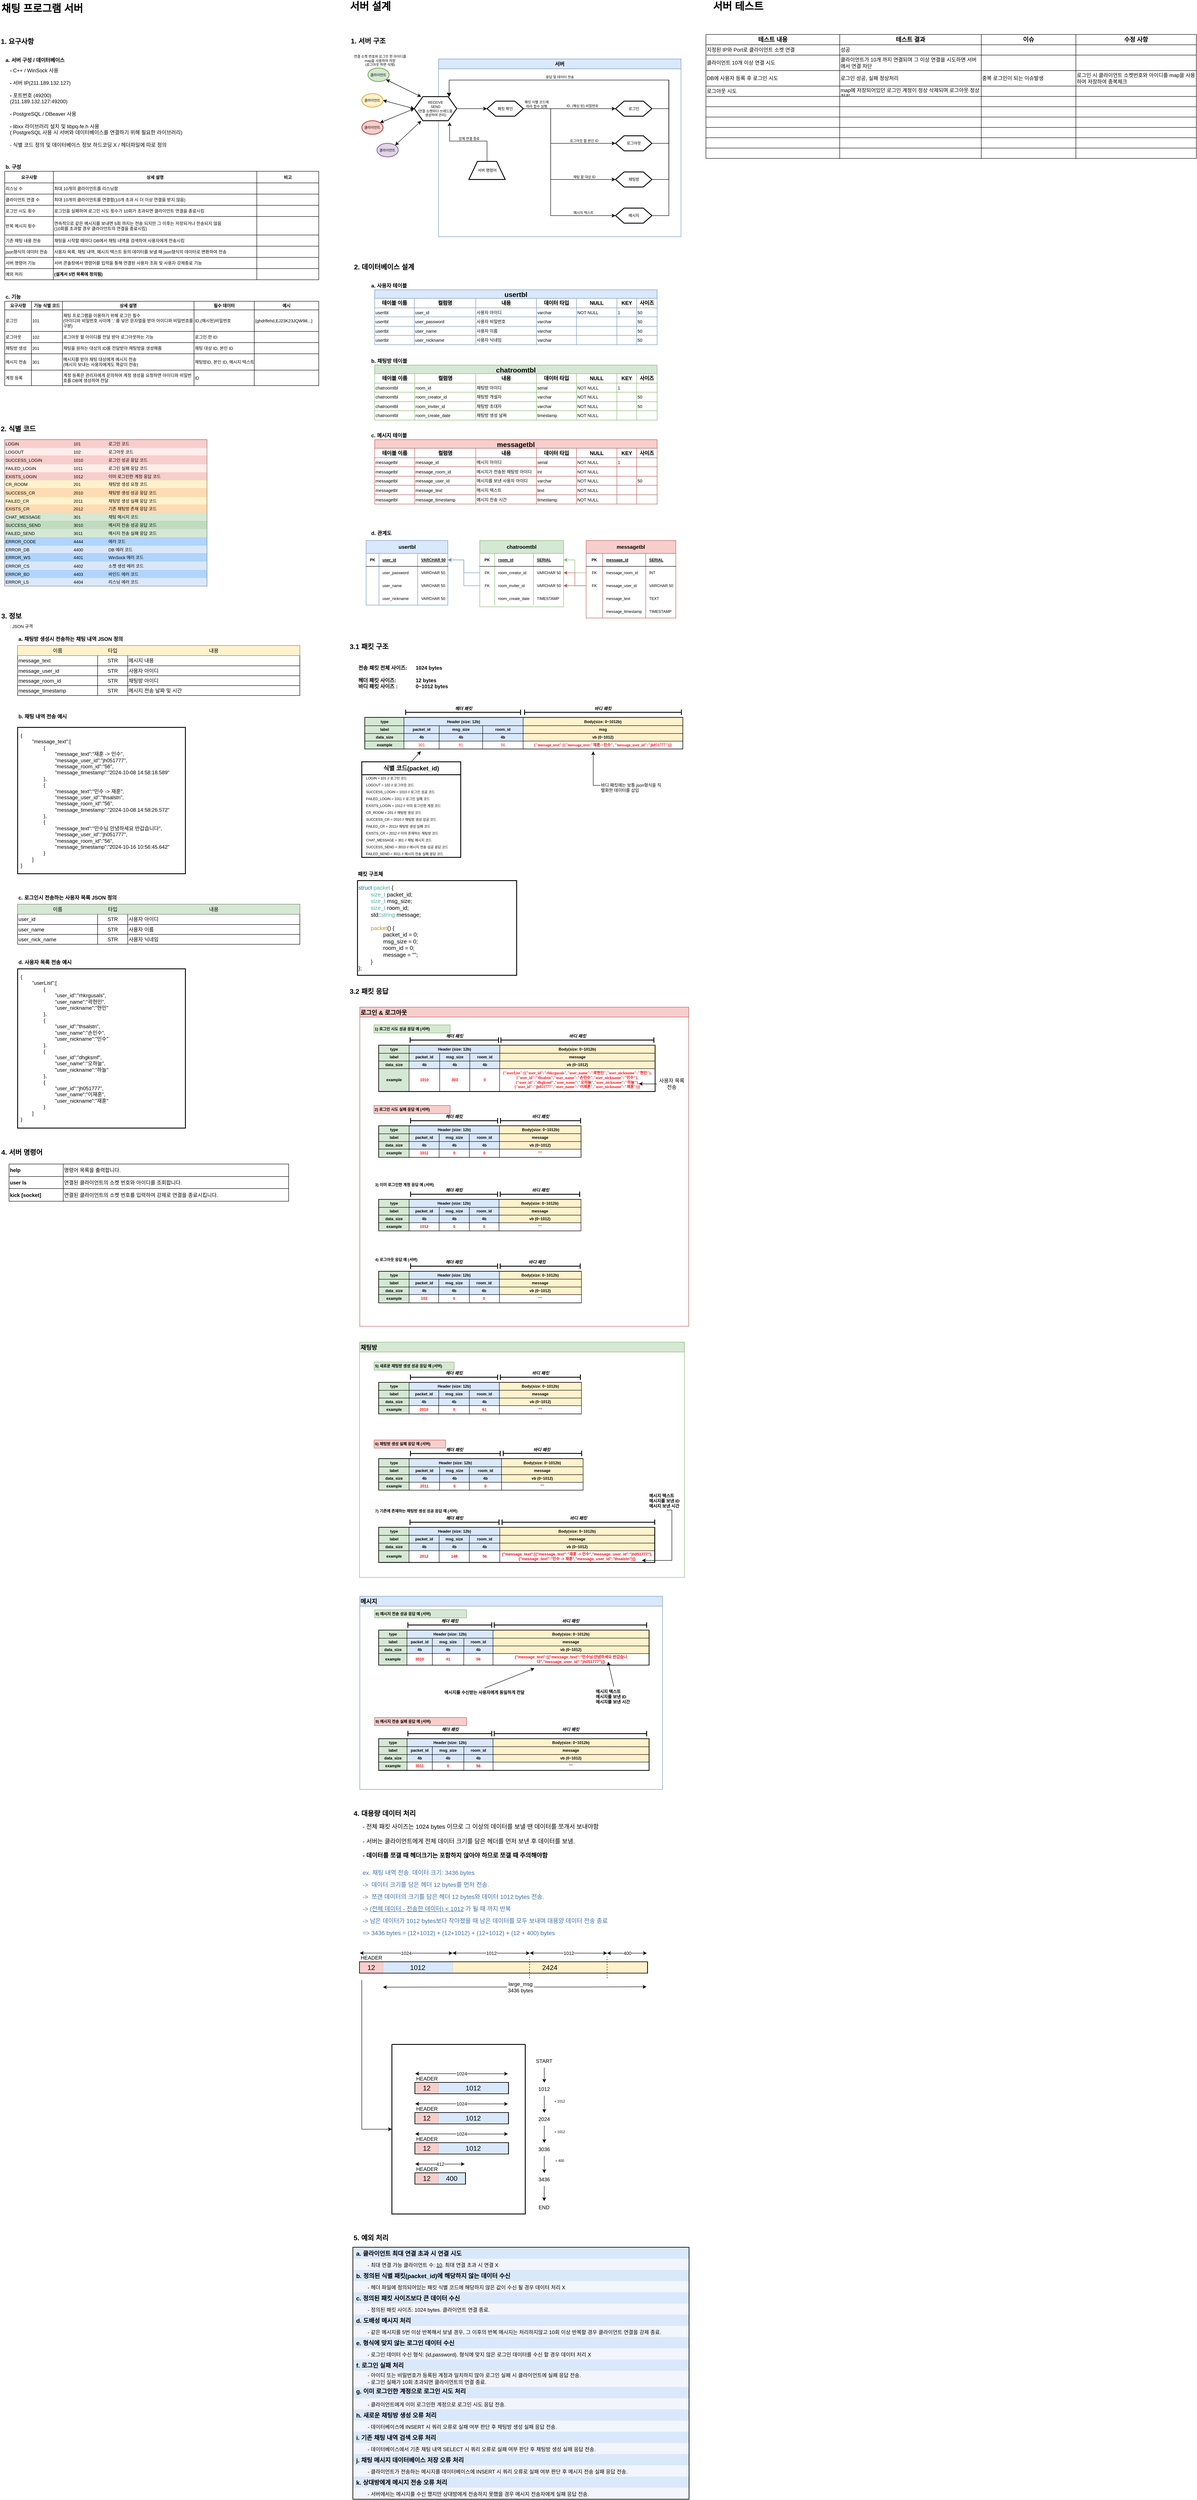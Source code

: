 <mxfile version="24.8.6">
  <diagram name="페이지-1" id="O_5YI7VtIbmLpw0LFxMn">
    <mxGraphModel dx="1069" dy="622" grid="1" gridSize="10" guides="1" tooltips="1" connect="1" arrows="1" fold="1" page="1" pageScale="1" pageWidth="827" pageHeight="1169" math="0" shadow="0">
      <root>
        <mxCell id="0" />
        <mxCell id="1" parent="0" />
        <mxCell id="0k6C3laeqcdQqS4-GQry-1" value="" style="shape=table;startSize=0;container=1;collapsible=0;childLayout=tableLayout;fontSize=12;" parent="1" vertex="1">
          <mxGeometry x="80" y="1580" width="656" height="116" as="geometry" />
        </mxCell>
        <mxCell id="0k6C3laeqcdQqS4-GQry-2" value="" style="shape=tableRow;horizontal=0;startSize=0;swimlaneHead=0;swimlaneBody=0;strokeColor=inherit;top=0;left=0;bottom=0;right=0;collapsible=0;dropTarget=0;fillColor=none;points=[[0,0.5],[1,0.5]];portConstraint=eastwest;fontSize=12;" parent="0k6C3laeqcdQqS4-GQry-1" vertex="1">
          <mxGeometry width="656" height="23" as="geometry" />
        </mxCell>
        <mxCell id="0k6C3laeqcdQqS4-GQry-3" value="이름" style="shape=partialRectangle;html=1;whiteSpace=wrap;connectable=0;strokeColor=#d6b656;overflow=hidden;fillColor=#fff2cc;top=0;left=0;bottom=0;right=0;pointerEvents=1;fontSize=12;labelBackgroundColor=none;" parent="0k6C3laeqcdQqS4-GQry-2" vertex="1">
          <mxGeometry width="186" height="23" as="geometry">
            <mxRectangle width="186" height="23" as="alternateBounds" />
          </mxGeometry>
        </mxCell>
        <mxCell id="0k6C3laeqcdQqS4-GQry-4" value="타입" style="shape=partialRectangle;html=1;whiteSpace=wrap;connectable=0;strokeColor=#d6b656;overflow=hidden;fillColor=#fff2cc;top=0;left=0;bottom=0;right=0;pointerEvents=1;fontSize=12;labelBackgroundColor=none;" parent="0k6C3laeqcdQqS4-GQry-2" vertex="1">
          <mxGeometry x="186" width="70" height="23" as="geometry">
            <mxRectangle width="70" height="23" as="alternateBounds" />
          </mxGeometry>
        </mxCell>
        <mxCell id="0k6C3laeqcdQqS4-GQry-5" value="내용" style="shape=partialRectangle;html=1;whiteSpace=wrap;connectable=0;strokeColor=#d6b656;overflow=hidden;fillColor=#fff2cc;top=0;left=0;bottom=0;right=0;pointerEvents=1;fontSize=12;" parent="0k6C3laeqcdQqS4-GQry-2" vertex="1">
          <mxGeometry x="256" width="400" height="23" as="geometry">
            <mxRectangle width="400" height="23" as="alternateBounds" />
          </mxGeometry>
        </mxCell>
        <mxCell id="0k6C3laeqcdQqS4-GQry-6" value="" style="shape=tableRow;horizontal=0;startSize=0;swimlaneHead=0;swimlaneBody=0;strokeColor=inherit;top=0;left=0;bottom=0;right=0;collapsible=0;dropTarget=0;fillColor=none;points=[[0,0.5],[1,0.5]];portConstraint=eastwest;fontSize=12;" parent="0k6C3laeqcdQqS4-GQry-1" vertex="1">
          <mxGeometry y="23" width="656" height="24" as="geometry" />
        </mxCell>
        <mxCell id="0k6C3laeqcdQqS4-GQry-7" value="message_text" style="shape=partialRectangle;html=1;whiteSpace=wrap;connectable=0;strokeColor=inherit;overflow=hidden;fillColor=none;top=0;left=0;bottom=0;right=0;pointerEvents=1;fontSize=12;align=left;fontColor=default;labelBorderColor=none;" parent="0k6C3laeqcdQqS4-GQry-6" vertex="1">
          <mxGeometry width="186" height="24" as="geometry">
            <mxRectangle width="186" height="24" as="alternateBounds" />
          </mxGeometry>
        </mxCell>
        <mxCell id="0k6C3laeqcdQqS4-GQry-8" value="STR" style="shape=partialRectangle;html=1;whiteSpace=wrap;connectable=0;strokeColor=inherit;overflow=hidden;fillColor=none;top=0;left=0;bottom=0;right=0;pointerEvents=1;fontSize=12;" parent="0k6C3laeqcdQqS4-GQry-6" vertex="1">
          <mxGeometry x="186" width="70" height="24" as="geometry">
            <mxRectangle width="70" height="24" as="alternateBounds" />
          </mxGeometry>
        </mxCell>
        <mxCell id="0k6C3laeqcdQqS4-GQry-9" value="메시지 내용" style="shape=partialRectangle;html=1;whiteSpace=wrap;connectable=0;strokeColor=inherit;overflow=hidden;fillColor=none;top=0;left=0;bottom=0;right=0;pointerEvents=1;fontSize=12;align=left;" parent="0k6C3laeqcdQqS4-GQry-6" vertex="1">
          <mxGeometry x="256" width="400" height="24" as="geometry">
            <mxRectangle width="400" height="24" as="alternateBounds" />
          </mxGeometry>
        </mxCell>
        <mxCell id="0k6C3laeqcdQqS4-GQry-10" value="" style="shape=tableRow;horizontal=0;startSize=0;swimlaneHead=0;swimlaneBody=0;strokeColor=inherit;top=0;left=0;bottom=0;right=0;collapsible=0;dropTarget=0;fillColor=none;points=[[0,0.5],[1,0.5]];portConstraint=eastwest;fontSize=12;" parent="0k6C3laeqcdQqS4-GQry-1" vertex="1">
          <mxGeometry y="47" width="656" height="23" as="geometry" />
        </mxCell>
        <mxCell id="0k6C3laeqcdQqS4-GQry-11" value="message_user_id" style="shape=partialRectangle;html=1;whiteSpace=wrap;connectable=0;strokeColor=inherit;overflow=hidden;fillColor=none;top=0;left=0;bottom=0;right=0;pointerEvents=1;fontSize=12;align=left;fontColor=default;labelBorderColor=none;" parent="0k6C3laeqcdQqS4-GQry-10" vertex="1">
          <mxGeometry width="186" height="23" as="geometry">
            <mxRectangle width="186" height="23" as="alternateBounds" />
          </mxGeometry>
        </mxCell>
        <mxCell id="0k6C3laeqcdQqS4-GQry-12" value="STR" style="shape=partialRectangle;html=1;whiteSpace=wrap;connectable=0;strokeColor=inherit;overflow=hidden;fillColor=none;top=0;left=0;bottom=0;right=0;pointerEvents=1;fontSize=12;" parent="0k6C3laeqcdQqS4-GQry-10" vertex="1">
          <mxGeometry x="186" width="70" height="23" as="geometry">
            <mxRectangle width="70" height="23" as="alternateBounds" />
          </mxGeometry>
        </mxCell>
        <mxCell id="0k6C3laeqcdQqS4-GQry-13" value="사용자 아이디" style="shape=partialRectangle;html=1;whiteSpace=wrap;connectable=0;strokeColor=inherit;overflow=hidden;fillColor=none;top=0;left=0;bottom=0;right=0;pointerEvents=1;fontSize=12;align=left;" parent="0k6C3laeqcdQqS4-GQry-10" vertex="1">
          <mxGeometry x="256" width="400" height="23" as="geometry">
            <mxRectangle width="400" height="23" as="alternateBounds" />
          </mxGeometry>
        </mxCell>
        <mxCell id="0k6C3laeqcdQqS4-GQry-26" style="shape=tableRow;horizontal=0;startSize=0;swimlaneHead=0;swimlaneBody=0;strokeColor=inherit;top=0;left=0;bottom=0;right=0;collapsible=0;dropTarget=0;fillColor=none;points=[[0,0.5],[1,0.5]];portConstraint=eastwest;fontSize=12;" parent="0k6C3laeqcdQqS4-GQry-1" vertex="1">
          <mxGeometry y="70" width="656" height="23" as="geometry" />
        </mxCell>
        <mxCell id="0k6C3laeqcdQqS4-GQry-27" value="message_room_id" style="shape=partialRectangle;html=1;whiteSpace=wrap;connectable=0;strokeColor=inherit;overflow=hidden;fillColor=none;top=0;left=0;bottom=0;right=0;pointerEvents=1;fontSize=12;align=left;fontColor=default;labelBorderColor=none;" parent="0k6C3laeqcdQqS4-GQry-26" vertex="1">
          <mxGeometry width="186" height="23" as="geometry">
            <mxRectangle width="186" height="23" as="alternateBounds" />
          </mxGeometry>
        </mxCell>
        <mxCell id="0k6C3laeqcdQqS4-GQry-28" value="STR" style="shape=partialRectangle;html=1;whiteSpace=wrap;connectable=0;strokeColor=inherit;overflow=hidden;fillColor=none;top=0;left=0;bottom=0;right=0;pointerEvents=1;fontSize=12;" parent="0k6C3laeqcdQqS4-GQry-26" vertex="1">
          <mxGeometry x="186" width="70" height="23" as="geometry">
            <mxRectangle width="70" height="23" as="alternateBounds" />
          </mxGeometry>
        </mxCell>
        <mxCell id="0k6C3laeqcdQqS4-GQry-29" value="채팅방 아이디" style="shape=partialRectangle;html=1;whiteSpace=wrap;connectable=0;strokeColor=inherit;overflow=hidden;fillColor=none;top=0;left=0;bottom=0;right=0;pointerEvents=1;fontSize=12;align=left;" parent="0k6C3laeqcdQqS4-GQry-26" vertex="1">
          <mxGeometry x="256" width="400" height="23" as="geometry">
            <mxRectangle width="400" height="23" as="alternateBounds" />
          </mxGeometry>
        </mxCell>
        <mxCell id="0k6C3laeqcdQqS4-GQry-14" style="shape=tableRow;horizontal=0;startSize=0;swimlaneHead=0;swimlaneBody=0;strokeColor=inherit;top=0;left=0;bottom=0;right=0;collapsible=0;dropTarget=0;fillColor=none;points=[[0,0.5],[1,0.5]];portConstraint=eastwest;fontSize=12;" parent="0k6C3laeqcdQqS4-GQry-1" vertex="1">
          <mxGeometry y="93" width="656" height="23" as="geometry" />
        </mxCell>
        <mxCell id="0k6C3laeqcdQqS4-GQry-15" value="message_timestamp" style="shape=partialRectangle;html=1;whiteSpace=wrap;connectable=0;strokeColor=inherit;overflow=hidden;fillColor=none;top=0;left=0;bottom=0;right=0;pointerEvents=1;fontSize=12;align=left;fontColor=default;labelBorderColor=none;" parent="0k6C3laeqcdQqS4-GQry-14" vertex="1">
          <mxGeometry width="186" height="23" as="geometry">
            <mxRectangle width="186" height="23" as="alternateBounds" />
          </mxGeometry>
        </mxCell>
        <mxCell id="0k6C3laeqcdQqS4-GQry-16" value="STR" style="shape=partialRectangle;html=1;whiteSpace=wrap;connectable=0;strokeColor=inherit;overflow=hidden;fillColor=none;top=0;left=0;bottom=0;right=0;pointerEvents=1;fontSize=12;" parent="0k6C3laeqcdQqS4-GQry-14" vertex="1">
          <mxGeometry x="186" width="70" height="23" as="geometry">
            <mxRectangle width="70" height="23" as="alternateBounds" />
          </mxGeometry>
        </mxCell>
        <mxCell id="0k6C3laeqcdQqS4-GQry-17" value="메시지 전송 날짜 및 시간" style="shape=partialRectangle;html=1;whiteSpace=wrap;connectable=0;strokeColor=inherit;overflow=hidden;fillColor=none;top=0;left=0;bottom=0;right=0;pointerEvents=1;fontSize=12;align=left;" parent="0k6C3laeqcdQqS4-GQry-14" vertex="1">
          <mxGeometry x="256" width="400" height="23" as="geometry">
            <mxRectangle width="400" height="23" as="alternateBounds" />
          </mxGeometry>
        </mxCell>
        <mxCell id="0k6C3laeqcdQqS4-GQry-22" value="a. 채팅방 생성시 전송하는 채팅 내역 JSON 정의" style="text;html=1;align=left;verticalAlign=middle;whiteSpace=wrap;rounded=0;fontStyle=1" parent="1" vertex="1">
          <mxGeometry x="80" y="1550" width="290" height="30" as="geometry" />
        </mxCell>
        <mxCell id="0k6C3laeqcdQqS4-GQry-23" value="&lt;font style=&quot;font-size: 16px;&quot;&gt;3. 정보&lt;/font&gt;" style="text;html=1;align=left;verticalAlign=middle;whiteSpace=wrap;rounded=0;fontStyle=1" parent="1" vertex="1">
          <mxGeometry x="40" y="1500" width="70" height="22" as="geometry" />
        </mxCell>
        <mxCell id="0k6C3laeqcdQqS4-GQry-24" value=": JSON 규격" style="text;html=1;align=left;verticalAlign=middle;whiteSpace=wrap;rounded=0;fontSize=10;" parent="1" vertex="1">
          <mxGeometry x="60" y="1520" width="70" height="30" as="geometry" />
        </mxCell>
        <mxCell id="0k6C3laeqcdQqS4-GQry-25" value="b. 채팅 내역 전송 예시" style="text;html=1;align=left;verticalAlign=middle;whiteSpace=wrap;rounded=0;fontStyle=1" parent="1" vertex="1">
          <mxGeometry x="80" y="1730" width="290" height="30" as="geometry" />
        </mxCell>
        <mxCell id="0k6C3laeqcdQqS4-GQry-30" value="{&lt;div&gt;&lt;span style=&quot;white-space: pre;&quot;&gt;&#x9;&lt;/span&gt;&quot;message_text&quot;:[&lt;/div&gt;&lt;div&gt;&lt;span style=&quot;white-space: pre;&quot;&gt;&#x9;&lt;/span&gt;&lt;span style=&quot;white-space: pre;&quot;&gt;&#x9;&lt;/span&gt;{&lt;/div&gt;&lt;div&gt;&lt;span style=&quot;white-space: pre;&quot;&gt;&#x9;&lt;/span&gt;&lt;span style=&quot;white-space: pre;&quot;&gt;&#x9;&lt;/span&gt;&lt;span style=&quot;white-space: pre;&quot;&gt;&#x9;&lt;/span&gt;&quot;message_text&quot;:&quot;재훈 -&amp;gt; 민수&quot;,&lt;/div&gt;&lt;div&gt;&lt;span style=&quot;white-space: pre;&quot;&gt;&#x9;&lt;/span&gt;&lt;span style=&quot;white-space: pre;&quot;&gt;&#x9;&lt;/span&gt;&lt;span style=&quot;white-space: pre;&quot;&gt;&#x9;&lt;/span&gt;&quot;message_user_id&quot;:&quot;jh051777&quot;,&lt;/div&gt;&lt;div&gt;&lt;span style=&quot;white-space: pre;&quot;&gt;&#x9;&lt;/span&gt;&lt;span style=&quot;white-space: pre;&quot;&gt;&#x9;&lt;/span&gt;&lt;span style=&quot;white-space: pre;&quot;&gt;&#x9;&lt;/span&gt;&quot;message_room_id&quot;:&quot;56&quot;,&lt;br&gt;&lt;/div&gt;&lt;div&gt;&lt;span style=&quot;white-space: pre;&quot;&gt;&#x9;&lt;/span&gt;&lt;span style=&quot;white-space: pre;&quot;&gt;&#x9;&lt;/span&gt;&lt;span style=&quot;white-space: pre;&quot;&gt;&#x9;&lt;/span&gt;&quot;message_timestamp&quot;:&quot;2024-10-08 14:58:18.589&quot;&lt;br&gt;&lt;/div&gt;&lt;div&gt;&lt;span style=&quot;white-space: pre;&quot;&gt;&#x9;&lt;/span&gt;&lt;span style=&quot;white-space: pre;&quot;&gt;&#x9;&lt;/span&gt;},&lt;/div&gt;&lt;div&gt;&lt;span style=&quot;white-space: pre;&quot;&gt;&#x9;&lt;/span&gt;&lt;span style=&quot;white-space: pre;&quot;&gt;&#x9;&lt;/span&gt;{&lt;/div&gt;&lt;div&gt;&lt;span style=&quot;white-space: pre;&quot;&gt;&#x9;&lt;/span&gt;&lt;span style=&quot;white-space: pre;&quot;&gt;&#x9;&lt;/span&gt;&lt;span style=&quot;white-space: pre;&quot;&gt;&#x9;&lt;/span&gt;&quot;message_text&quot;:&quot;민수 -&amp;gt; 재훈&quot;,&lt;/div&gt;&lt;div&gt;&lt;span style=&quot;white-space: pre;&quot;&gt;&#x9;&lt;/span&gt;&lt;span style=&quot;white-space: pre;&quot;&gt;&#x9;&lt;/span&gt;&lt;span style=&quot;white-space: pre;&quot;&gt;&#x9;&lt;/span&gt;&quot;message_user_id&quot;:&quot;thsalstn&quot;,&lt;/div&gt;&lt;div&gt;&lt;span style=&quot;white-space: pre;&quot;&gt;&#x9;&lt;/span&gt;&lt;span style=&quot;white-space: pre;&quot;&gt;&#x9;&lt;/span&gt;&lt;span style=&quot;white-space: pre;&quot;&gt;&#x9;&lt;/span&gt;&quot;message_room_id&quot;:&quot;56&quot;,&lt;br&gt;&lt;/div&gt;&lt;div&gt;&lt;span style=&quot;white-space: pre;&quot;&gt;&#x9;&lt;/span&gt;&lt;span style=&quot;white-space: pre;&quot;&gt;&#x9;&lt;/span&gt;&lt;span style=&quot;white-space: pre;&quot;&gt;&#x9;&lt;/span&gt;&quot;message_timestamp&quot;:&quot;2024-10-08 14:58:26.572&quot;&lt;br&gt;&lt;/div&gt;&lt;div&gt;&lt;span style=&quot;white-space: pre;&quot;&gt;&#x9;&lt;/span&gt;&lt;span style=&quot;white-space: pre;&quot;&gt;&#x9;&lt;/span&gt;},&lt;/div&gt;&lt;div&gt;&lt;span style=&quot;white-space: pre;&quot;&gt;&#x9;&lt;/span&gt;&lt;span style=&quot;white-space: pre;&quot;&gt;&#x9;&lt;/span&gt;{&lt;/div&gt;&lt;div&gt;&lt;span style=&quot;white-space: pre;&quot;&gt;&#x9;&lt;/span&gt;&lt;span style=&quot;white-space: pre;&quot;&gt;&#x9;&lt;/span&gt;&lt;span style=&quot;white-space: pre;&quot;&gt;&#x9;&lt;/span&gt;&quot;message_text&quot;:&quot;민수님 안녕하세요 반갑습니다&quot;,&lt;/div&gt;&lt;div&gt;&lt;span style=&quot;white-space: pre;&quot;&gt;&#x9;&lt;/span&gt;&lt;span style=&quot;white-space: pre;&quot;&gt;&#x9;&lt;/span&gt;&lt;span style=&quot;white-space: pre;&quot;&gt;&#x9;&lt;/span&gt;&quot;message_user_id&quot;:&quot;jh051777&quot;,&lt;/div&gt;&lt;div&gt;&lt;span style=&quot;white-space: pre;&quot;&gt;&#x9;&lt;/span&gt;&lt;span style=&quot;white-space: pre;&quot;&gt;&#x9;&lt;/span&gt;&lt;span style=&quot;white-space: pre;&quot;&gt;&#x9;&lt;/span&gt;&quot;message_room_id&quot;:&quot;56&quot;,&lt;br&gt;&lt;/div&gt;&lt;div&gt;&lt;span style=&quot;white-space: pre;&quot;&gt;&#x9;&lt;/span&gt;&lt;span style=&quot;white-space: pre;&quot;&gt;&#x9;&lt;/span&gt;&lt;span style=&quot;white-space: pre;&quot;&gt;&#x9;&lt;/span&gt;&quot;message_timestamp&quot;:&quot;2024-10-16 10:56:45.642&quot;&lt;br&gt;&lt;/div&gt;&lt;div&gt;&lt;span style=&quot;white-space: pre;&quot;&gt;&#x9;&lt;/span&gt;&lt;span style=&quot;white-space: pre;&quot;&gt;&#x9;&lt;/span&gt;}&lt;/div&gt;&lt;div&gt;&lt;span style=&quot;white-space: pre;&quot;&gt;&#x9;&lt;/span&gt;]&lt;br&gt;&lt;/div&gt;&lt;div&gt;}&lt;/div&gt;" style="rounded=0;whiteSpace=wrap;html=1;align=left;verticalAlign=top;spacing=7;strokeWidth=2;" parent="1" vertex="1">
          <mxGeometry x="80" y="1770" width="390" height="340" as="geometry" />
        </mxCell>
        <mxCell id="9SRofgldqzQvd813DJrO-1" value="&lt;font style=&quot;font-size: 16px;&quot;&gt;4. 서버 명령어&lt;/font&gt;" style="text;html=1;align=left;verticalAlign=top;whiteSpace=wrap;rounded=0;fontFamily=Helvetica;fontSize=16;fontColor=default;fontStyle=1;labelBorderColor=none;" parent="1" vertex="1">
          <mxGeometry x="40" y="2741" width="120" height="30" as="geometry" />
        </mxCell>
        <mxCell id="9SRofgldqzQvd813DJrO-2" value="" style="shape=table;startSize=0;container=1;collapsible=0;childLayout=tableLayout;fontSize=16;rounded=0;fillStyle=solid;strokeColor=default;strokeWidth=1;align=center;verticalAlign=middle;swimlaneFillColor=none;fontFamily=Helvetica;fontColor=default;fontStyle=1;labelBorderColor=none;fillColor=default;" parent="1" vertex="1">
          <mxGeometry x="60" y="2784.5" width="650" height="86.5" as="geometry" />
        </mxCell>
        <mxCell id="9SRofgldqzQvd813DJrO-3" value="" style="shape=tableRow;horizontal=0;startSize=0;swimlaneHead=0;swimlaneBody=0;strokeColor=inherit;top=0;left=0;bottom=0;right=0;collapsible=0;dropTarget=0;fillColor=none;points=[[0,0.5],[1,0.5]];portConstraint=eastwest;fontSize=16;rounded=0;fillStyle=solid;strokeWidth=1;align=center;verticalAlign=middle;swimlaneFillColor=none;fontFamily=Helvetica;fontColor=default;fontStyle=1;labelBorderColor=none;" parent="9SRofgldqzQvd813DJrO-2" vertex="1">
          <mxGeometry width="650" height="29" as="geometry" />
        </mxCell>
        <mxCell id="9SRofgldqzQvd813DJrO-4" value="help" style="shape=partialRectangle;html=1;whiteSpace=wrap;connectable=0;strokeColor=inherit;overflow=hidden;fillColor=none;top=0;left=0;bottom=0;right=0;pointerEvents=1;fontSize=12;rounded=0;fillStyle=solid;strokeWidth=1;align=left;verticalAlign=middle;swimlaneFillColor=none;fontFamily=Helvetica;fontColor=default;fontStyle=1;labelBorderColor=none;" parent="9SRofgldqzQvd813DJrO-3" vertex="1">
          <mxGeometry width="126" height="29" as="geometry">
            <mxRectangle width="126" height="29" as="alternateBounds" />
          </mxGeometry>
        </mxCell>
        <mxCell id="9SRofgldqzQvd813DJrO-5" value="명령어 목록을 출력합니다." style="shape=partialRectangle;html=1;whiteSpace=wrap;connectable=0;strokeColor=inherit;overflow=hidden;fillColor=none;top=0;left=0;bottom=0;right=0;pointerEvents=1;fontSize=12;rounded=0;fillStyle=solid;strokeWidth=1;align=left;verticalAlign=middle;swimlaneFillColor=none;fontFamily=Helvetica;fontColor=default;fontStyle=0;labelBorderColor=none;" parent="9SRofgldqzQvd813DJrO-3" vertex="1">
          <mxGeometry x="126" width="524" height="29" as="geometry">
            <mxRectangle width="524" height="29" as="alternateBounds" />
          </mxGeometry>
        </mxCell>
        <mxCell id="9SRofgldqzQvd813DJrO-6" value="" style="shape=tableRow;horizontal=0;startSize=0;swimlaneHead=0;swimlaneBody=0;strokeColor=inherit;top=0;left=0;bottom=0;right=0;collapsible=0;dropTarget=0;fillColor=none;points=[[0,0.5],[1,0.5]];portConstraint=eastwest;fontSize=16;rounded=0;fillStyle=solid;strokeWidth=1;align=center;verticalAlign=middle;swimlaneFillColor=none;fontFamily=Helvetica;fontColor=default;fontStyle=1;labelBorderColor=none;" parent="9SRofgldqzQvd813DJrO-2" vertex="1">
          <mxGeometry y="29" width="650" height="28" as="geometry" />
        </mxCell>
        <mxCell id="9SRofgldqzQvd813DJrO-7" value="user ls" style="shape=partialRectangle;html=1;whiteSpace=wrap;connectable=0;strokeColor=inherit;overflow=hidden;fillColor=none;top=0;left=0;bottom=0;right=0;pointerEvents=1;fontSize=12;rounded=0;fillStyle=solid;strokeWidth=1;align=left;verticalAlign=middle;swimlaneFillColor=none;fontFamily=Helvetica;fontColor=default;fontStyle=1;labelBorderColor=none;" parent="9SRofgldqzQvd813DJrO-6" vertex="1">
          <mxGeometry width="126" height="28" as="geometry">
            <mxRectangle width="126" height="28" as="alternateBounds" />
          </mxGeometry>
        </mxCell>
        <mxCell id="9SRofgldqzQvd813DJrO-8" value="연결된 클라이언트의 소켓 번호와 아이디를 조회합니다." style="shape=partialRectangle;html=1;whiteSpace=wrap;connectable=0;strokeColor=inherit;overflow=hidden;fillColor=none;top=0;left=0;bottom=0;right=0;pointerEvents=1;fontSize=12;rounded=0;fillStyle=solid;strokeWidth=1;align=left;verticalAlign=middle;swimlaneFillColor=none;fontFamily=Helvetica;fontColor=default;fontStyle=0;labelBorderColor=none;" parent="9SRofgldqzQvd813DJrO-6" vertex="1">
          <mxGeometry x="126" width="524" height="28" as="geometry">
            <mxRectangle width="524" height="28" as="alternateBounds" />
          </mxGeometry>
        </mxCell>
        <mxCell id="9SRofgldqzQvd813DJrO-9" value="" style="shape=tableRow;horizontal=0;startSize=0;swimlaneHead=0;swimlaneBody=0;strokeColor=inherit;top=0;left=0;bottom=0;right=0;collapsible=0;dropTarget=0;fillColor=none;points=[[0,0.5],[1,0.5]];portConstraint=eastwest;fontSize=16;rounded=0;fillStyle=solid;strokeWidth=1;align=center;verticalAlign=middle;swimlaneFillColor=none;fontFamily=Helvetica;fontColor=default;fontStyle=1;labelBorderColor=none;" parent="9SRofgldqzQvd813DJrO-2" vertex="1">
          <mxGeometry y="57" width="650" height="30" as="geometry" />
        </mxCell>
        <mxCell id="9SRofgldqzQvd813DJrO-10" value="kick [socket]" style="shape=partialRectangle;html=1;whiteSpace=wrap;connectable=0;strokeColor=inherit;overflow=hidden;fillColor=none;top=0;left=0;bottom=0;right=0;pointerEvents=1;fontSize=12;rounded=0;fillStyle=solid;strokeWidth=1;align=left;verticalAlign=middle;swimlaneFillColor=none;fontFamily=Helvetica;fontColor=default;fontStyle=1;labelBorderColor=none;" parent="9SRofgldqzQvd813DJrO-9" vertex="1">
          <mxGeometry width="126" height="30" as="geometry">
            <mxRectangle width="126" height="30" as="alternateBounds" />
          </mxGeometry>
        </mxCell>
        <mxCell id="9SRofgldqzQvd813DJrO-11" value="연결된 클라이언트의 소켓 번호를 입력하여 강제로 연결을 종료시킵니다." style="shape=partialRectangle;html=1;whiteSpace=wrap;connectable=0;strokeColor=inherit;overflow=hidden;fillColor=none;top=0;left=0;bottom=0;right=0;pointerEvents=1;fontSize=12;rounded=0;fillStyle=solid;strokeWidth=1;align=left;verticalAlign=middle;swimlaneFillColor=none;fontFamily=Helvetica;fontColor=default;fontStyle=0;labelBorderColor=none;" parent="9SRofgldqzQvd813DJrO-9" vertex="1">
          <mxGeometry x="126" width="524" height="30" as="geometry">
            <mxRectangle width="524" height="30" as="alternateBounds" />
          </mxGeometry>
        </mxCell>
        <mxCell id="9SRofgldqzQvd813DJrO-12" value="&lt;font style=&quot;font-size: 16px;&quot;&gt;2. 식별 코드&lt;/font&gt;" style="text;html=1;align=left;verticalAlign=top;whiteSpace=wrap;rounded=0;fontFamily=Helvetica;fontSize=16;fontColor=default;fontStyle=1;labelBorderColor=none;" parent="1" vertex="1">
          <mxGeometry x="39" y="1060" width="120" height="30" as="geometry" />
        </mxCell>
        <mxCell id="9SRofgldqzQvd813DJrO-13" value="" style="shape=table;startSize=0;container=1;collapsible=0;childLayout=tableLayout;fontSize=12;fillColor=#b0d4fc;" parent="1" vertex="1">
          <mxGeometry x="50" y="1101.54" width="470" height="340" as="geometry" />
        </mxCell>
        <mxCell id="9SRofgldqzQvd813DJrO-14" value="" style="shape=tableRow;horizontal=0;startSize=0;swimlaneHead=0;swimlaneBody=0;strokeColor=inherit;top=0;left=0;bottom=0;right=0;collapsible=0;dropTarget=0;fillColor=none;points=[[0,0.5],[1,0.5]];portConstraint=eastwest;fontSize=16;" parent="9SRofgldqzQvd813DJrO-13" vertex="1">
          <mxGeometry width="470" height="19" as="geometry" />
        </mxCell>
        <mxCell id="9SRofgldqzQvd813DJrO-15" value="LOGIN" style="shape=partialRectangle;html=1;whiteSpace=wrap;connectable=0;strokeColor=#FAF6F4;overflow=hidden;fillColor=#f8cecc;top=0;left=0;bottom=0;right=0;pointerEvents=1;fontSize=10;align=left;labelBackgroundColor=none;strokeWidth=11;" parent="9SRofgldqzQvd813DJrO-14" vertex="1">
          <mxGeometry width="158" height="19" as="geometry">
            <mxRectangle width="158" height="19" as="alternateBounds" />
          </mxGeometry>
        </mxCell>
        <mxCell id="9SRofgldqzQvd813DJrO-16" value="101" style="shape=partialRectangle;html=1;whiteSpace=wrap;connectable=0;strokeColor=#FAF6F4;overflow=hidden;fillColor=#f8cecc;top=0;left=0;bottom=0;right=0;pointerEvents=1;fontSize=10;align=left;labelBackgroundColor=none;strokeWidth=11;" parent="9SRofgldqzQvd813DJrO-14" vertex="1">
          <mxGeometry x="158" width="81" height="19" as="geometry">
            <mxRectangle width="81" height="19" as="alternateBounds" />
          </mxGeometry>
        </mxCell>
        <mxCell id="9SRofgldqzQvd813DJrO-17" value="로그인 코드" style="shape=partialRectangle;html=1;whiteSpace=wrap;connectable=0;strokeColor=#FAF6F4;overflow=hidden;fillColor=#f8cecc;top=0;left=0;bottom=0;right=0;pointerEvents=1;fontSize=10;align=left;labelBackgroundColor=none;strokeWidth=11;" parent="9SRofgldqzQvd813DJrO-14" vertex="1">
          <mxGeometry x="239" width="231" height="19" as="geometry">
            <mxRectangle width="231" height="19" as="alternateBounds" />
          </mxGeometry>
        </mxCell>
        <mxCell id="9SRofgldqzQvd813DJrO-18" value="" style="shape=tableRow;horizontal=0;startSize=0;swimlaneHead=0;swimlaneBody=0;strokeColor=inherit;top=0;left=0;bottom=0;right=0;collapsible=0;dropTarget=0;fillColor=none;points=[[0,0.5],[1,0.5]];portConstraint=eastwest;fontSize=16;" parent="9SRofgldqzQvd813DJrO-13" vertex="1">
          <mxGeometry y="19" width="470" height="18" as="geometry" />
        </mxCell>
        <mxCell id="9SRofgldqzQvd813DJrO-19" value="LOGOUT" style="shape=partialRectangle;html=1;whiteSpace=wrap;connectable=0;strokeColor=#FAF6F4;overflow=hidden;fillColor=#FFEDEB;top=0;left=0;bottom=0;right=0;pointerEvents=1;fontSize=10;align=left;labelBackgroundColor=none;strokeWidth=11;" parent="9SRofgldqzQvd813DJrO-18" vertex="1">
          <mxGeometry width="158" height="18" as="geometry">
            <mxRectangle width="158" height="18" as="alternateBounds" />
          </mxGeometry>
        </mxCell>
        <mxCell id="9SRofgldqzQvd813DJrO-20" value="102" style="shape=partialRectangle;html=1;whiteSpace=wrap;connectable=0;strokeColor=#FAF6F4;overflow=hidden;fillColor=#FFEDEB;top=0;left=0;bottom=0;right=0;pointerEvents=1;fontSize=10;align=left;labelBackgroundColor=none;strokeWidth=11;" parent="9SRofgldqzQvd813DJrO-18" vertex="1">
          <mxGeometry x="158" width="81" height="18" as="geometry">
            <mxRectangle width="81" height="18" as="alternateBounds" />
          </mxGeometry>
        </mxCell>
        <mxCell id="9SRofgldqzQvd813DJrO-21" value="로그아웃 코드" style="shape=partialRectangle;html=1;whiteSpace=wrap;connectable=0;strokeColor=#FAF6F4;overflow=hidden;fillColor=#FFEDEB;top=0;left=0;bottom=0;right=0;pointerEvents=1;fontSize=10;align=left;labelBackgroundColor=none;strokeWidth=11;" parent="9SRofgldqzQvd813DJrO-18" vertex="1">
          <mxGeometry x="239" width="231" height="18" as="geometry">
            <mxRectangle width="231" height="18" as="alternateBounds" />
          </mxGeometry>
        </mxCell>
        <mxCell id="9SRofgldqzQvd813DJrO-54" style="shape=tableRow;horizontal=0;startSize=0;swimlaneHead=0;swimlaneBody=0;strokeColor=inherit;top=0;left=0;bottom=0;right=0;collapsible=0;dropTarget=0;fillColor=none;points=[[0,0.5],[1,0.5]];portConstraint=eastwest;fontSize=16;" parent="9SRofgldqzQvd813DJrO-13" vertex="1">
          <mxGeometry y="37" width="470" height="20" as="geometry" />
        </mxCell>
        <mxCell id="9SRofgldqzQvd813DJrO-55" value="SUCCESS_LOGIN" style="shape=partialRectangle;html=1;whiteSpace=wrap;connectable=0;strokeColor=#FAF6F4;overflow=hidden;fillColor=#f8cecc;top=0;left=0;bottom=0;right=0;pointerEvents=1;fontSize=10;align=left;labelBackgroundColor=none;strokeWidth=11;" parent="9SRofgldqzQvd813DJrO-54" vertex="1">
          <mxGeometry width="158" height="20" as="geometry">
            <mxRectangle width="158" height="20" as="alternateBounds" />
          </mxGeometry>
        </mxCell>
        <mxCell id="9SRofgldqzQvd813DJrO-56" value="1010" style="shape=partialRectangle;html=1;whiteSpace=wrap;connectable=0;strokeColor=#FAF6F4;overflow=hidden;fillColor=#f8cecc;top=0;left=0;bottom=0;right=0;pointerEvents=1;fontSize=10;align=left;labelBackgroundColor=none;strokeWidth=11;" parent="9SRofgldqzQvd813DJrO-54" vertex="1">
          <mxGeometry x="158" width="81" height="20" as="geometry">
            <mxRectangle width="81" height="20" as="alternateBounds" />
          </mxGeometry>
        </mxCell>
        <mxCell id="9SRofgldqzQvd813DJrO-57" value="로그인 성공 응답 코드" style="shape=partialRectangle;html=1;whiteSpace=wrap;connectable=0;strokeColor=#FAF6F4;overflow=hidden;fillColor=#f8cecc;top=0;left=0;bottom=0;right=0;pointerEvents=1;fontSize=10;align=left;labelBackgroundColor=none;strokeWidth=11;" parent="9SRofgldqzQvd813DJrO-54" vertex="1">
          <mxGeometry x="239" width="231" height="20" as="geometry">
            <mxRectangle width="231" height="20" as="alternateBounds" />
          </mxGeometry>
        </mxCell>
        <mxCell id="9SRofgldqzQvd813DJrO-50" style="shape=tableRow;horizontal=0;startSize=0;swimlaneHead=0;swimlaneBody=0;strokeColor=inherit;top=0;left=0;bottom=0;right=0;collapsible=0;dropTarget=0;fillColor=none;points=[[0,0.5],[1,0.5]];portConstraint=eastwest;fontSize=16;" parent="9SRofgldqzQvd813DJrO-13" vertex="1">
          <mxGeometry y="57" width="470" height="19" as="geometry" />
        </mxCell>
        <mxCell id="9SRofgldqzQvd813DJrO-51" value="FAILED_LOGIN" style="shape=partialRectangle;html=1;whiteSpace=wrap;connectable=0;strokeColor=#FAF6F4;overflow=hidden;fillColor=#ffedea;top=0;left=0;bottom=0;right=0;pointerEvents=1;fontSize=10;align=left;strokeWidth=11;" parent="9SRofgldqzQvd813DJrO-50" vertex="1">
          <mxGeometry width="158" height="19" as="geometry">
            <mxRectangle width="158" height="19" as="alternateBounds" />
          </mxGeometry>
        </mxCell>
        <mxCell id="9SRofgldqzQvd813DJrO-52" value="1011" style="shape=partialRectangle;html=1;whiteSpace=wrap;connectable=0;strokeColor=#FAF6F4;overflow=hidden;fillColor=#ffedea;top=0;left=0;bottom=0;right=0;pointerEvents=1;fontSize=10;align=left;strokeWidth=11;" parent="9SRofgldqzQvd813DJrO-50" vertex="1">
          <mxGeometry x="158" width="81" height="19" as="geometry">
            <mxRectangle width="81" height="19" as="alternateBounds" />
          </mxGeometry>
        </mxCell>
        <mxCell id="9SRofgldqzQvd813DJrO-53" value="로그인 실패 응답 코드" style="shape=partialRectangle;html=1;whiteSpace=wrap;connectable=0;strokeColor=#FAF6F4;overflow=hidden;fillColor=#ffedea;top=0;left=0;bottom=0;right=0;pointerEvents=1;fontSize=10;align=left;strokeWidth=11;" parent="9SRofgldqzQvd813DJrO-50" vertex="1">
          <mxGeometry x="239" width="231" height="19" as="geometry">
            <mxRectangle width="231" height="19" as="alternateBounds" />
          </mxGeometry>
        </mxCell>
        <mxCell id="9SRofgldqzQvd813DJrO-46" style="shape=tableRow;horizontal=0;startSize=0;swimlaneHead=0;swimlaneBody=0;strokeColor=inherit;top=0;left=0;bottom=0;right=0;collapsible=0;dropTarget=0;fillColor=none;points=[[0,0.5],[1,0.5]];portConstraint=eastwest;fontSize=16;" parent="9SRofgldqzQvd813DJrO-13" vertex="1">
          <mxGeometry y="76" width="470" height="18" as="geometry" />
        </mxCell>
        <mxCell id="9SRofgldqzQvd813DJrO-47" value="EXISTS_LOGIN" style="shape=partialRectangle;html=1;whiteSpace=wrap;connectable=0;strokeColor=#FAF6F4;overflow=hidden;fillColor=#f8cecc;top=0;left=0;bottom=0;right=0;pointerEvents=1;fontSize=10;align=left;strokeWidth=11;" parent="9SRofgldqzQvd813DJrO-46" vertex="1">
          <mxGeometry width="158" height="18" as="geometry">
            <mxRectangle width="158" height="18" as="alternateBounds" />
          </mxGeometry>
        </mxCell>
        <mxCell id="9SRofgldqzQvd813DJrO-48" value="1012" style="shape=partialRectangle;html=1;whiteSpace=wrap;connectable=0;strokeColor=#FAF6F4;overflow=hidden;fillColor=#f8cecc;top=0;left=0;bottom=0;right=0;pointerEvents=1;fontSize=10;align=left;strokeWidth=11;" parent="9SRofgldqzQvd813DJrO-46" vertex="1">
          <mxGeometry x="158" width="81" height="18" as="geometry">
            <mxRectangle width="81" height="18" as="alternateBounds" />
          </mxGeometry>
        </mxCell>
        <mxCell id="9SRofgldqzQvd813DJrO-49" value="이미 로그인한 계정 응답 코드" style="shape=partialRectangle;html=1;whiteSpace=wrap;connectable=0;strokeColor=#FAF6F4;overflow=hidden;fillColor=#f8cecc;top=0;left=0;bottom=0;right=0;pointerEvents=1;fontSize=10;align=left;strokeWidth=11;" parent="9SRofgldqzQvd813DJrO-46" vertex="1">
          <mxGeometry x="239" width="231" height="18" as="geometry">
            <mxRectangle width="231" height="18" as="alternateBounds" />
          </mxGeometry>
        </mxCell>
        <mxCell id="9SRofgldqzQvd813DJrO-22" value="" style="shape=tableRow;horizontal=0;startSize=0;swimlaneHead=0;swimlaneBody=0;strokeColor=inherit;top=0;left=0;bottom=0;right=0;collapsible=0;dropTarget=0;fillColor=none;points=[[0,0.5],[1,0.5]];portConstraint=eastwest;fontSize=16;" parent="9SRofgldqzQvd813DJrO-13" vertex="1">
          <mxGeometry y="94" width="470" height="19" as="geometry" />
        </mxCell>
        <mxCell id="9SRofgldqzQvd813DJrO-23" value="CR_ROOM" style="shape=partialRectangle;html=1;whiteSpace=wrap;connectable=0;strokeColor=#FAF6F4;overflow=hidden;fillColor=#fff2cc;top=0;left=0;bottom=0;right=0;pointerEvents=1;fontSize=10;align=left;strokeWidth=11;" parent="9SRofgldqzQvd813DJrO-22" vertex="1">
          <mxGeometry width="158" height="19" as="geometry">
            <mxRectangle width="158" height="19" as="alternateBounds" />
          </mxGeometry>
        </mxCell>
        <mxCell id="9SRofgldqzQvd813DJrO-24" value="201" style="shape=partialRectangle;html=1;whiteSpace=wrap;connectable=0;strokeColor=#FAF6F4;overflow=hidden;fillColor=#fff2cc;top=0;left=0;bottom=0;right=0;pointerEvents=1;fontSize=10;align=left;strokeWidth=11;" parent="9SRofgldqzQvd813DJrO-22" vertex="1">
          <mxGeometry x="158" width="81" height="19" as="geometry">
            <mxRectangle width="81" height="19" as="alternateBounds" />
          </mxGeometry>
        </mxCell>
        <mxCell id="9SRofgldqzQvd813DJrO-25" value="채팅방 생성 요청 코드" style="shape=partialRectangle;html=1;whiteSpace=wrap;connectable=0;strokeColor=#FAF6F4;overflow=hidden;fillColor=#fff2cc;top=0;left=0;bottom=0;right=0;pointerEvents=1;fontSize=10;align=left;strokeWidth=11;" parent="9SRofgldqzQvd813DJrO-22" vertex="1">
          <mxGeometry x="239" width="231" height="19" as="geometry">
            <mxRectangle width="231" height="19" as="alternateBounds" />
          </mxGeometry>
        </mxCell>
        <mxCell id="9SRofgldqzQvd813DJrO-42" style="shape=tableRow;horizontal=0;startSize=0;swimlaneHead=0;swimlaneBody=0;strokeColor=inherit;top=0;left=0;bottom=0;right=0;collapsible=0;dropTarget=0;fillColor=none;points=[[0,0.5],[1,0.5]];portConstraint=eastwest;fontSize=16;" parent="9SRofgldqzQvd813DJrO-13" vertex="1">
          <mxGeometry y="113" width="470" height="20" as="geometry" />
        </mxCell>
        <mxCell id="9SRofgldqzQvd813DJrO-43" value="SUCCESS_CR" style="shape=partialRectangle;html=1;whiteSpace=wrap;connectable=0;strokeColor=#FAF6F4;overflow=hidden;fillColor=#FFDBB3;top=0;left=0;bottom=0;right=0;pointerEvents=1;fontSize=10;align=left;strokeWidth=11;" parent="9SRofgldqzQvd813DJrO-42" vertex="1">
          <mxGeometry width="158" height="20" as="geometry">
            <mxRectangle width="158" height="20" as="alternateBounds" />
          </mxGeometry>
        </mxCell>
        <mxCell id="9SRofgldqzQvd813DJrO-44" value="2010" style="shape=partialRectangle;html=1;whiteSpace=wrap;connectable=0;strokeColor=#FAF6F4;overflow=hidden;fillColor=#FFDBB3;top=0;left=0;bottom=0;right=0;pointerEvents=1;fontSize=10;align=left;strokeWidth=11;" parent="9SRofgldqzQvd813DJrO-42" vertex="1">
          <mxGeometry x="158" width="81" height="20" as="geometry">
            <mxRectangle width="81" height="20" as="alternateBounds" />
          </mxGeometry>
        </mxCell>
        <mxCell id="9SRofgldqzQvd813DJrO-45" value="채팅방 생성 성공 응답 코드" style="shape=partialRectangle;html=1;whiteSpace=wrap;connectable=0;strokeColor=#FAF6F4;overflow=hidden;fillColor=#FFDBB3;top=0;left=0;bottom=0;right=0;pointerEvents=1;fontSize=10;align=left;strokeWidth=11;" parent="9SRofgldqzQvd813DJrO-42" vertex="1">
          <mxGeometry x="239" width="231" height="20" as="geometry">
            <mxRectangle width="231" height="20" as="alternateBounds" />
          </mxGeometry>
        </mxCell>
        <mxCell id="9SRofgldqzQvd813DJrO-38" style="shape=tableRow;horizontal=0;startSize=0;swimlaneHead=0;swimlaneBody=0;strokeColor=inherit;top=0;left=0;bottom=0;right=0;collapsible=0;dropTarget=0;fillColor=none;points=[[0,0.5],[1,0.5]];portConstraint=eastwest;fontSize=16;" parent="9SRofgldqzQvd813DJrO-13" vertex="1">
          <mxGeometry y="133" width="470" height="18" as="geometry" />
        </mxCell>
        <mxCell id="9SRofgldqzQvd813DJrO-39" value="FAILED_CR" style="shape=partialRectangle;html=1;whiteSpace=wrap;connectable=0;strokeColor=#FAF6F4;overflow=hidden;fillColor=#fff2cc;top=0;left=0;bottom=0;right=0;pointerEvents=1;fontSize=10;align=left;strokeWidth=11;" parent="9SRofgldqzQvd813DJrO-38" vertex="1">
          <mxGeometry width="158" height="18" as="geometry">
            <mxRectangle width="158" height="18" as="alternateBounds" />
          </mxGeometry>
        </mxCell>
        <mxCell id="9SRofgldqzQvd813DJrO-40" value="2011" style="shape=partialRectangle;html=1;whiteSpace=wrap;connectable=0;strokeColor=#FAF6F4;overflow=hidden;fillColor=#fff2cc;top=0;left=0;bottom=0;right=0;pointerEvents=1;fontSize=10;align=left;strokeWidth=11;" parent="9SRofgldqzQvd813DJrO-38" vertex="1">
          <mxGeometry x="158" width="81" height="18" as="geometry">
            <mxRectangle width="81" height="18" as="alternateBounds" />
          </mxGeometry>
        </mxCell>
        <mxCell id="9SRofgldqzQvd813DJrO-41" value="채팅방 생성 실패 응답 코드" style="shape=partialRectangle;html=1;whiteSpace=wrap;connectable=0;strokeColor=#FAF6F4;overflow=hidden;fillColor=#fff2cc;top=0;left=0;bottom=0;right=0;pointerEvents=1;fontSize=10;align=left;strokeWidth=11;" parent="9SRofgldqzQvd813DJrO-38" vertex="1">
          <mxGeometry x="239" width="231" height="18" as="geometry">
            <mxRectangle width="231" height="18" as="alternateBounds" />
          </mxGeometry>
        </mxCell>
        <mxCell id="9SRofgldqzQvd813DJrO-34" style="shape=tableRow;horizontal=0;startSize=0;swimlaneHead=0;swimlaneBody=0;strokeColor=inherit;top=0;left=0;bottom=0;right=0;collapsible=0;dropTarget=0;fillColor=none;points=[[0,0.5],[1,0.5]];portConstraint=eastwest;fontSize=16;" parent="9SRofgldqzQvd813DJrO-13" vertex="1">
          <mxGeometry y="151" width="470" height="19" as="geometry" />
        </mxCell>
        <mxCell id="9SRofgldqzQvd813DJrO-35" value="EXISTS_CR" style="shape=partialRectangle;html=1;whiteSpace=wrap;connectable=0;strokeColor=#FAF6F4;overflow=hidden;fillColor=#ffdbb3;top=0;left=0;bottom=0;right=0;pointerEvents=1;fontSize=10;align=left;strokeWidth=11;" parent="9SRofgldqzQvd813DJrO-34" vertex="1">
          <mxGeometry width="158" height="19" as="geometry">
            <mxRectangle width="158" height="19" as="alternateBounds" />
          </mxGeometry>
        </mxCell>
        <mxCell id="9SRofgldqzQvd813DJrO-36" value="2012" style="shape=partialRectangle;html=1;whiteSpace=wrap;connectable=0;strokeColor=#FAF6F4;overflow=hidden;fillColor=#ffdbb3;top=0;left=0;bottom=0;right=0;pointerEvents=1;fontSize=10;align=left;strokeWidth=11;" parent="9SRofgldqzQvd813DJrO-34" vertex="1">
          <mxGeometry x="158" width="81" height="19" as="geometry">
            <mxRectangle width="81" height="19" as="alternateBounds" />
          </mxGeometry>
        </mxCell>
        <mxCell id="9SRofgldqzQvd813DJrO-37" value="기존 채팅방 존재 응답 코드" style="shape=partialRectangle;html=1;whiteSpace=wrap;connectable=0;strokeColor=#FAF6F4;overflow=hidden;fillColor=#ffdbb3;top=0;left=0;bottom=0;right=0;pointerEvents=1;fontSize=10;align=left;strokeWidth=11;" parent="9SRofgldqzQvd813DJrO-34" vertex="1">
          <mxGeometry x="239" width="231" height="19" as="geometry">
            <mxRectangle width="231" height="19" as="alternateBounds" />
          </mxGeometry>
        </mxCell>
        <mxCell id="9SRofgldqzQvd813DJrO-66" style="shape=tableRow;horizontal=0;startSize=0;swimlaneHead=0;swimlaneBody=0;strokeColor=inherit;top=0;left=0;bottom=0;right=0;collapsible=0;dropTarget=0;fillColor=none;points=[[0,0.5],[1,0.5]];portConstraint=eastwest;fontSize=16;" parent="9SRofgldqzQvd813DJrO-13" vertex="1">
          <mxGeometry y="170" width="470" height="19" as="geometry" />
        </mxCell>
        <mxCell id="9SRofgldqzQvd813DJrO-67" value="CHAT_MESSAGE" style="shape=partialRectangle;html=1;whiteSpace=wrap;connectable=0;strokeColor=#FAF6F4;overflow=hidden;fillColor=#d5e8d4;top=0;left=0;bottom=0;right=0;pointerEvents=1;fontSize=10;align=left;strokeWidth=11;" parent="9SRofgldqzQvd813DJrO-66" vertex="1">
          <mxGeometry width="158" height="19" as="geometry">
            <mxRectangle width="158" height="19" as="alternateBounds" />
          </mxGeometry>
        </mxCell>
        <mxCell id="9SRofgldqzQvd813DJrO-68" value="301" style="shape=partialRectangle;html=1;whiteSpace=wrap;connectable=0;strokeColor=#FAF6F4;overflow=hidden;fillColor=#d5e8d4;top=0;left=0;bottom=0;right=0;pointerEvents=1;fontSize=10;align=left;strokeWidth=11;" parent="9SRofgldqzQvd813DJrO-66" vertex="1">
          <mxGeometry x="158" width="81" height="19" as="geometry">
            <mxRectangle width="81" height="19" as="alternateBounds" />
          </mxGeometry>
        </mxCell>
        <mxCell id="9SRofgldqzQvd813DJrO-69" value="채팅 메시지 코드" style="shape=partialRectangle;html=1;whiteSpace=wrap;connectable=0;strokeColor=#FAF6F4;overflow=hidden;fillColor=#d5e8d4;top=0;left=0;bottom=0;right=0;pointerEvents=1;fontSize=10;align=left;strokeWidth=11;" parent="9SRofgldqzQvd813DJrO-66" vertex="1">
          <mxGeometry x="239" width="231" height="19" as="geometry">
            <mxRectangle width="231" height="19" as="alternateBounds" />
          </mxGeometry>
        </mxCell>
        <mxCell id="9SRofgldqzQvd813DJrO-62" style="shape=tableRow;horizontal=0;startSize=0;swimlaneHead=0;swimlaneBody=0;strokeColor=inherit;top=0;left=0;bottom=0;right=0;collapsible=0;dropTarget=0;fillColor=none;points=[[0,0.5],[1,0.5]];portConstraint=eastwest;fontSize=16;" parent="9SRofgldqzQvd813DJrO-13" vertex="1">
          <mxGeometry y="189" width="470" height="18" as="geometry" />
        </mxCell>
        <mxCell id="9SRofgldqzQvd813DJrO-63" value="SUCCESS_SEND" style="shape=partialRectangle;html=1;whiteSpace=wrap;connectable=0;strokeColor=#FAF6F4;overflow=hidden;fillColor=#C1DBBF;top=0;left=0;bottom=0;right=0;pointerEvents=1;fontSize=10;align=left;strokeWidth=11;" parent="9SRofgldqzQvd813DJrO-62" vertex="1">
          <mxGeometry width="158" height="18" as="geometry">
            <mxRectangle width="158" height="18" as="alternateBounds" />
          </mxGeometry>
        </mxCell>
        <mxCell id="9SRofgldqzQvd813DJrO-64" value="3010" style="shape=partialRectangle;html=1;whiteSpace=wrap;connectable=0;strokeColor=#FAF6F4;overflow=hidden;fillColor=#C1DBBF;top=0;left=0;bottom=0;right=0;pointerEvents=1;fontSize=10;align=left;strokeWidth=11;" parent="9SRofgldqzQvd813DJrO-62" vertex="1">
          <mxGeometry x="158" width="81" height="18" as="geometry">
            <mxRectangle width="81" height="18" as="alternateBounds" />
          </mxGeometry>
        </mxCell>
        <mxCell id="9SRofgldqzQvd813DJrO-65" value="메시지 전송 성공 응답 코드" style="shape=partialRectangle;html=1;whiteSpace=wrap;connectable=0;strokeColor=#FAF6F4;overflow=hidden;fillColor=#C1DBBF;top=0;left=0;bottom=0;right=0;pointerEvents=1;fontSize=10;align=left;strokeWidth=11;" parent="9SRofgldqzQvd813DJrO-62" vertex="1">
          <mxGeometry x="239" width="231" height="18" as="geometry">
            <mxRectangle width="231" height="18" as="alternateBounds" />
          </mxGeometry>
        </mxCell>
        <mxCell id="9SRofgldqzQvd813DJrO-58" style="shape=tableRow;horizontal=0;startSize=0;swimlaneHead=0;swimlaneBody=0;strokeColor=inherit;top=0;left=0;bottom=0;right=0;collapsible=0;dropTarget=0;fillColor=none;points=[[0,0.5],[1,0.5]];portConstraint=eastwest;fontSize=16;" parent="9SRofgldqzQvd813DJrO-13" vertex="1">
          <mxGeometry y="207" width="470" height="20" as="geometry" />
        </mxCell>
        <mxCell id="9SRofgldqzQvd813DJrO-59" value="FAILED_SEND" style="shape=partialRectangle;html=1;whiteSpace=wrap;connectable=0;strokeColor=#FAF6F4;overflow=hidden;fillColor=#d5e8d4;top=0;left=0;bottom=0;right=0;pointerEvents=1;fontSize=10;align=left;strokeWidth=11;" parent="9SRofgldqzQvd813DJrO-58" vertex="1">
          <mxGeometry width="158" height="20" as="geometry">
            <mxRectangle width="158" height="20" as="alternateBounds" />
          </mxGeometry>
        </mxCell>
        <mxCell id="9SRofgldqzQvd813DJrO-60" value="3011" style="shape=partialRectangle;html=1;whiteSpace=wrap;connectable=0;strokeColor=#FAF6F4;overflow=hidden;fillColor=#d5e8d4;top=0;left=0;bottom=0;right=0;pointerEvents=1;fontSize=10;align=left;strokeWidth=11;" parent="9SRofgldqzQvd813DJrO-58" vertex="1">
          <mxGeometry x="158" width="81" height="20" as="geometry">
            <mxRectangle width="81" height="20" as="alternateBounds" />
          </mxGeometry>
        </mxCell>
        <mxCell id="9SRofgldqzQvd813DJrO-61" value="메시지 전송 실패 응답 코드" style="shape=partialRectangle;html=1;whiteSpace=wrap;connectable=0;strokeColor=#FAF6F4;overflow=hidden;fillColor=#d5e8d4;top=0;left=0;bottom=0;right=0;pointerEvents=1;fontSize=10;align=left;strokeWidth=11;" parent="9SRofgldqzQvd813DJrO-58" vertex="1">
          <mxGeometry x="239" width="231" height="20" as="geometry">
            <mxRectangle width="231" height="20" as="alternateBounds" />
          </mxGeometry>
        </mxCell>
        <mxCell id="9SRofgldqzQvd813DJrO-78" style="shape=tableRow;horizontal=0;startSize=0;swimlaneHead=0;swimlaneBody=0;strokeColor=inherit;top=0;left=0;bottom=0;right=0;collapsible=0;dropTarget=0;fillColor=none;points=[[0,0.5],[1,0.5]];portConstraint=eastwest;fontSize=16;" parent="9SRofgldqzQvd813DJrO-13" vertex="1">
          <mxGeometry y="227" width="470" height="19" as="geometry" />
        </mxCell>
        <mxCell id="9SRofgldqzQvd813DJrO-79" value="ERROR_CODE" style="shape=partialRectangle;html=1;whiteSpace=wrap;connectable=0;strokeColor=#FAF6F4;overflow=hidden;fillColor=#b0d4fc;top=0;left=0;bottom=0;right=0;pointerEvents=1;fontSize=10;align=left;strokeWidth=11;" parent="9SRofgldqzQvd813DJrO-78" vertex="1">
          <mxGeometry width="158" height="19" as="geometry">
            <mxRectangle width="158" height="19" as="alternateBounds" />
          </mxGeometry>
        </mxCell>
        <mxCell id="9SRofgldqzQvd813DJrO-80" value="4444" style="shape=partialRectangle;html=1;whiteSpace=wrap;connectable=0;strokeColor=#FAF6F4;overflow=hidden;fillColor=#b0d4fc;top=0;left=0;bottom=0;right=0;pointerEvents=1;fontSize=10;align=left;strokeWidth=11;" parent="9SRofgldqzQvd813DJrO-78" vertex="1">
          <mxGeometry x="158" width="81" height="19" as="geometry">
            <mxRectangle width="81" height="19" as="alternateBounds" />
          </mxGeometry>
        </mxCell>
        <mxCell id="9SRofgldqzQvd813DJrO-81" value="에러 코드" style="shape=partialRectangle;html=1;whiteSpace=wrap;connectable=0;strokeColor=#FAF6F4;overflow=hidden;fillColor=#b0d4fc;top=0;left=0;bottom=0;right=0;pointerEvents=1;fontSize=10;align=left;strokeWidth=11;" parent="9SRofgldqzQvd813DJrO-78" vertex="1">
          <mxGeometry x="239" width="231" height="19" as="geometry">
            <mxRectangle width="231" height="19" as="alternateBounds" />
          </mxGeometry>
        </mxCell>
        <mxCell id="9SRofgldqzQvd813DJrO-30" style="shape=tableRow;horizontal=0;startSize=0;swimlaneHead=0;swimlaneBody=0;strokeColor=inherit;top=0;left=0;bottom=0;right=0;collapsible=0;dropTarget=0;fillColor=none;points=[[0,0.5],[1,0.5]];portConstraint=eastwest;fontSize=16;" parent="9SRofgldqzQvd813DJrO-13" vertex="1">
          <mxGeometry y="246" width="470" height="18" as="geometry" />
        </mxCell>
        <mxCell id="9SRofgldqzQvd813DJrO-31" value="ERROR_DB" style="shape=partialRectangle;html=1;whiteSpace=wrap;connectable=0;strokeColor=#FAF6F4;overflow=hidden;fillColor=#dae8fc;top=0;left=0;bottom=0;right=0;pointerEvents=1;fontSize=10;align=left;strokeWidth=11;" parent="9SRofgldqzQvd813DJrO-30" vertex="1">
          <mxGeometry width="158" height="18" as="geometry">
            <mxRectangle width="158" height="18" as="alternateBounds" />
          </mxGeometry>
        </mxCell>
        <mxCell id="9SRofgldqzQvd813DJrO-32" value="4400" style="shape=partialRectangle;html=1;whiteSpace=wrap;connectable=0;strokeColor=#FAF6F4;overflow=hidden;fillColor=#dae8fc;top=0;left=0;bottom=0;right=0;pointerEvents=1;fontSize=10;align=left;strokeWidth=11;" parent="9SRofgldqzQvd813DJrO-30" vertex="1">
          <mxGeometry x="158" width="81" height="18" as="geometry">
            <mxRectangle width="81" height="18" as="alternateBounds" />
          </mxGeometry>
        </mxCell>
        <mxCell id="9SRofgldqzQvd813DJrO-33" value="DB 에러 코드" style="shape=partialRectangle;html=1;whiteSpace=wrap;connectable=0;strokeColor=#FAF6F4;overflow=hidden;fillColor=#dae8fc;top=0;left=0;bottom=0;right=0;pointerEvents=1;fontSize=10;align=left;strokeWidth=11;" parent="9SRofgldqzQvd813DJrO-30" vertex="1">
          <mxGeometry x="239" width="231" height="18" as="geometry">
            <mxRectangle width="231" height="18" as="alternateBounds" />
          </mxGeometry>
        </mxCell>
        <mxCell id="9SRofgldqzQvd813DJrO-26" style="shape=tableRow;horizontal=0;startSize=0;swimlaneHead=0;swimlaneBody=0;strokeColor=inherit;top=0;left=0;bottom=0;right=0;collapsible=0;dropTarget=0;fillColor=none;points=[[0,0.5],[1,0.5]];portConstraint=eastwest;fontSize=16;" parent="9SRofgldqzQvd813DJrO-13" vertex="1">
          <mxGeometry y="264" width="470" height="19" as="geometry" />
        </mxCell>
        <mxCell id="9SRofgldqzQvd813DJrO-27" value="ERROR_WS" style="shape=partialRectangle;html=1;whiteSpace=wrap;connectable=0;strokeColor=#FAF6F4;overflow=hidden;fillColor=#b0d4fc;top=0;left=0;bottom=0;right=0;pointerEvents=1;fontSize=10;align=left;strokeWidth=11;" parent="9SRofgldqzQvd813DJrO-26" vertex="1">
          <mxGeometry width="158" height="19" as="geometry">
            <mxRectangle width="158" height="19" as="alternateBounds" />
          </mxGeometry>
        </mxCell>
        <mxCell id="9SRofgldqzQvd813DJrO-28" value="4401" style="shape=partialRectangle;html=1;whiteSpace=wrap;connectable=0;strokeColor=#FAF6F4;overflow=hidden;fillColor=#b0d4fc;top=0;left=0;bottom=0;right=0;pointerEvents=1;fontSize=10;align=left;strokeWidth=11;" parent="9SRofgldqzQvd813DJrO-26" vertex="1">
          <mxGeometry x="158" width="81" height="19" as="geometry">
            <mxRectangle width="81" height="19" as="alternateBounds" />
          </mxGeometry>
        </mxCell>
        <mxCell id="9SRofgldqzQvd813DJrO-29" value="WinSock 에러 코드" style="shape=partialRectangle;html=1;whiteSpace=wrap;connectable=0;strokeColor=#FAF6F4;overflow=hidden;fillColor=#b0d4fc;top=0;left=0;bottom=0;right=0;pointerEvents=1;fontSize=10;align=left;strokeWidth=11;" parent="9SRofgldqzQvd813DJrO-26" vertex="1">
          <mxGeometry x="239" width="231" height="19" as="geometry">
            <mxRectangle width="231" height="19" as="alternateBounds" />
          </mxGeometry>
        </mxCell>
        <mxCell id="9SRofgldqzQvd813DJrO-74" style="shape=tableRow;horizontal=0;startSize=0;swimlaneHead=0;swimlaneBody=0;strokeColor=inherit;top=0;left=0;bottom=0;right=0;collapsible=0;dropTarget=0;fillColor=none;points=[[0,0.5],[1,0.5]];portConstraint=eastwest;fontSize=16;" parent="9SRofgldqzQvd813DJrO-13" vertex="1">
          <mxGeometry y="283" width="470" height="20" as="geometry" />
        </mxCell>
        <mxCell id="9SRofgldqzQvd813DJrO-75" value="ERROR_CS" style="shape=partialRectangle;html=1;whiteSpace=wrap;connectable=0;strokeColor=#FAF6F4;overflow=hidden;fillColor=#dae8fc;top=0;left=0;bottom=0;right=0;pointerEvents=1;fontSize=10;align=left;strokeWidth=11;" parent="9SRofgldqzQvd813DJrO-74" vertex="1">
          <mxGeometry width="158" height="20" as="geometry">
            <mxRectangle width="158" height="20" as="alternateBounds" />
          </mxGeometry>
        </mxCell>
        <mxCell id="9SRofgldqzQvd813DJrO-76" value="4402" style="shape=partialRectangle;html=1;whiteSpace=wrap;connectable=0;strokeColor=#FAF6F4;overflow=hidden;fillColor=#dae8fc;top=0;left=0;bottom=0;right=0;pointerEvents=1;fontSize=10;align=left;strokeWidth=11;" parent="9SRofgldqzQvd813DJrO-74" vertex="1">
          <mxGeometry x="158" width="81" height="20" as="geometry">
            <mxRectangle width="81" height="20" as="alternateBounds" />
          </mxGeometry>
        </mxCell>
        <mxCell id="9SRofgldqzQvd813DJrO-77" value="소켓 생성 에러 코드" style="shape=partialRectangle;html=1;whiteSpace=wrap;connectable=0;strokeColor=#FAF6F4;overflow=hidden;fillColor=#dae8fc;top=0;left=0;bottom=0;right=0;pointerEvents=1;fontSize=10;align=left;strokeWidth=11;" parent="9SRofgldqzQvd813DJrO-74" vertex="1">
          <mxGeometry x="239" width="231" height="20" as="geometry">
            <mxRectangle width="231" height="20" as="alternateBounds" />
          </mxGeometry>
        </mxCell>
        <mxCell id="9SRofgldqzQvd813DJrO-70" style="shape=tableRow;horizontal=0;startSize=0;swimlaneHead=0;swimlaneBody=0;strokeColor=inherit;top=0;left=0;bottom=0;right=0;collapsible=0;dropTarget=0;fillColor=none;points=[[0,0.5],[1,0.5]];portConstraint=eastwest;fontSize=16;" parent="9SRofgldqzQvd813DJrO-13" vertex="1">
          <mxGeometry y="303" width="470" height="18" as="geometry" />
        </mxCell>
        <mxCell id="9SRofgldqzQvd813DJrO-71" value="ERROR_BD" style="shape=partialRectangle;html=1;whiteSpace=wrap;connectable=0;strokeColor=#FAF6F4;overflow=hidden;fillColor=#b0d4fc;top=0;left=0;bottom=0;right=0;pointerEvents=1;fontSize=10;align=left;strokeWidth=11;" parent="9SRofgldqzQvd813DJrO-70" vertex="1">
          <mxGeometry width="158" height="18" as="geometry">
            <mxRectangle width="158" height="18" as="alternateBounds" />
          </mxGeometry>
        </mxCell>
        <mxCell id="9SRofgldqzQvd813DJrO-72" value="4403" style="shape=partialRectangle;html=1;whiteSpace=wrap;connectable=0;strokeColor=#FAF6F4;overflow=hidden;fillColor=#b0d4fc;top=0;left=0;bottom=0;right=0;pointerEvents=1;fontSize=10;align=left;strokeWidth=11;" parent="9SRofgldqzQvd813DJrO-70" vertex="1">
          <mxGeometry x="158" width="81" height="18" as="geometry">
            <mxRectangle width="81" height="18" as="alternateBounds" />
          </mxGeometry>
        </mxCell>
        <mxCell id="9SRofgldqzQvd813DJrO-73" value="바인드 에러 코드" style="shape=partialRectangle;html=1;whiteSpace=wrap;connectable=0;strokeColor=#FAF6F4;overflow=hidden;fillColor=#b0d4fc;top=0;left=0;bottom=0;right=0;pointerEvents=1;fontSize=10;align=left;strokeWidth=11;" parent="9SRofgldqzQvd813DJrO-70" vertex="1">
          <mxGeometry x="239" width="231" height="18" as="geometry">
            <mxRectangle width="231" height="18" as="alternateBounds" />
          </mxGeometry>
        </mxCell>
        <mxCell id="9SRofgldqzQvd813DJrO-82" style="shape=tableRow;horizontal=0;startSize=0;swimlaneHead=0;swimlaneBody=0;strokeColor=inherit;top=0;left=0;bottom=0;right=0;collapsible=0;dropTarget=0;fillColor=none;points=[[0,0.5],[1,0.5]];portConstraint=eastwest;fontSize=16;" parent="9SRofgldqzQvd813DJrO-13" vertex="1">
          <mxGeometry y="321" width="470" height="19" as="geometry" />
        </mxCell>
        <mxCell id="9SRofgldqzQvd813DJrO-83" value="ERROR_LS" style="shape=partialRectangle;html=1;whiteSpace=wrap;connectable=0;strokeColor=#FAF6F4;overflow=hidden;fillColor=#dae8fc;top=0;left=0;bottom=0;right=0;pointerEvents=1;fontSize=10;align=left;strokeWidth=11;" parent="9SRofgldqzQvd813DJrO-82" vertex="1">
          <mxGeometry width="158" height="19" as="geometry">
            <mxRectangle width="158" height="19" as="alternateBounds" />
          </mxGeometry>
        </mxCell>
        <mxCell id="9SRofgldqzQvd813DJrO-84" value="4404" style="shape=partialRectangle;html=1;whiteSpace=wrap;connectable=0;strokeColor=#FAF6F4;overflow=hidden;fillColor=#dae8fc;top=0;left=0;bottom=0;right=0;pointerEvents=1;fontSize=10;align=left;strokeWidth=11;" parent="9SRofgldqzQvd813DJrO-82" vertex="1">
          <mxGeometry x="158" width="81" height="19" as="geometry">
            <mxRectangle width="81" height="19" as="alternateBounds" />
          </mxGeometry>
        </mxCell>
        <mxCell id="9SRofgldqzQvd813DJrO-85" value="리스닝 에러 코드" style="shape=partialRectangle;html=1;whiteSpace=wrap;connectable=0;strokeColor=#FAF6F4;overflow=hidden;fillColor=#dae8fc;top=0;left=0;bottom=0;right=0;pointerEvents=1;fontSize=10;align=left;strokeWidth=11;" parent="9SRofgldqzQvd813DJrO-82" vertex="1">
          <mxGeometry x="239" width="231" height="19" as="geometry">
            <mxRectangle width="231" height="19" as="alternateBounds" />
          </mxGeometry>
        </mxCell>
        <mxCell id="GL1bPDBsGA0zluXWCd74-94" value="&lt;font style=&quot;font-size: 16px;&quot;&gt;1. 요구사항&lt;/font&gt;" style="text;html=1;align=left;verticalAlign=top;whiteSpace=wrap;rounded=0;fontFamily=Helvetica;fontSize=16;fontColor=default;fontStyle=1;labelBorderColor=none;" parent="1" vertex="1">
          <mxGeometry x="39" y="160" width="120" height="30" as="geometry" />
        </mxCell>
        <mxCell id="GL1bPDBsGA0zluXWCd74-113" value="" style="shape=table;startSize=0;container=1;collapsible=0;childLayout=tableLayout;fontSize=16;" parent="1" vertex="1">
          <mxGeometry x="50" y="478" width="730" height="252" as="geometry" />
        </mxCell>
        <mxCell id="GL1bPDBsGA0zluXWCd74-114" value="" style="shape=tableRow;horizontal=0;startSize=0;swimlaneHead=0;swimlaneBody=0;strokeColor=inherit;top=0;left=0;bottom=0;right=0;collapsible=0;dropTarget=0;fillColor=none;points=[[0,0.5],[1,0.5]];portConstraint=eastwest;fontSize=16;" parent="GL1bPDBsGA0zluXWCd74-113" vertex="1">
          <mxGeometry width="730" height="27" as="geometry" />
        </mxCell>
        <mxCell id="GL1bPDBsGA0zluXWCd74-115" value="요구사항" style="shape=partialRectangle;html=1;whiteSpace=wrap;connectable=0;strokeColor=inherit;overflow=hidden;fillColor=none;top=0;left=0;bottom=0;right=0;pointerEvents=1;fontSize=10;fontStyle=1" parent="GL1bPDBsGA0zluXWCd74-114" vertex="1">
          <mxGeometry width="113" height="27" as="geometry">
            <mxRectangle width="113" height="27" as="alternateBounds" />
          </mxGeometry>
        </mxCell>
        <mxCell id="GL1bPDBsGA0zluXWCd74-116" value="상세 설명" style="shape=partialRectangle;html=1;whiteSpace=wrap;connectable=0;strokeColor=inherit;overflow=hidden;fillColor=none;top=0;left=0;bottom=0;right=0;pointerEvents=1;fontSize=10;fontStyle=1" parent="GL1bPDBsGA0zluXWCd74-114" vertex="1">
          <mxGeometry x="113" width="473" height="27" as="geometry">
            <mxRectangle width="473" height="27" as="alternateBounds" />
          </mxGeometry>
        </mxCell>
        <mxCell id="GL1bPDBsGA0zluXWCd74-117" value="비고" style="shape=partialRectangle;html=1;whiteSpace=wrap;connectable=0;strokeColor=inherit;overflow=hidden;fillColor=none;top=0;left=0;bottom=0;right=0;pointerEvents=1;fontSize=10;fontStyle=1" parent="GL1bPDBsGA0zluXWCd74-114" vertex="1">
          <mxGeometry x="586" width="144" height="27" as="geometry">
            <mxRectangle width="144" height="27" as="alternateBounds" />
          </mxGeometry>
        </mxCell>
        <mxCell id="GL1bPDBsGA0zluXWCd74-118" value="" style="shape=tableRow;horizontal=0;startSize=0;swimlaneHead=0;swimlaneBody=0;strokeColor=inherit;top=0;left=0;bottom=0;right=0;collapsible=0;dropTarget=0;fillColor=none;points=[[0,0.5],[1,0.5]];portConstraint=eastwest;fontSize=16;" parent="GL1bPDBsGA0zluXWCd74-113" vertex="1">
          <mxGeometry y="27" width="730" height="26" as="geometry" />
        </mxCell>
        <mxCell id="GL1bPDBsGA0zluXWCd74-119" value="리스닝 수" style="shape=partialRectangle;html=1;whiteSpace=wrap;connectable=0;strokeColor=inherit;overflow=hidden;fillColor=none;top=0;left=0;bottom=0;right=0;pointerEvents=1;fontSize=10;align=left;" parent="GL1bPDBsGA0zluXWCd74-118" vertex="1">
          <mxGeometry width="113" height="26" as="geometry">
            <mxRectangle width="113" height="26" as="alternateBounds" />
          </mxGeometry>
        </mxCell>
        <mxCell id="GL1bPDBsGA0zluXWCd74-120" value="최대 10개의 클라이언트를 리스닝함" style="shape=partialRectangle;html=1;whiteSpace=wrap;connectable=0;strokeColor=inherit;overflow=hidden;fillColor=none;top=0;left=0;bottom=0;right=0;pointerEvents=1;fontSize=10;align=left;" parent="GL1bPDBsGA0zluXWCd74-118" vertex="1">
          <mxGeometry x="113" width="473" height="26" as="geometry">
            <mxRectangle width="473" height="26" as="alternateBounds" />
          </mxGeometry>
        </mxCell>
        <mxCell id="GL1bPDBsGA0zluXWCd74-121" value="" style="shape=partialRectangle;html=1;whiteSpace=wrap;connectable=0;strokeColor=inherit;overflow=hidden;fillColor=none;top=0;left=0;bottom=0;right=0;pointerEvents=1;fontSize=10;align=left;" parent="GL1bPDBsGA0zluXWCd74-118" vertex="1">
          <mxGeometry x="586" width="144" height="26" as="geometry">
            <mxRectangle width="144" height="26" as="alternateBounds" />
          </mxGeometry>
        </mxCell>
        <mxCell id="GL1bPDBsGA0zluXWCd74-122" value="" style="shape=tableRow;horizontal=0;startSize=0;swimlaneHead=0;swimlaneBody=0;strokeColor=inherit;top=0;left=0;bottom=0;right=0;collapsible=0;dropTarget=0;fillColor=none;points=[[0,0.5],[1,0.5]];portConstraint=eastwest;fontSize=16;" parent="GL1bPDBsGA0zluXWCd74-113" vertex="1">
          <mxGeometry y="53" width="730" height="26" as="geometry" />
        </mxCell>
        <mxCell id="GL1bPDBsGA0zluXWCd74-123" value="클라이언트 연결 수" style="shape=partialRectangle;html=1;whiteSpace=wrap;connectable=0;strokeColor=inherit;overflow=hidden;fillColor=none;top=0;left=0;bottom=0;right=0;pointerEvents=1;fontSize=10;align=left;" parent="GL1bPDBsGA0zluXWCd74-122" vertex="1">
          <mxGeometry width="113" height="26" as="geometry">
            <mxRectangle width="113" height="26" as="alternateBounds" />
          </mxGeometry>
        </mxCell>
        <mxCell id="GL1bPDBsGA0zluXWCd74-124" value="최대 10개의 클라이언트를 연결함(10개 초과 시 더 이상 연결을 받지 않음)" style="shape=partialRectangle;html=1;whiteSpace=wrap;connectable=0;strokeColor=inherit;overflow=hidden;fillColor=none;top=0;left=0;bottom=0;right=0;pointerEvents=1;fontSize=10;align=left;" parent="GL1bPDBsGA0zluXWCd74-122" vertex="1">
          <mxGeometry x="113" width="473" height="26" as="geometry">
            <mxRectangle width="473" height="26" as="alternateBounds" />
          </mxGeometry>
        </mxCell>
        <mxCell id="GL1bPDBsGA0zluXWCd74-125" value="" style="shape=partialRectangle;html=1;whiteSpace=wrap;connectable=0;strokeColor=inherit;overflow=hidden;fillColor=none;top=0;left=0;bottom=0;right=0;pointerEvents=1;fontSize=10;align=left;" parent="GL1bPDBsGA0zluXWCd74-122" vertex="1">
          <mxGeometry x="586" width="144" height="26" as="geometry">
            <mxRectangle width="144" height="26" as="alternateBounds" />
          </mxGeometry>
        </mxCell>
        <mxCell id="GL1bPDBsGA0zluXWCd74-126" style="shape=tableRow;horizontal=0;startSize=0;swimlaneHead=0;swimlaneBody=0;strokeColor=inherit;top=0;left=0;bottom=0;right=0;collapsible=0;dropTarget=0;fillColor=none;points=[[0,0.5],[1,0.5]];portConstraint=eastwest;fontSize=16;" parent="GL1bPDBsGA0zluXWCd74-113" vertex="1">
          <mxGeometry y="79" width="730" height="26" as="geometry" />
        </mxCell>
        <mxCell id="GL1bPDBsGA0zluXWCd74-127" value="로그인 시도 횟수" style="shape=partialRectangle;html=1;whiteSpace=wrap;connectable=0;strokeColor=inherit;overflow=hidden;fillColor=none;top=0;left=0;bottom=0;right=0;pointerEvents=1;fontSize=10;align=left;" parent="GL1bPDBsGA0zluXWCd74-126" vertex="1">
          <mxGeometry width="113" height="26" as="geometry">
            <mxRectangle width="113" height="26" as="alternateBounds" />
          </mxGeometry>
        </mxCell>
        <mxCell id="GL1bPDBsGA0zluXWCd74-128" value="로그인을 실패하여 로그인 시도 횟수가 10회가 초과되면 클라이언트 연결을 종료시킴" style="shape=partialRectangle;html=1;whiteSpace=wrap;connectable=0;strokeColor=inherit;overflow=hidden;fillColor=none;top=0;left=0;bottom=0;right=0;pointerEvents=1;fontSize=10;align=left;" parent="GL1bPDBsGA0zluXWCd74-126" vertex="1">
          <mxGeometry x="113" width="473" height="26" as="geometry">
            <mxRectangle width="473" height="26" as="alternateBounds" />
          </mxGeometry>
        </mxCell>
        <mxCell id="GL1bPDBsGA0zluXWCd74-129" style="shape=partialRectangle;html=1;whiteSpace=wrap;connectable=0;strokeColor=inherit;overflow=hidden;fillColor=none;top=0;left=0;bottom=0;right=0;pointerEvents=1;fontSize=10;align=left;" parent="GL1bPDBsGA0zluXWCd74-126" vertex="1">
          <mxGeometry x="586" width="144" height="26" as="geometry">
            <mxRectangle width="144" height="26" as="alternateBounds" />
          </mxGeometry>
        </mxCell>
        <mxCell id="GL1bPDBsGA0zluXWCd74-130" style="shape=tableRow;horizontal=0;startSize=0;swimlaneHead=0;swimlaneBody=0;strokeColor=inherit;top=0;left=0;bottom=0;right=0;collapsible=0;dropTarget=0;fillColor=none;points=[[0,0.5],[1,0.5]];portConstraint=eastwest;fontSize=16;" parent="GL1bPDBsGA0zluXWCd74-113" vertex="1">
          <mxGeometry y="105" width="730" height="43" as="geometry" />
        </mxCell>
        <mxCell id="GL1bPDBsGA0zluXWCd74-131" value="반복 메시지 횟수" style="shape=partialRectangle;html=1;whiteSpace=wrap;connectable=0;strokeColor=inherit;overflow=hidden;fillColor=none;top=0;left=0;bottom=0;right=0;pointerEvents=1;fontSize=10;align=left;" parent="GL1bPDBsGA0zluXWCd74-130" vertex="1">
          <mxGeometry width="113" height="43" as="geometry">
            <mxRectangle width="113" height="43" as="alternateBounds" />
          </mxGeometry>
        </mxCell>
        <mxCell id="GL1bPDBsGA0zluXWCd74-132" value="연속적으로 같은 메시지를 보내면 5회 까지는 전송 되지만 그 이후는 저장되거나 전송되지 않음&lt;div&gt;(10회를 초과할 경우 클라이언트의 연결을 종료시킴)&lt;/div&gt;" style="shape=partialRectangle;html=1;whiteSpace=wrap;connectable=0;strokeColor=inherit;overflow=hidden;fillColor=none;top=0;left=0;bottom=0;right=0;pointerEvents=1;fontSize=10;align=left;" parent="GL1bPDBsGA0zluXWCd74-130" vertex="1">
          <mxGeometry x="113" width="473" height="43" as="geometry">
            <mxRectangle width="473" height="43" as="alternateBounds" />
          </mxGeometry>
        </mxCell>
        <mxCell id="GL1bPDBsGA0zluXWCd74-133" style="shape=partialRectangle;html=1;whiteSpace=wrap;connectable=0;strokeColor=inherit;overflow=hidden;fillColor=none;top=0;left=0;bottom=0;right=0;pointerEvents=1;fontSize=10;align=left;" parent="GL1bPDBsGA0zluXWCd74-130" vertex="1">
          <mxGeometry x="586" width="144" height="43" as="geometry">
            <mxRectangle width="144" height="43" as="alternateBounds" />
          </mxGeometry>
        </mxCell>
        <mxCell id="GL1bPDBsGA0zluXWCd74-134" style="shape=tableRow;horizontal=0;startSize=0;swimlaneHead=0;swimlaneBody=0;strokeColor=inherit;top=0;left=0;bottom=0;right=0;collapsible=0;dropTarget=0;fillColor=none;points=[[0,0.5],[1,0.5]];portConstraint=eastwest;fontSize=16;" parent="GL1bPDBsGA0zluXWCd74-113" vertex="1">
          <mxGeometry y="148" width="730" height="26" as="geometry" />
        </mxCell>
        <mxCell id="GL1bPDBsGA0zluXWCd74-135" value="기존 채팅 내용 전송" style="shape=partialRectangle;html=1;whiteSpace=wrap;connectable=0;strokeColor=inherit;overflow=hidden;fillColor=none;top=0;left=0;bottom=0;right=0;pointerEvents=1;fontSize=10;align=left;" parent="GL1bPDBsGA0zluXWCd74-134" vertex="1">
          <mxGeometry width="113" height="26" as="geometry">
            <mxRectangle width="113" height="26" as="alternateBounds" />
          </mxGeometry>
        </mxCell>
        <mxCell id="GL1bPDBsGA0zluXWCd74-136" value="채팅을 시작할 때마다 DB에서 채팅 내역을 검색하여 사용자에게 전송시킴" style="shape=partialRectangle;html=1;whiteSpace=wrap;connectable=0;strokeColor=inherit;overflow=hidden;fillColor=none;top=0;left=0;bottom=0;right=0;pointerEvents=1;fontSize=10;align=left;" parent="GL1bPDBsGA0zluXWCd74-134" vertex="1">
          <mxGeometry x="113" width="473" height="26" as="geometry">
            <mxRectangle width="473" height="26" as="alternateBounds" />
          </mxGeometry>
        </mxCell>
        <mxCell id="GL1bPDBsGA0zluXWCd74-137" style="shape=partialRectangle;html=1;whiteSpace=wrap;connectable=0;strokeColor=inherit;overflow=hidden;fillColor=none;top=0;left=0;bottom=0;right=0;pointerEvents=1;fontSize=10;align=left;" parent="GL1bPDBsGA0zluXWCd74-134" vertex="1">
          <mxGeometry x="586" width="144" height="26" as="geometry">
            <mxRectangle width="144" height="26" as="alternateBounds" />
          </mxGeometry>
        </mxCell>
        <mxCell id="GL1bPDBsGA0zluXWCd74-138" style="shape=tableRow;horizontal=0;startSize=0;swimlaneHead=0;swimlaneBody=0;strokeColor=inherit;top=0;left=0;bottom=0;right=0;collapsible=0;dropTarget=0;fillColor=none;points=[[0,0.5],[1,0.5]];portConstraint=eastwest;fontSize=16;" parent="GL1bPDBsGA0zluXWCd74-113" vertex="1">
          <mxGeometry y="174" width="730" height="26" as="geometry" />
        </mxCell>
        <mxCell id="GL1bPDBsGA0zluXWCd74-139" value="json형식의 데이터 전송" style="shape=partialRectangle;html=1;whiteSpace=wrap;connectable=0;strokeColor=inherit;overflow=hidden;fillColor=none;top=0;left=0;bottom=0;right=0;pointerEvents=1;fontSize=10;align=left;" parent="GL1bPDBsGA0zluXWCd74-138" vertex="1">
          <mxGeometry width="113" height="26" as="geometry">
            <mxRectangle width="113" height="26" as="alternateBounds" />
          </mxGeometry>
        </mxCell>
        <mxCell id="GL1bPDBsGA0zluXWCd74-140" value="사용자 목록, 채팅 내역, 메시지 텍스트 등의 데이터를 보낼 때 json형식의 데이터로 변환하여 전송" style="shape=partialRectangle;html=1;whiteSpace=wrap;connectable=0;strokeColor=inherit;overflow=hidden;fillColor=none;top=0;left=0;bottom=0;right=0;pointerEvents=1;fontSize=10;align=left;" parent="GL1bPDBsGA0zluXWCd74-138" vertex="1">
          <mxGeometry x="113" width="473" height="26" as="geometry">
            <mxRectangle width="473" height="26" as="alternateBounds" />
          </mxGeometry>
        </mxCell>
        <mxCell id="GL1bPDBsGA0zluXWCd74-141" style="shape=partialRectangle;html=1;whiteSpace=wrap;connectable=0;strokeColor=inherit;overflow=hidden;fillColor=none;top=0;left=0;bottom=0;right=0;pointerEvents=1;fontSize=10;align=left;" parent="GL1bPDBsGA0zluXWCd74-138" vertex="1">
          <mxGeometry x="586" width="144" height="26" as="geometry">
            <mxRectangle width="144" height="26" as="alternateBounds" />
          </mxGeometry>
        </mxCell>
        <mxCell id="GL1bPDBsGA0zluXWCd74-146" style="shape=tableRow;horizontal=0;startSize=0;swimlaneHead=0;swimlaneBody=0;strokeColor=inherit;top=0;left=0;bottom=0;right=0;collapsible=0;dropTarget=0;fillColor=none;points=[[0,0.5],[1,0.5]];portConstraint=eastwest;fontSize=16;" parent="GL1bPDBsGA0zluXWCd74-113" vertex="1">
          <mxGeometry y="200" width="730" height="26" as="geometry" />
        </mxCell>
        <mxCell id="GL1bPDBsGA0zluXWCd74-147" value="서버 명령어 기능" style="shape=partialRectangle;html=1;whiteSpace=wrap;connectable=0;strokeColor=inherit;overflow=hidden;fillColor=none;top=0;left=0;bottom=0;right=0;pointerEvents=1;fontSize=10;align=left;" parent="GL1bPDBsGA0zluXWCd74-146" vertex="1">
          <mxGeometry width="113" height="26" as="geometry">
            <mxRectangle width="113" height="26" as="alternateBounds" />
          </mxGeometry>
        </mxCell>
        <mxCell id="GL1bPDBsGA0zluXWCd74-148" value="서버 콘솔창에서 명령어를 입력을 통해 연결된 사용자 조회 및 사용자 강제종료 기능" style="shape=partialRectangle;html=1;whiteSpace=wrap;connectable=0;strokeColor=inherit;overflow=hidden;fillColor=none;top=0;left=0;bottom=0;right=0;pointerEvents=1;fontSize=10;align=left;" parent="GL1bPDBsGA0zluXWCd74-146" vertex="1">
          <mxGeometry x="113" width="473" height="26" as="geometry">
            <mxRectangle width="473" height="26" as="alternateBounds" />
          </mxGeometry>
        </mxCell>
        <mxCell id="GL1bPDBsGA0zluXWCd74-149" style="shape=partialRectangle;html=1;whiteSpace=wrap;connectable=0;strokeColor=inherit;overflow=hidden;fillColor=none;top=0;left=0;bottom=0;right=0;pointerEvents=1;fontSize=10;align=left;" parent="GL1bPDBsGA0zluXWCd74-146" vertex="1">
          <mxGeometry x="586" width="144" height="26" as="geometry">
            <mxRectangle width="144" height="26" as="alternateBounds" />
          </mxGeometry>
        </mxCell>
        <mxCell id="GL1bPDBsGA0zluXWCd74-150" style="shape=tableRow;horizontal=0;startSize=0;swimlaneHead=0;swimlaneBody=0;strokeColor=inherit;top=0;left=0;bottom=0;right=0;collapsible=0;dropTarget=0;fillColor=none;points=[[0,0.5],[1,0.5]];portConstraint=eastwest;fontSize=16;" parent="GL1bPDBsGA0zluXWCd74-113" vertex="1">
          <mxGeometry y="226" width="730" height="26" as="geometry" />
        </mxCell>
        <mxCell id="GL1bPDBsGA0zluXWCd74-151" value="예외 처리" style="shape=partialRectangle;html=1;whiteSpace=wrap;connectable=0;strokeColor=inherit;overflow=hidden;fillColor=none;top=0;left=0;bottom=0;right=0;pointerEvents=1;fontSize=10;align=left;" parent="GL1bPDBsGA0zluXWCd74-150" vertex="1">
          <mxGeometry width="113" height="26" as="geometry">
            <mxRectangle width="113" height="26" as="alternateBounds" />
          </mxGeometry>
        </mxCell>
        <mxCell id="GL1bPDBsGA0zluXWCd74-152" value="&lt;b&gt;(설계서 5번 목록에 정의됨)&lt;/b&gt;" style="shape=partialRectangle;html=1;whiteSpace=wrap;connectable=0;strokeColor=inherit;overflow=hidden;fillColor=none;top=0;left=0;bottom=0;right=0;pointerEvents=1;fontSize=10;align=left;" parent="GL1bPDBsGA0zluXWCd74-150" vertex="1">
          <mxGeometry x="113" width="473" height="26" as="geometry">
            <mxRectangle width="473" height="26" as="alternateBounds" />
          </mxGeometry>
        </mxCell>
        <mxCell id="GL1bPDBsGA0zluXWCd74-153" style="shape=partialRectangle;html=1;whiteSpace=wrap;connectable=0;strokeColor=inherit;overflow=hidden;fillColor=none;top=0;left=0;bottom=0;right=0;pointerEvents=1;fontSize=10;align=left;" parent="GL1bPDBsGA0zluXWCd74-150" vertex="1">
          <mxGeometry x="586" width="144" height="26" as="geometry">
            <mxRectangle width="144" height="26" as="alternateBounds" />
          </mxGeometry>
        </mxCell>
        <mxCell id="GL1bPDBsGA0zluXWCd74-145" value="채팅 프로그램 서버&amp;nbsp;" style="text;strokeColor=none;fillColor=none;html=1;fontSize=24;fontStyle=1;verticalAlign=middle;align=left;" parent="1" vertex="1">
          <mxGeometry x="40" y="80" width="250" height="40" as="geometry" />
        </mxCell>
        <mxCell id="GL1bPDBsGA0zluXWCd74-154" value="" style="shape=table;startSize=0;container=1;collapsible=0;childLayout=tableLayout;fontSize=12;" parent="1" vertex="1">
          <mxGeometry x="80" y="2181" width="656" height="93" as="geometry" />
        </mxCell>
        <mxCell id="GL1bPDBsGA0zluXWCd74-155" value="" style="shape=tableRow;horizontal=0;startSize=0;swimlaneHead=0;swimlaneBody=0;strokeColor=inherit;top=0;left=0;bottom=0;right=0;collapsible=0;dropTarget=0;fillColor=none;points=[[0,0.5],[1,0.5]];portConstraint=eastwest;fontSize=12;" parent="GL1bPDBsGA0zluXWCd74-154" vertex="1">
          <mxGeometry width="656" height="23" as="geometry" />
        </mxCell>
        <mxCell id="GL1bPDBsGA0zluXWCd74-156" value="이름" style="shape=partialRectangle;html=1;whiteSpace=wrap;connectable=0;strokeColor=#82b366;overflow=hidden;fillColor=#d5e8d4;top=0;left=0;bottom=0;right=0;pointerEvents=1;fontSize=12;labelBackgroundColor=none;" parent="GL1bPDBsGA0zluXWCd74-155" vertex="1">
          <mxGeometry width="186" height="23" as="geometry">
            <mxRectangle width="186" height="23" as="alternateBounds" />
          </mxGeometry>
        </mxCell>
        <mxCell id="GL1bPDBsGA0zluXWCd74-157" value="타입" style="shape=partialRectangle;html=1;whiteSpace=wrap;connectable=0;strokeColor=#82b366;overflow=hidden;fillColor=#d5e8d4;top=0;left=0;bottom=0;right=0;pointerEvents=1;fontSize=12;labelBackgroundColor=none;" parent="GL1bPDBsGA0zluXWCd74-155" vertex="1">
          <mxGeometry x="186" width="70" height="23" as="geometry">
            <mxRectangle width="70" height="23" as="alternateBounds" />
          </mxGeometry>
        </mxCell>
        <mxCell id="GL1bPDBsGA0zluXWCd74-158" value="내용" style="shape=partialRectangle;html=1;whiteSpace=wrap;connectable=0;strokeColor=#82b366;overflow=hidden;fillColor=#d5e8d4;top=0;left=0;bottom=0;right=0;pointerEvents=1;fontSize=12;" parent="GL1bPDBsGA0zluXWCd74-155" vertex="1">
          <mxGeometry x="256" width="400" height="23" as="geometry">
            <mxRectangle width="400" height="23" as="alternateBounds" />
          </mxGeometry>
        </mxCell>
        <mxCell id="GL1bPDBsGA0zluXWCd74-159" value="" style="shape=tableRow;horizontal=0;startSize=0;swimlaneHead=0;swimlaneBody=0;strokeColor=inherit;top=0;left=0;bottom=0;right=0;collapsible=0;dropTarget=0;fillColor=none;points=[[0,0.5],[1,0.5]];portConstraint=eastwest;fontSize=12;" parent="GL1bPDBsGA0zluXWCd74-154" vertex="1">
          <mxGeometry y="23" width="656" height="24" as="geometry" />
        </mxCell>
        <mxCell id="GL1bPDBsGA0zluXWCd74-160" value="user_id" style="shape=partialRectangle;html=1;whiteSpace=wrap;connectable=0;strokeColor=inherit;overflow=hidden;fillColor=none;top=0;left=0;bottom=0;right=0;pointerEvents=1;fontSize=12;align=left;fontColor=default;labelBorderColor=none;" parent="GL1bPDBsGA0zluXWCd74-159" vertex="1">
          <mxGeometry width="186" height="24" as="geometry">
            <mxRectangle width="186" height="24" as="alternateBounds" />
          </mxGeometry>
        </mxCell>
        <mxCell id="GL1bPDBsGA0zluXWCd74-161" value="STR" style="shape=partialRectangle;html=1;whiteSpace=wrap;connectable=0;strokeColor=inherit;overflow=hidden;fillColor=none;top=0;left=0;bottom=0;right=0;pointerEvents=1;fontSize=12;" parent="GL1bPDBsGA0zluXWCd74-159" vertex="1">
          <mxGeometry x="186" width="70" height="24" as="geometry">
            <mxRectangle width="70" height="24" as="alternateBounds" />
          </mxGeometry>
        </mxCell>
        <mxCell id="GL1bPDBsGA0zluXWCd74-162" value="사용자 아이디" style="shape=partialRectangle;html=1;whiteSpace=wrap;connectable=0;strokeColor=inherit;overflow=hidden;fillColor=none;top=0;left=0;bottom=0;right=0;pointerEvents=1;fontSize=12;align=left;" parent="GL1bPDBsGA0zluXWCd74-159" vertex="1">
          <mxGeometry x="256" width="400" height="24" as="geometry">
            <mxRectangle width="400" height="24" as="alternateBounds" />
          </mxGeometry>
        </mxCell>
        <mxCell id="GL1bPDBsGA0zluXWCd74-163" value="" style="shape=tableRow;horizontal=0;startSize=0;swimlaneHead=0;swimlaneBody=0;strokeColor=inherit;top=0;left=0;bottom=0;right=0;collapsible=0;dropTarget=0;fillColor=none;points=[[0,0.5],[1,0.5]];portConstraint=eastwest;fontSize=12;" parent="GL1bPDBsGA0zluXWCd74-154" vertex="1">
          <mxGeometry y="47" width="656" height="23" as="geometry" />
        </mxCell>
        <mxCell id="GL1bPDBsGA0zluXWCd74-164" value="user_name" style="shape=partialRectangle;html=1;whiteSpace=wrap;connectable=0;strokeColor=inherit;overflow=hidden;fillColor=none;top=0;left=0;bottom=0;right=0;pointerEvents=1;fontSize=12;align=left;fontColor=default;labelBorderColor=none;" parent="GL1bPDBsGA0zluXWCd74-163" vertex="1">
          <mxGeometry width="186" height="23" as="geometry">
            <mxRectangle width="186" height="23" as="alternateBounds" />
          </mxGeometry>
        </mxCell>
        <mxCell id="GL1bPDBsGA0zluXWCd74-165" value="STR" style="shape=partialRectangle;html=1;whiteSpace=wrap;connectable=0;strokeColor=inherit;overflow=hidden;fillColor=none;top=0;left=0;bottom=0;right=0;pointerEvents=1;fontSize=12;" parent="GL1bPDBsGA0zluXWCd74-163" vertex="1">
          <mxGeometry x="186" width="70" height="23" as="geometry">
            <mxRectangle width="70" height="23" as="alternateBounds" />
          </mxGeometry>
        </mxCell>
        <mxCell id="GL1bPDBsGA0zluXWCd74-166" value="사용자 이름" style="shape=partialRectangle;html=1;whiteSpace=wrap;connectable=0;strokeColor=inherit;overflow=hidden;fillColor=none;top=0;left=0;bottom=0;right=0;pointerEvents=1;fontSize=12;align=left;" parent="GL1bPDBsGA0zluXWCd74-163" vertex="1">
          <mxGeometry x="256" width="400" height="23" as="geometry">
            <mxRectangle width="400" height="23" as="alternateBounds" />
          </mxGeometry>
        </mxCell>
        <mxCell id="GL1bPDBsGA0zluXWCd74-167" style="shape=tableRow;horizontal=0;startSize=0;swimlaneHead=0;swimlaneBody=0;strokeColor=inherit;top=0;left=0;bottom=0;right=0;collapsible=0;dropTarget=0;fillColor=none;points=[[0,0.5],[1,0.5]];portConstraint=eastwest;fontSize=12;" parent="GL1bPDBsGA0zluXWCd74-154" vertex="1">
          <mxGeometry y="70" width="656" height="23" as="geometry" />
        </mxCell>
        <mxCell id="GL1bPDBsGA0zluXWCd74-168" value="user_nick_name" style="shape=partialRectangle;html=1;whiteSpace=wrap;connectable=0;strokeColor=inherit;overflow=hidden;fillColor=none;top=0;left=0;bottom=0;right=0;pointerEvents=1;fontSize=12;align=left;fontColor=default;labelBorderColor=none;" parent="GL1bPDBsGA0zluXWCd74-167" vertex="1">
          <mxGeometry width="186" height="23" as="geometry">
            <mxRectangle width="186" height="23" as="alternateBounds" />
          </mxGeometry>
        </mxCell>
        <mxCell id="GL1bPDBsGA0zluXWCd74-169" value="STR" style="shape=partialRectangle;html=1;whiteSpace=wrap;connectable=0;strokeColor=inherit;overflow=hidden;fillColor=none;top=0;left=0;bottom=0;right=0;pointerEvents=1;fontSize=12;" parent="GL1bPDBsGA0zluXWCd74-167" vertex="1">
          <mxGeometry x="186" width="70" height="23" as="geometry">
            <mxRectangle width="70" height="23" as="alternateBounds" />
          </mxGeometry>
        </mxCell>
        <mxCell id="GL1bPDBsGA0zluXWCd74-170" value="사용자 닉네임" style="shape=partialRectangle;html=1;whiteSpace=wrap;connectable=0;strokeColor=inherit;overflow=hidden;fillColor=none;top=0;left=0;bottom=0;right=0;pointerEvents=1;fontSize=12;align=left;" parent="GL1bPDBsGA0zluXWCd74-167" vertex="1">
          <mxGeometry x="256" width="400" height="23" as="geometry">
            <mxRectangle width="400" height="23" as="alternateBounds" />
          </mxGeometry>
        </mxCell>
        <mxCell id="GL1bPDBsGA0zluXWCd74-175" value="c. 로그인시 전송하는 사용자 목록 JSON 정의" style="text;html=1;align=left;verticalAlign=middle;whiteSpace=wrap;rounded=0;fontStyle=1" parent="1" vertex="1">
          <mxGeometry x="80" y="2151" width="290" height="30" as="geometry" />
        </mxCell>
        <mxCell id="GL1bPDBsGA0zluXWCd74-176" value="d. 사용자 목록 전송 예시" style="text;html=1;align=left;verticalAlign=middle;whiteSpace=wrap;rounded=0;fontStyle=1" parent="1" vertex="1">
          <mxGeometry x="80" y="2301" width="290" height="30" as="geometry" />
        </mxCell>
        <mxCell id="GL1bPDBsGA0zluXWCd74-177" value="{&lt;div&gt;&lt;span style=&quot;white-space: pre;&quot;&gt;&#x9;&lt;/span&gt;&quot;userList&quot;:[&lt;/div&gt;&lt;div&gt;&lt;span style=&quot;white-space: pre;&quot;&gt;&#x9;&lt;/span&gt;&lt;span style=&quot;white-space: pre;&quot;&gt;&#x9;&lt;/span&gt;{&lt;/div&gt;&lt;div&gt;&lt;span style=&quot;white-space: pre;&quot;&gt;&#x9;&lt;/span&gt;&lt;span style=&quot;white-space: pre;&quot;&gt;&#x9;&lt;/span&gt;&lt;span style=&quot;white-space: pre;&quot;&gt;&#x9;&lt;/span&gt;&quot;user_id&quot;:&quot;rhkrgusals&quot;,&lt;/div&gt;&lt;div&gt;&lt;span style=&quot;white-space: pre;&quot;&gt;&#x9;&lt;/span&gt;&lt;span style=&quot;white-space: pre;&quot;&gt;&#x9;&lt;/span&gt;&lt;span style=&quot;white-space: pre;&quot;&gt;&#x9;&lt;/span&gt;&quot;user_name&quot;:&quot;곽현민&quot;,&lt;/div&gt;&lt;div&gt;&lt;span style=&quot;white-space: pre;&quot;&gt;&#x9;&lt;/span&gt;&lt;span style=&quot;white-space: pre;&quot;&gt;&#x9;&lt;/span&gt;&lt;span style=&quot;white-space: pre;&quot;&gt;&#x9;&lt;/span&gt;&quot;user_nickname&quot;:&quot;현민&quot;&lt;/div&gt;&lt;div&gt;&lt;span style=&quot;white-space: pre;&quot;&gt;&#x9;&lt;/span&gt;&lt;span style=&quot;white-space: pre;&quot;&gt;&#x9;&lt;/span&gt;},&lt;/div&gt;&lt;div&gt;&lt;span style=&quot;white-space: pre;&quot;&gt;&#x9;&lt;/span&gt;&lt;span style=&quot;white-space: pre;&quot;&gt;&#x9;&lt;/span&gt;{&lt;/div&gt;&lt;div&gt;&lt;span style=&quot;white-space: pre;&quot;&gt;&#x9;&lt;/span&gt;&lt;span style=&quot;white-space: pre;&quot;&gt;&#x9;&lt;/span&gt;&lt;span style=&quot;white-space: pre;&quot;&gt;&#x9;&lt;/span&gt;&lt;span style=&quot;background-color: initial;&quot;&gt;&quot;user_id&quot;:&quot;thsalstn&quot;,&lt;/span&gt;&lt;/div&gt;&lt;div&gt;&lt;span style=&quot;white-space: pre;&quot;&gt;&#x9;&lt;/span&gt;&lt;span style=&quot;white-space: pre;&quot;&gt;&#x9;&lt;/span&gt;&lt;span style=&quot;white-space: pre;&quot;&gt;&#x9;&lt;/span&gt;&quot;user_name&quot;:&quot;손민수&quot;,&lt;/div&gt;&lt;div&gt;&lt;span style=&quot;white-space: pre;&quot;&gt;&#x9;&lt;/span&gt;&lt;span style=&quot;white-space: pre;&quot;&gt;&#x9;&lt;/span&gt;&lt;span style=&quot;white-space: pre;&quot;&gt;&#x9;&lt;/span&gt;&quot;user_nickname&quot;:&quot;민수&quot;&lt;/div&gt;&lt;div&gt;&lt;span style=&quot;white-space: pre;&quot;&gt;&#x9;&lt;/span&gt;&lt;span style=&quot;white-space: pre;&quot;&gt;&#x9;&lt;/span&gt;},&lt;/div&gt;&lt;div&gt;&lt;span style=&quot;white-space: pre;&quot;&gt;&#x9;&lt;/span&gt;&lt;span style=&quot;white-space: pre;&quot;&gt;&#x9;&lt;/span&gt;{&lt;/div&gt;&lt;div&gt;&lt;span style=&quot;white-space: pre;&quot;&gt;&#x9;&lt;/span&gt;&lt;span style=&quot;white-space: pre;&quot;&gt;&#x9;&lt;/span&gt;&lt;span style=&quot;white-space: pre;&quot;&gt;&#x9;&lt;/span&gt;&lt;span style=&quot;background-color: initial;&quot;&gt;&quot;user_id&quot;:&quot;dhgksmf&quot;,&lt;/span&gt;&lt;/div&gt;&lt;div&gt;&lt;span style=&quot;white-space: pre;&quot;&gt;&#x9;&lt;/span&gt;&lt;span style=&quot;white-space: pre;&quot;&gt;&#x9;&lt;/span&gt;&lt;span style=&quot;white-space: pre;&quot;&gt;&#x9;&lt;/span&gt;&quot;user_name&quot;:&quot;오하늘&quot;,&lt;/div&gt;&lt;div&gt;&lt;span style=&quot;white-space: pre;&quot;&gt;&#x9;&lt;/span&gt;&lt;span style=&quot;white-space: pre;&quot;&gt;&#x9;&lt;/span&gt;&lt;span style=&quot;white-space: pre;&quot;&gt;&#x9;&lt;/span&gt;&quot;user_nickname&quot;:&quot;하늘&quot;&lt;/div&gt;&lt;div&gt;&lt;span style=&quot;white-space: pre;&quot;&gt;&#x9;&lt;/span&gt;&lt;span style=&quot;white-space: pre;&quot;&gt;&#x9;&lt;/span&gt;},&lt;/div&gt;&lt;div&gt;&lt;span style=&quot;white-space: pre;&quot;&gt;&#x9;&lt;/span&gt;&lt;span style=&quot;white-space: pre;&quot;&gt;&#x9;&lt;/span&gt;{&lt;/div&gt;&lt;div&gt;&lt;span style=&quot;white-space: pre;&quot;&gt;&#x9;&lt;/span&gt;&lt;span style=&quot;white-space: pre;&quot;&gt;&#x9;&lt;/span&gt;&lt;span style=&quot;white-space: pre;&quot;&gt;&#x9;&lt;/span&gt;&lt;span style=&quot;background-color: initial;&quot;&gt;&quot;user_id&quot;:&quot;jh051777&quot;,&lt;/span&gt;&lt;br&gt;&lt;/div&gt;&lt;div&gt;&lt;span style=&quot;white-space: pre;&quot;&gt;&#x9;&lt;/span&gt;&lt;span style=&quot;white-space: pre;&quot;&gt;&#x9;&lt;/span&gt;&lt;span style=&quot;white-space: pre;&quot;&gt;&#x9;&lt;/span&gt;&quot;user_name&quot;:&quot;이재훈&quot;,&lt;/div&gt;&lt;div&gt;&lt;span style=&quot;white-space: pre;&quot;&gt;&#x9;&lt;/span&gt;&lt;span style=&quot;white-space: pre;&quot;&gt;&#x9;&lt;/span&gt;&lt;span style=&quot;white-space: pre;&quot;&gt;&#x9;&lt;/span&gt;&quot;user_nickname&quot;:&quot;재훈&quot;&lt;/div&gt;&lt;div&gt;&lt;span style=&quot;white-space: pre;&quot;&gt;&#x9;&lt;/span&gt;&lt;span style=&quot;white-space: pre;&quot;&gt;&#x9;&lt;/span&gt;}&lt;br&gt;&lt;/div&gt;&lt;div&gt;&lt;span style=&quot;white-space: pre;&quot;&gt;&#x9;&lt;/span&gt;]&lt;br&gt;&lt;/div&gt;&lt;div&gt;}&lt;/div&gt;" style="rounded=0;whiteSpace=wrap;html=1;align=left;verticalAlign=top;spacing=7;strokeWidth=2;" parent="1" vertex="1">
          <mxGeometry x="80" y="2331" width="390" height="370" as="geometry" />
        </mxCell>
        <mxCell id="GL1bPDBsGA0zluXWCd74-179" value="b. 구성" style="text;html=1;align=left;verticalAlign=middle;whiteSpace=wrap;rounded=0;fontStyle=1" parent="1" vertex="1">
          <mxGeometry x="50" y="458" width="60" height="20" as="geometry" />
        </mxCell>
        <mxCell id="7KrvZ4khLXvGRrtLOvy1-2" value="a. 서버 구성 / 데이터베이스" style="text;html=1;align=left;verticalAlign=middle;whiteSpace=wrap;rounded=0;fontStyle=1" parent="1" vertex="1">
          <mxGeometry x="50" y="210" width="150" height="20" as="geometry" />
        </mxCell>
        <mxCell id="7KrvZ4khLXvGRrtLOvy1-17" value="&lt;b&gt;-&lt;/b&gt; C++ / WinSock 사용&lt;div&gt;&lt;br&gt;&lt;div&gt;&lt;b&gt;-&lt;/b&gt; 서버 IP(211.189.132.127)&lt;/div&gt;&lt;div&gt;&lt;br&gt;&lt;/div&gt;&lt;div&gt;&lt;b&gt;-&lt;/b&gt; 포트번호 (49200)&lt;/div&gt;&lt;div&gt;(211.189.132.127:49200)&lt;/div&gt;&lt;/div&gt;&lt;div&gt;&lt;br&gt;&lt;/div&gt;&lt;div&gt;&lt;b&gt;-&lt;/b&gt; PostgreSQL / DBeaver 사용&lt;div&gt;&lt;br&gt;&lt;/div&gt;&lt;div&gt;&lt;b&gt;-&lt;/b&gt; libxx 라이브러리 설치 및 libpq-fe.h 사용&lt;/div&gt;&lt;div&gt;( PostgreSQL 사용 시 서버와 데이터베이스를 연결하기 위해 필요한 라이브러리)&lt;/div&gt;&lt;/div&gt;&lt;div&gt;&lt;br&gt;&lt;/div&gt;&lt;div&gt;- 식별 코드 정의 및 데이터베이스 정보 하드코딩 X / 헤더파일에 따로 정의&lt;/div&gt;" style="text;html=1;align=left;verticalAlign=top;whiteSpace=wrap;rounded=0;" parent="1" vertex="1">
          <mxGeometry x="60" y="230" width="551" height="200" as="geometry" />
        </mxCell>
        <mxCell id="7KrvZ4khLXvGRrtLOvy1-19" value="" style="shape=table;startSize=0;container=1;collapsible=0;childLayout=tableLayout;fontSize=13;" parent="1" vertex="1">
          <mxGeometry x="50" y="780" width="730" height="196" as="geometry" />
        </mxCell>
        <mxCell id="7KrvZ4khLXvGRrtLOvy1-20" value="" style="shape=tableRow;horizontal=0;startSize=0;swimlaneHead=0;swimlaneBody=0;strokeColor=inherit;top=0;left=0;bottom=0;right=0;collapsible=0;dropTarget=0;fillColor=none;points=[[0,0.5],[1,0.5]];portConstraint=eastwest;fontSize=16;" parent="7KrvZ4khLXvGRrtLOvy1-19" vertex="1">
          <mxGeometry width="730" height="20" as="geometry" />
        </mxCell>
        <mxCell id="7KrvZ4khLXvGRrtLOvy1-21" value="요구사항" style="shape=partialRectangle;html=1;whiteSpace=wrap;connectable=0;strokeColor=inherit;overflow=hidden;fillColor=none;top=0;left=0;bottom=0;right=0;pointerEvents=1;fontSize=10;fontStyle=1" parent="7KrvZ4khLXvGRrtLOvy1-20" vertex="1">
          <mxGeometry width="62" height="20" as="geometry">
            <mxRectangle width="62" height="20" as="alternateBounds" />
          </mxGeometry>
        </mxCell>
        <mxCell id="7KrvZ4khLXvGRrtLOvy1-22" value="기능 식별 코드" style="shape=partialRectangle;html=1;whiteSpace=wrap;connectable=0;strokeColor=inherit;overflow=hidden;fillColor=none;top=0;left=0;bottom=0;right=0;pointerEvents=1;fontSize=10;fontStyle=1" parent="7KrvZ4khLXvGRrtLOvy1-20" vertex="1">
          <mxGeometry x="62" width="72" height="20" as="geometry">
            <mxRectangle width="72" height="20" as="alternateBounds" />
          </mxGeometry>
        </mxCell>
        <mxCell id="7KrvZ4khLXvGRrtLOvy1-23" value="상세 설명" style="shape=partialRectangle;html=1;whiteSpace=wrap;connectable=0;strokeColor=inherit;overflow=hidden;fillColor=none;top=0;left=0;bottom=0;right=0;pointerEvents=1;fontSize=10;fontStyle=1" parent="7KrvZ4khLXvGRrtLOvy1-20" vertex="1">
          <mxGeometry x="134" width="306" height="20" as="geometry">
            <mxRectangle width="306" height="20" as="alternateBounds" />
          </mxGeometry>
        </mxCell>
        <mxCell id="7KrvZ4khLXvGRrtLOvy1-24" value="필수 데이터" style="shape=partialRectangle;html=1;whiteSpace=wrap;connectable=0;strokeColor=inherit;overflow=hidden;fillColor=none;top=0;left=0;bottom=0;right=0;pointerEvents=1;fontSize=10;fontStyle=1" parent="7KrvZ4khLXvGRrtLOvy1-20" vertex="1">
          <mxGeometry x="440" width="140" height="20" as="geometry">
            <mxRectangle width="140" height="20" as="alternateBounds" />
          </mxGeometry>
        </mxCell>
        <mxCell id="7KrvZ4khLXvGRrtLOvy1-25" value="예시" style="shape=partialRectangle;html=1;whiteSpace=wrap;connectable=0;strokeColor=inherit;overflow=hidden;fillColor=none;top=0;left=0;bottom=0;right=0;pointerEvents=1;fontSize=10;fontStyle=1" parent="7KrvZ4khLXvGRrtLOvy1-20" vertex="1">
          <mxGeometry x="580" width="150" height="20" as="geometry">
            <mxRectangle width="150" height="20" as="alternateBounds" />
          </mxGeometry>
        </mxCell>
        <mxCell id="7KrvZ4khLXvGRrtLOvy1-26" value="" style="shape=tableRow;horizontal=0;startSize=0;swimlaneHead=0;swimlaneBody=0;strokeColor=inherit;top=0;left=0;bottom=0;right=0;collapsible=0;dropTarget=0;fillColor=none;points=[[0,0.5],[1,0.5]];portConstraint=eastwest;fontSize=16;" parent="7KrvZ4khLXvGRrtLOvy1-19" vertex="1">
          <mxGeometry y="20" width="730" height="50" as="geometry" />
        </mxCell>
        <mxCell id="7KrvZ4khLXvGRrtLOvy1-27" value="로그인" style="shape=partialRectangle;html=1;whiteSpace=wrap;connectable=0;strokeColor=inherit;overflow=hidden;fillColor=none;top=0;left=0;bottom=0;right=0;pointerEvents=1;fontSize=10;align=left;verticalAlign=middle;" parent="7KrvZ4khLXvGRrtLOvy1-26" vertex="1">
          <mxGeometry width="62" height="50" as="geometry">
            <mxRectangle width="62" height="50" as="alternateBounds" />
          </mxGeometry>
        </mxCell>
        <mxCell id="7KrvZ4khLXvGRrtLOvy1-28" value="101" style="shape=partialRectangle;html=1;whiteSpace=wrap;connectable=0;strokeColor=inherit;overflow=hidden;fillColor=none;top=0;left=0;bottom=0;right=0;pointerEvents=1;fontSize=10;align=left;verticalAlign=middle;" parent="7KrvZ4khLXvGRrtLOvy1-26" vertex="1">
          <mxGeometry x="62" width="72" height="50" as="geometry">
            <mxRectangle width="72" height="50" as="alternateBounds" />
          </mxGeometry>
        </mxCell>
        <mxCell id="7KrvZ4khLXvGRrtLOvy1-29" value="채팅 프로그램을 이용하기 위해 로그인 필수&lt;div&gt;(아이디와 비밀번호 사이에 &#39;,&#39; 를 넣은 문자열을 받아 아이디와 비밀번호를 구분)&lt;/div&gt;" style="shape=partialRectangle;html=1;whiteSpace=wrap;connectable=0;strokeColor=inherit;overflow=hidden;fillColor=none;top=0;left=0;bottom=0;right=0;pointerEvents=1;fontSize=10;align=left;verticalAlign=middle;" parent="7KrvZ4khLXvGRrtLOvy1-26" vertex="1">
          <mxGeometry x="134" width="306" height="50" as="geometry">
            <mxRectangle width="306" height="50" as="alternateBounds" />
          </mxGeometry>
        </mxCell>
        <mxCell id="7KrvZ4khLXvGRrtLOvy1-30" value="ID,(해시된)비밀번호" style="shape=partialRectangle;html=1;whiteSpace=wrap;connectable=0;strokeColor=inherit;overflow=hidden;fillColor=none;top=0;left=0;bottom=0;right=0;pointerEvents=1;fontSize=10;align=left;verticalAlign=middle;" parent="7KrvZ4khLXvGRrtLOvy1-26" vertex="1">
          <mxGeometry x="440" width="140" height="50" as="geometry">
            <mxRectangle width="140" height="50" as="alternateBounds" />
          </mxGeometry>
        </mxCell>
        <mxCell id="7KrvZ4khLXvGRrtLOvy1-31" value="{ghdrlfehd,EJ23K23JQW98...}" style="shape=partialRectangle;html=1;whiteSpace=wrap;connectable=0;strokeColor=inherit;overflow=hidden;fillColor=none;top=0;left=0;bottom=0;right=0;pointerEvents=1;fontSize=10;align=left;verticalAlign=middle;" parent="7KrvZ4khLXvGRrtLOvy1-26" vertex="1">
          <mxGeometry x="580" width="150" height="50" as="geometry">
            <mxRectangle width="150" height="50" as="alternateBounds" />
          </mxGeometry>
        </mxCell>
        <mxCell id="7KrvZ4khLXvGRrtLOvy1-32" value="" style="shape=tableRow;horizontal=0;startSize=0;swimlaneHead=0;swimlaneBody=0;strokeColor=inherit;top=0;left=0;bottom=0;right=0;collapsible=0;dropTarget=0;fillColor=none;points=[[0,0.5],[1,0.5]];portConstraint=eastwest;fontSize=16;" parent="7KrvZ4khLXvGRrtLOvy1-19" vertex="1">
          <mxGeometry y="70" width="730" height="26" as="geometry" />
        </mxCell>
        <mxCell id="7KrvZ4khLXvGRrtLOvy1-33" value="로그아웃" style="shape=partialRectangle;html=1;whiteSpace=wrap;connectable=0;strokeColor=inherit;overflow=hidden;fillColor=none;top=0;left=0;bottom=0;right=0;pointerEvents=1;fontSize=10;align=left;verticalAlign=middle;" parent="7KrvZ4khLXvGRrtLOvy1-32" vertex="1">
          <mxGeometry width="62" height="26" as="geometry">
            <mxRectangle width="62" height="26" as="alternateBounds" />
          </mxGeometry>
        </mxCell>
        <mxCell id="7KrvZ4khLXvGRrtLOvy1-34" value="102" style="shape=partialRectangle;html=1;whiteSpace=wrap;connectable=0;strokeColor=inherit;overflow=hidden;fillColor=none;top=0;left=0;bottom=0;right=0;pointerEvents=1;fontSize=10;align=left;verticalAlign=middle;" parent="7KrvZ4khLXvGRrtLOvy1-32" vertex="1">
          <mxGeometry x="62" width="72" height="26" as="geometry">
            <mxRectangle width="72" height="26" as="alternateBounds" />
          </mxGeometry>
        </mxCell>
        <mxCell id="7KrvZ4khLXvGRrtLOvy1-35" value="로그아웃 할 아이디를 전달 받아 로그아웃하는 기능" style="shape=partialRectangle;html=1;whiteSpace=wrap;connectable=0;strokeColor=inherit;overflow=hidden;fillColor=none;top=0;left=0;bottom=0;right=0;pointerEvents=1;fontSize=10;align=left;verticalAlign=middle;" parent="7KrvZ4khLXvGRrtLOvy1-32" vertex="1">
          <mxGeometry x="134" width="306" height="26" as="geometry">
            <mxRectangle width="306" height="26" as="alternateBounds" />
          </mxGeometry>
        </mxCell>
        <mxCell id="7KrvZ4khLXvGRrtLOvy1-36" value="로그인 한 ID" style="shape=partialRectangle;html=1;whiteSpace=wrap;connectable=0;strokeColor=inherit;overflow=hidden;fillColor=none;top=0;left=0;bottom=0;right=0;pointerEvents=1;fontSize=10;align=left;verticalAlign=middle;" parent="7KrvZ4khLXvGRrtLOvy1-32" vertex="1">
          <mxGeometry x="440" width="140" height="26" as="geometry">
            <mxRectangle width="140" height="26" as="alternateBounds" />
          </mxGeometry>
        </mxCell>
        <mxCell id="7KrvZ4khLXvGRrtLOvy1-37" style="shape=partialRectangle;html=1;whiteSpace=wrap;connectable=0;strokeColor=inherit;overflow=hidden;fillColor=none;top=0;left=0;bottom=0;right=0;pointerEvents=1;fontSize=10;align=left;verticalAlign=middle;" parent="7KrvZ4khLXvGRrtLOvy1-32" vertex="1">
          <mxGeometry x="580" width="150" height="26" as="geometry">
            <mxRectangle width="150" height="26" as="alternateBounds" />
          </mxGeometry>
        </mxCell>
        <mxCell id="7KrvZ4khLXvGRrtLOvy1-38" style="shape=tableRow;horizontal=0;startSize=0;swimlaneHead=0;swimlaneBody=0;strokeColor=inherit;top=0;left=0;bottom=0;right=0;collapsible=0;dropTarget=0;fillColor=none;points=[[0,0.5],[1,0.5]];portConstraint=eastwest;fontSize=16;" parent="7KrvZ4khLXvGRrtLOvy1-19" vertex="1">
          <mxGeometry y="96" width="730" height="26" as="geometry" />
        </mxCell>
        <mxCell id="7KrvZ4khLXvGRrtLOvy1-39" value="채팅방 생성" style="shape=partialRectangle;html=1;whiteSpace=wrap;connectable=0;strokeColor=inherit;overflow=hidden;fillColor=none;top=0;left=0;bottom=0;right=0;pointerEvents=1;fontSize=10;align=left;verticalAlign=middle;" parent="7KrvZ4khLXvGRrtLOvy1-38" vertex="1">
          <mxGeometry width="62" height="26" as="geometry">
            <mxRectangle width="62" height="26" as="alternateBounds" />
          </mxGeometry>
        </mxCell>
        <mxCell id="7KrvZ4khLXvGRrtLOvy1-40" value="201" style="shape=partialRectangle;html=1;whiteSpace=wrap;connectable=0;strokeColor=inherit;overflow=hidden;fillColor=none;top=0;left=0;bottom=0;right=0;pointerEvents=1;fontSize=10;align=left;verticalAlign=middle;" parent="7KrvZ4khLXvGRrtLOvy1-38" vertex="1">
          <mxGeometry x="62" width="72" height="26" as="geometry">
            <mxRectangle width="72" height="26" as="alternateBounds" />
          </mxGeometry>
        </mxCell>
        <mxCell id="7KrvZ4khLXvGRrtLOvy1-41" value="채팅을 원하는 대상의 ID를 전달받아 채팅방을 생성해줌" style="shape=partialRectangle;html=1;whiteSpace=wrap;connectable=0;strokeColor=inherit;overflow=hidden;fillColor=none;top=0;left=0;bottom=0;right=0;pointerEvents=1;fontSize=10;align=left;verticalAlign=middle;" parent="7KrvZ4khLXvGRrtLOvy1-38" vertex="1">
          <mxGeometry x="134" width="306" height="26" as="geometry">
            <mxRectangle width="306" height="26" as="alternateBounds" />
          </mxGeometry>
        </mxCell>
        <mxCell id="7KrvZ4khLXvGRrtLOvy1-42" value="채팅 대상 ID, 본인 ID" style="shape=partialRectangle;html=1;whiteSpace=wrap;connectable=0;strokeColor=inherit;overflow=hidden;fillColor=none;top=0;left=0;bottom=0;right=0;pointerEvents=1;fontSize=10;align=left;verticalAlign=middle;" parent="7KrvZ4khLXvGRrtLOvy1-38" vertex="1">
          <mxGeometry x="440" width="140" height="26" as="geometry">
            <mxRectangle width="140" height="26" as="alternateBounds" />
          </mxGeometry>
        </mxCell>
        <mxCell id="7KrvZ4khLXvGRrtLOvy1-43" style="shape=partialRectangle;html=1;whiteSpace=wrap;connectable=0;strokeColor=inherit;overflow=hidden;fillColor=none;top=0;left=0;bottom=0;right=0;pointerEvents=1;fontSize=10;align=left;verticalAlign=middle;" parent="7KrvZ4khLXvGRrtLOvy1-38" vertex="1">
          <mxGeometry x="580" width="150" height="26" as="geometry">
            <mxRectangle width="150" height="26" as="alternateBounds" />
          </mxGeometry>
        </mxCell>
        <mxCell id="7KrvZ4khLXvGRrtLOvy1-44" style="shape=tableRow;horizontal=0;startSize=0;swimlaneHead=0;swimlaneBody=0;strokeColor=inherit;top=0;left=0;bottom=0;right=0;collapsible=0;dropTarget=0;fillColor=none;points=[[0,0.5],[1,0.5]];portConstraint=eastwest;fontSize=16;" parent="7KrvZ4khLXvGRrtLOvy1-19" vertex="1">
          <mxGeometry y="122" width="730" height="38" as="geometry" />
        </mxCell>
        <mxCell id="7KrvZ4khLXvGRrtLOvy1-45" value="메시지 전송" style="shape=partialRectangle;html=1;whiteSpace=wrap;connectable=0;strokeColor=inherit;overflow=hidden;fillColor=none;top=0;left=0;bottom=0;right=0;pointerEvents=1;fontSize=10;align=left;verticalAlign=middle;" parent="7KrvZ4khLXvGRrtLOvy1-44" vertex="1">
          <mxGeometry width="62" height="38" as="geometry">
            <mxRectangle width="62" height="38" as="alternateBounds" />
          </mxGeometry>
        </mxCell>
        <mxCell id="7KrvZ4khLXvGRrtLOvy1-46" value="301" style="shape=partialRectangle;html=1;whiteSpace=wrap;connectable=0;strokeColor=inherit;overflow=hidden;fillColor=none;top=0;left=0;bottom=0;right=0;pointerEvents=1;fontSize=10;align=left;verticalAlign=middle;" parent="7KrvZ4khLXvGRrtLOvy1-44" vertex="1">
          <mxGeometry x="62" width="72" height="38" as="geometry">
            <mxRectangle width="72" height="38" as="alternateBounds" />
          </mxGeometry>
        </mxCell>
        <mxCell id="7KrvZ4khLXvGRrtLOvy1-47" value="메시지를 받아 채팅 대상에게 메시지 전송&lt;div&gt;(메시지 보내는 사용자에게도 똑같이 전송)&lt;/div&gt;" style="shape=partialRectangle;html=1;whiteSpace=wrap;connectable=0;strokeColor=inherit;overflow=hidden;fillColor=none;top=0;left=0;bottom=0;right=0;pointerEvents=1;fontSize=10;align=left;verticalAlign=middle;" parent="7KrvZ4khLXvGRrtLOvy1-44" vertex="1">
          <mxGeometry x="134" width="306" height="38" as="geometry">
            <mxRectangle width="306" height="38" as="alternateBounds" />
          </mxGeometry>
        </mxCell>
        <mxCell id="7KrvZ4khLXvGRrtLOvy1-48" value="채팅방ID, 본인 ID, 메시지 텍스트" style="shape=partialRectangle;html=1;whiteSpace=wrap;connectable=0;strokeColor=inherit;overflow=hidden;fillColor=none;top=0;left=0;bottom=0;right=0;pointerEvents=1;fontSize=10;align=left;verticalAlign=middle;" parent="7KrvZ4khLXvGRrtLOvy1-44" vertex="1">
          <mxGeometry x="440" width="140" height="38" as="geometry">
            <mxRectangle width="140" height="38" as="alternateBounds" />
          </mxGeometry>
        </mxCell>
        <mxCell id="7KrvZ4khLXvGRrtLOvy1-49" style="shape=partialRectangle;html=1;whiteSpace=wrap;connectable=0;strokeColor=inherit;overflow=hidden;fillColor=none;top=0;left=0;bottom=0;right=0;pointerEvents=1;fontSize=10;align=left;verticalAlign=middle;" parent="7KrvZ4khLXvGRrtLOvy1-44" vertex="1">
          <mxGeometry x="580" width="150" height="38" as="geometry">
            <mxRectangle width="150" height="38" as="alternateBounds" />
          </mxGeometry>
        </mxCell>
        <mxCell id="7KrvZ4khLXvGRrtLOvy1-50" style="shape=tableRow;horizontal=0;startSize=0;swimlaneHead=0;swimlaneBody=0;strokeColor=inherit;top=0;left=0;bottom=0;right=0;collapsible=0;dropTarget=0;fillColor=none;points=[[0,0.5],[1,0.5]];portConstraint=eastwest;fontSize=16;" parent="7KrvZ4khLXvGRrtLOvy1-19" vertex="1">
          <mxGeometry y="160" width="730" height="36" as="geometry" />
        </mxCell>
        <mxCell id="7KrvZ4khLXvGRrtLOvy1-51" value="계정 등록" style="shape=partialRectangle;html=1;whiteSpace=wrap;connectable=0;strokeColor=inherit;overflow=hidden;fillColor=none;top=0;left=0;bottom=0;right=0;pointerEvents=1;fontSize=10;align=left;verticalAlign=middle;" parent="7KrvZ4khLXvGRrtLOvy1-50" vertex="1">
          <mxGeometry width="62" height="36" as="geometry">
            <mxRectangle width="62" height="36" as="alternateBounds" />
          </mxGeometry>
        </mxCell>
        <mxCell id="7KrvZ4khLXvGRrtLOvy1-52" style="shape=partialRectangle;html=1;whiteSpace=wrap;connectable=0;strokeColor=inherit;overflow=hidden;fillColor=none;top=0;left=0;bottom=0;right=0;pointerEvents=1;fontSize=10;align=left;verticalAlign=middle;" parent="7KrvZ4khLXvGRrtLOvy1-50" vertex="1">
          <mxGeometry x="62" width="72" height="36" as="geometry">
            <mxRectangle width="72" height="36" as="alternateBounds" />
          </mxGeometry>
        </mxCell>
        <mxCell id="7KrvZ4khLXvGRrtLOvy1-53" value="계정 등록은 관리자에게 문의하여 계정 생성을 요청하면 아이디와 비밀번호를 DB에 생성하여 전달" style="shape=partialRectangle;html=1;whiteSpace=wrap;connectable=0;strokeColor=inherit;overflow=hidden;fillColor=none;top=0;left=0;bottom=0;right=0;pointerEvents=1;fontSize=10;align=left;verticalAlign=middle;" parent="7KrvZ4khLXvGRrtLOvy1-50" vertex="1">
          <mxGeometry x="134" width="306" height="36" as="geometry">
            <mxRectangle width="306" height="36" as="alternateBounds" />
          </mxGeometry>
        </mxCell>
        <mxCell id="7KrvZ4khLXvGRrtLOvy1-54" value="ID" style="shape=partialRectangle;html=1;whiteSpace=wrap;connectable=0;strokeColor=inherit;overflow=hidden;fillColor=none;top=0;left=0;bottom=0;right=0;pointerEvents=1;fontSize=10;align=left;verticalAlign=middle;" parent="7KrvZ4khLXvGRrtLOvy1-50" vertex="1">
          <mxGeometry x="440" width="140" height="36" as="geometry">
            <mxRectangle width="140" height="36" as="alternateBounds" />
          </mxGeometry>
        </mxCell>
        <mxCell id="7KrvZ4khLXvGRrtLOvy1-55" style="shape=partialRectangle;html=1;whiteSpace=wrap;connectable=0;strokeColor=inherit;overflow=hidden;fillColor=none;top=0;left=0;bottom=0;right=0;pointerEvents=1;fontSize=10;align=left;verticalAlign=middle;" parent="7KrvZ4khLXvGRrtLOvy1-50" vertex="1">
          <mxGeometry x="580" width="150" height="36" as="geometry">
            <mxRectangle width="150" height="36" as="alternateBounds" />
          </mxGeometry>
        </mxCell>
        <mxCell id="7KrvZ4khLXvGRrtLOvy1-56" value="c. 기능" style="text;html=1;align=left;verticalAlign=middle;whiteSpace=wrap;rounded=0;fontStyle=1" parent="1" vertex="1">
          <mxGeometry x="50" y="760" width="60" height="20" as="geometry" />
        </mxCell>
        <mxCell id="7KrvZ4khLXvGRrtLOvy1-57" value="서버 설계" style="text;html=1;align=center;verticalAlign=middle;whiteSpace=wrap;rounded=0;fontStyle=1;fontSize=24;" parent="1" vertex="1">
          <mxGeometry x="840" y="80" width="120" height="30" as="geometry" />
        </mxCell>
        <mxCell id="7KrvZ4khLXvGRrtLOvy1-58" value="2. 데이터베이스 설계" style="text;html=1;align=left;verticalAlign=middle;whiteSpace=wrap;rounded=0;fontStyle=1;fontSize=16;" parent="1" vertex="1">
          <mxGeometry x="860" y="685" width="155.5" height="30" as="geometry" />
        </mxCell>
        <mxCell id="GL1bPDBsGA0zluXWCd74-58" value="서버" style="swimlane;whiteSpace=wrap;html=1;fillColor=#dae8fc;strokeColor=#6c8ebf;movable=1;resizable=1;rotatable=1;deletable=1;editable=1;locked=0;connectable=1;" parent="1" vertex="1">
          <mxGeometry x="1058.38" y="217" width="563.62" height="413" as="geometry" />
        </mxCell>
        <mxCell id="GL1bPDBsGA0zluXWCd74-56" value="RECEIVE&lt;div style=&quot;font-size: 8px;&quot;&gt;SEND&lt;/div&gt;&lt;div style=&quot;font-size: 8px;&quot;&gt;(연결 소켓마다 쓰레드를&amp;nbsp;&lt;/div&gt;&lt;div style=&quot;font-size: 8px;&quot;&gt;생성하여 관리)&lt;/div&gt;" style="shape=hexagon;perimeter=hexagonPerimeter2;whiteSpace=wrap;html=1;fixedSize=1;movable=1;resizable=1;rotatable=1;deletable=1;editable=1;locked=0;connectable=1;fontSize=8;strokeWidth=2;" parent="GL1bPDBsGA0zluXWCd74-58" vertex="1">
          <mxGeometry x="-56.362" y="87.5" width="98.633" height="56" as="geometry" />
        </mxCell>
        <mxCell id="GL1bPDBsGA0zluXWCd74-61" value="클라이언트" style="ellipse;whiteSpace=wrap;html=1;movable=1;resizable=1;rotatable=1;deletable=1;editable=1;locked=0;connectable=1;fontSize=8;fillColor=#d5e8d4;strokeColor=#82b366;strokeWidth=2;" parent="GL1bPDBsGA0zluXWCd74-58" vertex="1">
          <mxGeometry x="-164.154" y="21" width="49.317" height="31.5" as="geometry" />
        </mxCell>
        <mxCell id="GL1bPDBsGA0zluXWCd74-62" style="rounded=0;orthogonalLoop=1;jettySize=auto;html=1;exitX=1;exitY=1;exitDx=0;exitDy=0;entryX=0.163;entryY=0.006;entryDx=0;entryDy=0;entryPerimeter=0;startArrow=classic;startFill=1;movable=1;resizable=1;rotatable=1;deletable=1;editable=1;locked=0;connectable=1;" parent="GL1bPDBsGA0zluXWCd74-58" source="GL1bPDBsGA0zluXWCd74-61" target="GL1bPDBsGA0zluXWCd74-56" edge="1">
          <mxGeometry relative="1" as="geometry" />
        </mxCell>
        <mxCell id="GL1bPDBsGA0zluXWCd74-67" style="rounded=0;orthogonalLoop=1;jettySize=auto;html=1;exitX=1;exitY=0;exitDx=0;exitDy=0;entryX=0;entryY=0.5;entryDx=0;entryDy=0;startArrow=classic;startFill=1;movable=1;resizable=1;rotatable=1;deletable=1;editable=1;locked=0;connectable=1;" parent="GL1bPDBsGA0zluXWCd74-58" source="GL1bPDBsGA0zluXWCd74-63" target="GL1bPDBsGA0zluXWCd74-56" edge="1">
          <mxGeometry relative="1" as="geometry" />
        </mxCell>
        <mxCell id="GL1bPDBsGA0zluXWCd74-63" value="클라이언트" style="ellipse;whiteSpace=wrap;html=1;movable=1;resizable=1;rotatable=1;deletable=1;editable=1;locked=0;connectable=1;fontSize=8;fillColor=#f8cecc;strokeColor=#b85450;strokeWidth=2;" parent="GL1bPDBsGA0zluXWCd74-58" vertex="1">
          <mxGeometry x="-178.245" y="143.5" width="49.317" height="31.5" as="geometry" />
        </mxCell>
        <mxCell id="GL1bPDBsGA0zluXWCd74-64" value="클라이언트" style="ellipse;whiteSpace=wrap;html=1;movable=1;resizable=1;rotatable=1;deletable=1;editable=1;locked=0;connectable=1;fontSize=8;fillColor=#e1d5e7;strokeColor=#9673a6;strokeWidth=2;" parent="GL1bPDBsGA0zluXWCd74-58" vertex="1">
          <mxGeometry x="-143.018" y="196" width="49.317" height="31.5" as="geometry" />
        </mxCell>
        <mxCell id="GL1bPDBsGA0zluXWCd74-66" style="rounded=0;orthogonalLoop=1;jettySize=auto;html=1;exitX=1;exitY=0.5;exitDx=0;exitDy=0;entryX=0;entryY=0.5;entryDx=0;entryDy=0;startArrow=classic;startFill=1;movable=1;resizable=1;rotatable=1;deletable=1;editable=1;locked=0;connectable=1;" parent="GL1bPDBsGA0zluXWCd74-58" source="GL1bPDBsGA0zluXWCd74-65" target="GL1bPDBsGA0zluXWCd74-56" edge="1">
          <mxGeometry relative="1" as="geometry" />
        </mxCell>
        <mxCell id="GL1bPDBsGA0zluXWCd74-65" value="클라이언트" style="ellipse;whiteSpace=wrap;html=1;movable=1;resizable=1;rotatable=1;deletable=1;editable=1;locked=0;connectable=1;fontSize=8;fillColor=#fff2cc;strokeColor=#d6b656;strokeWidth=2;" parent="GL1bPDBsGA0zluXWCd74-58" vertex="1">
          <mxGeometry x="-178.245" y="80.5" width="49.317" height="31.5" as="geometry" />
        </mxCell>
        <mxCell id="GL1bPDBsGA0zluXWCd74-68" style="rounded=0;orthogonalLoop=1;jettySize=auto;html=1;exitX=1;exitY=0;exitDx=0;exitDy=0;entryX=0.163;entryY=1.006;entryDx=0;entryDy=0;entryPerimeter=0;startArrow=classic;startFill=1;movable=1;resizable=1;rotatable=1;deletable=1;editable=1;locked=0;connectable=1;" parent="GL1bPDBsGA0zluXWCd74-58" source="GL1bPDBsGA0zluXWCd74-64" target="GL1bPDBsGA0zluXWCd74-56" edge="1">
          <mxGeometry relative="1" as="geometry" />
        </mxCell>
        <mxCell id="GL1bPDBsGA0zluXWCd74-74" style="edgeStyle=orthogonalEdgeStyle;rounded=0;orthogonalLoop=1;jettySize=auto;html=1;exitX=1;exitY=0.5;exitDx=0;exitDy=0;entryX=0;entryY=0.5;entryDx=0;entryDy=0;movable=1;resizable=1;rotatable=1;deletable=1;editable=1;locked=0;connectable=1;" parent="GL1bPDBsGA0zluXWCd74-58" source="GL1bPDBsGA0zluXWCd74-69" target="GL1bPDBsGA0zluXWCd74-71" edge="1">
          <mxGeometry relative="1" as="geometry" />
        </mxCell>
        <mxCell id="GL1bPDBsGA0zluXWCd74-79" style="edgeStyle=orthogonalEdgeStyle;rounded=0;orthogonalLoop=1;jettySize=auto;html=1;exitX=1;exitY=0.5;exitDx=0;exitDy=0;entryX=0;entryY=0.5;entryDx=0;entryDy=0;movable=1;resizable=1;rotatable=1;deletable=1;editable=1;locked=0;connectable=1;" parent="GL1bPDBsGA0zluXWCd74-58" source="GL1bPDBsGA0zluXWCd74-69" target="GL1bPDBsGA0zluXWCd74-78" edge="1">
          <mxGeometry relative="1" as="geometry">
            <Array as="points">
              <mxPoint x="260.674" y="115.5" />
              <mxPoint x="260.674" y="196" />
            </Array>
          </mxGeometry>
        </mxCell>
        <mxCell id="GL1bPDBsGA0zluXWCd74-69" value="패킷 확인" style="shape=hexagon;perimeter=hexagonPerimeter2;whiteSpace=wrap;html=1;fixedSize=1;movable=1;resizable=1;rotatable=1;deletable=1;editable=1;locked=0;connectable=1;fontSize=9;strokeWidth=2;" parent="GL1bPDBsGA0zluXWCd74-58" vertex="1">
          <mxGeometry x="112.724" y="98" width="84.543" height="35" as="geometry" />
        </mxCell>
        <mxCell id="GL1bPDBsGA0zluXWCd74-70" value="" style="endArrow=classic;html=1;rounded=0;exitX=1;exitY=0.5;exitDx=0;exitDy=0;entryX=0;entryY=0.5;entryDx=0;entryDy=0;movable=1;resizable=1;rotatable=1;deletable=1;editable=1;locked=0;connectable=1;" parent="GL1bPDBsGA0zluXWCd74-58" source="GL1bPDBsGA0zluXWCd74-56" target="GL1bPDBsGA0zluXWCd74-69" edge="1">
          <mxGeometry width="50" height="50" relative="1" as="geometry">
            <mxPoint x="147.95" y="245" as="sourcePoint" />
            <mxPoint x="183.176" y="210" as="targetPoint" />
          </mxGeometry>
        </mxCell>
        <mxCell id="GL1bPDBsGA0zluXWCd74-71" value="로그인" style="shape=hexagon;perimeter=hexagonPerimeter2;whiteSpace=wrap;html=1;fixedSize=1;movable=1;resizable=1;rotatable=1;deletable=1;editable=1;locked=0;connectable=1;fontSize=9;strokeWidth=2;" parent="GL1bPDBsGA0zluXWCd74-58" vertex="1">
          <mxGeometry x="411.442" y="98" width="84.543" height="35" as="geometry" />
        </mxCell>
        <mxCell id="GL1bPDBsGA0zluXWCd74-75" style="edgeStyle=orthogonalEdgeStyle;rounded=0;orthogonalLoop=1;jettySize=auto;html=1;exitX=0;exitY=0.5;exitDx=0;exitDy=0;entryX=1;entryY=0.5;entryDx=0;entryDy=0;startArrow=classic;startFill=1;endArrow=none;endFill=0;movable=1;resizable=1;rotatable=1;deletable=1;editable=1;locked=0;connectable=1;" parent="GL1bPDBsGA0zluXWCd74-58" source="GL1bPDBsGA0zluXWCd74-72" target="GL1bPDBsGA0zluXWCd74-69" edge="1">
          <mxGeometry relative="1" as="geometry">
            <mxPoint x="197.267" y="112" as="targetPoint" />
            <Array as="points">
              <mxPoint x="260.674" y="280" />
              <mxPoint x="260.674" y="115.5" />
            </Array>
          </mxGeometry>
        </mxCell>
        <mxCell id="GL1bPDBsGA0zluXWCd74-72" value="채팅방" style="shape=hexagon;perimeter=hexagonPerimeter2;whiteSpace=wrap;html=1;fixedSize=1;movable=1;resizable=1;rotatable=1;deletable=1;editable=1;locked=0;connectable=1;fontSize=9;strokeWidth=2;" parent="GL1bPDBsGA0zluXWCd74-58" vertex="1">
          <mxGeometry x="411.442" y="262.5" width="84.543" height="35" as="geometry" />
        </mxCell>
        <mxCell id="GL1bPDBsGA0zluXWCd74-77" style="edgeStyle=orthogonalEdgeStyle;rounded=0;orthogonalLoop=1;jettySize=auto;html=1;exitX=0;exitY=0.5;exitDx=0;exitDy=0;entryX=1;entryY=0.5;entryDx=0;entryDy=0;startArrow=classic;startFill=1;endArrow=none;endFill=0;movable=1;resizable=1;rotatable=1;deletable=1;editable=1;locked=0;connectable=1;" parent="GL1bPDBsGA0zluXWCd74-58" source="GL1bPDBsGA0zluXWCd74-73" target="GL1bPDBsGA0zluXWCd74-69" edge="1">
          <mxGeometry relative="1" as="geometry">
            <Array as="points">
              <mxPoint x="260.674" y="364" />
              <mxPoint x="260.674" y="115.5" />
            </Array>
          </mxGeometry>
        </mxCell>
        <mxCell id="GL1bPDBsGA0zluXWCd74-84" style="edgeStyle=orthogonalEdgeStyle;rounded=0;orthogonalLoop=1;jettySize=auto;html=1;exitX=1;exitY=0.5;exitDx=0;exitDy=0;entryX=0.827;entryY=0.001;entryDx=0;entryDy=0;entryPerimeter=0;movable=1;resizable=1;rotatable=1;deletable=1;editable=1;locked=0;connectable=1;" parent="GL1bPDBsGA0zluXWCd74-58" source="GL1bPDBsGA0zluXWCd74-73" target="GL1bPDBsGA0zluXWCd74-56" edge="1">
          <mxGeometry relative="1" as="geometry">
            <mxPoint x="28.181" y="63" as="targetPoint" />
            <Array as="points">
              <mxPoint x="535.439" y="364" />
              <mxPoint x="535.439" y="49" />
              <mxPoint x="24.658" y="49" />
              <mxPoint x="24.658" y="84" />
              <mxPoint x="25.363" y="84" />
            </Array>
          </mxGeometry>
        </mxCell>
        <mxCell id="GL1bPDBsGA0zluXWCd74-73" value="메시지" style="shape=hexagon;perimeter=hexagonPerimeter2;whiteSpace=wrap;html=1;fixedSize=1;movable=1;resizable=1;rotatable=1;deletable=1;editable=1;locked=0;connectable=1;fontSize=9;strokeWidth=2;" parent="GL1bPDBsGA0zluXWCd74-58" vertex="1">
          <mxGeometry x="411.442" y="346.5" width="84.543" height="35" as="geometry" />
        </mxCell>
        <mxCell id="GL1bPDBsGA0zluXWCd74-78" value="로그아웃" style="shape=hexagon;perimeter=hexagonPerimeter2;whiteSpace=wrap;html=1;fixedSize=1;movable=1;resizable=1;rotatable=1;deletable=1;editable=1;locked=0;connectable=1;fontSize=9;strokeWidth=2;" parent="GL1bPDBsGA0zluXWCd74-58" vertex="1">
          <mxGeometry x="411.442" y="178.5" width="84.543" height="35" as="geometry" />
        </mxCell>
        <mxCell id="GL1bPDBsGA0zluXWCd74-80" value="ID, (해싱 된) 비밀번호" style="text;html=1;align=center;verticalAlign=middle;whiteSpace=wrap;rounded=0;movable=1;resizable=1;rotatable=1;deletable=1;editable=1;locked=0;connectable=1;fontSize=8;" parent="GL1bPDBsGA0zluXWCd74-58" vertex="1">
          <mxGeometry x="290" y="98" width="90.44" height="21" as="geometry" />
        </mxCell>
        <mxCell id="GL1bPDBsGA0zluXWCd74-81" style="edgeStyle=orthogonalEdgeStyle;rounded=0;orthogonalLoop=1;jettySize=auto;html=1;exitX=1;exitY=0.5;exitDx=0;exitDy=0;entryX=0.821;entryY=0;entryDx=0;entryDy=0;entryPerimeter=0;movable=1;resizable=1;rotatable=1;deletable=1;editable=1;locked=0;connectable=1;" parent="GL1bPDBsGA0zluXWCd74-58" source="GL1bPDBsGA0zluXWCd74-71" target="GL1bPDBsGA0zluXWCd74-56" edge="1">
          <mxGeometry relative="1" as="geometry">
            <Array as="points">
              <mxPoint x="535.439" y="115.5" />
              <mxPoint x="535.439" y="49" />
              <mxPoint x="24.658" y="49" />
            </Array>
          </mxGeometry>
        </mxCell>
        <mxCell id="GL1bPDBsGA0zluXWCd74-82" style="edgeStyle=orthogonalEdgeStyle;rounded=0;orthogonalLoop=1;jettySize=auto;html=1;exitX=1;exitY=0.5;exitDx=0;exitDy=0;entryX=0.821;entryY=0.013;entryDx=0;entryDy=0;entryPerimeter=0;movable=1;resizable=1;rotatable=1;deletable=1;editable=1;locked=0;connectable=1;" parent="GL1bPDBsGA0zluXWCd74-58" source="GL1bPDBsGA0zluXWCd74-78" target="GL1bPDBsGA0zluXWCd74-56" edge="1">
          <mxGeometry relative="1" as="geometry">
            <Array as="points">
              <mxPoint x="535.439" y="196" />
              <mxPoint x="535.439" y="49" />
              <mxPoint x="24.658" y="49" />
            </Array>
          </mxGeometry>
        </mxCell>
        <mxCell id="GL1bPDBsGA0zluXWCd74-83" style="edgeStyle=orthogonalEdgeStyle;rounded=0;orthogonalLoop=1;jettySize=auto;html=1;exitX=1;exitY=0.5;exitDx=0;exitDy=0;entryX=0.821;entryY=-0.012;entryDx=0;entryDy=0;entryPerimeter=0;movable=1;resizable=1;rotatable=1;deletable=1;editable=1;locked=0;connectable=1;" parent="GL1bPDBsGA0zluXWCd74-58" source="GL1bPDBsGA0zluXWCd74-72" target="GL1bPDBsGA0zluXWCd74-56" edge="1">
          <mxGeometry relative="1" as="geometry">
            <Array as="points">
              <mxPoint x="535.439" y="280" />
              <mxPoint x="535.439" y="49" />
              <mxPoint x="24.658" y="49" />
            </Array>
          </mxGeometry>
        </mxCell>
        <mxCell id="GL1bPDBsGA0zluXWCd74-85" value="응답 및 데이터 전송" style="text;html=1;align=center;verticalAlign=middle;whiteSpace=wrap;rounded=0;movable=1;resizable=1;rotatable=1;deletable=1;editable=1;locked=0;connectable=1;fontSize=8;" parent="GL1bPDBsGA0zluXWCd74-58" vertex="1">
          <mxGeometry x="204.312" y="31.5" width="154.995" height="21" as="geometry" />
        </mxCell>
        <mxCell id="GL1bPDBsGA0zluXWCd74-86" value="로그아웃 할 본인 ID" style="text;html=1;align=center;verticalAlign=middle;whiteSpace=wrap;rounded=0;movable=1;resizable=1;rotatable=1;deletable=1;editable=1;locked=0;connectable=1;fontSize=8;" parent="GL1bPDBsGA0zluXWCd74-58" vertex="1">
          <mxGeometry x="300" y="179.2" width="77.63" height="21" as="geometry" />
        </mxCell>
        <mxCell id="GL1bPDBsGA0zluXWCd74-87" value="채팅 할 대상 ID" style="text;html=1;align=center;verticalAlign=middle;whiteSpace=wrap;rounded=0;movable=1;resizable=1;rotatable=1;deletable=1;editable=1;locked=0;connectable=1;fontSize=8;" parent="GL1bPDBsGA0zluXWCd74-58" vertex="1">
          <mxGeometry x="307.173" y="263.9" width="63.407" height="21" as="geometry" />
        </mxCell>
        <mxCell id="GL1bPDBsGA0zluXWCd74-89" value="서버 명령어" style="shape=trapezoid;perimeter=trapezoidPerimeter;whiteSpace=wrap;html=1;fixedSize=1;movable=1;resizable=1;rotatable=1;deletable=1;editable=1;locked=0;connectable=1;fontSize=9;strokeWidth=2;" parent="GL1bPDBsGA0zluXWCd74-58" vertex="1">
          <mxGeometry x="70.452" y="238" width="84.543" height="42" as="geometry" />
        </mxCell>
        <mxCell id="GL1bPDBsGA0zluXWCd74-90" style="edgeStyle=orthogonalEdgeStyle;rounded=0;orthogonalLoop=1;jettySize=auto;html=1;exitX=0.5;exitY=0;exitDx=0;exitDy=0;entryX=0.833;entryY=1.063;entryDx=0;entryDy=0;entryPerimeter=0;movable=1;resizable=1;rotatable=1;deletable=1;editable=1;locked=0;connectable=1;" parent="GL1bPDBsGA0zluXWCd74-58" source="GL1bPDBsGA0zluXWCd74-89" target="GL1bPDBsGA0zluXWCd74-56" edge="1">
          <mxGeometry relative="1" as="geometry" />
        </mxCell>
        <mxCell id="GL1bPDBsGA0zluXWCd74-91" value="강제 연결 종료" style="text;html=1;align=center;verticalAlign=middle;whiteSpace=wrap;rounded=0;movable=1;resizable=1;rotatable=1;deletable=1;editable=1;locked=0;connectable=1;fontSize=8;" parent="GL1bPDBsGA0zluXWCd74-58" vertex="1">
          <mxGeometry x="28.181" y="174.3" width="84.543" height="21" as="geometry" />
        </mxCell>
        <mxCell id="GL1bPDBsGA0zluXWCd74-92" value="패킷 식별 코드에 따라 함수 실행" style="text;html=1;align=center;verticalAlign=middle;whiteSpace=wrap;rounded=0;movable=1;resizable=1;rotatable=1;deletable=1;editable=1;locked=0;connectable=1;fontSize=8;" parent="GL1bPDBsGA0zluXWCd74-58" vertex="1">
          <mxGeometry x="195.15" y="94.5" width="64.85" height="21" as="geometry" />
        </mxCell>
        <mxCell id="GL1bPDBsGA0zluXWCd74-88" value="메시지 텍스트" style="text;html=1;align=center;verticalAlign=middle;whiteSpace=wrap;rounded=0;movable=1;resizable=1;rotatable=1;deletable=1;editable=1;locked=0;connectable=1;fontSize=8;" parent="1" vertex="1">
          <mxGeometry x="1364.144" y="563.5" width="62.703" height="21" as="geometry" />
        </mxCell>
        <mxCell id="GL1bPDBsGA0zluXWCd74-142" value="연결 소켓 번호와 로그인 한 아이디를 map을 사용하여 저장&lt;div style=&quot;font-size: 8px;&quot;&gt;(로그아웃 하면 삭제)&lt;/div&gt;" style="text;html=1;align=center;verticalAlign=middle;whiteSpace=wrap;rounded=0;movable=1;resizable=1;rotatable=1;deletable=1;editable=1;locked=0;connectable=1;fontSize=8;" parent="1" vertex="1">
          <mxGeometry x="859" y="210" width="126.814" height="21" as="geometry" />
        </mxCell>
        <mxCell id="7KrvZ4khLXvGRrtLOvy1-63" value="1. 서버 구조" style="text;html=1;align=center;verticalAlign=middle;whiteSpace=wrap;rounded=0;fontStyle=1;fontSize=16;" parent="1" vertex="1">
          <mxGeometry x="850" y="160" width="90" height="30" as="geometry" />
        </mxCell>
        <mxCell id="GL1bPDBsGA0zluXWCd74-184" value="usertbl" style="shape=table;startSize=20;container=1;collapsible=0;childLayout=tableLayout;strokeColor=#6c8ebf;fontSize=16;fillColor=#dae8fc;fontStyle=1" parent="1" vertex="1">
          <mxGeometry x="910.03" y="753.236" width="656.494" height="127.652" as="geometry" />
        </mxCell>
        <mxCell id="GL1bPDBsGA0zluXWCd74-185" value="" style="shape=tableRow;horizontal=0;startSize=0;swimlaneHead=0;swimlaneBody=0;strokeColor=inherit;top=0;left=0;bottom=0;right=0;collapsible=0;dropTarget=0;fillColor=none;points=[[0,0.5],[1,0.5]];portConstraint=eastwest;fontSize=16;" parent="GL1bPDBsGA0zluXWCd74-184" vertex="1">
          <mxGeometry y="20" width="656.494" height="22" as="geometry" />
        </mxCell>
        <mxCell id="GL1bPDBsGA0zluXWCd74-213" value="테이블 이름" style="shape=partialRectangle;html=1;whiteSpace=wrap;connectable=0;strokeColor=inherit;overflow=hidden;fillColor=none;top=0;left=0;bottom=0;right=0;pointerEvents=1;fontSize=12;align=center;fontStyle=1;textShadow=1;" parent="GL1bPDBsGA0zluXWCd74-185" vertex="1">
          <mxGeometry width="92" height="22" as="geometry">
            <mxRectangle width="92" height="22" as="alternateBounds" />
          </mxGeometry>
        </mxCell>
        <mxCell id="GL1bPDBsGA0zluXWCd74-186" value="컬럼명" style="shape=partialRectangle;html=1;whiteSpace=wrap;connectable=0;strokeColor=inherit;overflow=hidden;fillColor=none;top=0;left=0;bottom=0;right=0;pointerEvents=1;fontSize=12;align=center;fontStyle=1;textShadow=1;" parent="GL1bPDBsGA0zluXWCd74-185" vertex="1">
          <mxGeometry x="92" width="143" height="22" as="geometry">
            <mxRectangle width="143" height="22" as="alternateBounds" />
          </mxGeometry>
        </mxCell>
        <mxCell id="GL1bPDBsGA0zluXWCd74-224" value="내용" style="shape=partialRectangle;html=1;whiteSpace=wrap;connectable=0;strokeColor=inherit;overflow=hidden;fillColor=none;top=0;left=0;bottom=0;right=0;pointerEvents=1;fontSize=12;align=center;fontStyle=1;textShadow=1;" parent="GL1bPDBsGA0zluXWCd74-185" vertex="1">
          <mxGeometry x="235" width="141" height="22" as="geometry">
            <mxRectangle width="141" height="22" as="alternateBounds" />
          </mxGeometry>
        </mxCell>
        <mxCell id="GL1bPDBsGA0zluXWCd74-187" value="데이터 타입" style="shape=partialRectangle;html=1;whiteSpace=wrap;connectable=0;strokeColor=inherit;overflow=hidden;fillColor=none;top=0;left=0;bottom=0;right=0;pointerEvents=1;fontSize=12;align=center;fontStyle=1;textShadow=1;" parent="GL1bPDBsGA0zluXWCd74-185" vertex="1">
          <mxGeometry x="376" width="93" height="22" as="geometry">
            <mxRectangle width="93" height="22" as="alternateBounds" />
          </mxGeometry>
        </mxCell>
        <mxCell id="GL1bPDBsGA0zluXWCd74-188" value="NULL" style="shape=partialRectangle;html=1;whiteSpace=wrap;connectable=0;strokeColor=inherit;overflow=hidden;fillColor=none;top=0;left=0;bottom=0;right=0;pointerEvents=1;fontSize=12;align=center;fontStyle=1;textShadow=1;" parent="GL1bPDBsGA0zluXWCd74-185" vertex="1">
          <mxGeometry x="469" width="94" height="22" as="geometry">
            <mxRectangle width="94" height="22" as="alternateBounds" />
          </mxGeometry>
        </mxCell>
        <mxCell id="GL1bPDBsGA0zluXWCd74-209" value="KEY" style="shape=partialRectangle;html=1;whiteSpace=wrap;connectable=0;strokeColor=inherit;overflow=hidden;fillColor=none;top=0;left=0;bottom=0;right=0;pointerEvents=1;fontSize=12;align=center;fontStyle=1;textShadow=1;" parent="GL1bPDBsGA0zluXWCd74-185" vertex="1">
          <mxGeometry x="563" width="46" height="22" as="geometry">
            <mxRectangle width="46" height="22" as="alternateBounds" />
          </mxGeometry>
        </mxCell>
        <mxCell id="GL1bPDBsGA0zluXWCd74-205" value="사이즈" style="shape=partialRectangle;html=1;whiteSpace=wrap;connectable=0;strokeColor=inherit;overflow=hidden;fillColor=none;top=0;left=0;bottom=0;right=0;pointerEvents=1;fontSize=12;align=center;fontStyle=1;textShadow=1;" parent="GL1bPDBsGA0zluXWCd74-185" vertex="1">
          <mxGeometry x="609" width="47" height="22" as="geometry">
            <mxRectangle width="47" height="22" as="alternateBounds" />
          </mxGeometry>
        </mxCell>
        <mxCell id="GL1bPDBsGA0zluXWCd74-197" style="shape=tableRow;horizontal=0;startSize=0;swimlaneHead=0;swimlaneBody=0;strokeColor=inherit;top=0;left=0;bottom=0;right=0;collapsible=0;dropTarget=0;fillColor=none;points=[[0,0.5],[1,0.5]];portConstraint=eastwest;fontSize=16;" parent="GL1bPDBsGA0zluXWCd74-184" vertex="1">
          <mxGeometry y="42" width="656.494" height="21" as="geometry" />
        </mxCell>
        <mxCell id="GL1bPDBsGA0zluXWCd74-214" value="usertbl" style="shape=partialRectangle;html=1;whiteSpace=wrap;connectable=0;strokeColor=inherit;overflow=hidden;fillColor=none;top=0;left=0;bottom=0;right=0;pointerEvents=1;fontSize=10;align=left;" parent="GL1bPDBsGA0zluXWCd74-197" vertex="1">
          <mxGeometry width="92" height="21" as="geometry">
            <mxRectangle width="92" height="21" as="alternateBounds" />
          </mxGeometry>
        </mxCell>
        <mxCell id="GL1bPDBsGA0zluXWCd74-198" value="user_id" style="shape=partialRectangle;html=1;whiteSpace=wrap;connectable=0;strokeColor=inherit;overflow=hidden;fillColor=none;top=0;left=0;bottom=0;right=0;pointerEvents=1;fontSize=10;align=left;" parent="GL1bPDBsGA0zluXWCd74-197" vertex="1">
          <mxGeometry x="92" width="143" height="21" as="geometry">
            <mxRectangle width="143" height="21" as="alternateBounds" />
          </mxGeometry>
        </mxCell>
        <mxCell id="GL1bPDBsGA0zluXWCd74-225" value="사용자 아이디" style="shape=partialRectangle;html=1;whiteSpace=wrap;connectable=0;strokeColor=inherit;overflow=hidden;fillColor=none;top=0;left=0;bottom=0;right=0;pointerEvents=1;fontSize=10;align=left;" parent="GL1bPDBsGA0zluXWCd74-197" vertex="1">
          <mxGeometry x="235" width="141" height="21" as="geometry">
            <mxRectangle width="141" height="21" as="alternateBounds" />
          </mxGeometry>
        </mxCell>
        <mxCell id="GL1bPDBsGA0zluXWCd74-199" value="varchar" style="shape=partialRectangle;html=1;whiteSpace=wrap;connectable=0;strokeColor=inherit;overflow=hidden;fillColor=none;top=0;left=0;bottom=0;right=0;pointerEvents=1;fontSize=10;align=left;" parent="GL1bPDBsGA0zluXWCd74-197" vertex="1">
          <mxGeometry x="376" width="93" height="21" as="geometry">
            <mxRectangle width="93" height="21" as="alternateBounds" />
          </mxGeometry>
        </mxCell>
        <mxCell id="GL1bPDBsGA0zluXWCd74-200" value="NOT NULL" style="shape=partialRectangle;html=1;whiteSpace=wrap;connectable=0;strokeColor=inherit;overflow=hidden;fillColor=none;top=0;left=0;bottom=0;right=0;pointerEvents=1;fontSize=10;align=left;" parent="GL1bPDBsGA0zluXWCd74-197" vertex="1">
          <mxGeometry x="469" width="94" height="21" as="geometry">
            <mxRectangle width="94" height="21" as="alternateBounds" />
          </mxGeometry>
        </mxCell>
        <mxCell id="GL1bPDBsGA0zluXWCd74-210" value="1" style="shape=partialRectangle;html=1;whiteSpace=wrap;connectable=0;strokeColor=inherit;overflow=hidden;fillColor=none;top=0;left=0;bottom=0;right=0;pointerEvents=1;fontSize=10;align=left;" parent="GL1bPDBsGA0zluXWCd74-197" vertex="1">
          <mxGeometry x="563" width="46" height="21" as="geometry">
            <mxRectangle width="46" height="21" as="alternateBounds" />
          </mxGeometry>
        </mxCell>
        <mxCell id="GL1bPDBsGA0zluXWCd74-206" value="50" style="shape=partialRectangle;html=1;whiteSpace=wrap;connectable=0;strokeColor=inherit;overflow=hidden;fillColor=none;top=0;left=0;bottom=0;right=0;pointerEvents=1;fontSize=10;align=left;" parent="GL1bPDBsGA0zluXWCd74-197" vertex="1">
          <mxGeometry x="609" width="47" height="21" as="geometry">
            <mxRectangle width="47" height="21" as="alternateBounds" />
          </mxGeometry>
        </mxCell>
        <mxCell id="GL1bPDBsGA0zluXWCd74-217" style="shape=tableRow;horizontal=0;startSize=0;swimlaneHead=0;swimlaneBody=0;strokeColor=inherit;top=0;left=0;bottom=0;right=0;collapsible=0;dropTarget=0;fillColor=none;points=[[0,0.5],[1,0.5]];portConstraint=eastwest;fontSize=16;" parent="GL1bPDBsGA0zluXWCd74-184" vertex="1">
          <mxGeometry y="63" width="656.494" height="22" as="geometry" />
        </mxCell>
        <mxCell id="GL1bPDBsGA0zluXWCd74-218" value="usertbl" style="shape=partialRectangle;html=1;whiteSpace=wrap;connectable=0;strokeColor=inherit;overflow=hidden;fillColor=none;top=0;left=0;bottom=0;right=0;pointerEvents=1;fontSize=10;align=left;" parent="GL1bPDBsGA0zluXWCd74-217" vertex="1">
          <mxGeometry width="92" height="22" as="geometry">
            <mxRectangle width="92" height="22" as="alternateBounds" />
          </mxGeometry>
        </mxCell>
        <mxCell id="GL1bPDBsGA0zluXWCd74-219" value="user_password" style="shape=partialRectangle;html=1;whiteSpace=wrap;connectable=0;strokeColor=inherit;overflow=hidden;fillColor=none;top=0;left=0;bottom=0;right=0;pointerEvents=1;fontSize=10;align=left;" parent="GL1bPDBsGA0zluXWCd74-217" vertex="1">
          <mxGeometry x="92" width="143" height="22" as="geometry">
            <mxRectangle width="143" height="22" as="alternateBounds" />
          </mxGeometry>
        </mxCell>
        <mxCell id="GL1bPDBsGA0zluXWCd74-226" value="사용자 비밀번호" style="shape=partialRectangle;html=1;whiteSpace=wrap;connectable=0;strokeColor=inherit;overflow=hidden;fillColor=none;top=0;left=0;bottom=0;right=0;pointerEvents=1;fontSize=10;align=left;" parent="GL1bPDBsGA0zluXWCd74-217" vertex="1">
          <mxGeometry x="235" width="141" height="22" as="geometry">
            <mxRectangle width="141" height="22" as="alternateBounds" />
          </mxGeometry>
        </mxCell>
        <mxCell id="GL1bPDBsGA0zluXWCd74-220" value="varchar" style="shape=partialRectangle;html=1;whiteSpace=wrap;connectable=0;strokeColor=inherit;overflow=hidden;fillColor=none;top=0;left=0;bottom=0;right=0;pointerEvents=1;fontSize=10;align=left;" parent="GL1bPDBsGA0zluXWCd74-217" vertex="1">
          <mxGeometry x="376" width="93" height="22" as="geometry">
            <mxRectangle width="93" height="22" as="alternateBounds" />
          </mxGeometry>
        </mxCell>
        <mxCell id="GL1bPDBsGA0zluXWCd74-221" style="shape=partialRectangle;html=1;whiteSpace=wrap;connectable=0;strokeColor=inherit;overflow=hidden;fillColor=none;top=0;left=0;bottom=0;right=0;pointerEvents=1;fontSize=10;align=left;" parent="GL1bPDBsGA0zluXWCd74-217" vertex="1">
          <mxGeometry x="469" width="94" height="22" as="geometry">
            <mxRectangle width="94" height="22" as="alternateBounds" />
          </mxGeometry>
        </mxCell>
        <mxCell id="GL1bPDBsGA0zluXWCd74-222" style="shape=partialRectangle;html=1;whiteSpace=wrap;connectable=0;strokeColor=inherit;overflow=hidden;fillColor=none;top=0;left=0;bottom=0;right=0;pointerEvents=1;fontSize=10;align=left;" parent="GL1bPDBsGA0zluXWCd74-217" vertex="1">
          <mxGeometry x="563" width="46" height="22" as="geometry">
            <mxRectangle width="46" height="22" as="alternateBounds" />
          </mxGeometry>
        </mxCell>
        <mxCell id="GL1bPDBsGA0zluXWCd74-223" value="50" style="shape=partialRectangle;html=1;whiteSpace=wrap;connectable=0;strokeColor=inherit;overflow=hidden;fillColor=none;top=0;left=0;bottom=0;right=0;pointerEvents=1;fontSize=10;align=left;" parent="GL1bPDBsGA0zluXWCd74-217" vertex="1">
          <mxGeometry x="609" width="47" height="22" as="geometry">
            <mxRectangle width="47" height="22" as="alternateBounds" />
          </mxGeometry>
        </mxCell>
        <mxCell id="GL1bPDBsGA0zluXWCd74-189" value="" style="shape=tableRow;horizontal=0;startSize=0;swimlaneHead=0;swimlaneBody=0;strokeColor=inherit;top=0;left=0;bottom=0;right=0;collapsible=0;dropTarget=0;fillColor=none;points=[[0,0.5],[1,0.5]];portConstraint=eastwest;fontSize=16;" parent="GL1bPDBsGA0zluXWCd74-184" vertex="1">
          <mxGeometry y="85" width="656.494" height="21" as="geometry" />
        </mxCell>
        <mxCell id="GL1bPDBsGA0zluXWCd74-215" value="usertbl" style="shape=partialRectangle;html=1;whiteSpace=wrap;connectable=0;strokeColor=inherit;overflow=hidden;fillColor=none;top=0;left=0;bottom=0;right=0;pointerEvents=1;fontSize=10;align=left;" parent="GL1bPDBsGA0zluXWCd74-189" vertex="1">
          <mxGeometry width="92" height="21" as="geometry">
            <mxRectangle width="92" height="21" as="alternateBounds" />
          </mxGeometry>
        </mxCell>
        <mxCell id="GL1bPDBsGA0zluXWCd74-190" value="user_name" style="shape=partialRectangle;html=1;whiteSpace=wrap;connectable=0;strokeColor=inherit;overflow=hidden;fillColor=none;top=0;left=0;bottom=0;right=0;pointerEvents=1;fontSize=10;align=left;" parent="GL1bPDBsGA0zluXWCd74-189" vertex="1">
          <mxGeometry x="92" width="143" height="21" as="geometry">
            <mxRectangle width="143" height="21" as="alternateBounds" />
          </mxGeometry>
        </mxCell>
        <mxCell id="GL1bPDBsGA0zluXWCd74-227" value="사용자 이름" style="shape=partialRectangle;html=1;whiteSpace=wrap;connectable=0;strokeColor=inherit;overflow=hidden;fillColor=none;top=0;left=0;bottom=0;right=0;pointerEvents=1;fontSize=10;align=left;" parent="GL1bPDBsGA0zluXWCd74-189" vertex="1">
          <mxGeometry x="235" width="141" height="21" as="geometry">
            <mxRectangle width="141" height="21" as="alternateBounds" />
          </mxGeometry>
        </mxCell>
        <mxCell id="GL1bPDBsGA0zluXWCd74-191" value="varchar" style="shape=partialRectangle;html=1;whiteSpace=wrap;connectable=0;strokeColor=inherit;overflow=hidden;fillColor=none;top=0;left=0;bottom=0;right=0;pointerEvents=1;fontSize=10;align=left;" parent="GL1bPDBsGA0zluXWCd74-189" vertex="1">
          <mxGeometry x="376" width="93" height="21" as="geometry">
            <mxRectangle width="93" height="21" as="alternateBounds" />
          </mxGeometry>
        </mxCell>
        <mxCell id="GL1bPDBsGA0zluXWCd74-192" value="" style="shape=partialRectangle;html=1;whiteSpace=wrap;connectable=0;strokeColor=inherit;overflow=hidden;fillColor=none;top=0;left=0;bottom=0;right=0;pointerEvents=1;fontSize=10;align=left;" parent="GL1bPDBsGA0zluXWCd74-189" vertex="1">
          <mxGeometry x="469" width="94" height="21" as="geometry">
            <mxRectangle width="94" height="21" as="alternateBounds" />
          </mxGeometry>
        </mxCell>
        <mxCell id="GL1bPDBsGA0zluXWCd74-211" style="shape=partialRectangle;html=1;whiteSpace=wrap;connectable=0;strokeColor=inherit;overflow=hidden;fillColor=none;top=0;left=0;bottom=0;right=0;pointerEvents=1;fontSize=10;align=left;" parent="GL1bPDBsGA0zluXWCd74-189" vertex="1">
          <mxGeometry x="563" width="46" height="21" as="geometry">
            <mxRectangle width="46" height="21" as="alternateBounds" />
          </mxGeometry>
        </mxCell>
        <mxCell id="GL1bPDBsGA0zluXWCd74-207" value="50" style="shape=partialRectangle;html=1;whiteSpace=wrap;connectable=0;strokeColor=inherit;overflow=hidden;fillColor=none;top=0;left=0;bottom=0;right=0;pointerEvents=1;fontSize=10;align=left;" parent="GL1bPDBsGA0zluXWCd74-189" vertex="1">
          <mxGeometry x="609" width="47" height="21" as="geometry">
            <mxRectangle width="47" height="21" as="alternateBounds" />
          </mxGeometry>
        </mxCell>
        <mxCell id="GL1bPDBsGA0zluXWCd74-193" value="" style="shape=tableRow;horizontal=0;startSize=0;swimlaneHead=0;swimlaneBody=0;strokeColor=inherit;top=0;left=0;bottom=0;right=0;collapsible=0;dropTarget=0;fillColor=none;points=[[0,0.5],[1,0.5]];portConstraint=eastwest;fontSize=16;" parent="GL1bPDBsGA0zluXWCd74-184" vertex="1">
          <mxGeometry y="106" width="656.494" height="22" as="geometry" />
        </mxCell>
        <mxCell id="GL1bPDBsGA0zluXWCd74-216" value="usertbl" style="shape=partialRectangle;html=1;whiteSpace=wrap;connectable=0;strokeColor=inherit;overflow=hidden;fillColor=none;top=0;left=0;bottom=0;right=0;pointerEvents=1;fontSize=10;align=left;" parent="GL1bPDBsGA0zluXWCd74-193" vertex="1">
          <mxGeometry width="92" height="22" as="geometry">
            <mxRectangle width="92" height="22" as="alternateBounds" />
          </mxGeometry>
        </mxCell>
        <mxCell id="GL1bPDBsGA0zluXWCd74-194" value="user_nickname" style="shape=partialRectangle;html=1;whiteSpace=wrap;connectable=0;strokeColor=inherit;overflow=hidden;fillColor=none;top=0;left=0;bottom=0;right=0;pointerEvents=1;fontSize=10;align=left;" parent="GL1bPDBsGA0zluXWCd74-193" vertex="1">
          <mxGeometry x="92" width="143" height="22" as="geometry">
            <mxRectangle width="143" height="22" as="alternateBounds" />
          </mxGeometry>
        </mxCell>
        <mxCell id="GL1bPDBsGA0zluXWCd74-228" value="사용자 닉네임" style="shape=partialRectangle;html=1;whiteSpace=wrap;connectable=0;strokeColor=inherit;overflow=hidden;fillColor=none;top=0;left=0;bottom=0;right=0;pointerEvents=1;fontSize=10;align=left;" parent="GL1bPDBsGA0zluXWCd74-193" vertex="1">
          <mxGeometry x="235" width="141" height="22" as="geometry">
            <mxRectangle width="141" height="22" as="alternateBounds" />
          </mxGeometry>
        </mxCell>
        <mxCell id="GL1bPDBsGA0zluXWCd74-195" value="varchar" style="shape=partialRectangle;html=1;whiteSpace=wrap;connectable=0;strokeColor=inherit;overflow=hidden;fillColor=none;top=0;left=0;bottom=0;right=0;pointerEvents=1;fontSize=10;align=left;" parent="GL1bPDBsGA0zluXWCd74-193" vertex="1">
          <mxGeometry x="376" width="93" height="22" as="geometry">
            <mxRectangle width="93" height="22" as="alternateBounds" />
          </mxGeometry>
        </mxCell>
        <mxCell id="GL1bPDBsGA0zluXWCd74-196" value="" style="shape=partialRectangle;html=1;whiteSpace=wrap;connectable=0;strokeColor=inherit;overflow=hidden;fillColor=none;top=0;left=0;bottom=0;right=0;pointerEvents=1;fontSize=10;align=left;" parent="GL1bPDBsGA0zluXWCd74-193" vertex="1">
          <mxGeometry x="469" width="94" height="22" as="geometry">
            <mxRectangle width="94" height="22" as="alternateBounds" />
          </mxGeometry>
        </mxCell>
        <mxCell id="GL1bPDBsGA0zluXWCd74-212" style="shape=partialRectangle;html=1;whiteSpace=wrap;connectable=0;strokeColor=inherit;overflow=hidden;fillColor=none;top=0;left=0;bottom=0;right=0;pointerEvents=1;fontSize=10;align=left;" parent="GL1bPDBsGA0zluXWCd74-193" vertex="1">
          <mxGeometry x="563" width="46" height="22" as="geometry">
            <mxRectangle width="46" height="22" as="alternateBounds" />
          </mxGeometry>
        </mxCell>
        <mxCell id="GL1bPDBsGA0zluXWCd74-208" value="50" style="shape=partialRectangle;html=1;whiteSpace=wrap;connectable=0;strokeColor=inherit;overflow=hidden;fillColor=none;top=0;left=0;bottom=0;right=0;pointerEvents=1;fontSize=10;align=left;" parent="GL1bPDBsGA0zluXWCd74-193" vertex="1">
          <mxGeometry x="609" width="47" height="22" as="geometry">
            <mxRectangle width="47" height="22" as="alternateBounds" />
          </mxGeometry>
        </mxCell>
        <mxCell id="GL1bPDBsGA0zluXWCd74-229" value="chatroomtbl" style="shape=table;startSize=20;container=1;collapsible=0;childLayout=tableLayout;strokeColor=#82b366;fontSize=16;fillColor=#d5e8d4;fontStyle=1" parent="1" vertex="1">
          <mxGeometry x="910.03" y="928.302" width="656.494" height="127.652" as="geometry" />
        </mxCell>
        <mxCell id="GL1bPDBsGA0zluXWCd74-230" value="" style="shape=tableRow;horizontal=0;startSize=0;swimlaneHead=0;swimlaneBody=0;strokeColor=inherit;top=0;left=0;bottom=0;right=0;collapsible=0;dropTarget=0;fillColor=none;points=[[0,0.5],[1,0.5]];portConstraint=eastwest;fontSize=16;" parent="GL1bPDBsGA0zluXWCd74-229" vertex="1">
          <mxGeometry y="20" width="656.494" height="22" as="geometry" />
        </mxCell>
        <mxCell id="GL1bPDBsGA0zluXWCd74-231" value="테이블 이름" style="shape=partialRectangle;html=1;whiteSpace=wrap;connectable=0;strokeColor=inherit;overflow=hidden;fillColor=none;top=0;left=0;bottom=0;right=0;pointerEvents=1;fontSize=12;align=center;fontStyle=1;textShadow=1;" parent="GL1bPDBsGA0zluXWCd74-230" vertex="1">
          <mxGeometry width="93" height="22" as="geometry">
            <mxRectangle width="93" height="22" as="alternateBounds" />
          </mxGeometry>
        </mxCell>
        <mxCell id="GL1bPDBsGA0zluXWCd74-232" value="컬럼명" style="shape=partialRectangle;html=1;whiteSpace=wrap;connectable=0;strokeColor=inherit;overflow=hidden;fillColor=none;top=0;left=0;bottom=0;right=0;pointerEvents=1;fontSize=12;align=center;fontStyle=1;textShadow=1;" parent="GL1bPDBsGA0zluXWCd74-230" vertex="1">
          <mxGeometry x="93" width="142" height="22" as="geometry">
            <mxRectangle width="142" height="22" as="alternateBounds" />
          </mxGeometry>
        </mxCell>
        <mxCell id="GL1bPDBsGA0zluXWCd74-233" value="내용" style="shape=partialRectangle;html=1;whiteSpace=wrap;connectable=0;strokeColor=inherit;overflow=hidden;fillColor=none;top=0;left=0;bottom=0;right=0;pointerEvents=1;fontSize=12;align=center;fontStyle=1;textShadow=1;" parent="GL1bPDBsGA0zluXWCd74-230" vertex="1">
          <mxGeometry x="235" width="141" height="22" as="geometry">
            <mxRectangle width="141" height="22" as="alternateBounds" />
          </mxGeometry>
        </mxCell>
        <mxCell id="GL1bPDBsGA0zluXWCd74-234" value="데이터 타입" style="shape=partialRectangle;html=1;whiteSpace=wrap;connectable=0;strokeColor=inherit;overflow=hidden;fillColor=none;top=0;left=0;bottom=0;right=0;pointerEvents=1;fontSize=12;align=center;fontStyle=1;textShadow=1;" parent="GL1bPDBsGA0zluXWCd74-230" vertex="1">
          <mxGeometry x="376" width="93" height="22" as="geometry">
            <mxRectangle width="93" height="22" as="alternateBounds" />
          </mxGeometry>
        </mxCell>
        <mxCell id="GL1bPDBsGA0zluXWCd74-235" value="NULL" style="shape=partialRectangle;html=1;whiteSpace=wrap;connectable=0;strokeColor=inherit;overflow=hidden;fillColor=none;top=0;left=0;bottom=0;right=0;pointerEvents=1;fontSize=12;align=center;fontStyle=1;textShadow=1;" parent="GL1bPDBsGA0zluXWCd74-230" vertex="1">
          <mxGeometry x="469" width="94" height="22" as="geometry">
            <mxRectangle width="94" height="22" as="alternateBounds" />
          </mxGeometry>
        </mxCell>
        <mxCell id="GL1bPDBsGA0zluXWCd74-236" value="KEY" style="shape=partialRectangle;html=1;whiteSpace=wrap;connectable=0;strokeColor=inherit;overflow=hidden;fillColor=none;top=0;left=0;bottom=0;right=0;pointerEvents=1;fontSize=12;align=center;fontStyle=1;textShadow=1;" parent="GL1bPDBsGA0zluXWCd74-230" vertex="1">
          <mxGeometry x="563" width="46" height="22" as="geometry">
            <mxRectangle width="46" height="22" as="alternateBounds" />
          </mxGeometry>
        </mxCell>
        <mxCell id="GL1bPDBsGA0zluXWCd74-237" value="사이즈" style="shape=partialRectangle;html=1;whiteSpace=wrap;connectable=0;strokeColor=inherit;overflow=hidden;fillColor=none;top=0;left=0;bottom=0;right=0;pointerEvents=1;fontSize=12;align=center;fontStyle=1;textShadow=1;" parent="GL1bPDBsGA0zluXWCd74-230" vertex="1">
          <mxGeometry x="609" width="47" height="22" as="geometry">
            <mxRectangle width="47" height="22" as="alternateBounds" />
          </mxGeometry>
        </mxCell>
        <mxCell id="GL1bPDBsGA0zluXWCd74-238" style="shape=tableRow;horizontal=0;startSize=0;swimlaneHead=0;swimlaneBody=0;strokeColor=inherit;top=0;left=0;bottom=0;right=0;collapsible=0;dropTarget=0;fillColor=none;points=[[0,0.5],[1,0.5]];portConstraint=eastwest;fontSize=16;" parent="GL1bPDBsGA0zluXWCd74-229" vertex="1">
          <mxGeometry y="42" width="656.494" height="21" as="geometry" />
        </mxCell>
        <mxCell id="GL1bPDBsGA0zluXWCd74-239" value="chatroomtbl" style="shape=partialRectangle;html=1;whiteSpace=wrap;connectable=0;strokeColor=inherit;overflow=hidden;fillColor=none;top=0;left=0;bottom=0;right=0;pointerEvents=1;fontSize=10;align=left;" parent="GL1bPDBsGA0zluXWCd74-238" vertex="1">
          <mxGeometry width="93" height="21" as="geometry">
            <mxRectangle width="93" height="21" as="alternateBounds" />
          </mxGeometry>
        </mxCell>
        <mxCell id="GL1bPDBsGA0zluXWCd74-240" value="room_id" style="shape=partialRectangle;html=1;whiteSpace=wrap;connectable=0;strokeColor=inherit;overflow=hidden;fillColor=none;top=0;left=0;bottom=0;right=0;pointerEvents=1;fontSize=10;align=left;" parent="GL1bPDBsGA0zluXWCd74-238" vertex="1">
          <mxGeometry x="93" width="142" height="21" as="geometry">
            <mxRectangle width="142" height="21" as="alternateBounds" />
          </mxGeometry>
        </mxCell>
        <mxCell id="GL1bPDBsGA0zluXWCd74-241" value="채팅방 아이디" style="shape=partialRectangle;html=1;whiteSpace=wrap;connectable=0;strokeColor=inherit;overflow=hidden;fillColor=none;top=0;left=0;bottom=0;right=0;pointerEvents=1;fontSize=10;align=left;" parent="GL1bPDBsGA0zluXWCd74-238" vertex="1">
          <mxGeometry x="235" width="141" height="21" as="geometry">
            <mxRectangle width="141" height="21" as="alternateBounds" />
          </mxGeometry>
        </mxCell>
        <mxCell id="GL1bPDBsGA0zluXWCd74-242" value="serial" style="shape=partialRectangle;html=1;whiteSpace=wrap;connectable=0;strokeColor=inherit;overflow=hidden;fillColor=none;top=0;left=0;bottom=0;right=0;pointerEvents=1;fontSize=10;align=left;" parent="GL1bPDBsGA0zluXWCd74-238" vertex="1">
          <mxGeometry x="376" width="93" height="21" as="geometry">
            <mxRectangle width="93" height="21" as="alternateBounds" />
          </mxGeometry>
        </mxCell>
        <mxCell id="GL1bPDBsGA0zluXWCd74-243" value="NOT NULL" style="shape=partialRectangle;html=1;whiteSpace=wrap;connectable=0;strokeColor=inherit;overflow=hidden;fillColor=none;top=0;left=0;bottom=0;right=0;pointerEvents=1;fontSize=10;align=left;" parent="GL1bPDBsGA0zluXWCd74-238" vertex="1">
          <mxGeometry x="469" width="94" height="21" as="geometry">
            <mxRectangle width="94" height="21" as="alternateBounds" />
          </mxGeometry>
        </mxCell>
        <mxCell id="GL1bPDBsGA0zluXWCd74-244" value="1" style="shape=partialRectangle;html=1;whiteSpace=wrap;connectable=0;strokeColor=inherit;overflow=hidden;fillColor=none;top=0;left=0;bottom=0;right=0;pointerEvents=1;fontSize=10;align=left;" parent="GL1bPDBsGA0zluXWCd74-238" vertex="1">
          <mxGeometry x="563" width="46" height="21" as="geometry">
            <mxRectangle width="46" height="21" as="alternateBounds" />
          </mxGeometry>
        </mxCell>
        <mxCell id="GL1bPDBsGA0zluXWCd74-245" value="" style="shape=partialRectangle;html=1;whiteSpace=wrap;connectable=0;strokeColor=inherit;overflow=hidden;fillColor=none;top=0;left=0;bottom=0;right=0;pointerEvents=1;fontSize=10;align=left;" parent="GL1bPDBsGA0zluXWCd74-238" vertex="1">
          <mxGeometry x="609" width="47" height="21" as="geometry">
            <mxRectangle width="47" height="21" as="alternateBounds" />
          </mxGeometry>
        </mxCell>
        <mxCell id="GL1bPDBsGA0zluXWCd74-246" style="shape=tableRow;horizontal=0;startSize=0;swimlaneHead=0;swimlaneBody=0;strokeColor=inherit;top=0;left=0;bottom=0;right=0;collapsible=0;dropTarget=0;fillColor=none;points=[[0,0.5],[1,0.5]];portConstraint=eastwest;fontSize=16;" parent="GL1bPDBsGA0zluXWCd74-229" vertex="1">
          <mxGeometry y="63" width="656.494" height="22" as="geometry" />
        </mxCell>
        <mxCell id="GL1bPDBsGA0zluXWCd74-247" value="chatroomtbl" style="shape=partialRectangle;html=1;whiteSpace=wrap;connectable=0;strokeColor=inherit;overflow=hidden;fillColor=none;top=0;left=0;bottom=0;right=0;pointerEvents=1;fontSize=10;align=left;" parent="GL1bPDBsGA0zluXWCd74-246" vertex="1">
          <mxGeometry width="93" height="22" as="geometry">
            <mxRectangle width="93" height="22" as="alternateBounds" />
          </mxGeometry>
        </mxCell>
        <mxCell id="GL1bPDBsGA0zluXWCd74-248" value="room_creator_id" style="shape=partialRectangle;html=1;whiteSpace=wrap;connectable=0;strokeColor=inherit;overflow=hidden;fillColor=none;top=0;left=0;bottom=0;right=0;pointerEvents=1;fontSize=10;align=left;" parent="GL1bPDBsGA0zluXWCd74-246" vertex="1">
          <mxGeometry x="93" width="142" height="22" as="geometry">
            <mxRectangle width="142" height="22" as="alternateBounds" />
          </mxGeometry>
        </mxCell>
        <mxCell id="GL1bPDBsGA0zluXWCd74-249" value="채팅방 개설자" style="shape=partialRectangle;html=1;whiteSpace=wrap;connectable=0;strokeColor=inherit;overflow=hidden;fillColor=none;top=0;left=0;bottom=0;right=0;pointerEvents=1;fontSize=10;align=left;" parent="GL1bPDBsGA0zluXWCd74-246" vertex="1">
          <mxGeometry x="235" width="141" height="22" as="geometry">
            <mxRectangle width="141" height="22" as="alternateBounds" />
          </mxGeometry>
        </mxCell>
        <mxCell id="GL1bPDBsGA0zluXWCd74-250" value="varchar" style="shape=partialRectangle;html=1;whiteSpace=wrap;connectable=0;strokeColor=inherit;overflow=hidden;fillColor=none;top=0;left=0;bottom=0;right=0;pointerEvents=1;fontSize=10;align=left;" parent="GL1bPDBsGA0zluXWCd74-246" vertex="1">
          <mxGeometry x="376" width="93" height="22" as="geometry">
            <mxRectangle width="93" height="22" as="alternateBounds" />
          </mxGeometry>
        </mxCell>
        <mxCell id="GL1bPDBsGA0zluXWCd74-251" value="NOT NULL" style="shape=partialRectangle;html=1;whiteSpace=wrap;connectable=0;strokeColor=inherit;overflow=hidden;fillColor=none;top=0;left=0;bottom=0;right=0;pointerEvents=1;fontSize=10;align=left;" parent="GL1bPDBsGA0zluXWCd74-246" vertex="1">
          <mxGeometry x="469" width="94" height="22" as="geometry">
            <mxRectangle width="94" height="22" as="alternateBounds" />
          </mxGeometry>
        </mxCell>
        <mxCell id="GL1bPDBsGA0zluXWCd74-252" style="shape=partialRectangle;html=1;whiteSpace=wrap;connectable=0;strokeColor=inherit;overflow=hidden;fillColor=none;top=0;left=0;bottom=0;right=0;pointerEvents=1;fontSize=10;align=left;" parent="GL1bPDBsGA0zluXWCd74-246" vertex="1">
          <mxGeometry x="563" width="46" height="22" as="geometry">
            <mxRectangle width="46" height="22" as="alternateBounds" />
          </mxGeometry>
        </mxCell>
        <mxCell id="GL1bPDBsGA0zluXWCd74-253" value="50" style="shape=partialRectangle;html=1;whiteSpace=wrap;connectable=0;strokeColor=inherit;overflow=hidden;fillColor=none;top=0;left=0;bottom=0;right=0;pointerEvents=1;fontSize=10;align=left;" parent="GL1bPDBsGA0zluXWCd74-246" vertex="1">
          <mxGeometry x="609" width="47" height="22" as="geometry">
            <mxRectangle width="47" height="22" as="alternateBounds" />
          </mxGeometry>
        </mxCell>
        <mxCell id="GL1bPDBsGA0zluXWCd74-254" value="" style="shape=tableRow;horizontal=0;startSize=0;swimlaneHead=0;swimlaneBody=0;strokeColor=inherit;top=0;left=0;bottom=0;right=0;collapsible=0;dropTarget=0;fillColor=none;points=[[0,0.5],[1,0.5]];portConstraint=eastwest;fontSize=16;" parent="GL1bPDBsGA0zluXWCd74-229" vertex="1">
          <mxGeometry y="85" width="656.494" height="21" as="geometry" />
        </mxCell>
        <mxCell id="GL1bPDBsGA0zluXWCd74-255" value="chatroomtbl" style="shape=partialRectangle;html=1;whiteSpace=wrap;connectable=0;strokeColor=inherit;overflow=hidden;fillColor=none;top=0;left=0;bottom=0;right=0;pointerEvents=1;fontSize=10;align=left;" parent="GL1bPDBsGA0zluXWCd74-254" vertex="1">
          <mxGeometry width="93" height="21" as="geometry">
            <mxRectangle width="93" height="21" as="alternateBounds" />
          </mxGeometry>
        </mxCell>
        <mxCell id="GL1bPDBsGA0zluXWCd74-256" value="room_inviter_id" style="shape=partialRectangle;html=1;whiteSpace=wrap;connectable=0;strokeColor=inherit;overflow=hidden;fillColor=none;top=0;left=0;bottom=0;right=0;pointerEvents=1;fontSize=10;align=left;" parent="GL1bPDBsGA0zluXWCd74-254" vertex="1">
          <mxGeometry x="93" width="142" height="21" as="geometry">
            <mxRectangle width="142" height="21" as="alternateBounds" />
          </mxGeometry>
        </mxCell>
        <mxCell id="GL1bPDBsGA0zluXWCd74-257" value="채팅방 초대자" style="shape=partialRectangle;html=1;whiteSpace=wrap;connectable=0;strokeColor=inherit;overflow=hidden;fillColor=none;top=0;left=0;bottom=0;right=0;pointerEvents=1;fontSize=10;align=left;" parent="GL1bPDBsGA0zluXWCd74-254" vertex="1">
          <mxGeometry x="235" width="141" height="21" as="geometry">
            <mxRectangle width="141" height="21" as="alternateBounds" />
          </mxGeometry>
        </mxCell>
        <mxCell id="GL1bPDBsGA0zluXWCd74-258" value="varchar" style="shape=partialRectangle;html=1;whiteSpace=wrap;connectable=0;strokeColor=inherit;overflow=hidden;fillColor=none;top=0;left=0;bottom=0;right=0;pointerEvents=1;fontSize=10;align=left;" parent="GL1bPDBsGA0zluXWCd74-254" vertex="1">
          <mxGeometry x="376" width="93" height="21" as="geometry">
            <mxRectangle width="93" height="21" as="alternateBounds" />
          </mxGeometry>
        </mxCell>
        <mxCell id="GL1bPDBsGA0zluXWCd74-259" value="NOT NULL" style="shape=partialRectangle;html=1;whiteSpace=wrap;connectable=0;strokeColor=inherit;overflow=hidden;fillColor=none;top=0;left=0;bottom=0;right=0;pointerEvents=1;fontSize=10;align=left;" parent="GL1bPDBsGA0zluXWCd74-254" vertex="1">
          <mxGeometry x="469" width="94" height="21" as="geometry">
            <mxRectangle width="94" height="21" as="alternateBounds" />
          </mxGeometry>
        </mxCell>
        <mxCell id="GL1bPDBsGA0zluXWCd74-260" style="shape=partialRectangle;html=1;whiteSpace=wrap;connectable=0;strokeColor=inherit;overflow=hidden;fillColor=none;top=0;left=0;bottom=0;right=0;pointerEvents=1;fontSize=10;align=left;" parent="GL1bPDBsGA0zluXWCd74-254" vertex="1">
          <mxGeometry x="563" width="46" height="21" as="geometry">
            <mxRectangle width="46" height="21" as="alternateBounds" />
          </mxGeometry>
        </mxCell>
        <mxCell id="GL1bPDBsGA0zluXWCd74-261" value="50" style="shape=partialRectangle;html=1;whiteSpace=wrap;connectable=0;strokeColor=inherit;overflow=hidden;fillColor=none;top=0;left=0;bottom=0;right=0;pointerEvents=1;fontSize=10;align=left;" parent="GL1bPDBsGA0zluXWCd74-254" vertex="1">
          <mxGeometry x="609" width="47" height="21" as="geometry">
            <mxRectangle width="47" height="21" as="alternateBounds" />
          </mxGeometry>
        </mxCell>
        <mxCell id="GL1bPDBsGA0zluXWCd74-262" value="" style="shape=tableRow;horizontal=0;startSize=0;swimlaneHead=0;swimlaneBody=0;strokeColor=inherit;top=0;left=0;bottom=0;right=0;collapsible=0;dropTarget=0;fillColor=none;points=[[0,0.5],[1,0.5]];portConstraint=eastwest;fontSize=16;" parent="GL1bPDBsGA0zluXWCd74-229" vertex="1">
          <mxGeometry y="106" width="656.494" height="22" as="geometry" />
        </mxCell>
        <mxCell id="GL1bPDBsGA0zluXWCd74-263" value="chatroomtbl" style="shape=partialRectangle;html=1;whiteSpace=wrap;connectable=0;strokeColor=inherit;overflow=hidden;fillColor=none;top=0;left=0;bottom=0;right=0;pointerEvents=1;fontSize=10;align=left;" parent="GL1bPDBsGA0zluXWCd74-262" vertex="1">
          <mxGeometry width="93" height="22" as="geometry">
            <mxRectangle width="93" height="22" as="alternateBounds" />
          </mxGeometry>
        </mxCell>
        <mxCell id="GL1bPDBsGA0zluXWCd74-264" value="room_create_date" style="shape=partialRectangle;html=1;whiteSpace=wrap;connectable=0;strokeColor=inherit;overflow=hidden;fillColor=none;top=0;left=0;bottom=0;right=0;pointerEvents=1;fontSize=10;align=left;" parent="GL1bPDBsGA0zluXWCd74-262" vertex="1">
          <mxGeometry x="93" width="142" height="22" as="geometry">
            <mxRectangle width="142" height="22" as="alternateBounds" />
          </mxGeometry>
        </mxCell>
        <mxCell id="GL1bPDBsGA0zluXWCd74-265" value="채팅방 생성 날짜" style="shape=partialRectangle;html=1;whiteSpace=wrap;connectable=0;strokeColor=inherit;overflow=hidden;fillColor=none;top=0;left=0;bottom=0;right=0;pointerEvents=1;fontSize=10;align=left;" parent="GL1bPDBsGA0zluXWCd74-262" vertex="1">
          <mxGeometry x="235" width="141" height="22" as="geometry">
            <mxRectangle width="141" height="22" as="alternateBounds" />
          </mxGeometry>
        </mxCell>
        <mxCell id="GL1bPDBsGA0zluXWCd74-266" value="timestamp" style="shape=partialRectangle;html=1;whiteSpace=wrap;connectable=0;strokeColor=inherit;overflow=hidden;fillColor=none;top=0;left=0;bottom=0;right=0;pointerEvents=1;fontSize=10;align=left;" parent="GL1bPDBsGA0zluXWCd74-262" vertex="1">
          <mxGeometry x="376" width="93" height="22" as="geometry">
            <mxRectangle width="93" height="22" as="alternateBounds" />
          </mxGeometry>
        </mxCell>
        <mxCell id="GL1bPDBsGA0zluXWCd74-267" value="NOT NULL" style="shape=partialRectangle;html=1;whiteSpace=wrap;connectable=0;strokeColor=inherit;overflow=hidden;fillColor=none;top=0;left=0;bottom=0;right=0;pointerEvents=1;fontSize=10;align=left;" parent="GL1bPDBsGA0zluXWCd74-262" vertex="1">
          <mxGeometry x="469" width="94" height="22" as="geometry">
            <mxRectangle width="94" height="22" as="alternateBounds" />
          </mxGeometry>
        </mxCell>
        <mxCell id="GL1bPDBsGA0zluXWCd74-268" style="shape=partialRectangle;html=1;whiteSpace=wrap;connectable=0;strokeColor=inherit;overflow=hidden;fillColor=none;top=0;left=0;bottom=0;right=0;pointerEvents=1;fontSize=10;align=left;" parent="GL1bPDBsGA0zluXWCd74-262" vertex="1">
          <mxGeometry x="563" width="46" height="22" as="geometry">
            <mxRectangle width="46" height="22" as="alternateBounds" />
          </mxGeometry>
        </mxCell>
        <mxCell id="GL1bPDBsGA0zluXWCd74-269" value="" style="shape=partialRectangle;html=1;whiteSpace=wrap;connectable=0;strokeColor=inherit;overflow=hidden;fillColor=none;top=0;left=0;bottom=0;right=0;pointerEvents=1;fontSize=10;align=left;" parent="GL1bPDBsGA0zluXWCd74-262" vertex="1">
          <mxGeometry x="609" width="47" height="22" as="geometry">
            <mxRectangle width="47" height="22" as="alternateBounds" />
          </mxGeometry>
        </mxCell>
        <mxCell id="GL1bPDBsGA0zluXWCd74-312" value="messagetbl" style="shape=table;startSize=20;container=1;collapsible=0;childLayout=tableLayout;strokeColor=#b85450;fontSize=16;fillColor=#f8cecc;fontStyle=1" parent="1" vertex="1">
          <mxGeometry x="910.03" y="1101.544" width="656.494" height="149.535" as="geometry" />
        </mxCell>
        <mxCell id="GL1bPDBsGA0zluXWCd74-313" value="" style="shape=tableRow;horizontal=0;startSize=0;swimlaneHead=0;swimlaneBody=0;strokeColor=inherit;top=0;left=0;bottom=0;right=0;collapsible=0;dropTarget=0;fillColor=none;points=[[0,0.5],[1,0.5]];portConstraint=eastwest;fontSize=16;" parent="GL1bPDBsGA0zluXWCd74-312" vertex="1">
          <mxGeometry y="20" width="656.494" height="22" as="geometry" />
        </mxCell>
        <mxCell id="GL1bPDBsGA0zluXWCd74-314" value="테이블 이름" style="shape=partialRectangle;html=1;whiteSpace=wrap;connectable=0;strokeColor=inherit;overflow=hidden;fillColor=none;top=0;left=0;bottom=0;right=0;pointerEvents=1;fontSize=12;align=center;fontStyle=1;textShadow=1;" parent="GL1bPDBsGA0zluXWCd74-313" vertex="1">
          <mxGeometry width="93" height="22" as="geometry">
            <mxRectangle width="93" height="22" as="alternateBounds" />
          </mxGeometry>
        </mxCell>
        <mxCell id="GL1bPDBsGA0zluXWCd74-315" value="컬럼명" style="shape=partialRectangle;html=1;whiteSpace=wrap;connectable=0;strokeColor=inherit;overflow=hidden;fillColor=none;top=0;left=0;bottom=0;right=0;pointerEvents=1;fontSize=12;align=center;fontStyle=1;textShadow=1;" parent="GL1bPDBsGA0zluXWCd74-313" vertex="1">
          <mxGeometry x="93" width="142" height="22" as="geometry">
            <mxRectangle width="142" height="22" as="alternateBounds" />
          </mxGeometry>
        </mxCell>
        <mxCell id="GL1bPDBsGA0zluXWCd74-316" value="내용" style="shape=partialRectangle;html=1;whiteSpace=wrap;connectable=0;strokeColor=inherit;overflow=hidden;fillColor=none;top=0;left=0;bottom=0;right=0;pointerEvents=1;fontSize=12;align=center;fontStyle=1;textShadow=1;" parent="GL1bPDBsGA0zluXWCd74-313" vertex="1">
          <mxGeometry x="235" width="141" height="22" as="geometry">
            <mxRectangle width="141" height="22" as="alternateBounds" />
          </mxGeometry>
        </mxCell>
        <mxCell id="GL1bPDBsGA0zluXWCd74-317" value="데이터 타입" style="shape=partialRectangle;html=1;whiteSpace=wrap;connectable=0;strokeColor=inherit;overflow=hidden;fillColor=none;top=0;left=0;bottom=0;right=0;pointerEvents=1;fontSize=12;align=center;fontStyle=1;textShadow=1;" parent="GL1bPDBsGA0zluXWCd74-313" vertex="1">
          <mxGeometry x="376" width="93" height="22" as="geometry">
            <mxRectangle width="93" height="22" as="alternateBounds" />
          </mxGeometry>
        </mxCell>
        <mxCell id="GL1bPDBsGA0zluXWCd74-318" value="NULL" style="shape=partialRectangle;html=1;whiteSpace=wrap;connectable=0;strokeColor=inherit;overflow=hidden;fillColor=none;top=0;left=0;bottom=0;right=0;pointerEvents=1;fontSize=12;align=center;fontStyle=1;textShadow=1;" parent="GL1bPDBsGA0zluXWCd74-313" vertex="1">
          <mxGeometry x="469" width="94" height="22" as="geometry">
            <mxRectangle width="94" height="22" as="alternateBounds" />
          </mxGeometry>
        </mxCell>
        <mxCell id="GL1bPDBsGA0zluXWCd74-319" value="KEY" style="shape=partialRectangle;html=1;whiteSpace=wrap;connectable=0;strokeColor=inherit;overflow=hidden;fillColor=none;top=0;left=0;bottom=0;right=0;pointerEvents=1;fontSize=12;align=center;fontStyle=1;textShadow=1;" parent="GL1bPDBsGA0zluXWCd74-313" vertex="1">
          <mxGeometry x="563" width="46" height="22" as="geometry">
            <mxRectangle width="46" height="22" as="alternateBounds" />
          </mxGeometry>
        </mxCell>
        <mxCell id="GL1bPDBsGA0zluXWCd74-320" value="사이즈" style="shape=partialRectangle;html=1;whiteSpace=wrap;connectable=0;strokeColor=inherit;overflow=hidden;fillColor=none;top=0;left=0;bottom=0;right=0;pointerEvents=1;fontSize=12;align=center;fontStyle=1;textShadow=1;" parent="GL1bPDBsGA0zluXWCd74-313" vertex="1">
          <mxGeometry x="609" width="47" height="22" as="geometry">
            <mxRectangle width="47" height="22" as="alternateBounds" />
          </mxGeometry>
        </mxCell>
        <mxCell id="GL1bPDBsGA0zluXWCd74-321" style="shape=tableRow;horizontal=0;startSize=0;swimlaneHead=0;swimlaneBody=0;strokeColor=inherit;top=0;left=0;bottom=0;right=0;collapsible=0;dropTarget=0;fillColor=none;points=[[0,0.5],[1,0.5]];portConstraint=eastwest;fontSize=16;" parent="GL1bPDBsGA0zluXWCd74-312" vertex="1">
          <mxGeometry y="42" width="656.494" height="21" as="geometry" />
        </mxCell>
        <mxCell id="GL1bPDBsGA0zluXWCd74-322" value="messagetbl" style="shape=partialRectangle;html=1;whiteSpace=wrap;connectable=0;strokeColor=inherit;overflow=hidden;fillColor=none;top=0;left=0;bottom=0;right=0;pointerEvents=1;fontSize=10;align=left;" parent="GL1bPDBsGA0zluXWCd74-321" vertex="1">
          <mxGeometry width="93" height="21" as="geometry">
            <mxRectangle width="93" height="21" as="alternateBounds" />
          </mxGeometry>
        </mxCell>
        <mxCell id="GL1bPDBsGA0zluXWCd74-323" value="message_id" style="shape=partialRectangle;html=1;whiteSpace=wrap;connectable=0;strokeColor=inherit;overflow=hidden;fillColor=none;top=0;left=0;bottom=0;right=0;pointerEvents=1;fontSize=10;align=left;" parent="GL1bPDBsGA0zluXWCd74-321" vertex="1">
          <mxGeometry x="93" width="142" height="21" as="geometry">
            <mxRectangle width="142" height="21" as="alternateBounds" />
          </mxGeometry>
        </mxCell>
        <mxCell id="GL1bPDBsGA0zluXWCd74-324" value="메시지 아이디" style="shape=partialRectangle;html=1;whiteSpace=wrap;connectable=0;strokeColor=inherit;overflow=hidden;fillColor=none;top=0;left=0;bottom=0;right=0;pointerEvents=1;fontSize=10;align=left;" parent="GL1bPDBsGA0zluXWCd74-321" vertex="1">
          <mxGeometry x="235" width="141" height="21" as="geometry">
            <mxRectangle width="141" height="21" as="alternateBounds" />
          </mxGeometry>
        </mxCell>
        <mxCell id="GL1bPDBsGA0zluXWCd74-325" value="serial" style="shape=partialRectangle;html=1;whiteSpace=wrap;connectable=0;strokeColor=inherit;overflow=hidden;fillColor=none;top=0;left=0;bottom=0;right=0;pointerEvents=1;fontSize=10;align=left;" parent="GL1bPDBsGA0zluXWCd74-321" vertex="1">
          <mxGeometry x="376" width="93" height="21" as="geometry">
            <mxRectangle width="93" height="21" as="alternateBounds" />
          </mxGeometry>
        </mxCell>
        <mxCell id="GL1bPDBsGA0zluXWCd74-326" value="NOT NULL" style="shape=partialRectangle;html=1;whiteSpace=wrap;connectable=0;strokeColor=inherit;overflow=hidden;fillColor=none;top=0;left=0;bottom=0;right=0;pointerEvents=1;fontSize=10;align=left;" parent="GL1bPDBsGA0zluXWCd74-321" vertex="1">
          <mxGeometry x="469" width="94" height="21" as="geometry">
            <mxRectangle width="94" height="21" as="alternateBounds" />
          </mxGeometry>
        </mxCell>
        <mxCell id="GL1bPDBsGA0zluXWCd74-327" value="1" style="shape=partialRectangle;html=1;whiteSpace=wrap;connectable=0;strokeColor=inherit;overflow=hidden;fillColor=none;top=0;left=0;bottom=0;right=0;pointerEvents=1;fontSize=10;align=left;" parent="GL1bPDBsGA0zluXWCd74-321" vertex="1">
          <mxGeometry x="563" width="46" height="21" as="geometry">
            <mxRectangle width="46" height="21" as="alternateBounds" />
          </mxGeometry>
        </mxCell>
        <mxCell id="GL1bPDBsGA0zluXWCd74-328" value="" style="shape=partialRectangle;html=1;whiteSpace=wrap;connectable=0;strokeColor=inherit;overflow=hidden;fillColor=none;top=0;left=0;bottom=0;right=0;pointerEvents=1;fontSize=10;align=left;" parent="GL1bPDBsGA0zluXWCd74-321" vertex="1">
          <mxGeometry x="609" width="47" height="21" as="geometry">
            <mxRectangle width="47" height="21" as="alternateBounds" />
          </mxGeometry>
        </mxCell>
        <mxCell id="GL1bPDBsGA0zluXWCd74-329" style="shape=tableRow;horizontal=0;startSize=0;swimlaneHead=0;swimlaneBody=0;strokeColor=inherit;top=0;left=0;bottom=0;right=0;collapsible=0;dropTarget=0;fillColor=none;points=[[0,0.5],[1,0.5]];portConstraint=eastwest;fontSize=16;" parent="GL1bPDBsGA0zluXWCd74-312" vertex="1">
          <mxGeometry y="63" width="656.494" height="22" as="geometry" />
        </mxCell>
        <mxCell id="GL1bPDBsGA0zluXWCd74-330" value="messagetbl" style="shape=partialRectangle;html=1;whiteSpace=wrap;connectable=0;strokeColor=inherit;overflow=hidden;fillColor=none;top=0;left=0;bottom=0;right=0;pointerEvents=1;fontSize=10;align=left;" parent="GL1bPDBsGA0zluXWCd74-329" vertex="1">
          <mxGeometry width="93" height="22" as="geometry">
            <mxRectangle width="93" height="22" as="alternateBounds" />
          </mxGeometry>
        </mxCell>
        <mxCell id="GL1bPDBsGA0zluXWCd74-331" value="message_room_id" style="shape=partialRectangle;html=1;whiteSpace=wrap;connectable=0;strokeColor=inherit;overflow=hidden;fillColor=none;top=0;left=0;bottom=0;right=0;pointerEvents=1;fontSize=10;align=left;" parent="GL1bPDBsGA0zluXWCd74-329" vertex="1">
          <mxGeometry x="93" width="142" height="22" as="geometry">
            <mxRectangle width="142" height="22" as="alternateBounds" />
          </mxGeometry>
        </mxCell>
        <mxCell id="GL1bPDBsGA0zluXWCd74-332" value="메시지가 전송된 채팅방 아이디" style="shape=partialRectangle;html=1;whiteSpace=wrap;connectable=0;strokeColor=inherit;overflow=hidden;fillColor=none;top=0;left=0;bottom=0;right=0;pointerEvents=1;fontSize=10;align=left;" parent="GL1bPDBsGA0zluXWCd74-329" vertex="1">
          <mxGeometry x="235" width="141" height="22" as="geometry">
            <mxRectangle width="141" height="22" as="alternateBounds" />
          </mxGeometry>
        </mxCell>
        <mxCell id="GL1bPDBsGA0zluXWCd74-333" value="int" style="shape=partialRectangle;html=1;whiteSpace=wrap;connectable=0;strokeColor=inherit;overflow=hidden;fillColor=none;top=0;left=0;bottom=0;right=0;pointerEvents=1;fontSize=10;align=left;" parent="GL1bPDBsGA0zluXWCd74-329" vertex="1">
          <mxGeometry x="376" width="93" height="22" as="geometry">
            <mxRectangle width="93" height="22" as="alternateBounds" />
          </mxGeometry>
        </mxCell>
        <mxCell id="GL1bPDBsGA0zluXWCd74-334" value="NOT NULL" style="shape=partialRectangle;html=1;whiteSpace=wrap;connectable=0;strokeColor=inherit;overflow=hidden;fillColor=none;top=0;left=0;bottom=0;right=0;pointerEvents=1;fontSize=10;align=left;" parent="GL1bPDBsGA0zluXWCd74-329" vertex="1">
          <mxGeometry x="469" width="94" height="22" as="geometry">
            <mxRectangle width="94" height="22" as="alternateBounds" />
          </mxGeometry>
        </mxCell>
        <mxCell id="GL1bPDBsGA0zluXWCd74-335" style="shape=partialRectangle;html=1;whiteSpace=wrap;connectable=0;strokeColor=inherit;overflow=hidden;fillColor=none;top=0;left=0;bottom=0;right=0;pointerEvents=1;fontSize=10;align=left;" parent="GL1bPDBsGA0zluXWCd74-329" vertex="1">
          <mxGeometry x="563" width="46" height="22" as="geometry">
            <mxRectangle width="46" height="22" as="alternateBounds" />
          </mxGeometry>
        </mxCell>
        <mxCell id="GL1bPDBsGA0zluXWCd74-336" value="" style="shape=partialRectangle;html=1;whiteSpace=wrap;connectable=0;strokeColor=inherit;overflow=hidden;fillColor=none;top=0;left=0;bottom=0;right=0;pointerEvents=1;fontSize=10;align=left;" parent="GL1bPDBsGA0zluXWCd74-329" vertex="1">
          <mxGeometry x="609" width="47" height="22" as="geometry">
            <mxRectangle width="47" height="22" as="alternateBounds" />
          </mxGeometry>
        </mxCell>
        <mxCell id="GL1bPDBsGA0zluXWCd74-337" value="" style="shape=tableRow;horizontal=0;startSize=0;swimlaneHead=0;swimlaneBody=0;strokeColor=inherit;top=0;left=0;bottom=0;right=0;collapsible=0;dropTarget=0;fillColor=none;points=[[0,0.5],[1,0.5]];portConstraint=eastwest;fontSize=16;" parent="GL1bPDBsGA0zluXWCd74-312" vertex="1">
          <mxGeometry y="85" width="656.494" height="21" as="geometry" />
        </mxCell>
        <mxCell id="GL1bPDBsGA0zluXWCd74-338" value="messagetbl" style="shape=partialRectangle;html=1;whiteSpace=wrap;connectable=0;strokeColor=inherit;overflow=hidden;fillColor=none;top=0;left=0;bottom=0;right=0;pointerEvents=1;fontSize=10;align=left;" parent="GL1bPDBsGA0zluXWCd74-337" vertex="1">
          <mxGeometry width="93" height="21" as="geometry">
            <mxRectangle width="93" height="21" as="alternateBounds" />
          </mxGeometry>
        </mxCell>
        <mxCell id="GL1bPDBsGA0zluXWCd74-339" value="message_user_id" style="shape=partialRectangle;html=1;whiteSpace=wrap;connectable=0;strokeColor=inherit;overflow=hidden;fillColor=none;top=0;left=0;bottom=0;right=0;pointerEvents=1;fontSize=10;align=left;" parent="GL1bPDBsGA0zluXWCd74-337" vertex="1">
          <mxGeometry x="93" width="142" height="21" as="geometry">
            <mxRectangle width="142" height="21" as="alternateBounds" />
          </mxGeometry>
        </mxCell>
        <mxCell id="GL1bPDBsGA0zluXWCd74-340" value="메시지를 보낸 사용자 아이디" style="shape=partialRectangle;html=1;whiteSpace=wrap;connectable=0;strokeColor=inherit;overflow=hidden;fillColor=none;top=0;left=0;bottom=0;right=0;pointerEvents=1;fontSize=10;align=left;" parent="GL1bPDBsGA0zluXWCd74-337" vertex="1">
          <mxGeometry x="235" width="141" height="21" as="geometry">
            <mxRectangle width="141" height="21" as="alternateBounds" />
          </mxGeometry>
        </mxCell>
        <mxCell id="GL1bPDBsGA0zluXWCd74-341" value="varchar" style="shape=partialRectangle;html=1;whiteSpace=wrap;connectable=0;strokeColor=inherit;overflow=hidden;fillColor=none;top=0;left=0;bottom=0;right=0;pointerEvents=1;fontSize=10;align=left;" parent="GL1bPDBsGA0zluXWCd74-337" vertex="1">
          <mxGeometry x="376" width="93" height="21" as="geometry">
            <mxRectangle width="93" height="21" as="alternateBounds" />
          </mxGeometry>
        </mxCell>
        <mxCell id="GL1bPDBsGA0zluXWCd74-342" value="NOT NULL" style="shape=partialRectangle;html=1;whiteSpace=wrap;connectable=0;strokeColor=inherit;overflow=hidden;fillColor=none;top=0;left=0;bottom=0;right=0;pointerEvents=1;fontSize=10;align=left;" parent="GL1bPDBsGA0zluXWCd74-337" vertex="1">
          <mxGeometry x="469" width="94" height="21" as="geometry">
            <mxRectangle width="94" height="21" as="alternateBounds" />
          </mxGeometry>
        </mxCell>
        <mxCell id="GL1bPDBsGA0zluXWCd74-343" style="shape=partialRectangle;html=1;whiteSpace=wrap;connectable=0;strokeColor=inherit;overflow=hidden;fillColor=none;top=0;left=0;bottom=0;right=0;pointerEvents=1;fontSize=10;align=left;" parent="GL1bPDBsGA0zluXWCd74-337" vertex="1">
          <mxGeometry x="563" width="46" height="21" as="geometry">
            <mxRectangle width="46" height="21" as="alternateBounds" />
          </mxGeometry>
        </mxCell>
        <mxCell id="GL1bPDBsGA0zluXWCd74-344" value="50" style="shape=partialRectangle;html=1;whiteSpace=wrap;connectable=0;strokeColor=inherit;overflow=hidden;fillColor=none;top=0;left=0;bottom=0;right=0;pointerEvents=1;fontSize=10;align=left;" parent="GL1bPDBsGA0zluXWCd74-337" vertex="1">
          <mxGeometry x="609" width="47" height="21" as="geometry">
            <mxRectangle width="47" height="21" as="alternateBounds" />
          </mxGeometry>
        </mxCell>
        <mxCell id="GL1bPDBsGA0zluXWCd74-345" value="" style="shape=tableRow;horizontal=0;startSize=0;swimlaneHead=0;swimlaneBody=0;strokeColor=inherit;top=0;left=0;bottom=0;right=0;collapsible=0;dropTarget=0;fillColor=none;points=[[0,0.5],[1,0.5]];portConstraint=eastwest;fontSize=16;" parent="GL1bPDBsGA0zluXWCd74-312" vertex="1">
          <mxGeometry y="106" width="656.494" height="22" as="geometry" />
        </mxCell>
        <mxCell id="GL1bPDBsGA0zluXWCd74-346" value="messagetbl" style="shape=partialRectangle;html=1;whiteSpace=wrap;connectable=0;strokeColor=inherit;overflow=hidden;fillColor=none;top=0;left=0;bottom=0;right=0;pointerEvents=1;fontSize=10;align=left;" parent="GL1bPDBsGA0zluXWCd74-345" vertex="1">
          <mxGeometry width="93" height="22" as="geometry">
            <mxRectangle width="93" height="22" as="alternateBounds" />
          </mxGeometry>
        </mxCell>
        <mxCell id="GL1bPDBsGA0zluXWCd74-347" value="message_text" style="shape=partialRectangle;html=1;whiteSpace=wrap;connectable=0;strokeColor=inherit;overflow=hidden;fillColor=none;top=0;left=0;bottom=0;right=0;pointerEvents=1;fontSize=10;align=left;" parent="GL1bPDBsGA0zluXWCd74-345" vertex="1">
          <mxGeometry x="93" width="142" height="22" as="geometry">
            <mxRectangle width="142" height="22" as="alternateBounds" />
          </mxGeometry>
        </mxCell>
        <mxCell id="GL1bPDBsGA0zluXWCd74-348" value="메시지 텍스트" style="shape=partialRectangle;html=1;whiteSpace=wrap;connectable=0;strokeColor=inherit;overflow=hidden;fillColor=none;top=0;left=0;bottom=0;right=0;pointerEvents=1;fontSize=10;align=left;" parent="GL1bPDBsGA0zluXWCd74-345" vertex="1">
          <mxGeometry x="235" width="141" height="22" as="geometry">
            <mxRectangle width="141" height="22" as="alternateBounds" />
          </mxGeometry>
        </mxCell>
        <mxCell id="GL1bPDBsGA0zluXWCd74-349" value="text" style="shape=partialRectangle;html=1;whiteSpace=wrap;connectable=0;strokeColor=inherit;overflow=hidden;fillColor=none;top=0;left=0;bottom=0;right=0;pointerEvents=1;fontSize=10;align=left;" parent="GL1bPDBsGA0zluXWCd74-345" vertex="1">
          <mxGeometry x="376" width="93" height="22" as="geometry">
            <mxRectangle width="93" height="22" as="alternateBounds" />
          </mxGeometry>
        </mxCell>
        <mxCell id="GL1bPDBsGA0zluXWCd74-350" value="NOT NULL" style="shape=partialRectangle;html=1;whiteSpace=wrap;connectable=0;strokeColor=inherit;overflow=hidden;fillColor=none;top=0;left=0;bottom=0;right=0;pointerEvents=1;fontSize=10;align=left;" parent="GL1bPDBsGA0zluXWCd74-345" vertex="1">
          <mxGeometry x="469" width="94" height="22" as="geometry">
            <mxRectangle width="94" height="22" as="alternateBounds" />
          </mxGeometry>
        </mxCell>
        <mxCell id="GL1bPDBsGA0zluXWCd74-351" style="shape=partialRectangle;html=1;whiteSpace=wrap;connectable=0;strokeColor=inherit;overflow=hidden;fillColor=none;top=0;left=0;bottom=0;right=0;pointerEvents=1;fontSize=10;align=left;" parent="GL1bPDBsGA0zluXWCd74-345" vertex="1">
          <mxGeometry x="563" width="46" height="22" as="geometry">
            <mxRectangle width="46" height="22" as="alternateBounds" />
          </mxGeometry>
        </mxCell>
        <mxCell id="GL1bPDBsGA0zluXWCd74-352" value="" style="shape=partialRectangle;html=1;whiteSpace=wrap;connectable=0;strokeColor=inherit;overflow=hidden;fillColor=none;top=0;left=0;bottom=0;right=0;pointerEvents=1;fontSize=10;align=left;" parent="GL1bPDBsGA0zluXWCd74-345" vertex="1">
          <mxGeometry x="609" width="47" height="22" as="geometry">
            <mxRectangle width="47" height="22" as="alternateBounds" />
          </mxGeometry>
        </mxCell>
        <mxCell id="GL1bPDBsGA0zluXWCd74-353" style="shape=tableRow;horizontal=0;startSize=0;swimlaneHead=0;swimlaneBody=0;strokeColor=inherit;top=0;left=0;bottom=0;right=0;collapsible=0;dropTarget=0;fillColor=none;points=[[0,0.5],[1,0.5]];portConstraint=eastwest;fontSize=16;" parent="GL1bPDBsGA0zluXWCd74-312" vertex="1">
          <mxGeometry y="128" width="656.494" height="22" as="geometry" />
        </mxCell>
        <mxCell id="GL1bPDBsGA0zluXWCd74-354" value="messagetbl" style="shape=partialRectangle;html=1;whiteSpace=wrap;connectable=0;strokeColor=inherit;overflow=hidden;fillColor=none;top=0;left=0;bottom=0;right=0;pointerEvents=1;fontSize=10;align=left;" parent="GL1bPDBsGA0zluXWCd74-353" vertex="1">
          <mxGeometry width="93" height="22" as="geometry">
            <mxRectangle width="93" height="22" as="alternateBounds" />
          </mxGeometry>
        </mxCell>
        <mxCell id="GL1bPDBsGA0zluXWCd74-355" value="message_timestamp" style="shape=partialRectangle;html=1;whiteSpace=wrap;connectable=0;strokeColor=inherit;overflow=hidden;fillColor=none;top=0;left=0;bottom=0;right=0;pointerEvents=1;fontSize=10;align=left;" parent="GL1bPDBsGA0zluXWCd74-353" vertex="1">
          <mxGeometry x="93" width="142" height="22" as="geometry">
            <mxRectangle width="142" height="22" as="alternateBounds" />
          </mxGeometry>
        </mxCell>
        <mxCell id="GL1bPDBsGA0zluXWCd74-356" value="메시지 전송 시간" style="shape=partialRectangle;html=1;whiteSpace=wrap;connectable=0;strokeColor=inherit;overflow=hidden;fillColor=none;top=0;left=0;bottom=0;right=0;pointerEvents=1;fontSize=10;align=left;" parent="GL1bPDBsGA0zluXWCd74-353" vertex="1">
          <mxGeometry x="235" width="141" height="22" as="geometry">
            <mxRectangle width="141" height="22" as="alternateBounds" />
          </mxGeometry>
        </mxCell>
        <mxCell id="GL1bPDBsGA0zluXWCd74-357" value="timestamp" style="shape=partialRectangle;html=1;whiteSpace=wrap;connectable=0;strokeColor=inherit;overflow=hidden;fillColor=none;top=0;left=0;bottom=0;right=0;pointerEvents=1;fontSize=10;align=left;" parent="GL1bPDBsGA0zluXWCd74-353" vertex="1">
          <mxGeometry x="376" width="93" height="22" as="geometry">
            <mxRectangle width="93" height="22" as="alternateBounds" />
          </mxGeometry>
        </mxCell>
        <mxCell id="GL1bPDBsGA0zluXWCd74-358" value="NOT NULL" style="shape=partialRectangle;html=1;whiteSpace=wrap;connectable=0;strokeColor=inherit;overflow=hidden;fillColor=none;top=0;left=0;bottom=0;right=0;pointerEvents=1;fontSize=10;align=left;" parent="GL1bPDBsGA0zluXWCd74-353" vertex="1">
          <mxGeometry x="469" width="94" height="22" as="geometry">
            <mxRectangle width="94" height="22" as="alternateBounds" />
          </mxGeometry>
        </mxCell>
        <mxCell id="GL1bPDBsGA0zluXWCd74-359" style="shape=partialRectangle;html=1;whiteSpace=wrap;connectable=0;strokeColor=inherit;overflow=hidden;fillColor=none;top=0;left=0;bottom=0;right=0;pointerEvents=1;fontSize=10;align=left;" parent="GL1bPDBsGA0zluXWCd74-353" vertex="1">
          <mxGeometry x="563" width="46" height="22" as="geometry">
            <mxRectangle width="46" height="22" as="alternateBounds" />
          </mxGeometry>
        </mxCell>
        <mxCell id="GL1bPDBsGA0zluXWCd74-360" style="shape=partialRectangle;html=1;whiteSpace=wrap;connectable=0;strokeColor=inherit;overflow=hidden;fillColor=none;top=0;left=0;bottom=0;right=0;pointerEvents=1;fontSize=10;align=left;" parent="GL1bPDBsGA0zluXWCd74-353" vertex="1">
          <mxGeometry x="609" width="47" height="22" as="geometry">
            <mxRectangle width="47" height="22" as="alternateBounds" />
          </mxGeometry>
        </mxCell>
        <mxCell id="7KrvZ4khLXvGRrtLOvy1-59" value="a. 사용자 테이블" style="text;html=1;align=left;verticalAlign=middle;whiteSpace=wrap;rounded=0;fontStyle=1" parent="1" vertex="1">
          <mxGeometry x="900" y="735" width="117.622" height="18.236" as="geometry" />
        </mxCell>
        <mxCell id="7KrvZ4khLXvGRrtLOvy1-60" value="b. 채팅방 테이블" style="text;html=1;align=left;verticalAlign=middle;whiteSpace=wrap;rounded=0;fontStyle=1" parent="1" vertex="1">
          <mxGeometry x="900" y="910.066" width="117.622" height="18.236" as="geometry" />
        </mxCell>
        <mxCell id="7KrvZ4khLXvGRrtLOvy1-61" value="c. 메시지 테이블" style="text;html=1;align=left;verticalAlign=middle;whiteSpace=wrap;rounded=0;fontStyle=1" parent="1" vertex="1">
          <mxGeometry x="900" y="1083.308" width="117.622" height="18.236" as="geometry" />
        </mxCell>
        <mxCell id="7KrvZ4khLXvGRrtLOvy1-64" value="usertbl" style="shape=table;startSize=30;container=1;collapsible=1;childLayout=tableLayout;fixedRows=1;rowLines=0;fontStyle=1;align=center;resizeLast=1;html=1;fontSize=12;fillColor=#dae8fc;strokeColor=#6c8ebf;" parent="1" vertex="1">
          <mxGeometry x="890" y="1335.88" width="190" height="150" as="geometry" />
        </mxCell>
        <mxCell id="7KrvZ4khLXvGRrtLOvy1-65" value="" style="shape=tableRow;horizontal=0;startSize=0;swimlaneHead=0;swimlaneBody=0;fillColor=none;collapsible=0;dropTarget=0;points=[[0,0.5],[1,0.5]];portConstraint=eastwest;top=0;left=0;right=0;bottom=1;" parent="7KrvZ4khLXvGRrtLOvy1-64" vertex="1">
          <mxGeometry y="30" width="190" height="30" as="geometry" />
        </mxCell>
        <mxCell id="7KrvZ4khLXvGRrtLOvy1-66" value="PK" style="shape=partialRectangle;connectable=0;fillColor=none;top=0;left=0;bottom=0;right=0;fontStyle=1;overflow=hidden;whiteSpace=wrap;html=1;fontSize=9;" parent="7KrvZ4khLXvGRrtLOvy1-65" vertex="1">
          <mxGeometry width="30" height="30" as="geometry">
            <mxRectangle width="30" height="30" as="alternateBounds" />
          </mxGeometry>
        </mxCell>
        <mxCell id="7KrvZ4khLXvGRrtLOvy1-67" value="user_id" style="shape=partialRectangle;connectable=0;fillColor=none;top=0;left=0;bottom=0;right=0;align=left;spacingLeft=6;fontStyle=5;overflow=hidden;whiteSpace=wrap;html=1;fontSize=9;" parent="7KrvZ4khLXvGRrtLOvy1-65" vertex="1">
          <mxGeometry x="30" width="90" height="30" as="geometry">
            <mxRectangle width="90" height="30" as="alternateBounds" />
          </mxGeometry>
        </mxCell>
        <mxCell id="7KrvZ4khLXvGRrtLOvy1-800" value="VARCHAR 50" style="shape=partialRectangle;connectable=0;fillColor=none;top=0;left=0;bottom=0;right=0;align=left;spacingLeft=6;fontStyle=5;overflow=hidden;whiteSpace=wrap;html=1;fontSize=9;" parent="7KrvZ4khLXvGRrtLOvy1-65" vertex="1">
          <mxGeometry x="120" width="70" height="30" as="geometry">
            <mxRectangle width="70" height="30" as="alternateBounds" />
          </mxGeometry>
        </mxCell>
        <mxCell id="7KrvZ4khLXvGRrtLOvy1-68" value="" style="shape=tableRow;horizontal=0;startSize=0;swimlaneHead=0;swimlaneBody=0;fillColor=none;collapsible=0;dropTarget=0;points=[[0,0.5],[1,0.5]];portConstraint=eastwest;top=0;left=0;right=0;bottom=0;" parent="7KrvZ4khLXvGRrtLOvy1-64" vertex="1">
          <mxGeometry y="60" width="190" height="30" as="geometry" />
        </mxCell>
        <mxCell id="7KrvZ4khLXvGRrtLOvy1-69" value="" style="shape=partialRectangle;connectable=0;fillColor=none;top=0;left=0;bottom=0;right=0;editable=1;overflow=hidden;whiteSpace=wrap;html=1;fontSize=9;" parent="7KrvZ4khLXvGRrtLOvy1-68" vertex="1">
          <mxGeometry width="30" height="30" as="geometry">
            <mxRectangle width="30" height="30" as="alternateBounds" />
          </mxGeometry>
        </mxCell>
        <mxCell id="7KrvZ4khLXvGRrtLOvy1-70" value="user_password" style="shape=partialRectangle;connectable=0;fillColor=none;top=0;left=0;bottom=0;right=0;align=left;spacingLeft=6;overflow=hidden;whiteSpace=wrap;html=1;fontSize=9;" parent="7KrvZ4khLXvGRrtLOvy1-68" vertex="1">
          <mxGeometry x="30" width="90" height="30" as="geometry">
            <mxRectangle width="90" height="30" as="alternateBounds" />
          </mxGeometry>
        </mxCell>
        <mxCell id="7KrvZ4khLXvGRrtLOvy1-801" value="VARCHAR 50" style="shape=partialRectangle;connectable=0;fillColor=none;top=0;left=0;bottom=0;right=0;align=left;spacingLeft=6;overflow=hidden;whiteSpace=wrap;html=1;fontSize=9;" parent="7KrvZ4khLXvGRrtLOvy1-68" vertex="1">
          <mxGeometry x="120" width="70" height="30" as="geometry">
            <mxRectangle width="70" height="30" as="alternateBounds" />
          </mxGeometry>
        </mxCell>
        <mxCell id="7KrvZ4khLXvGRrtLOvy1-71" value="" style="shape=tableRow;horizontal=0;startSize=0;swimlaneHead=0;swimlaneBody=0;fillColor=none;collapsible=0;dropTarget=0;points=[[0,0.5],[1,0.5]];portConstraint=eastwest;top=0;left=0;right=0;bottom=0;" parent="7KrvZ4khLXvGRrtLOvy1-64" vertex="1">
          <mxGeometry y="90" width="190" height="30" as="geometry" />
        </mxCell>
        <mxCell id="7KrvZ4khLXvGRrtLOvy1-72" value="" style="shape=partialRectangle;connectable=0;fillColor=none;top=0;left=0;bottom=0;right=0;editable=1;overflow=hidden;whiteSpace=wrap;html=1;fontSize=9;" parent="7KrvZ4khLXvGRrtLOvy1-71" vertex="1">
          <mxGeometry width="30" height="30" as="geometry">
            <mxRectangle width="30" height="30" as="alternateBounds" />
          </mxGeometry>
        </mxCell>
        <mxCell id="7KrvZ4khLXvGRrtLOvy1-73" value="user_name" style="shape=partialRectangle;connectable=0;fillColor=none;top=0;left=0;bottom=0;right=0;align=left;spacingLeft=6;overflow=hidden;whiteSpace=wrap;html=1;fontSize=9;" parent="7KrvZ4khLXvGRrtLOvy1-71" vertex="1">
          <mxGeometry x="30" width="90" height="30" as="geometry">
            <mxRectangle width="90" height="30" as="alternateBounds" />
          </mxGeometry>
        </mxCell>
        <mxCell id="7KrvZ4khLXvGRrtLOvy1-802" value="VARCHAR 50" style="shape=partialRectangle;connectable=0;fillColor=none;top=0;left=0;bottom=0;right=0;align=left;spacingLeft=6;overflow=hidden;whiteSpace=wrap;html=1;fontSize=9;" parent="7KrvZ4khLXvGRrtLOvy1-71" vertex="1">
          <mxGeometry x="120" width="70" height="30" as="geometry">
            <mxRectangle width="70" height="30" as="alternateBounds" />
          </mxGeometry>
        </mxCell>
        <mxCell id="7KrvZ4khLXvGRrtLOvy1-74" value="" style="shape=tableRow;horizontal=0;startSize=0;swimlaneHead=0;swimlaneBody=0;fillColor=none;collapsible=0;dropTarget=0;points=[[0,0.5],[1,0.5]];portConstraint=eastwest;top=0;left=0;right=0;bottom=0;" parent="7KrvZ4khLXvGRrtLOvy1-64" vertex="1">
          <mxGeometry y="120" width="190" height="30" as="geometry" />
        </mxCell>
        <mxCell id="7KrvZ4khLXvGRrtLOvy1-75" value="" style="shape=partialRectangle;connectable=0;fillColor=none;top=0;left=0;bottom=0;right=0;editable=1;overflow=hidden;whiteSpace=wrap;html=1;fontSize=9;" parent="7KrvZ4khLXvGRrtLOvy1-74" vertex="1">
          <mxGeometry width="30" height="30" as="geometry">
            <mxRectangle width="30" height="30" as="alternateBounds" />
          </mxGeometry>
        </mxCell>
        <mxCell id="7KrvZ4khLXvGRrtLOvy1-76" value="user_nickname" style="shape=partialRectangle;connectable=0;fillColor=none;top=0;left=0;bottom=0;right=0;align=left;spacingLeft=6;overflow=hidden;whiteSpace=wrap;html=1;fontSize=9;" parent="7KrvZ4khLXvGRrtLOvy1-74" vertex="1">
          <mxGeometry x="30" width="90" height="30" as="geometry">
            <mxRectangle width="90" height="30" as="alternateBounds" />
          </mxGeometry>
        </mxCell>
        <mxCell id="7KrvZ4khLXvGRrtLOvy1-803" value="VARCHAR 50" style="shape=partialRectangle;connectable=0;fillColor=none;top=0;left=0;bottom=0;right=0;align=left;spacingLeft=6;overflow=hidden;whiteSpace=wrap;html=1;fontSize=9;" parent="7KrvZ4khLXvGRrtLOvy1-74" vertex="1">
          <mxGeometry x="120" width="70" height="30" as="geometry">
            <mxRectangle width="70" height="30" as="alternateBounds" />
          </mxGeometry>
        </mxCell>
        <mxCell id="7KrvZ4khLXvGRrtLOvy1-77" value="chatroomtbl" style="shape=table;startSize=30;container=1;collapsible=1;childLayout=tableLayout;fixedRows=1;rowLines=0;fontStyle=1;align=center;resizeLast=1;html=1;whiteSpace=wrap;fontSize=12;fillColor=#d5e8d4;strokeColor=#82b366;" parent="1" vertex="1">
          <mxGeometry x="1154.3" y="1335.88" width="194.7" height="154.12" as="geometry" />
        </mxCell>
        <mxCell id="7KrvZ4khLXvGRrtLOvy1-81" value="" style="shape=tableRow;horizontal=0;startSize=0;swimlaneHead=0;swimlaneBody=0;fillColor=none;collapsible=0;dropTarget=0;points=[[0,0.5],[1,0.5]];portConstraint=eastwest;top=0;left=0;right=0;bottom=1;html=1;" parent="7KrvZ4khLXvGRrtLOvy1-77" vertex="1">
          <mxGeometry y="30" width="194.7" height="30" as="geometry" />
        </mxCell>
        <mxCell id="7KrvZ4khLXvGRrtLOvy1-82" value="PK" style="shape=partialRectangle;connectable=0;fillColor=none;top=0;left=0;bottom=0;right=0;fontStyle=1;overflow=hidden;html=1;whiteSpace=wrap;fontSize=9;" parent="7KrvZ4khLXvGRrtLOvy1-81" vertex="1">
          <mxGeometry width="34.7" height="30" as="geometry">
            <mxRectangle width="34.7" height="30" as="alternateBounds" />
          </mxGeometry>
        </mxCell>
        <mxCell id="7KrvZ4khLXvGRrtLOvy1-83" value="room_id" style="shape=partialRectangle;connectable=0;fillColor=none;top=0;left=0;bottom=0;right=0;align=left;spacingLeft=6;fontStyle=5;overflow=hidden;html=1;whiteSpace=wrap;fontSize=9;" parent="7KrvZ4khLXvGRrtLOvy1-81" vertex="1">
          <mxGeometry x="34.7" width="90" height="30" as="geometry">
            <mxRectangle width="90" height="30" as="alternateBounds" />
          </mxGeometry>
        </mxCell>
        <mxCell id="7KrvZ4khLXvGRrtLOvy1-804" value="SERIAL" style="shape=partialRectangle;connectable=0;fillColor=none;top=0;left=0;bottom=0;right=0;align=left;spacingLeft=6;fontStyle=5;overflow=hidden;html=1;whiteSpace=wrap;fontSize=9;" parent="7KrvZ4khLXvGRrtLOvy1-81" vertex="1">
          <mxGeometry x="124.7" width="70.0" height="30" as="geometry">
            <mxRectangle width="70.0" height="30" as="alternateBounds" />
          </mxGeometry>
        </mxCell>
        <mxCell id="7KrvZ4khLXvGRrtLOvy1-84" value="" style="shape=tableRow;horizontal=0;startSize=0;swimlaneHead=0;swimlaneBody=0;fillColor=none;collapsible=0;dropTarget=0;points=[[0,0.5],[1,0.5]];portConstraint=eastwest;top=0;left=0;right=0;bottom=0;html=1;" parent="7KrvZ4khLXvGRrtLOvy1-77" vertex="1">
          <mxGeometry y="60" width="194.7" height="30" as="geometry" />
        </mxCell>
        <mxCell id="7KrvZ4khLXvGRrtLOvy1-85" value="FK" style="shape=partialRectangle;connectable=0;fillColor=none;top=0;left=0;bottom=0;right=0;editable=1;overflow=hidden;html=1;whiteSpace=wrap;fontSize=9;" parent="7KrvZ4khLXvGRrtLOvy1-84" vertex="1">
          <mxGeometry width="34.7" height="30" as="geometry">
            <mxRectangle width="34.7" height="30" as="alternateBounds" />
          </mxGeometry>
        </mxCell>
        <mxCell id="7KrvZ4khLXvGRrtLOvy1-86" value="room_creator_id" style="shape=partialRectangle;connectable=0;fillColor=none;top=0;left=0;bottom=0;right=0;align=left;spacingLeft=6;overflow=hidden;html=1;whiteSpace=wrap;fontSize=9;" parent="7KrvZ4khLXvGRrtLOvy1-84" vertex="1">
          <mxGeometry x="34.7" width="90" height="30" as="geometry">
            <mxRectangle width="90" height="30" as="alternateBounds" />
          </mxGeometry>
        </mxCell>
        <mxCell id="7KrvZ4khLXvGRrtLOvy1-805" value="VARCHAR 50" style="shape=partialRectangle;connectable=0;fillColor=none;top=0;left=0;bottom=0;right=0;align=left;spacingLeft=6;overflow=hidden;html=1;whiteSpace=wrap;fontSize=9;" parent="7KrvZ4khLXvGRrtLOvy1-84" vertex="1">
          <mxGeometry x="124.7" width="70.0" height="30" as="geometry">
            <mxRectangle width="70.0" height="30" as="alternateBounds" />
          </mxGeometry>
        </mxCell>
        <mxCell id="7KrvZ4khLXvGRrtLOvy1-122" style="shape=tableRow;horizontal=0;startSize=0;swimlaneHead=0;swimlaneBody=0;fillColor=none;collapsible=0;dropTarget=0;points=[[0,0.5],[1,0.5]];portConstraint=eastwest;top=0;left=0;right=0;bottom=0;html=1;" parent="7KrvZ4khLXvGRrtLOvy1-77" vertex="1">
          <mxGeometry y="90" width="194.7" height="30" as="geometry" />
        </mxCell>
        <mxCell id="7KrvZ4khLXvGRrtLOvy1-123" value="FK" style="shape=partialRectangle;connectable=0;fillColor=none;top=0;left=0;bottom=0;right=0;editable=1;overflow=hidden;html=1;whiteSpace=wrap;fontSize=9;" parent="7KrvZ4khLXvGRrtLOvy1-122" vertex="1">
          <mxGeometry width="34.7" height="30" as="geometry">
            <mxRectangle width="34.7" height="30" as="alternateBounds" />
          </mxGeometry>
        </mxCell>
        <mxCell id="7KrvZ4khLXvGRrtLOvy1-124" value="room_inviter_id" style="shape=partialRectangle;connectable=0;fillColor=none;top=0;left=0;bottom=0;right=0;align=left;spacingLeft=6;overflow=hidden;html=1;whiteSpace=wrap;fontSize=9;" parent="7KrvZ4khLXvGRrtLOvy1-122" vertex="1">
          <mxGeometry x="34.7" width="90" height="30" as="geometry">
            <mxRectangle width="90" height="30" as="alternateBounds" />
          </mxGeometry>
        </mxCell>
        <mxCell id="7KrvZ4khLXvGRrtLOvy1-806" value="VARCHAR 50" style="shape=partialRectangle;connectable=0;fillColor=none;top=0;left=0;bottom=0;right=0;align=left;spacingLeft=6;overflow=hidden;html=1;whiteSpace=wrap;fontSize=9;" parent="7KrvZ4khLXvGRrtLOvy1-122" vertex="1">
          <mxGeometry x="124.7" width="70.0" height="30" as="geometry">
            <mxRectangle width="70.0" height="30" as="alternateBounds" />
          </mxGeometry>
        </mxCell>
        <mxCell id="7KrvZ4khLXvGRrtLOvy1-125" style="shape=tableRow;horizontal=0;startSize=0;swimlaneHead=0;swimlaneBody=0;fillColor=none;collapsible=0;dropTarget=0;points=[[0,0.5],[1,0.5]];portConstraint=eastwest;top=0;left=0;right=0;bottom=0;html=1;" parent="7KrvZ4khLXvGRrtLOvy1-77" vertex="1">
          <mxGeometry y="120" width="194.7" height="30" as="geometry" />
        </mxCell>
        <mxCell id="7KrvZ4khLXvGRrtLOvy1-126" style="shape=partialRectangle;connectable=0;fillColor=none;top=0;left=0;bottom=0;right=0;editable=1;overflow=hidden;html=1;whiteSpace=wrap;fontSize=9;" parent="7KrvZ4khLXvGRrtLOvy1-125" vertex="1">
          <mxGeometry width="34.7" height="30" as="geometry">
            <mxRectangle width="34.7" height="30" as="alternateBounds" />
          </mxGeometry>
        </mxCell>
        <mxCell id="7KrvZ4khLXvGRrtLOvy1-127" value="room_create_date" style="shape=partialRectangle;connectable=0;fillColor=none;top=0;left=0;bottom=0;right=0;align=left;spacingLeft=6;overflow=hidden;html=1;whiteSpace=wrap;fontSize=9;" parent="7KrvZ4khLXvGRrtLOvy1-125" vertex="1">
          <mxGeometry x="34.7" width="90" height="30" as="geometry">
            <mxRectangle width="90" height="30" as="alternateBounds" />
          </mxGeometry>
        </mxCell>
        <mxCell id="7KrvZ4khLXvGRrtLOvy1-807" value="TIMESTAMP" style="shape=partialRectangle;connectable=0;fillColor=none;top=0;left=0;bottom=0;right=0;align=left;spacingLeft=6;overflow=hidden;html=1;whiteSpace=wrap;fontSize=9;" parent="7KrvZ4khLXvGRrtLOvy1-125" vertex="1">
          <mxGeometry x="124.7" width="70.0" height="30" as="geometry">
            <mxRectangle width="70.0" height="30" as="alternateBounds" />
          </mxGeometry>
        </mxCell>
        <mxCell id="7KrvZ4khLXvGRrtLOvy1-94" value="messagetbl" style="shape=table;startSize=30;container=1;collapsible=1;childLayout=tableLayout;fixedRows=1;rowLines=0;fontStyle=1;align=center;resizeLast=1;html=1;whiteSpace=wrap;fontSize=12;fillColor=#f8cecc;strokeColor=#b85450;" parent="1" vertex="1">
          <mxGeometry x="1401.49" y="1335.88" width="208.51" height="180" as="geometry" />
        </mxCell>
        <mxCell id="7KrvZ4khLXvGRrtLOvy1-101" value="" style="shape=tableRow;horizontal=0;startSize=0;swimlaneHead=0;swimlaneBody=0;fillColor=none;collapsible=0;dropTarget=0;points=[[0,0.5],[1,0.5]];portConstraint=eastwest;top=0;left=0;right=0;bottom=1;html=1;" parent="7KrvZ4khLXvGRrtLOvy1-94" vertex="1">
          <mxGeometry y="30" width="208.51" height="30" as="geometry" />
        </mxCell>
        <mxCell id="7KrvZ4khLXvGRrtLOvy1-102" value="PK" style="shape=partialRectangle;connectable=0;fillColor=none;top=0;left=0;bottom=0;right=0;fontStyle=1;overflow=hidden;html=1;whiteSpace=wrap;fontSize=9;" parent="7KrvZ4khLXvGRrtLOvy1-101" vertex="1">
          <mxGeometry width="38.511" height="30" as="geometry">
            <mxRectangle width="38.511" height="30" as="alternateBounds" />
          </mxGeometry>
        </mxCell>
        <mxCell id="7KrvZ4khLXvGRrtLOvy1-103" value="message_id" style="shape=partialRectangle;connectable=0;fillColor=none;top=0;left=0;bottom=0;right=0;align=left;spacingLeft=6;fontStyle=5;overflow=hidden;html=1;whiteSpace=wrap;fontSize=9;" parent="7KrvZ4khLXvGRrtLOvy1-101" vertex="1">
          <mxGeometry x="38.511" width="99.999" height="30" as="geometry">
            <mxRectangle width="99.999" height="30" as="alternateBounds" />
          </mxGeometry>
        </mxCell>
        <mxCell id="7KrvZ4khLXvGRrtLOvy1-808" value="SERIAL" style="shape=partialRectangle;connectable=0;fillColor=none;top=0;left=0;bottom=0;right=0;align=left;spacingLeft=6;fontStyle=5;overflow=hidden;html=1;whiteSpace=wrap;fontSize=9;" parent="7KrvZ4khLXvGRrtLOvy1-101" vertex="1">
          <mxGeometry x="138.51" width="70" height="30" as="geometry">
            <mxRectangle width="70" height="30" as="alternateBounds" />
          </mxGeometry>
        </mxCell>
        <mxCell id="7KrvZ4khLXvGRrtLOvy1-104" value="" style="shape=tableRow;horizontal=0;startSize=0;swimlaneHead=0;swimlaneBody=0;fillColor=none;collapsible=0;dropTarget=0;points=[[0,0.5],[1,0.5]];portConstraint=eastwest;top=0;left=0;right=0;bottom=0;html=1;" parent="7KrvZ4khLXvGRrtLOvy1-94" vertex="1">
          <mxGeometry y="60" width="208.51" height="30" as="geometry" />
        </mxCell>
        <mxCell id="7KrvZ4khLXvGRrtLOvy1-105" value="FK" style="shape=partialRectangle;connectable=0;fillColor=none;top=0;left=0;bottom=0;right=0;editable=1;overflow=hidden;html=1;whiteSpace=wrap;fontSize=9;" parent="7KrvZ4khLXvGRrtLOvy1-104" vertex="1">
          <mxGeometry width="38.511" height="30" as="geometry">
            <mxRectangle width="38.511" height="30" as="alternateBounds" />
          </mxGeometry>
        </mxCell>
        <mxCell id="7KrvZ4khLXvGRrtLOvy1-106" value="message_room_id" style="shape=partialRectangle;connectable=0;fillColor=none;top=0;left=0;bottom=0;right=0;align=left;spacingLeft=6;overflow=hidden;html=1;whiteSpace=wrap;fontSize=9;" parent="7KrvZ4khLXvGRrtLOvy1-104" vertex="1">
          <mxGeometry x="38.511" width="99.999" height="30" as="geometry">
            <mxRectangle width="99.999" height="30" as="alternateBounds" />
          </mxGeometry>
        </mxCell>
        <mxCell id="7KrvZ4khLXvGRrtLOvy1-809" value="INT" style="shape=partialRectangle;connectable=0;fillColor=none;top=0;left=0;bottom=0;right=0;align=left;spacingLeft=6;overflow=hidden;html=1;whiteSpace=wrap;fontSize=9;" parent="7KrvZ4khLXvGRrtLOvy1-104" vertex="1">
          <mxGeometry x="138.51" width="70" height="30" as="geometry">
            <mxRectangle width="70" height="30" as="alternateBounds" />
          </mxGeometry>
        </mxCell>
        <mxCell id="7KrvZ4khLXvGRrtLOvy1-132" style="shape=tableRow;horizontal=0;startSize=0;swimlaneHead=0;swimlaneBody=0;fillColor=none;collapsible=0;dropTarget=0;points=[[0,0.5],[1,0.5]];portConstraint=eastwest;top=0;left=0;right=0;bottom=0;html=1;" parent="7KrvZ4khLXvGRrtLOvy1-94" vertex="1">
          <mxGeometry y="90" width="208.51" height="30" as="geometry" />
        </mxCell>
        <mxCell id="7KrvZ4khLXvGRrtLOvy1-133" value="FK" style="shape=partialRectangle;connectable=0;fillColor=none;top=0;left=0;bottom=0;right=0;editable=1;overflow=hidden;html=1;whiteSpace=wrap;fontSize=9;" parent="7KrvZ4khLXvGRrtLOvy1-132" vertex="1">
          <mxGeometry width="38.511" height="30" as="geometry">
            <mxRectangle width="38.511" height="30" as="alternateBounds" />
          </mxGeometry>
        </mxCell>
        <mxCell id="7KrvZ4khLXvGRrtLOvy1-134" value="message_user_id" style="shape=partialRectangle;connectable=0;fillColor=none;top=0;left=0;bottom=0;right=0;align=left;spacingLeft=6;overflow=hidden;html=1;whiteSpace=wrap;fontSize=9;" parent="7KrvZ4khLXvGRrtLOvy1-132" vertex="1">
          <mxGeometry x="38.511" width="99.999" height="30" as="geometry">
            <mxRectangle width="99.999" height="30" as="alternateBounds" />
          </mxGeometry>
        </mxCell>
        <mxCell id="7KrvZ4khLXvGRrtLOvy1-810" value="VARCHAR 50" style="shape=partialRectangle;connectable=0;fillColor=none;top=0;left=0;bottom=0;right=0;align=left;spacingLeft=6;overflow=hidden;html=1;whiteSpace=wrap;fontSize=9;" parent="7KrvZ4khLXvGRrtLOvy1-132" vertex="1">
          <mxGeometry x="138.51" width="70" height="30" as="geometry">
            <mxRectangle width="70" height="30" as="alternateBounds" />
          </mxGeometry>
        </mxCell>
        <mxCell id="7KrvZ4khLXvGRrtLOvy1-129" style="shape=tableRow;horizontal=0;startSize=0;swimlaneHead=0;swimlaneBody=0;fillColor=none;collapsible=0;dropTarget=0;points=[[0,0.5],[1,0.5]];portConstraint=eastwest;top=0;left=0;right=0;bottom=0;html=1;" parent="7KrvZ4khLXvGRrtLOvy1-94" vertex="1">
          <mxGeometry y="120" width="208.51" height="30" as="geometry" />
        </mxCell>
        <mxCell id="7KrvZ4khLXvGRrtLOvy1-130" style="shape=partialRectangle;connectable=0;fillColor=none;top=0;left=0;bottom=0;right=0;editable=1;overflow=hidden;html=1;whiteSpace=wrap;fontSize=9;" parent="7KrvZ4khLXvGRrtLOvy1-129" vertex="1">
          <mxGeometry width="38.511" height="30" as="geometry">
            <mxRectangle width="38.511" height="30" as="alternateBounds" />
          </mxGeometry>
        </mxCell>
        <mxCell id="7KrvZ4khLXvGRrtLOvy1-131" value="message_text" style="shape=partialRectangle;connectable=0;fillColor=none;top=0;left=0;bottom=0;right=0;align=left;spacingLeft=6;overflow=hidden;html=1;whiteSpace=wrap;fontSize=9;" parent="7KrvZ4khLXvGRrtLOvy1-129" vertex="1">
          <mxGeometry x="38.511" width="99.999" height="30" as="geometry">
            <mxRectangle width="99.999" height="30" as="alternateBounds" />
          </mxGeometry>
        </mxCell>
        <mxCell id="7KrvZ4khLXvGRrtLOvy1-811" value="TEXT" style="shape=partialRectangle;connectable=0;fillColor=none;top=0;left=0;bottom=0;right=0;align=left;spacingLeft=6;overflow=hidden;html=1;whiteSpace=wrap;fontSize=9;" parent="7KrvZ4khLXvGRrtLOvy1-129" vertex="1">
          <mxGeometry x="138.51" width="70" height="30" as="geometry">
            <mxRectangle width="70" height="30" as="alternateBounds" />
          </mxGeometry>
        </mxCell>
        <mxCell id="7KrvZ4khLXvGRrtLOvy1-107" style="shape=tableRow;horizontal=0;startSize=0;swimlaneHead=0;swimlaneBody=0;fillColor=none;collapsible=0;dropTarget=0;points=[[0,0.5],[1,0.5]];portConstraint=eastwest;top=0;left=0;right=0;bottom=0;html=1;" parent="7KrvZ4khLXvGRrtLOvy1-94" vertex="1">
          <mxGeometry y="150" width="208.51" height="30" as="geometry" />
        </mxCell>
        <mxCell id="7KrvZ4khLXvGRrtLOvy1-108" style="shape=partialRectangle;connectable=0;fillColor=none;top=0;left=0;bottom=0;right=0;editable=1;overflow=hidden;html=1;whiteSpace=wrap;fontSize=9;" parent="7KrvZ4khLXvGRrtLOvy1-107" vertex="1">
          <mxGeometry width="38.511" height="30" as="geometry">
            <mxRectangle width="38.511" height="30" as="alternateBounds" />
          </mxGeometry>
        </mxCell>
        <mxCell id="7KrvZ4khLXvGRrtLOvy1-109" value="message_timestamp" style="shape=partialRectangle;connectable=0;fillColor=none;top=0;left=0;bottom=0;right=0;align=left;spacingLeft=6;overflow=hidden;html=1;whiteSpace=wrap;fontSize=9;" parent="7KrvZ4khLXvGRrtLOvy1-107" vertex="1">
          <mxGeometry x="38.511" width="99.999" height="30" as="geometry">
            <mxRectangle width="99.999" height="30" as="alternateBounds" />
          </mxGeometry>
        </mxCell>
        <mxCell id="7KrvZ4khLXvGRrtLOvy1-812" value="TIMESTAMP" style="shape=partialRectangle;connectable=0;fillColor=none;top=0;left=0;bottom=0;right=0;align=left;spacingLeft=6;overflow=hidden;html=1;whiteSpace=wrap;fontSize=9;" parent="7KrvZ4khLXvGRrtLOvy1-107" vertex="1">
          <mxGeometry x="138.51" width="70" height="30" as="geometry">
            <mxRectangle width="70" height="30" as="alternateBounds" />
          </mxGeometry>
        </mxCell>
        <mxCell id="7KrvZ4khLXvGRrtLOvy1-111" style="edgeStyle=orthogonalEdgeStyle;rounded=0;orthogonalLoop=1;jettySize=auto;html=1;fillColor=#dae8fc;strokeColor=#6c8ebf;" parent="1" source="7KrvZ4khLXvGRrtLOvy1-84" target="7KrvZ4khLXvGRrtLOvy1-65" edge="1">
          <mxGeometry relative="1" as="geometry" />
        </mxCell>
        <mxCell id="7KrvZ4khLXvGRrtLOvy1-112" style="edgeStyle=orthogonalEdgeStyle;rounded=0;orthogonalLoop=1;jettySize=auto;html=1;exitX=0;exitY=0.5;exitDx=0;exitDy=0;fillColor=#f8cecc;strokeColor=#b85450;" parent="1" edge="1">
          <mxGeometry relative="1" as="geometry" />
        </mxCell>
        <mxCell id="7KrvZ4khLXvGRrtLOvy1-113" style="edgeStyle=orthogonalEdgeStyle;rounded=0;orthogonalLoop=1;jettySize=auto;html=1;exitX=0;exitY=0.5;exitDx=0;exitDy=0;fillColor=#d5e8d4;strokeColor=#82b366;" parent="1" source="7KrvZ4khLXvGRrtLOvy1-101" edge="1">
          <mxGeometry relative="1" as="geometry" />
        </mxCell>
        <mxCell id="7KrvZ4khLXvGRrtLOvy1-114" style="edgeStyle=orthogonalEdgeStyle;rounded=0;orthogonalLoop=1;jettySize=auto;html=1;fillColor=#d5e8d4;strokeColor=#82b366;" parent="1" source="7KrvZ4khLXvGRrtLOvy1-104" target="7KrvZ4khLXvGRrtLOvy1-81" edge="1">
          <mxGeometry relative="1" as="geometry" />
        </mxCell>
        <mxCell id="7KrvZ4khLXvGRrtLOvy1-115" style="edgeStyle=orthogonalEdgeStyle;rounded=0;orthogonalLoop=1;jettySize=auto;html=1;exitX=0;exitY=0.5;exitDx=0;exitDy=0;fillColor=#dae8fc;strokeColor=#6c8ebf;" parent="1" target="7KrvZ4khLXvGRrtLOvy1-65" edge="1">
          <mxGeometry relative="1" as="geometry" />
        </mxCell>
        <mxCell id="7KrvZ4khLXvGRrtLOvy1-117" value="d. 관계도" style="text;html=1;align=left;verticalAlign=middle;whiteSpace=wrap;rounded=0;fontStyle=1" parent="1" vertex="1">
          <mxGeometry x="900" y="1309.434" width="117.622" height="18.236" as="geometry" />
        </mxCell>
        <mxCell id="7KrvZ4khLXvGRrtLOvy1-128" style="edgeStyle=orthogonalEdgeStyle;rounded=0;orthogonalLoop=1;jettySize=auto;html=1;fillColor=#dae8fc;strokeColor=#6c8ebf;" parent="1" source="7KrvZ4khLXvGRrtLOvy1-122" target="7KrvZ4khLXvGRrtLOvy1-65" edge="1">
          <mxGeometry relative="1" as="geometry">
            <mxPoint x="1165" y="1421" as="sourcePoint" />
            <mxPoint x="1084" y="1391" as="targetPoint" />
          </mxGeometry>
        </mxCell>
        <mxCell id="7KrvZ4khLXvGRrtLOvy1-135" style="edgeStyle=orthogonalEdgeStyle;rounded=0;orthogonalLoop=1;jettySize=auto;html=1;exitX=0;exitY=0.5;exitDx=0;exitDy=0;fillColor=#f8cecc;strokeColor=#b85450;" parent="1" source="7KrvZ4khLXvGRrtLOvy1-132" target="7KrvZ4khLXvGRrtLOvy1-84" edge="1">
          <mxGeometry relative="1" as="geometry" />
        </mxCell>
        <mxCell id="7KrvZ4khLXvGRrtLOvy1-136" style="edgeStyle=orthogonalEdgeStyle;rounded=0;orthogonalLoop=1;jettySize=auto;html=1;exitX=0;exitY=0.5;exitDx=0;exitDy=0;fillColor=#f8cecc;strokeColor=#b85450;" parent="1" source="7KrvZ4khLXvGRrtLOvy1-132" target="7KrvZ4khLXvGRrtLOvy1-122" edge="1">
          <mxGeometry relative="1" as="geometry" />
        </mxCell>
        <mxCell id="7KrvZ4khLXvGRrtLOvy1-515" value="&lt;font style=&quot;font-size: 14px;&quot;&gt;로그인 &amp;amp; 로그아웃&lt;/font&gt;" style="swimlane;whiteSpace=wrap;html=1;rounded=0;fillStyle=solid;strokeColor=#b85450;strokeWidth=1;align=left;verticalAlign=middle;swimlaneFillColor=none;fontFamily=Helvetica;fontSize=16;fontStyle=1;labelBorderColor=none;fillColor=#f8cecc;" parent="1" vertex="1">
          <mxGeometry x="875.34" y="2420" width="764.66" height="741.53" as="geometry" />
        </mxCell>
        <mxCell id="7KrvZ4khLXvGRrtLOvy1-548" value="2) 로그인 시도 실패 응답 예 (서버)" style="text;html=1;align=left;verticalAlign=middle;whiteSpace=wrap;rounded=0;fontSize=9;labelBorderColor=none;fontStyle=1;fillColor=#f8cecc;strokeColor=#b85450;" parent="7KrvZ4khLXvGRrtLOvy1-515" vertex="1">
          <mxGeometry x="32.99" y="228.4" width="177.01" height="18.85" as="geometry" />
        </mxCell>
        <mxCell id="7KrvZ4khLXvGRrtLOvy1-549" value="1) 로그인 시도 성공 응답 예 (서버)" style="text;html=1;align=left;verticalAlign=middle;whiteSpace=wrap;rounded=0;fontSize=9;labelBorderColor=none;fontStyle=1;fillColor=#d5e8d4;strokeColor=#82b366;" parent="7KrvZ4khLXvGRrtLOvy1-515" vertex="1">
          <mxGeometry x="32.99" y="41.14" width="177.01" height="18.85" as="geometry" />
        </mxCell>
        <mxCell id="7KrvZ4khLXvGRrtLOvy1-550" value="" style="shape=table;startSize=0;container=1;collapsible=0;childLayout=tableLayout;fontSize=16;swimlaneFillColor=none;strokeWidth=3;fillStyle=solid;rounded=0;perimeterSpacing=0;fontStyle=1;labelBorderColor=none;" parent="7KrvZ4khLXvGRrtLOvy1-515" vertex="1">
          <mxGeometry x="44.661" y="276.393" width="468.78" height="71.721" as="geometry" />
        </mxCell>
        <mxCell id="7KrvZ4khLXvGRrtLOvy1-551" value="" style="shape=tableRow;horizontal=0;startSize=0;swimlaneHead=0;swimlaneBody=0;strokeColor=inherit;top=0;left=0;bottom=0;right=0;collapsible=0;dropTarget=0;fillColor=none;points=[[0,0.5],[1,0.5]];portConstraint=eastwest;fontSize=16;fontStyle=1;labelBorderColor=none;" parent="7KrvZ4khLXvGRrtLOvy1-550" vertex="1">
          <mxGeometry width="468.78" height="18" as="geometry" />
        </mxCell>
        <mxCell id="7KrvZ4khLXvGRrtLOvy1-552" value="type" style="shape=partialRectangle;html=1;whiteSpace=wrap;connectable=0;strokeColor=#82b366;overflow=hidden;fillColor=#d5e8d4;top=0;left=0;bottom=0;right=0;pointerEvents=1;fontSize=9;fontStyle=1;labelBorderColor=none;" parent="7KrvZ4khLXvGRrtLOvy1-551" vertex="1">
          <mxGeometry width="70" height="18" as="geometry">
            <mxRectangle width="70" height="18" as="alternateBounds" />
          </mxGeometry>
        </mxCell>
        <mxCell id="7KrvZ4khLXvGRrtLOvy1-553" value="Header (size: 12b)" style="shape=partialRectangle;html=1;whiteSpace=wrap;connectable=0;strokeColor=#6c8ebf;overflow=hidden;fillColor=#dae8fc;top=0;left=0;bottom=0;right=0;pointerEvents=1;fontSize=9;rowspan=1;colspan=3;fontStyle=1;labelBorderColor=none;" parent="7KrvZ4khLXvGRrtLOvy1-551" vertex="1">
          <mxGeometry x="70" width="210" height="18" as="geometry">
            <mxRectangle width="70" height="18" as="alternateBounds" />
          </mxGeometry>
        </mxCell>
        <mxCell id="7KrvZ4khLXvGRrtLOvy1-554" style="shape=partialRectangle;html=1;whiteSpace=wrap;connectable=0;strokeColor=#6c8ebf;overflow=hidden;fillColor=#dae8fc;top=0;left=0;bottom=0;right=0;pointerEvents=1;fontSize=15;" parent="7KrvZ4khLXvGRrtLOvy1-551" vertex="1" visible="0">
          <mxGeometry x="140" width="70" height="18" as="geometry">
            <mxRectangle width="70" height="18" as="alternateBounds" />
          </mxGeometry>
        </mxCell>
        <mxCell id="7KrvZ4khLXvGRrtLOvy1-555" style="shape=partialRectangle;html=1;whiteSpace=wrap;connectable=0;strokeColor=#6c8ebf;overflow=hidden;fillColor=#dae8fc;top=0;left=0;bottom=0;right=0;pointerEvents=1;fontSize=15;" parent="7KrvZ4khLXvGRrtLOvy1-551" vertex="1" visible="0">
          <mxGeometry x="210" width="70" height="18" as="geometry">
            <mxRectangle width="70" height="18" as="alternateBounds" />
          </mxGeometry>
        </mxCell>
        <mxCell id="7KrvZ4khLXvGRrtLOvy1-556" value="&amp;nbsp;Body(size: 0~1012b)" style="shape=partialRectangle;html=1;whiteSpace=wrap;connectable=0;strokeColor=#d6b656;overflow=hidden;fillColor=#fff2cc;top=0;left=0;bottom=0;right=0;pointerEvents=1;fontSize=9;fontStyle=1" parent="7KrvZ4khLXvGRrtLOvy1-551" vertex="1">
          <mxGeometry x="280" width="189" height="18" as="geometry">
            <mxRectangle width="189" height="18" as="alternateBounds" />
          </mxGeometry>
        </mxCell>
        <mxCell id="7KrvZ4khLXvGRrtLOvy1-557" value="" style="shape=tableRow;horizontal=0;startSize=0;swimlaneHead=0;swimlaneBody=0;strokeColor=inherit;top=0;left=0;bottom=0;right=0;collapsible=0;dropTarget=0;fillColor=none;points=[[0,0.5],[1,0.5]];portConstraint=eastwest;fontSize=16;fontStyle=1;labelBorderColor=none;" parent="7KrvZ4khLXvGRrtLOvy1-550" vertex="1">
          <mxGeometry y="18" width="468.78" height="18" as="geometry" />
        </mxCell>
        <mxCell id="7KrvZ4khLXvGRrtLOvy1-558" value="label" style="shape=partialRectangle;html=1;whiteSpace=wrap;connectable=0;strokeColor=#82b366;overflow=hidden;fillColor=#d5e8d4;top=0;left=0;bottom=0;right=0;pointerEvents=1;fontSize=9;fontStyle=1;labelBorderColor=none;" parent="7KrvZ4khLXvGRrtLOvy1-557" vertex="1">
          <mxGeometry width="70" height="18" as="geometry">
            <mxRectangle width="70" height="18" as="alternateBounds" />
          </mxGeometry>
        </mxCell>
        <mxCell id="7KrvZ4khLXvGRrtLOvy1-559" value="packet_id" style="shape=partialRectangle;html=1;whiteSpace=wrap;connectable=0;strokeColor=#6c8ebf;overflow=hidden;fillColor=#dae8fc;top=0;left=0;bottom=0;right=0;pointerEvents=1;fontSize=9;fontStyle=1;labelBorderColor=none;" parent="7KrvZ4khLXvGRrtLOvy1-557" vertex="1">
          <mxGeometry x="70" width="70" height="18" as="geometry">
            <mxRectangle width="70" height="18" as="alternateBounds" />
          </mxGeometry>
        </mxCell>
        <mxCell id="7KrvZ4khLXvGRrtLOvy1-560" value="msg_size" style="shape=partialRectangle;html=1;whiteSpace=wrap;connectable=0;strokeColor=#6c8ebf;overflow=hidden;fillColor=#dae8fc;top=0;left=0;bottom=0;right=0;pointerEvents=1;fontSize=9;fontStyle=1;labelBorderColor=none;" parent="7KrvZ4khLXvGRrtLOvy1-557" vertex="1">
          <mxGeometry x="140" width="70" height="18" as="geometry">
            <mxRectangle width="70" height="18" as="alternateBounds" />
          </mxGeometry>
        </mxCell>
        <mxCell id="7KrvZ4khLXvGRrtLOvy1-561" value="room_id" style="shape=partialRectangle;html=1;whiteSpace=wrap;connectable=0;strokeColor=#6c8ebf;overflow=hidden;fillColor=#dae8fc;top=0;left=0;bottom=0;right=0;pointerEvents=1;fontSize=9;fontStyle=1;labelBorderColor=none;" parent="7KrvZ4khLXvGRrtLOvy1-557" vertex="1">
          <mxGeometry x="210" width="70" height="18" as="geometry">
            <mxRectangle width="70" height="18" as="alternateBounds" />
          </mxGeometry>
        </mxCell>
        <mxCell id="7KrvZ4khLXvGRrtLOvy1-562" value="message" style="shape=partialRectangle;html=1;whiteSpace=wrap;connectable=0;strokeColor=#d6b656;overflow=hidden;fillColor=#fff2cc;top=0;left=0;bottom=0;right=0;pointerEvents=1;fontSize=9;fontStyle=1;labelBorderColor=none;" parent="7KrvZ4khLXvGRrtLOvy1-557" vertex="1">
          <mxGeometry x="280" width="189" height="18" as="geometry">
            <mxRectangle width="189" height="18" as="alternateBounds" />
          </mxGeometry>
        </mxCell>
        <mxCell id="7KrvZ4khLXvGRrtLOvy1-563" value="" style="shape=tableRow;horizontal=0;startSize=0;swimlaneHead=0;swimlaneBody=0;strokeColor=inherit;top=0;left=0;bottom=0;right=0;collapsible=0;dropTarget=0;fillColor=none;points=[[0,0.5],[1,0.5]];portConstraint=eastwest;fontSize=16;fontStyle=1;labelBorderColor=none;" parent="7KrvZ4khLXvGRrtLOvy1-550" vertex="1">
          <mxGeometry y="36" width="468.78" height="18" as="geometry" />
        </mxCell>
        <mxCell id="7KrvZ4khLXvGRrtLOvy1-564" value="data_size" style="shape=partialRectangle;html=1;whiteSpace=wrap;connectable=0;strokeColor=#82b366;overflow=hidden;fillColor=#d5e8d4;top=0;left=0;bottom=0;right=0;pointerEvents=1;fontSize=9;fontStyle=1;labelBorderColor=none;" parent="7KrvZ4khLXvGRrtLOvy1-563" vertex="1">
          <mxGeometry width="70" height="18" as="geometry">
            <mxRectangle width="70" height="18" as="alternateBounds" />
          </mxGeometry>
        </mxCell>
        <mxCell id="7KrvZ4khLXvGRrtLOvy1-565" value="4b" style="shape=partialRectangle;html=1;whiteSpace=wrap;connectable=0;strokeColor=#6c8ebf;overflow=hidden;fillColor=#dae8fc;top=0;left=0;bottom=0;right=0;pointerEvents=1;fontSize=9;fontStyle=1;labelBorderColor=none;" parent="7KrvZ4khLXvGRrtLOvy1-563" vertex="1">
          <mxGeometry x="70" width="70" height="18" as="geometry">
            <mxRectangle width="70" height="18" as="alternateBounds" />
          </mxGeometry>
        </mxCell>
        <mxCell id="7KrvZ4khLXvGRrtLOvy1-566" value="4b" style="shape=partialRectangle;html=1;whiteSpace=wrap;connectable=0;strokeColor=#6c8ebf;overflow=hidden;fillColor=#dae8fc;top=0;left=0;bottom=0;right=0;pointerEvents=1;fontSize=9;fontStyle=1;labelBorderColor=none;" parent="7KrvZ4khLXvGRrtLOvy1-563" vertex="1">
          <mxGeometry x="140" width="70" height="18" as="geometry">
            <mxRectangle width="70" height="18" as="alternateBounds" />
          </mxGeometry>
        </mxCell>
        <mxCell id="7KrvZ4khLXvGRrtLOvy1-567" value="4b" style="shape=partialRectangle;html=1;whiteSpace=wrap;connectable=0;strokeColor=#6c8ebf;overflow=hidden;fillColor=#dae8fc;top=0;left=0;bottom=0;right=0;pointerEvents=1;fontSize=9;fontStyle=1;labelBorderColor=none;" parent="7KrvZ4khLXvGRrtLOvy1-563" vertex="1">
          <mxGeometry x="210" width="70" height="18" as="geometry">
            <mxRectangle width="70" height="18" as="alternateBounds" />
          </mxGeometry>
        </mxCell>
        <mxCell id="7KrvZ4khLXvGRrtLOvy1-568" value="vb (0~1012)" style="shape=partialRectangle;html=1;whiteSpace=wrap;connectable=0;strokeColor=#d6b656;overflow=hidden;fillColor=#fff2cc;top=0;left=0;bottom=0;right=0;pointerEvents=1;fontSize=9;fontStyle=1;labelBorderColor=none;" parent="7KrvZ4khLXvGRrtLOvy1-563" vertex="1">
          <mxGeometry x="280" width="189" height="18" as="geometry">
            <mxRectangle width="189" height="18" as="alternateBounds" />
          </mxGeometry>
        </mxCell>
        <mxCell id="7KrvZ4khLXvGRrtLOvy1-569" style="shape=tableRow;horizontal=0;startSize=0;swimlaneHead=0;swimlaneBody=0;strokeColor=inherit;top=0;left=0;bottom=0;right=0;collapsible=0;dropTarget=0;fillColor=none;points=[[0,0.5],[1,0.5]];portConstraint=eastwest;fontSize=16;fontStyle=1;labelBorderColor=none;" parent="7KrvZ4khLXvGRrtLOvy1-550" vertex="1">
          <mxGeometry y="54" width="468.78" height="18" as="geometry" />
        </mxCell>
        <mxCell id="7KrvZ4khLXvGRrtLOvy1-570" value="example" style="shape=partialRectangle;html=1;whiteSpace=wrap;connectable=0;strokeColor=#82b366;overflow=hidden;fillColor=#d5e8d4;top=0;left=0;bottom=0;right=0;pointerEvents=1;fontSize=9;fontStyle=1;labelBorderColor=none;" parent="7KrvZ4khLXvGRrtLOvy1-569" vertex="1">
          <mxGeometry width="70" height="18" as="geometry">
            <mxRectangle width="70" height="18" as="alternateBounds" />
          </mxGeometry>
        </mxCell>
        <mxCell id="7KrvZ4khLXvGRrtLOvy1-571" value="1011" style="shape=partialRectangle;html=1;whiteSpace=wrap;connectable=0;strokeColor=inherit;overflow=hidden;fillColor=default;top=0;left=0;bottom=0;right=0;pointerEvents=1;fontSize=9;fontColor=#FF0808;fontStyle=1;labelBorderColor=none;" parent="7KrvZ4khLXvGRrtLOvy1-569" vertex="1">
          <mxGeometry x="70" width="70" height="18" as="geometry">
            <mxRectangle width="70" height="18" as="alternateBounds" />
          </mxGeometry>
        </mxCell>
        <mxCell id="7KrvZ4khLXvGRrtLOvy1-572" value="0" style="shape=partialRectangle;html=1;whiteSpace=wrap;connectable=0;strokeColor=inherit;overflow=hidden;fillColor=default;top=0;left=0;bottom=0;right=0;pointerEvents=1;fontSize=9;fontColor=#FF0808;fontStyle=1;labelBorderColor=none;" parent="7KrvZ4khLXvGRrtLOvy1-569" vertex="1">
          <mxGeometry x="140" width="70" height="18" as="geometry">
            <mxRectangle width="70" height="18" as="alternateBounds" />
          </mxGeometry>
        </mxCell>
        <mxCell id="7KrvZ4khLXvGRrtLOvy1-573" value="0" style="shape=partialRectangle;html=1;whiteSpace=wrap;connectable=0;strokeColor=inherit;overflow=hidden;fillColor=default;top=0;left=0;bottom=0;right=0;pointerEvents=1;fontSize=9;fontColor=#FF0808;fontStyle=1;labelBorderColor=none;" parent="7KrvZ4khLXvGRrtLOvy1-569" vertex="1">
          <mxGeometry x="210" width="70" height="18" as="geometry">
            <mxRectangle width="70" height="18" as="alternateBounds" />
          </mxGeometry>
        </mxCell>
        <mxCell id="7KrvZ4khLXvGRrtLOvy1-574" value="&quot;&quot;" style="shape=partialRectangle;html=1;whiteSpace=wrap;connectable=0;strokeColor=inherit;overflow=hidden;fillColor=default;top=0;left=0;bottom=0;right=0;pointerEvents=1;fontSize=9;fontColor=#FF0808;fontStyle=1;labelBorderColor=none;" parent="7KrvZ4khLXvGRrtLOvy1-569" vertex="1">
          <mxGeometry x="280" width="189" height="18" as="geometry">
            <mxRectangle width="189" height="18" as="alternateBounds" />
          </mxGeometry>
        </mxCell>
        <mxCell id="7KrvZ4khLXvGRrtLOvy1-575" value="" style="shape=crossbar;whiteSpace=wrap;html=1;rounded=1;strokeWidth=2;labelBorderColor=none;" parent="7KrvZ4khLXvGRrtLOvy1-515" vertex="1">
          <mxGeometry x="118.05" y="257.54" width="202.34" height="12.57" as="geometry" />
        </mxCell>
        <mxCell id="7KrvZ4khLXvGRrtLOvy1-576" value="헤더 패킷" style="text;html=1;align=center;verticalAlign=middle;whiteSpace=wrap;rounded=0;fontSize=10;fontStyle=3;labelBorderColor=none;" parent="7KrvZ4khLXvGRrtLOvy1-515" vertex="1">
          <mxGeometry x="185.758" y="244.973" width="66.927" height="18.852" as="geometry" />
        </mxCell>
        <mxCell id="7KrvZ4khLXvGRrtLOvy1-577" value="" style="shape=table;startSize=0;container=1;collapsible=0;childLayout=tableLayout;fontSize=16;swimlaneFillColor=none;strokeWidth=3;fillStyle=solid;rounded=0;perimeterSpacing=0;fontStyle=1;labelBorderColor=none;" parent="7KrvZ4khLXvGRrtLOvy1-515" vertex="1">
          <mxGeometry x="44.661" y="447.322" width="468.523" height="71.721" as="geometry" />
        </mxCell>
        <mxCell id="7KrvZ4khLXvGRrtLOvy1-578" value="" style="shape=tableRow;horizontal=0;startSize=0;swimlaneHead=0;swimlaneBody=0;strokeColor=inherit;top=0;left=0;bottom=0;right=0;collapsible=0;dropTarget=0;fillColor=none;points=[[0,0.5],[1,0.5]];portConstraint=eastwest;fontSize=16;fontStyle=1;labelBorderColor=none;" parent="7KrvZ4khLXvGRrtLOvy1-577" vertex="1">
          <mxGeometry width="468.523" height="18" as="geometry" />
        </mxCell>
        <mxCell id="7KrvZ4khLXvGRrtLOvy1-579" value="type" style="shape=partialRectangle;html=1;whiteSpace=wrap;connectable=0;strokeColor=#82b366;overflow=hidden;fillColor=#d5e8d4;top=0;left=0;bottom=0;right=0;pointerEvents=1;fontSize=9;fontStyle=1;labelBorderColor=none;" parent="7KrvZ4khLXvGRrtLOvy1-578" vertex="1">
          <mxGeometry width="70" height="18" as="geometry">
            <mxRectangle width="70" height="18" as="alternateBounds" />
          </mxGeometry>
        </mxCell>
        <mxCell id="7KrvZ4khLXvGRrtLOvy1-580" value="Header (size: 12b)" style="shape=partialRectangle;html=1;whiteSpace=wrap;connectable=0;strokeColor=#6c8ebf;overflow=hidden;fillColor=#dae8fc;top=0;left=0;bottom=0;right=0;pointerEvents=1;fontSize=9;rowspan=1;colspan=3;fontStyle=1;labelBorderColor=none;" parent="7KrvZ4khLXvGRrtLOvy1-578" vertex="1">
          <mxGeometry x="70" width="209" height="18" as="geometry">
            <mxRectangle width="70" height="18" as="alternateBounds" />
          </mxGeometry>
        </mxCell>
        <mxCell id="7KrvZ4khLXvGRrtLOvy1-581" style="shape=partialRectangle;html=1;whiteSpace=wrap;connectable=0;strokeColor=#6c8ebf;overflow=hidden;fillColor=#dae8fc;top=0;left=0;bottom=0;right=0;pointerEvents=1;fontSize=15;" parent="7KrvZ4khLXvGRrtLOvy1-578" vertex="1" visible="0">
          <mxGeometry x="140" width="70" height="18" as="geometry">
            <mxRectangle width="70" height="18" as="alternateBounds" />
          </mxGeometry>
        </mxCell>
        <mxCell id="7KrvZ4khLXvGRrtLOvy1-582" style="shape=partialRectangle;html=1;whiteSpace=wrap;connectable=0;strokeColor=#6c8ebf;overflow=hidden;fillColor=#dae8fc;top=0;left=0;bottom=0;right=0;pointerEvents=1;fontSize=15;" parent="7KrvZ4khLXvGRrtLOvy1-578" vertex="1" visible="0">
          <mxGeometry x="210" width="69" height="18" as="geometry">
            <mxRectangle width="69" height="18" as="alternateBounds" />
          </mxGeometry>
        </mxCell>
        <mxCell id="7KrvZ4khLXvGRrtLOvy1-583" value="Body(size: 0~1012b)" style="shape=partialRectangle;html=1;whiteSpace=wrap;connectable=0;strokeColor=#d6b656;overflow=hidden;fillColor=#fff2cc;top=0;left=0;bottom=0;right=0;pointerEvents=1;fontSize=9;fontStyle=1" parent="7KrvZ4khLXvGRrtLOvy1-578" vertex="1">
          <mxGeometry x="279" width="190" height="18" as="geometry">
            <mxRectangle width="190" height="18" as="alternateBounds" />
          </mxGeometry>
        </mxCell>
        <mxCell id="7KrvZ4khLXvGRrtLOvy1-584" value="" style="shape=tableRow;horizontal=0;startSize=0;swimlaneHead=0;swimlaneBody=0;strokeColor=inherit;top=0;left=0;bottom=0;right=0;collapsible=0;dropTarget=0;fillColor=none;points=[[0,0.5],[1,0.5]];portConstraint=eastwest;fontSize=16;fontStyle=1;labelBorderColor=none;" parent="7KrvZ4khLXvGRrtLOvy1-577" vertex="1">
          <mxGeometry y="18" width="468.523" height="18" as="geometry" />
        </mxCell>
        <mxCell id="7KrvZ4khLXvGRrtLOvy1-585" value="label" style="shape=partialRectangle;html=1;whiteSpace=wrap;connectable=0;strokeColor=#82b366;overflow=hidden;fillColor=#d5e8d4;top=0;left=0;bottom=0;right=0;pointerEvents=1;fontSize=9;fontStyle=1;labelBorderColor=none;" parent="7KrvZ4khLXvGRrtLOvy1-584" vertex="1">
          <mxGeometry width="70" height="18" as="geometry">
            <mxRectangle width="70" height="18" as="alternateBounds" />
          </mxGeometry>
        </mxCell>
        <mxCell id="7KrvZ4khLXvGRrtLOvy1-586" value="packet_id" style="shape=partialRectangle;html=1;whiteSpace=wrap;connectable=0;strokeColor=#6c8ebf;overflow=hidden;fillColor=#dae8fc;top=0;left=0;bottom=0;right=0;pointerEvents=1;fontSize=9;fontStyle=1;labelBorderColor=none;" parent="7KrvZ4khLXvGRrtLOvy1-584" vertex="1">
          <mxGeometry x="70" width="70" height="18" as="geometry">
            <mxRectangle width="70" height="18" as="alternateBounds" />
          </mxGeometry>
        </mxCell>
        <mxCell id="7KrvZ4khLXvGRrtLOvy1-587" value="msg_size" style="shape=partialRectangle;html=1;whiteSpace=wrap;connectable=0;strokeColor=#6c8ebf;overflow=hidden;fillColor=#dae8fc;top=0;left=0;bottom=0;right=0;pointerEvents=1;fontSize=9;fontStyle=1;labelBorderColor=none;" parent="7KrvZ4khLXvGRrtLOvy1-584" vertex="1">
          <mxGeometry x="140" width="70" height="18" as="geometry">
            <mxRectangle width="70" height="18" as="alternateBounds" />
          </mxGeometry>
        </mxCell>
        <mxCell id="7KrvZ4khLXvGRrtLOvy1-588" value="room_id" style="shape=partialRectangle;html=1;whiteSpace=wrap;connectable=0;strokeColor=#6c8ebf;overflow=hidden;fillColor=#dae8fc;top=0;left=0;bottom=0;right=0;pointerEvents=1;fontSize=9;fontStyle=1;labelBorderColor=none;" parent="7KrvZ4khLXvGRrtLOvy1-584" vertex="1">
          <mxGeometry x="210" width="69" height="18" as="geometry">
            <mxRectangle width="69" height="18" as="alternateBounds" />
          </mxGeometry>
        </mxCell>
        <mxCell id="7KrvZ4khLXvGRrtLOvy1-589" value="message" style="shape=partialRectangle;html=1;whiteSpace=wrap;connectable=0;strokeColor=#d6b656;overflow=hidden;fillColor=#fff2cc;top=0;left=0;bottom=0;right=0;pointerEvents=1;fontSize=9;fontStyle=1;labelBorderColor=none;" parent="7KrvZ4khLXvGRrtLOvy1-584" vertex="1">
          <mxGeometry x="279" width="190" height="18" as="geometry">
            <mxRectangle width="190" height="18" as="alternateBounds" />
          </mxGeometry>
        </mxCell>
        <mxCell id="7KrvZ4khLXvGRrtLOvy1-590" value="" style="shape=tableRow;horizontal=0;startSize=0;swimlaneHead=0;swimlaneBody=0;strokeColor=inherit;top=0;left=0;bottom=0;right=0;collapsible=0;dropTarget=0;fillColor=none;points=[[0,0.5],[1,0.5]];portConstraint=eastwest;fontSize=16;fontStyle=1;labelBorderColor=none;" parent="7KrvZ4khLXvGRrtLOvy1-577" vertex="1">
          <mxGeometry y="36" width="468.523" height="18" as="geometry" />
        </mxCell>
        <mxCell id="7KrvZ4khLXvGRrtLOvy1-591" value="data_size" style="shape=partialRectangle;html=1;whiteSpace=wrap;connectable=0;strokeColor=#82b366;overflow=hidden;fillColor=#d5e8d4;top=0;left=0;bottom=0;right=0;pointerEvents=1;fontSize=9;fontStyle=1;labelBorderColor=none;" parent="7KrvZ4khLXvGRrtLOvy1-590" vertex="1">
          <mxGeometry width="70" height="18" as="geometry">
            <mxRectangle width="70" height="18" as="alternateBounds" />
          </mxGeometry>
        </mxCell>
        <mxCell id="7KrvZ4khLXvGRrtLOvy1-592" value="4b" style="shape=partialRectangle;html=1;whiteSpace=wrap;connectable=0;strokeColor=#6c8ebf;overflow=hidden;fillColor=#dae8fc;top=0;left=0;bottom=0;right=0;pointerEvents=1;fontSize=9;fontStyle=1;labelBorderColor=none;" parent="7KrvZ4khLXvGRrtLOvy1-590" vertex="1">
          <mxGeometry x="70" width="70" height="18" as="geometry">
            <mxRectangle width="70" height="18" as="alternateBounds" />
          </mxGeometry>
        </mxCell>
        <mxCell id="7KrvZ4khLXvGRrtLOvy1-593" value="4b" style="shape=partialRectangle;html=1;whiteSpace=wrap;connectable=0;strokeColor=#6c8ebf;overflow=hidden;fillColor=#dae8fc;top=0;left=0;bottom=0;right=0;pointerEvents=1;fontSize=9;fontStyle=1;labelBorderColor=none;" parent="7KrvZ4khLXvGRrtLOvy1-590" vertex="1">
          <mxGeometry x="140" width="70" height="18" as="geometry">
            <mxRectangle width="70" height="18" as="alternateBounds" />
          </mxGeometry>
        </mxCell>
        <mxCell id="7KrvZ4khLXvGRrtLOvy1-594" value="4b" style="shape=partialRectangle;html=1;whiteSpace=wrap;connectable=0;strokeColor=#6c8ebf;overflow=hidden;fillColor=#dae8fc;top=0;left=0;bottom=0;right=0;pointerEvents=1;fontSize=9;fontStyle=1;labelBorderColor=none;" parent="7KrvZ4khLXvGRrtLOvy1-590" vertex="1">
          <mxGeometry x="210" width="69" height="18" as="geometry">
            <mxRectangle width="69" height="18" as="alternateBounds" />
          </mxGeometry>
        </mxCell>
        <mxCell id="7KrvZ4khLXvGRrtLOvy1-595" value="vb (0~1012)" style="shape=partialRectangle;html=1;whiteSpace=wrap;connectable=0;strokeColor=#d6b656;overflow=hidden;fillColor=#fff2cc;top=0;left=0;bottom=0;right=0;pointerEvents=1;fontSize=9;fontStyle=1;labelBorderColor=none;" parent="7KrvZ4khLXvGRrtLOvy1-590" vertex="1">
          <mxGeometry x="279" width="190" height="18" as="geometry">
            <mxRectangle width="190" height="18" as="alternateBounds" />
          </mxGeometry>
        </mxCell>
        <mxCell id="7KrvZ4khLXvGRrtLOvy1-596" style="shape=tableRow;horizontal=0;startSize=0;swimlaneHead=0;swimlaneBody=0;strokeColor=inherit;top=0;left=0;bottom=0;right=0;collapsible=0;dropTarget=0;fillColor=none;points=[[0,0.5],[1,0.5]];portConstraint=eastwest;fontSize=16;fontStyle=1;labelBorderColor=none;" parent="7KrvZ4khLXvGRrtLOvy1-577" vertex="1">
          <mxGeometry y="54" width="468.523" height="18" as="geometry" />
        </mxCell>
        <mxCell id="7KrvZ4khLXvGRrtLOvy1-597" value="example" style="shape=partialRectangle;html=1;whiteSpace=wrap;connectable=0;strokeColor=#82b366;overflow=hidden;fillColor=#d5e8d4;top=0;left=0;bottom=0;right=0;pointerEvents=1;fontSize=9;fontStyle=1;labelBorderColor=none;" parent="7KrvZ4khLXvGRrtLOvy1-596" vertex="1">
          <mxGeometry width="70" height="18" as="geometry">
            <mxRectangle width="70" height="18" as="alternateBounds" />
          </mxGeometry>
        </mxCell>
        <mxCell id="7KrvZ4khLXvGRrtLOvy1-598" value="1012" style="shape=partialRectangle;html=1;whiteSpace=wrap;connectable=0;strokeColor=inherit;overflow=hidden;fillColor=default;top=0;left=0;bottom=0;right=0;pointerEvents=1;fontSize=9;fontColor=#FF0808;fontStyle=1;labelBorderColor=none;" parent="7KrvZ4khLXvGRrtLOvy1-596" vertex="1">
          <mxGeometry x="70" width="70" height="18" as="geometry">
            <mxRectangle width="70" height="18" as="alternateBounds" />
          </mxGeometry>
        </mxCell>
        <mxCell id="7KrvZ4khLXvGRrtLOvy1-599" value="0" style="shape=partialRectangle;html=1;whiteSpace=wrap;connectable=0;strokeColor=inherit;overflow=hidden;fillColor=default;top=0;left=0;bottom=0;right=0;pointerEvents=1;fontSize=9;fontColor=#FF0808;fontStyle=1;labelBorderColor=none;" parent="7KrvZ4khLXvGRrtLOvy1-596" vertex="1">
          <mxGeometry x="140" width="70" height="18" as="geometry">
            <mxRectangle width="70" height="18" as="alternateBounds" />
          </mxGeometry>
        </mxCell>
        <mxCell id="7KrvZ4khLXvGRrtLOvy1-600" value="0" style="shape=partialRectangle;html=1;whiteSpace=wrap;connectable=0;strokeColor=inherit;overflow=hidden;fillColor=default;top=0;left=0;bottom=0;right=0;pointerEvents=1;fontSize=9;fontColor=#FF0808;fontStyle=1;labelBorderColor=none;" parent="7KrvZ4khLXvGRrtLOvy1-596" vertex="1">
          <mxGeometry x="210" width="69" height="18" as="geometry">
            <mxRectangle width="69" height="18" as="alternateBounds" />
          </mxGeometry>
        </mxCell>
        <mxCell id="7KrvZ4khLXvGRrtLOvy1-601" value="&quot;&quot;" style="shape=partialRectangle;html=1;whiteSpace=wrap;connectable=0;strokeColor=inherit;overflow=hidden;fillColor=default;top=0;left=0;bottom=0;right=0;pointerEvents=1;fontSize=9;fontColor=#FF0808;fontStyle=1;labelBorderColor=none;" parent="7KrvZ4khLXvGRrtLOvy1-596" vertex="1">
          <mxGeometry x="279" width="190" height="18" as="geometry">
            <mxRectangle width="190" height="18" as="alternateBounds" />
          </mxGeometry>
        </mxCell>
        <mxCell id="7KrvZ4khLXvGRrtLOvy1-602" value="" style="shape=crossbar;whiteSpace=wrap;html=1;rounded=1;strokeWidth=2;labelBorderColor=none;" parent="7KrvZ4khLXvGRrtLOvy1-515" vertex="1">
          <mxGeometry x="118.05" y="428.47" width="202.34" height="12.57" as="geometry" />
        </mxCell>
        <mxCell id="7KrvZ4khLXvGRrtLOvy1-603" value="헤더 패킷" style="text;html=1;align=center;verticalAlign=middle;whiteSpace=wrap;rounded=0;fontSize=10;fontStyle=3;labelBorderColor=none;" parent="7KrvZ4khLXvGRrtLOvy1-515" vertex="1">
          <mxGeometry x="185.758" y="415.902" width="66.927" height="18.852" as="geometry" />
        </mxCell>
        <mxCell id="7KrvZ4khLXvGRrtLOvy1-604" value="3) 이미 로그인한 계정 응답 예 (서버)" style="text;html=1;align=left;verticalAlign=middle;whiteSpace=wrap;rounded=0;fontSize=9;labelBorderColor=none;fontStyle=1" parent="7KrvZ4khLXvGRrtLOvy1-515" vertex="1">
          <mxGeometry x="33.93" y="403.33" width="186.07" height="18.85" as="geometry" />
        </mxCell>
        <mxCell id="7KrvZ4khLXvGRrtLOvy1-605" value="" style="shape=crossbar;whiteSpace=wrap;html=1;rounded=1;strokeWidth=2;labelBorderColor=none;" parent="7KrvZ4khLXvGRrtLOvy1-515" vertex="1">
          <mxGeometry x="327.176" y="257.541" width="186.012" height="12.568" as="geometry" />
        </mxCell>
        <mxCell id="7KrvZ4khLXvGRrtLOvy1-606" value="바디 패킷" style="text;html=1;align=center;verticalAlign=middle;whiteSpace=wrap;rounded=0;fontSize=10;fontStyle=3;labelBorderColor=none;" parent="7KrvZ4khLXvGRrtLOvy1-515" vertex="1">
          <mxGeometry x="386.717" y="244.973" width="66.927" height="18.852" as="geometry" />
        </mxCell>
        <mxCell id="7KrvZ4khLXvGRrtLOvy1-607" value="바디 패킷" style="text;html=1;align=center;verticalAlign=middle;whiteSpace=wrap;rounded=0;fontSize=10;fontStyle=3;labelBorderColor=none;" parent="7KrvZ4khLXvGRrtLOvy1-515" vertex="1">
          <mxGeometry x="386.717" y="415.902" width="66.927" height="18.852" as="geometry" />
        </mxCell>
        <mxCell id="7KrvZ4khLXvGRrtLOvy1-608" value="" style="shape=crossbar;whiteSpace=wrap;html=1;rounded=1;strokeWidth=2;labelBorderColor=none;" parent="7KrvZ4khLXvGRrtLOvy1-515" vertex="1">
          <mxGeometry x="326.39" y="428.47" width="184.8" height="12.57" as="geometry" />
        </mxCell>
        <mxCell id="7KrvZ4khLXvGRrtLOvy1-609" value="4) 로그아웃 응답 예 (서버)" style="text;html=1;align=left;verticalAlign=middle;whiteSpace=wrap;rounded=0;fontSize=9;labelBorderColor=none;fontStyle=1" parent="7KrvZ4khLXvGRrtLOvy1-515" vertex="1">
          <mxGeometry x="33.935" y="578.033" width="150.821" height="18.852" as="geometry" />
        </mxCell>
        <mxCell id="7KrvZ4khLXvGRrtLOvy1-610" value="" style="shape=table;startSize=0;container=1;collapsible=0;childLayout=tableLayout;fontSize=16;swimlaneFillColor=none;strokeWidth=3;fillStyle=solid;rounded=0;perimeterSpacing=0;fontStyle=1;labelBorderColor=none;" parent="7KrvZ4khLXvGRrtLOvy1-515" vertex="1">
          <mxGeometry x="44.661" y="614.481" width="469.523" height="71.721" as="geometry" />
        </mxCell>
        <mxCell id="7KrvZ4khLXvGRrtLOvy1-611" value="" style="shape=tableRow;horizontal=0;startSize=0;swimlaneHead=0;swimlaneBody=0;strokeColor=inherit;top=0;left=0;bottom=0;right=0;collapsible=0;dropTarget=0;fillColor=none;points=[[0,0.5],[1,0.5]];portConstraint=eastwest;fontSize=16;fontStyle=1;labelBorderColor=none;" parent="7KrvZ4khLXvGRrtLOvy1-610" vertex="1">
          <mxGeometry width="469.523" height="18" as="geometry" />
        </mxCell>
        <mxCell id="7KrvZ4khLXvGRrtLOvy1-612" value="type" style="shape=partialRectangle;html=1;whiteSpace=wrap;connectable=0;strokeColor=#82b366;overflow=hidden;fillColor=#d5e8d4;top=0;left=0;bottom=0;right=0;pointerEvents=1;fontSize=9;fontStyle=1;labelBorderColor=none;" parent="7KrvZ4khLXvGRrtLOvy1-611" vertex="1">
          <mxGeometry width="70" height="18" as="geometry">
            <mxRectangle width="70" height="18" as="alternateBounds" />
          </mxGeometry>
        </mxCell>
        <mxCell id="7KrvZ4khLXvGRrtLOvy1-613" value="Header (size: 12b)" style="shape=partialRectangle;html=1;whiteSpace=wrap;connectable=0;strokeColor=#6c8ebf;overflow=hidden;fillColor=#dae8fc;top=0;left=0;bottom=0;right=0;pointerEvents=1;fontSize=9;rowspan=1;colspan=3;fontStyle=1;labelBorderColor=none;" parent="7KrvZ4khLXvGRrtLOvy1-611" vertex="1">
          <mxGeometry x="70" width="209" height="18" as="geometry">
            <mxRectangle width="70" height="18" as="alternateBounds" />
          </mxGeometry>
        </mxCell>
        <mxCell id="7KrvZ4khLXvGRrtLOvy1-614" style="shape=partialRectangle;html=1;whiteSpace=wrap;connectable=0;strokeColor=#6c8ebf;overflow=hidden;fillColor=#dae8fc;top=0;left=0;bottom=0;right=0;pointerEvents=1;fontSize=15;" parent="7KrvZ4khLXvGRrtLOvy1-611" vertex="1" visible="0">
          <mxGeometry x="140" width="69" height="18" as="geometry">
            <mxRectangle width="69" height="18" as="alternateBounds" />
          </mxGeometry>
        </mxCell>
        <mxCell id="7KrvZ4khLXvGRrtLOvy1-615" style="shape=partialRectangle;html=1;whiteSpace=wrap;connectable=0;strokeColor=#6c8ebf;overflow=hidden;fillColor=#dae8fc;top=0;left=0;bottom=0;right=0;pointerEvents=1;fontSize=15;" parent="7KrvZ4khLXvGRrtLOvy1-611" vertex="1" visible="0">
          <mxGeometry x="209" width="70" height="18" as="geometry">
            <mxRectangle width="70" height="18" as="alternateBounds" />
          </mxGeometry>
        </mxCell>
        <mxCell id="7KrvZ4khLXvGRrtLOvy1-616" value="Body(size: 0~1012b)" style="shape=partialRectangle;html=1;whiteSpace=wrap;connectable=0;strokeColor=#d6b656;overflow=hidden;fillColor=#fff2cc;top=0;left=0;bottom=0;right=0;pointerEvents=1;fontSize=9;fontStyle=1" parent="7KrvZ4khLXvGRrtLOvy1-611" vertex="1">
          <mxGeometry x="279" width="191" height="18" as="geometry">
            <mxRectangle width="191" height="18" as="alternateBounds" />
          </mxGeometry>
        </mxCell>
        <mxCell id="7KrvZ4khLXvGRrtLOvy1-617" value="" style="shape=tableRow;horizontal=0;startSize=0;swimlaneHead=0;swimlaneBody=0;strokeColor=inherit;top=0;left=0;bottom=0;right=0;collapsible=0;dropTarget=0;fillColor=none;points=[[0,0.5],[1,0.5]];portConstraint=eastwest;fontSize=16;fontStyle=1;labelBorderColor=none;" parent="7KrvZ4khLXvGRrtLOvy1-610" vertex="1">
          <mxGeometry y="18" width="469.523" height="18" as="geometry" />
        </mxCell>
        <mxCell id="7KrvZ4khLXvGRrtLOvy1-618" value="label" style="shape=partialRectangle;html=1;whiteSpace=wrap;connectable=0;strokeColor=#82b366;overflow=hidden;fillColor=#d5e8d4;top=0;left=0;bottom=0;right=0;pointerEvents=1;fontSize=9;fontStyle=1;labelBorderColor=none;" parent="7KrvZ4khLXvGRrtLOvy1-617" vertex="1">
          <mxGeometry width="70" height="18" as="geometry">
            <mxRectangle width="70" height="18" as="alternateBounds" />
          </mxGeometry>
        </mxCell>
        <mxCell id="7KrvZ4khLXvGRrtLOvy1-619" value="packet_id" style="shape=partialRectangle;html=1;whiteSpace=wrap;connectable=0;strokeColor=#6c8ebf;overflow=hidden;fillColor=#dae8fc;top=0;left=0;bottom=0;right=0;pointerEvents=1;fontSize=9;fontStyle=1;labelBorderColor=none;" parent="7KrvZ4khLXvGRrtLOvy1-617" vertex="1">
          <mxGeometry x="70" width="70" height="18" as="geometry">
            <mxRectangle width="70" height="18" as="alternateBounds" />
          </mxGeometry>
        </mxCell>
        <mxCell id="7KrvZ4khLXvGRrtLOvy1-620" value="msg_size" style="shape=partialRectangle;html=1;whiteSpace=wrap;connectable=0;strokeColor=#6c8ebf;overflow=hidden;fillColor=#dae8fc;top=0;left=0;bottom=0;right=0;pointerEvents=1;fontSize=9;fontStyle=1;labelBorderColor=none;" parent="7KrvZ4khLXvGRrtLOvy1-617" vertex="1">
          <mxGeometry x="140" width="69" height="18" as="geometry">
            <mxRectangle width="69" height="18" as="alternateBounds" />
          </mxGeometry>
        </mxCell>
        <mxCell id="7KrvZ4khLXvGRrtLOvy1-621" value="room_id" style="shape=partialRectangle;html=1;whiteSpace=wrap;connectable=0;strokeColor=#6c8ebf;overflow=hidden;fillColor=#dae8fc;top=0;left=0;bottom=0;right=0;pointerEvents=1;fontSize=9;fontStyle=1;labelBorderColor=none;" parent="7KrvZ4khLXvGRrtLOvy1-617" vertex="1">
          <mxGeometry x="209" width="70" height="18" as="geometry">
            <mxRectangle width="70" height="18" as="alternateBounds" />
          </mxGeometry>
        </mxCell>
        <mxCell id="7KrvZ4khLXvGRrtLOvy1-622" value="message" style="shape=partialRectangle;html=1;whiteSpace=wrap;connectable=0;strokeColor=#d6b656;overflow=hidden;fillColor=#fff2cc;top=0;left=0;bottom=0;right=0;pointerEvents=1;fontSize=9;fontStyle=1;labelBorderColor=none;" parent="7KrvZ4khLXvGRrtLOvy1-617" vertex="1">
          <mxGeometry x="279" width="191" height="18" as="geometry">
            <mxRectangle width="191" height="18" as="alternateBounds" />
          </mxGeometry>
        </mxCell>
        <mxCell id="7KrvZ4khLXvGRrtLOvy1-623" value="" style="shape=tableRow;horizontal=0;startSize=0;swimlaneHead=0;swimlaneBody=0;strokeColor=inherit;top=0;left=0;bottom=0;right=0;collapsible=0;dropTarget=0;fillColor=none;points=[[0,0.5],[1,0.5]];portConstraint=eastwest;fontSize=16;fontStyle=1;labelBorderColor=none;" parent="7KrvZ4khLXvGRrtLOvy1-610" vertex="1">
          <mxGeometry y="36" width="469.523" height="18" as="geometry" />
        </mxCell>
        <mxCell id="7KrvZ4khLXvGRrtLOvy1-624" value="data_size" style="shape=partialRectangle;html=1;whiteSpace=wrap;connectable=0;strokeColor=#82b366;overflow=hidden;fillColor=#d5e8d4;top=0;left=0;bottom=0;right=0;pointerEvents=1;fontSize=9;fontStyle=1;labelBorderColor=none;" parent="7KrvZ4khLXvGRrtLOvy1-623" vertex="1">
          <mxGeometry width="70" height="18" as="geometry">
            <mxRectangle width="70" height="18" as="alternateBounds" />
          </mxGeometry>
        </mxCell>
        <mxCell id="7KrvZ4khLXvGRrtLOvy1-625" value="4b" style="shape=partialRectangle;html=1;whiteSpace=wrap;connectable=0;strokeColor=#6c8ebf;overflow=hidden;fillColor=#dae8fc;top=0;left=0;bottom=0;right=0;pointerEvents=1;fontSize=9;fontStyle=1;labelBorderColor=none;" parent="7KrvZ4khLXvGRrtLOvy1-623" vertex="1">
          <mxGeometry x="70" width="70" height="18" as="geometry">
            <mxRectangle width="70" height="18" as="alternateBounds" />
          </mxGeometry>
        </mxCell>
        <mxCell id="7KrvZ4khLXvGRrtLOvy1-626" value="4b" style="shape=partialRectangle;html=1;whiteSpace=wrap;connectable=0;strokeColor=#6c8ebf;overflow=hidden;fillColor=#dae8fc;top=0;left=0;bottom=0;right=0;pointerEvents=1;fontSize=9;fontStyle=1;labelBorderColor=none;" parent="7KrvZ4khLXvGRrtLOvy1-623" vertex="1">
          <mxGeometry x="140" width="69" height="18" as="geometry">
            <mxRectangle width="69" height="18" as="alternateBounds" />
          </mxGeometry>
        </mxCell>
        <mxCell id="7KrvZ4khLXvGRrtLOvy1-627" value="4b" style="shape=partialRectangle;html=1;whiteSpace=wrap;connectable=0;strokeColor=#6c8ebf;overflow=hidden;fillColor=#dae8fc;top=0;left=0;bottom=0;right=0;pointerEvents=1;fontSize=9;fontStyle=1;labelBorderColor=none;" parent="7KrvZ4khLXvGRrtLOvy1-623" vertex="1">
          <mxGeometry x="209" width="70" height="18" as="geometry">
            <mxRectangle width="70" height="18" as="alternateBounds" />
          </mxGeometry>
        </mxCell>
        <mxCell id="7KrvZ4khLXvGRrtLOvy1-628" value="vb (0~1012)" style="shape=partialRectangle;html=1;whiteSpace=wrap;connectable=0;strokeColor=#d6b656;overflow=hidden;fillColor=#fff2cc;top=0;left=0;bottom=0;right=0;pointerEvents=1;fontSize=9;fontStyle=1;labelBorderColor=none;" parent="7KrvZ4khLXvGRrtLOvy1-623" vertex="1">
          <mxGeometry x="279" width="191" height="18" as="geometry">
            <mxRectangle width="191" height="18" as="alternateBounds" />
          </mxGeometry>
        </mxCell>
        <mxCell id="7KrvZ4khLXvGRrtLOvy1-629" style="shape=tableRow;horizontal=0;startSize=0;swimlaneHead=0;swimlaneBody=0;strokeColor=inherit;top=0;left=0;bottom=0;right=0;collapsible=0;dropTarget=0;fillColor=none;points=[[0,0.5],[1,0.5]];portConstraint=eastwest;fontSize=16;fontStyle=1;labelBorderColor=none;" parent="7KrvZ4khLXvGRrtLOvy1-610" vertex="1">
          <mxGeometry y="54" width="469.523" height="18" as="geometry" />
        </mxCell>
        <mxCell id="7KrvZ4khLXvGRrtLOvy1-630" value="example" style="shape=partialRectangle;html=1;whiteSpace=wrap;connectable=0;strokeColor=#82b366;overflow=hidden;fillColor=#d5e8d4;top=0;left=0;bottom=0;right=0;pointerEvents=1;fontSize=9;fontStyle=1;labelBorderColor=none;" parent="7KrvZ4khLXvGRrtLOvy1-629" vertex="1">
          <mxGeometry width="70" height="18" as="geometry">
            <mxRectangle width="70" height="18" as="alternateBounds" />
          </mxGeometry>
        </mxCell>
        <mxCell id="7KrvZ4khLXvGRrtLOvy1-631" value="102" style="shape=partialRectangle;html=1;whiteSpace=wrap;connectable=0;strokeColor=inherit;overflow=hidden;fillColor=default;top=0;left=0;bottom=0;right=0;pointerEvents=1;fontSize=9;fontColor=#FF0808;fontStyle=1;labelBorderColor=none;" parent="7KrvZ4khLXvGRrtLOvy1-629" vertex="1">
          <mxGeometry x="70" width="70" height="18" as="geometry">
            <mxRectangle width="70" height="18" as="alternateBounds" />
          </mxGeometry>
        </mxCell>
        <mxCell id="7KrvZ4khLXvGRrtLOvy1-632" value="0" style="shape=partialRectangle;html=1;whiteSpace=wrap;connectable=0;strokeColor=inherit;overflow=hidden;fillColor=default;top=0;left=0;bottom=0;right=0;pointerEvents=1;fontSize=9;fontColor=#FF0808;fontStyle=1;labelBorderColor=none;" parent="7KrvZ4khLXvGRrtLOvy1-629" vertex="1">
          <mxGeometry x="140" width="69" height="18" as="geometry">
            <mxRectangle width="69" height="18" as="alternateBounds" />
          </mxGeometry>
        </mxCell>
        <mxCell id="7KrvZ4khLXvGRrtLOvy1-633" value="0" style="shape=partialRectangle;html=1;whiteSpace=wrap;connectable=0;strokeColor=inherit;overflow=hidden;fillColor=default;top=0;left=0;bottom=0;right=0;pointerEvents=1;fontSize=9;fontColor=#FF0808;fontStyle=1;labelBorderColor=none;" parent="7KrvZ4khLXvGRrtLOvy1-629" vertex="1">
          <mxGeometry x="209" width="70" height="18" as="geometry">
            <mxRectangle width="70" height="18" as="alternateBounds" />
          </mxGeometry>
        </mxCell>
        <mxCell id="7KrvZ4khLXvGRrtLOvy1-634" value="&quot;&quot;" style="shape=partialRectangle;html=1;whiteSpace=wrap;connectable=0;strokeColor=inherit;overflow=hidden;fillColor=default;top=0;left=0;bottom=0;right=0;pointerEvents=1;fontSize=9;fontColor=#FF0808;fontStyle=1;labelBorderColor=none;" parent="7KrvZ4khLXvGRrtLOvy1-629" vertex="1">
          <mxGeometry x="279" width="191" height="18" as="geometry">
            <mxRectangle width="191" height="18" as="alternateBounds" />
          </mxGeometry>
        </mxCell>
        <mxCell id="7KrvZ4khLXvGRrtLOvy1-635" value="" style="shape=crossbar;whiteSpace=wrap;html=1;rounded=1;strokeWidth=2;labelBorderColor=none;" parent="7KrvZ4khLXvGRrtLOvy1-515" vertex="1">
          <mxGeometry x="118.05" y="595.63" width="202.34" height="12.57" as="geometry" />
        </mxCell>
        <mxCell id="7KrvZ4khLXvGRrtLOvy1-636" value="헤더 패킷" style="text;html=1;align=center;verticalAlign=middle;whiteSpace=wrap;rounded=0;fontSize=10;fontStyle=3;labelBorderColor=none;" parent="7KrvZ4khLXvGRrtLOvy1-515" vertex="1">
          <mxGeometry x="185.758" y="583.06" width="66.927" height="18.852" as="geometry" />
        </mxCell>
        <mxCell id="7KrvZ4khLXvGRrtLOvy1-637" value="바디 패킷" style="text;html=1;align=center;verticalAlign=middle;whiteSpace=wrap;rounded=0;fontSize=10;fontStyle=3;labelBorderColor=none;" parent="7KrvZ4khLXvGRrtLOvy1-515" vertex="1">
          <mxGeometry x="379.077" y="583.06" width="66.927" height="18.852" as="geometry" />
        </mxCell>
        <mxCell id="7KrvZ4khLXvGRrtLOvy1-638" value="" style="shape=crossbar;whiteSpace=wrap;html=1;rounded=1;strokeWidth=2;labelBorderColor=none;" parent="7KrvZ4khLXvGRrtLOvy1-515" vertex="1">
          <mxGeometry x="326.386" y="595.628" width="186.012" height="12.568" as="geometry" />
        </mxCell>
        <mxCell id="7KrvZ4khLXvGRrtLOvy1-517" value="" style="shape=table;startSize=0;container=1;collapsible=0;childLayout=tableLayout;fontSize=16;swimlaneFillColor=none;strokeWidth=3;fillStyle=solid;rounded=0;perimeterSpacing=0;labelBorderColor=none;" parent="7KrvZ4khLXvGRrtLOvy1-515" vertex="1">
          <mxGeometry x="44.661" y="89.126" width="641.191" height="106.399" as="geometry" />
        </mxCell>
        <mxCell id="7KrvZ4khLXvGRrtLOvy1-518" value="" style="shape=tableRow;horizontal=0;startSize=0;swimlaneHead=0;swimlaneBody=0;strokeColor=inherit;top=0;left=0;bottom=0;right=0;collapsible=0;dropTarget=0;fillColor=none;points=[[0,0.5],[1,0.5]];portConstraint=eastwest;fontSize=16;labelBorderColor=none;" parent="7KrvZ4khLXvGRrtLOvy1-517" vertex="1">
          <mxGeometry width="641.191" height="18" as="geometry" />
        </mxCell>
        <mxCell id="7KrvZ4khLXvGRrtLOvy1-519" value="type" style="shape=partialRectangle;html=1;whiteSpace=wrap;connectable=0;strokeColor=#82b366;overflow=hidden;fillColor=#d5e8d4;top=0;left=0;bottom=0;right=0;pointerEvents=1;fontSize=9;fontStyle=1;labelBorderColor=none;" parent="7KrvZ4khLXvGRrtLOvy1-518" vertex="1">
          <mxGeometry width="70" height="18" as="geometry">
            <mxRectangle width="70" height="18" as="alternateBounds" />
          </mxGeometry>
        </mxCell>
        <mxCell id="7KrvZ4khLXvGRrtLOvy1-520" value="&lt;b style=&quot;font-size: 9px;&quot;&gt;Header (size: 12b)&lt;/b&gt;" style="shape=partialRectangle;html=1;whiteSpace=wrap;connectable=0;strokeColor=#6c8ebf;overflow=hidden;fillColor=#dae8fc;top=0;left=0;bottom=0;right=0;pointerEvents=1;fontSize=9;rowspan=1;colspan=3;labelBorderColor=none;" parent="7KrvZ4khLXvGRrtLOvy1-518" vertex="1">
          <mxGeometry x="70" width="211" height="18" as="geometry">
            <mxRectangle width="71" height="18" as="alternateBounds" />
          </mxGeometry>
        </mxCell>
        <mxCell id="7KrvZ4khLXvGRrtLOvy1-521" style="shape=partialRectangle;html=1;whiteSpace=wrap;connectable=0;strokeColor=#6c8ebf;overflow=hidden;fillColor=#dae8fc;top=0;left=0;bottom=0;right=0;pointerEvents=1;fontSize=15;" parent="7KrvZ4khLXvGRrtLOvy1-518" vertex="1" visible="0">
          <mxGeometry x="141" width="70" height="18" as="geometry">
            <mxRectangle width="70" height="18" as="alternateBounds" />
          </mxGeometry>
        </mxCell>
        <mxCell id="7KrvZ4khLXvGRrtLOvy1-522" style="shape=partialRectangle;html=1;whiteSpace=wrap;connectable=0;strokeColor=#6c8ebf;overflow=hidden;fillColor=#dae8fc;top=0;left=0;bottom=0;right=0;pointerEvents=1;fontSize=15;" parent="7KrvZ4khLXvGRrtLOvy1-518" vertex="1" visible="0">
          <mxGeometry x="211" width="70" height="18" as="geometry">
            <mxRectangle width="70" height="18" as="alternateBounds" />
          </mxGeometry>
        </mxCell>
        <mxCell id="7KrvZ4khLXvGRrtLOvy1-523" value="&lt;b style=&quot;font-size: 9px;&quot;&gt;Body(size: 0~1012b)&lt;/b&gt;" style="shape=partialRectangle;html=1;whiteSpace=wrap;connectable=0;strokeColor=#d6b656;overflow=hidden;fillColor=#fff2cc;top=0;left=0;bottom=0;right=0;pointerEvents=1;fontSize=9;labelBorderColor=none;" parent="7KrvZ4khLXvGRrtLOvy1-518" vertex="1">
          <mxGeometry x="281" width="360" height="18" as="geometry">
            <mxRectangle width="360" height="18" as="alternateBounds" />
          </mxGeometry>
        </mxCell>
        <mxCell id="7KrvZ4khLXvGRrtLOvy1-524" value="" style="shape=tableRow;horizontal=0;startSize=0;swimlaneHead=0;swimlaneBody=0;strokeColor=inherit;top=0;left=0;bottom=0;right=0;collapsible=0;dropTarget=0;fillColor=none;points=[[0,0.5],[1,0.5]];portConstraint=eastwest;fontSize=16;labelBorderColor=none;" parent="7KrvZ4khLXvGRrtLOvy1-517" vertex="1">
          <mxGeometry y="18" width="641.191" height="18" as="geometry" />
        </mxCell>
        <mxCell id="7KrvZ4khLXvGRrtLOvy1-525" value="label" style="shape=partialRectangle;html=1;whiteSpace=wrap;connectable=0;strokeColor=#82b366;overflow=hidden;fillColor=#d5e8d4;top=0;left=0;bottom=0;right=0;pointerEvents=1;fontSize=9;fontStyle=1;labelBorderColor=none;" parent="7KrvZ4khLXvGRrtLOvy1-524" vertex="1">
          <mxGeometry width="70" height="18" as="geometry">
            <mxRectangle width="70" height="18" as="alternateBounds" />
          </mxGeometry>
        </mxCell>
        <mxCell id="7KrvZ4khLXvGRrtLOvy1-526" value="packet_id" style="shape=partialRectangle;html=1;whiteSpace=wrap;connectable=0;strokeColor=#6c8ebf;overflow=hidden;fillColor=#dae8fc;top=0;left=0;bottom=0;right=0;pointerEvents=1;fontSize=9;fontStyle=1;labelBorderColor=none;" parent="7KrvZ4khLXvGRrtLOvy1-524" vertex="1">
          <mxGeometry x="70" width="71" height="18" as="geometry">
            <mxRectangle width="71" height="18" as="alternateBounds" />
          </mxGeometry>
        </mxCell>
        <mxCell id="7KrvZ4khLXvGRrtLOvy1-527" value="msg_size" style="shape=partialRectangle;html=1;whiteSpace=wrap;connectable=0;strokeColor=#6c8ebf;overflow=hidden;fillColor=#dae8fc;top=0;left=0;bottom=0;right=0;pointerEvents=1;fontSize=9;fontStyle=1;labelBorderColor=none;" parent="7KrvZ4khLXvGRrtLOvy1-524" vertex="1">
          <mxGeometry x="141" width="70" height="18" as="geometry">
            <mxRectangle width="70" height="18" as="alternateBounds" />
          </mxGeometry>
        </mxCell>
        <mxCell id="7KrvZ4khLXvGRrtLOvy1-528" value="room_id" style="shape=partialRectangle;html=1;whiteSpace=wrap;connectable=0;strokeColor=#6c8ebf;overflow=hidden;fillColor=#dae8fc;top=0;left=0;bottom=0;right=0;pointerEvents=1;fontSize=9;fontStyle=1;labelBorderColor=none;" parent="7KrvZ4khLXvGRrtLOvy1-524" vertex="1">
          <mxGeometry x="211" width="70" height="18" as="geometry">
            <mxRectangle width="70" height="18" as="alternateBounds" />
          </mxGeometry>
        </mxCell>
        <mxCell id="7KrvZ4khLXvGRrtLOvy1-529" value="message" style="shape=partialRectangle;html=1;whiteSpace=wrap;connectable=0;strokeColor=#d6b656;overflow=hidden;fillColor=#fff2cc;top=0;left=0;bottom=0;right=0;pointerEvents=1;fontSize=9;fontStyle=1;labelBorderColor=none;" parent="7KrvZ4khLXvGRrtLOvy1-524" vertex="1">
          <mxGeometry x="281" width="360" height="18" as="geometry">
            <mxRectangle width="360" height="18" as="alternateBounds" />
          </mxGeometry>
        </mxCell>
        <mxCell id="7KrvZ4khLXvGRrtLOvy1-530" value="" style="shape=tableRow;horizontal=0;startSize=0;swimlaneHead=0;swimlaneBody=0;strokeColor=inherit;top=0;left=0;bottom=0;right=0;collapsible=0;dropTarget=0;fillColor=none;points=[[0,0.5],[1,0.5]];portConstraint=eastwest;fontSize=16;labelBorderColor=none;" parent="7KrvZ4khLXvGRrtLOvy1-517" vertex="1">
          <mxGeometry y="36" width="641.191" height="18" as="geometry" />
        </mxCell>
        <mxCell id="7KrvZ4khLXvGRrtLOvy1-531" value="data_size" style="shape=partialRectangle;html=1;whiteSpace=wrap;connectable=0;strokeColor=#82b366;overflow=hidden;fillColor=#d5e8d4;top=0;left=0;bottom=0;right=0;pointerEvents=1;fontSize=9;fontStyle=1;labelBorderColor=none;" parent="7KrvZ4khLXvGRrtLOvy1-530" vertex="1">
          <mxGeometry width="70" height="18" as="geometry">
            <mxRectangle width="70" height="18" as="alternateBounds" />
          </mxGeometry>
        </mxCell>
        <mxCell id="7KrvZ4khLXvGRrtLOvy1-532" value="4b" style="shape=partialRectangle;html=1;whiteSpace=wrap;connectable=0;strokeColor=#6c8ebf;overflow=hidden;fillColor=#dae8fc;top=0;left=0;bottom=0;right=0;pointerEvents=1;fontSize=9;fontStyle=1;labelBorderColor=none;" parent="7KrvZ4khLXvGRrtLOvy1-530" vertex="1">
          <mxGeometry x="70" width="71" height="18" as="geometry">
            <mxRectangle width="71" height="18" as="alternateBounds" />
          </mxGeometry>
        </mxCell>
        <mxCell id="7KrvZ4khLXvGRrtLOvy1-533" value="4b" style="shape=partialRectangle;html=1;whiteSpace=wrap;connectable=0;strokeColor=#6c8ebf;overflow=hidden;fillColor=#dae8fc;top=0;left=0;bottom=0;right=0;pointerEvents=1;fontSize=9;fontStyle=1;labelBorderColor=none;" parent="7KrvZ4khLXvGRrtLOvy1-530" vertex="1">
          <mxGeometry x="141" width="70" height="18" as="geometry">
            <mxRectangle width="70" height="18" as="alternateBounds" />
          </mxGeometry>
        </mxCell>
        <mxCell id="7KrvZ4khLXvGRrtLOvy1-534" value="4b" style="shape=partialRectangle;html=1;whiteSpace=wrap;connectable=0;strokeColor=#6c8ebf;overflow=hidden;fillColor=#dae8fc;top=0;left=0;bottom=0;right=0;pointerEvents=1;fontSize=9;fontStyle=1;labelBorderColor=none;" parent="7KrvZ4khLXvGRrtLOvy1-530" vertex="1">
          <mxGeometry x="211" width="70" height="18" as="geometry">
            <mxRectangle width="70" height="18" as="alternateBounds" />
          </mxGeometry>
        </mxCell>
        <mxCell id="7KrvZ4khLXvGRrtLOvy1-535" value="vb (0~1012)" style="shape=partialRectangle;html=1;whiteSpace=wrap;connectable=0;strokeColor=#d6b656;overflow=hidden;fillColor=#fff2cc;top=0;left=0;bottom=0;right=0;pointerEvents=1;fontSize=9;fontStyle=1;labelBorderColor=none;" parent="7KrvZ4khLXvGRrtLOvy1-530" vertex="1">
          <mxGeometry x="281" width="360" height="18" as="geometry">
            <mxRectangle width="360" height="18" as="alternateBounds" />
          </mxGeometry>
        </mxCell>
        <mxCell id="7KrvZ4khLXvGRrtLOvy1-536" style="shape=tableRow;horizontal=0;startSize=0;swimlaneHead=0;swimlaneBody=0;strokeColor=inherit;top=0;left=0;bottom=0;right=0;collapsible=0;dropTarget=0;fillColor=none;points=[[0,0.5],[1,0.5]];portConstraint=eastwest;fontSize=16;labelBorderColor=none;" parent="7KrvZ4khLXvGRrtLOvy1-517" vertex="1">
          <mxGeometry y="54" width="641.191" height="52" as="geometry" />
        </mxCell>
        <mxCell id="7KrvZ4khLXvGRrtLOvy1-537" value="example" style="shape=partialRectangle;html=1;whiteSpace=wrap;connectable=0;strokeColor=#82b366;overflow=hidden;fillColor=#d5e8d4;top=0;left=0;bottom=0;right=0;pointerEvents=1;fontSize=9;fontStyle=1;labelBorderColor=none;" parent="7KrvZ4khLXvGRrtLOvy1-536" vertex="1">
          <mxGeometry width="70" height="52" as="geometry">
            <mxRectangle width="70" height="52" as="alternateBounds" />
          </mxGeometry>
        </mxCell>
        <mxCell id="7KrvZ4khLXvGRrtLOvy1-538" value="1010" style="shape=partialRectangle;html=1;whiteSpace=wrap;connectable=0;strokeColor=inherit;overflow=hidden;fillColor=default;top=0;left=0;bottom=0;right=0;pointerEvents=1;fontSize=9;fontColor=#FF0808;fontStyle=1;labelBorderColor=none;" parent="7KrvZ4khLXvGRrtLOvy1-536" vertex="1">
          <mxGeometry x="70" width="71" height="52" as="geometry">
            <mxRectangle width="71" height="52" as="alternateBounds" />
          </mxGeometry>
        </mxCell>
        <mxCell id="7KrvZ4khLXvGRrtLOvy1-539" value="303" style="shape=partialRectangle;html=1;whiteSpace=wrap;connectable=0;strokeColor=inherit;overflow=hidden;fillColor=default;top=0;left=0;bottom=0;right=0;pointerEvents=1;fontSize=9;fontColor=#FF0808;fontStyle=1;labelBorderColor=none;" parent="7KrvZ4khLXvGRrtLOvy1-536" vertex="1">
          <mxGeometry x="141" width="70" height="52" as="geometry">
            <mxRectangle width="70" height="52" as="alternateBounds" />
          </mxGeometry>
        </mxCell>
        <mxCell id="7KrvZ4khLXvGRrtLOvy1-540" value="0" style="shape=partialRectangle;html=1;whiteSpace=wrap;connectable=0;strokeColor=inherit;overflow=hidden;fillColor=default;top=0;left=0;bottom=0;right=0;pointerEvents=1;fontSize=9;fontColor=#FF0808;fontStyle=1;labelBorderColor=none;" parent="7KrvZ4khLXvGRrtLOvy1-536" vertex="1">
          <mxGeometry x="211" width="70" height="52" as="geometry">
            <mxRectangle width="70" height="52" as="alternateBounds" />
          </mxGeometry>
        </mxCell>
        <mxCell id="7KrvZ4khLXvGRrtLOvy1-541" value="&lt;font face=&quot;맑은 고딕&quot; style=&quot;font-size: 9px;&quot;&gt;&lt;span style=&quot;font-size: 9px; white-space-collapse: preserve;&quot;&gt;{&quot;userList&quot;:[{&quot;user_id&quot;:&quot;rhkrgusals&quot;,&quot;user_name&quot;:&quot;곽현민&quot;,&quot;user_nickname&quot;:&quot;현민&quot;},{&quot;user_id&quot;:&quot;thsalstn&quot;,&quot;user_name&quot;:&quot;손민수&quot;,&quot;user_nickname&quot;:&quot;민수&quot;},{&quot;user_id&quot;:&quot;dhgksmf&quot;,&quot;user_name&quot;:&quot;오하늘&quot;,&quot;user_nickname&quot;:&quot;하늘&quot;},{&quot;user_id&quot;:&quot;jh051777&quot;,&quot;user_name&quot;:&quot;이재훈&quot;,&quot;user_nickname&quot;:&quot;재훈&quot;}]}&lt;/span&gt;&lt;/font&gt;" style="shape=partialRectangle;html=1;whiteSpace=wrap;connectable=0;strokeColor=inherit;overflow=hidden;fillColor=default;top=0;left=0;bottom=0;right=0;pointerEvents=1;fontSize=9;fontColor=#FF0808;fontStyle=1;labelBorderColor=none;" parent="7KrvZ4khLXvGRrtLOvy1-536" vertex="1">
          <mxGeometry x="281" width="360" height="52" as="geometry">
            <mxRectangle width="360" height="52" as="alternateBounds" />
          </mxGeometry>
        </mxCell>
        <mxCell id="7KrvZ4khLXvGRrtLOvy1-542" value="" style="shape=crossbar;whiteSpace=wrap;html=1;rounded=1;strokeWidth=2;labelBorderColor=none;" parent="7KrvZ4khLXvGRrtLOvy1-515" vertex="1">
          <mxGeometry x="117.051" y="70.275" width="205.61" height="12.57" as="geometry" />
        </mxCell>
        <mxCell id="7KrvZ4khLXvGRrtLOvy1-543" value="" style="shape=crossbar;whiteSpace=wrap;html=1;rounded=1;strokeWidth=2;labelBorderColor=none;" parent="7KrvZ4khLXvGRrtLOvy1-515" vertex="1">
          <mxGeometry x="328.051" y="70.275" width="355.61" height="12.57" as="geometry" />
        </mxCell>
        <mxCell id="7KrvZ4khLXvGRrtLOvy1-544" value="헤더 패킷" style="text;html=1;align=center;verticalAlign=middle;whiteSpace=wrap;rounded=0;fontSize=10;fontStyle=3;labelBorderColor=none;" parent="7KrvZ4khLXvGRrtLOvy1-515" vertex="1">
          <mxGeometry x="186.388" y="57.705" width="66.927" height="18.852" as="geometry" />
        </mxCell>
        <mxCell id="7KrvZ4khLXvGRrtLOvy1-545" value="바디 패킷" style="text;html=1;align=center;verticalAlign=middle;whiteSpace=wrap;rounded=0;fontSize=10;fontStyle=3;labelBorderColor=none;" parent="7KrvZ4khLXvGRrtLOvy1-515" vertex="1">
          <mxGeometry x="472.397" y="57.705" width="66.927" height="18.852" as="geometry" />
        </mxCell>
        <mxCell id="7KrvZ4khLXvGRrtLOvy1-546" style="edgeStyle=orthogonalEdgeStyle;rounded=0;orthogonalLoop=1;jettySize=auto;html=1;exitX=0;exitY=0.5;exitDx=0;exitDy=0;labelBorderColor=none;" parent="7KrvZ4khLXvGRrtLOvy1-515" source="7KrvZ4khLXvGRrtLOvy1-547" edge="1">
          <mxGeometry relative="1" as="geometry">
            <mxPoint x="648.66" y="178" as="targetPoint" />
          </mxGeometry>
        </mxCell>
        <mxCell id="7KrvZ4khLXvGRrtLOvy1-1224" value="" style="group" parent="7KrvZ4khLXvGRrtLOvy1-515" vertex="1" connectable="0">
          <mxGeometry x="44.29" y="632" width="471.2" height="36" as="geometry" />
        </mxCell>
        <mxCell id="7KrvZ4khLXvGRrtLOvy1-1225" value="" style="group" parent="7KrvZ4khLXvGRrtLOvy1-1224" vertex="1" connectable="0">
          <mxGeometry width="471.2" height="36" as="geometry" />
        </mxCell>
        <mxCell id="7KrvZ4khLXvGRrtLOvy1-1226" value="" style="endArrow=none;html=1;rounded=0;entryX=-0.001;entryY=-0.011;entryDx=0;entryDy=0;entryPerimeter=0;" parent="7KrvZ4khLXvGRrtLOvy1-1225" edge="1">
          <mxGeometry width="50" height="50" relative="1" as="geometry">
            <mxPoint x="470.727" as="sourcePoint" />
            <mxPoint x="0.278" y="0.2" as="targetPoint" />
          </mxGeometry>
        </mxCell>
        <mxCell id="7KrvZ4khLXvGRrtLOvy1-1227" value="" style="endArrow=none;html=1;rounded=0;entryX=-0.001;entryY=-0.011;entryDx=0;entryDy=0;entryPerimeter=0;exitX=1;exitY=0.25;exitDx=0;exitDy=0;" parent="7KrvZ4khLXvGRrtLOvy1-1225" edge="1">
          <mxGeometry width="50" height="50" relative="1" as="geometry">
            <mxPoint x="471.2" y="18.28" as="sourcePoint" />
            <mxPoint y="18.28" as="targetPoint" />
          </mxGeometry>
        </mxCell>
        <mxCell id="7KrvZ4khLXvGRrtLOvy1-1228" value="" style="endArrow=none;html=1;rounded=0;entryX=-0.001;entryY=-0.011;entryDx=0;entryDy=0;entryPerimeter=0;" parent="7KrvZ4khLXvGRrtLOvy1-1225" edge="1">
          <mxGeometry width="50" height="50" relative="1" as="geometry">
            <mxPoint x="470.727" y="36" as="sourcePoint" />
            <mxPoint x="0.278" y="35.77" as="targetPoint" />
          </mxGeometry>
        </mxCell>
        <mxCell id="7KrvZ4khLXvGRrtLOvy1-1229" value="" style="group" parent="7KrvZ4khLXvGRrtLOvy1-515" vertex="1" connectable="0">
          <mxGeometry x="44.29" y="465" width="470.2" height="36" as="geometry" />
        </mxCell>
        <mxCell id="7KrvZ4khLXvGRrtLOvy1-1230" value="" style="group" parent="7KrvZ4khLXvGRrtLOvy1-1229" vertex="1" connectable="0">
          <mxGeometry width="470.2" height="36" as="geometry" />
        </mxCell>
        <mxCell id="7KrvZ4khLXvGRrtLOvy1-1231" value="" style="endArrow=none;html=1;rounded=0;entryX=-0.001;entryY=-0.011;entryDx=0;entryDy=0;entryPerimeter=0;" parent="7KrvZ4khLXvGRrtLOvy1-1230" edge="1">
          <mxGeometry width="50" height="50" relative="1" as="geometry">
            <mxPoint x="469.728" as="sourcePoint" />
            <mxPoint x="0.277" y="0.2" as="targetPoint" />
          </mxGeometry>
        </mxCell>
        <mxCell id="7KrvZ4khLXvGRrtLOvy1-1232" value="" style="endArrow=none;html=1;rounded=0;entryX=-0.001;entryY=-0.011;entryDx=0;entryDy=0;entryPerimeter=0;exitX=1;exitY=0.25;exitDx=0;exitDy=0;" parent="7KrvZ4khLXvGRrtLOvy1-1230" edge="1">
          <mxGeometry width="50" height="50" relative="1" as="geometry">
            <mxPoint x="470.2" y="18.28" as="sourcePoint" />
            <mxPoint y="18.28" as="targetPoint" />
          </mxGeometry>
        </mxCell>
        <mxCell id="7KrvZ4khLXvGRrtLOvy1-1233" value="" style="endArrow=none;html=1;rounded=0;entryX=-0.001;entryY=-0.011;entryDx=0;entryDy=0;entryPerimeter=0;" parent="7KrvZ4khLXvGRrtLOvy1-1230" edge="1">
          <mxGeometry width="50" height="50" relative="1" as="geometry">
            <mxPoint x="469.728" y="36" as="sourcePoint" />
            <mxPoint x="0.277" y="35.77" as="targetPoint" />
          </mxGeometry>
        </mxCell>
        <mxCell id="7KrvZ4khLXvGRrtLOvy1-1234" value="" style="group" parent="7KrvZ4khLXvGRrtLOvy1-515" vertex="1" connectable="0">
          <mxGeometry x="44.29" y="294" width="470.2" height="36" as="geometry" />
        </mxCell>
        <mxCell id="7KrvZ4khLXvGRrtLOvy1-1235" value="" style="group" parent="7KrvZ4khLXvGRrtLOvy1-1234" vertex="1" connectable="0">
          <mxGeometry width="470.2" height="36" as="geometry" />
        </mxCell>
        <mxCell id="7KrvZ4khLXvGRrtLOvy1-1236" value="" style="endArrow=none;html=1;rounded=0;entryX=-0.001;entryY=-0.011;entryDx=0;entryDy=0;entryPerimeter=0;" parent="7KrvZ4khLXvGRrtLOvy1-1235" edge="1">
          <mxGeometry width="50" height="50" relative="1" as="geometry">
            <mxPoint x="469.728" as="sourcePoint" />
            <mxPoint x="0.277" y="0.2" as="targetPoint" />
          </mxGeometry>
        </mxCell>
        <mxCell id="7KrvZ4khLXvGRrtLOvy1-1237" value="" style="endArrow=none;html=1;rounded=0;entryX=-0.001;entryY=-0.011;entryDx=0;entryDy=0;entryPerimeter=0;exitX=1;exitY=0.25;exitDx=0;exitDy=0;" parent="7KrvZ4khLXvGRrtLOvy1-1235" edge="1">
          <mxGeometry width="50" height="50" relative="1" as="geometry">
            <mxPoint x="470.2" y="18.28" as="sourcePoint" />
            <mxPoint y="18.28" as="targetPoint" />
          </mxGeometry>
        </mxCell>
        <mxCell id="7KrvZ4khLXvGRrtLOvy1-1238" value="" style="endArrow=none;html=1;rounded=0;entryX=-0.001;entryY=-0.011;entryDx=0;entryDy=0;entryPerimeter=0;" parent="7KrvZ4khLXvGRrtLOvy1-1235" edge="1">
          <mxGeometry width="50" height="50" relative="1" as="geometry">
            <mxPoint x="469.728" y="36" as="sourcePoint" />
            <mxPoint x="0.277" y="35.77" as="targetPoint" />
          </mxGeometry>
        </mxCell>
        <mxCell id="7KrvZ4khLXvGRrtLOvy1-1239" value="" style="group" parent="7KrvZ4khLXvGRrtLOvy1-515" vertex="1" connectable="0">
          <mxGeometry x="44.29" y="107" width="643" height="36" as="geometry" />
        </mxCell>
        <mxCell id="7KrvZ4khLXvGRrtLOvy1-1240" value="" style="group" parent="7KrvZ4khLXvGRrtLOvy1-1239" vertex="1" connectable="0">
          <mxGeometry width="643.0" height="36" as="geometry" />
        </mxCell>
        <mxCell id="7KrvZ4khLXvGRrtLOvy1-1241" value="" style="endArrow=none;html=1;rounded=0;entryX=-0.001;entryY=-0.011;entryDx=0;entryDy=0;entryPerimeter=0;" parent="7KrvZ4khLXvGRrtLOvy1-1240" edge="1">
          <mxGeometry width="50" height="50" relative="1" as="geometry">
            <mxPoint x="642.355" as="sourcePoint" />
            <mxPoint x="0.379" y="0.2" as="targetPoint" />
          </mxGeometry>
        </mxCell>
        <mxCell id="7KrvZ4khLXvGRrtLOvy1-1242" value="" style="endArrow=none;html=1;rounded=0;entryX=-0.001;entryY=-0.011;entryDx=0;entryDy=0;entryPerimeter=0;exitX=1;exitY=0.25;exitDx=0;exitDy=0;" parent="7KrvZ4khLXvGRrtLOvy1-1240" edge="1">
          <mxGeometry width="50" height="50" relative="1" as="geometry">
            <mxPoint x="643.0" y="18.28" as="sourcePoint" />
            <mxPoint y="18.28" as="targetPoint" />
          </mxGeometry>
        </mxCell>
        <mxCell id="7KrvZ4khLXvGRrtLOvy1-1243" value="" style="endArrow=none;html=1;rounded=0;entryX=-0.001;entryY=-0.011;entryDx=0;entryDy=0;entryPerimeter=0;" parent="7KrvZ4khLXvGRrtLOvy1-1240" edge="1">
          <mxGeometry width="50" height="50" relative="1" as="geometry">
            <mxPoint x="642.355" y="36" as="sourcePoint" />
            <mxPoint x="0.379" y="35.77" as="targetPoint" />
          </mxGeometry>
        </mxCell>
        <mxCell id="7KrvZ4khLXvGRrtLOvy1-1308" value="" style="group" parent="7KrvZ4khLXvGRrtLOvy1-515" vertex="1" connectable="0">
          <mxGeometry x="114.66" y="613" width="210" height="74" as="geometry" />
        </mxCell>
        <mxCell id="7KrvZ4khLXvGRrtLOvy1-1309" value="" style="endArrow=none;html=1;rounded=0;" parent="7KrvZ4khLXvGRrtLOvy1-1308" edge="1">
          <mxGeometry width="50" height="50" relative="1" as="geometry">
            <mxPoint y="73.79" as="sourcePoint" />
            <mxPoint as="targetPoint" />
          </mxGeometry>
        </mxCell>
        <mxCell id="7KrvZ4khLXvGRrtLOvy1-1310" value="" style="endArrow=none;html=1;rounded=0;exitX=0.297;exitY=1.011;exitDx=0;exitDy=0;exitPerimeter=0;" parent="7KrvZ4khLXvGRrtLOvy1-1308" edge="1">
          <mxGeometry width="50" height="50" relative="1" as="geometry">
            <mxPoint x="68.71" y="74" as="sourcePoint" />
            <mxPoint x="69" y="19" as="targetPoint" />
          </mxGeometry>
        </mxCell>
        <mxCell id="7KrvZ4khLXvGRrtLOvy1-1311" value="" style="endArrow=none;html=1;rounded=0;" parent="7KrvZ4khLXvGRrtLOvy1-1308" edge="1">
          <mxGeometry width="50" height="50" relative="1" as="geometry">
            <mxPoint x="140" y="73.79" as="sourcePoint" />
            <mxPoint x="140" y="19" as="targetPoint" />
          </mxGeometry>
        </mxCell>
        <mxCell id="7KrvZ4khLXvGRrtLOvy1-1312" value="" style="endArrow=none;html=1;rounded=0;" parent="7KrvZ4khLXvGRrtLOvy1-1308" edge="1">
          <mxGeometry width="50" height="50" relative="1" as="geometry">
            <mxPoint x="210" y="73.79" as="sourcePoint" />
            <mxPoint x="209.76" y="1.48" as="targetPoint" />
          </mxGeometry>
        </mxCell>
        <mxCell id="7KrvZ4khLXvGRrtLOvy1-1313" value="" style="group" parent="7KrvZ4khLXvGRrtLOvy1-515" vertex="1" connectable="0">
          <mxGeometry x="114.66" y="446" width="210" height="74" as="geometry" />
        </mxCell>
        <mxCell id="7KrvZ4khLXvGRrtLOvy1-1314" value="" style="endArrow=none;html=1;rounded=0;" parent="7KrvZ4khLXvGRrtLOvy1-1313" edge="1">
          <mxGeometry width="50" height="50" relative="1" as="geometry">
            <mxPoint y="73.79" as="sourcePoint" />
            <mxPoint as="targetPoint" />
          </mxGeometry>
        </mxCell>
        <mxCell id="7KrvZ4khLXvGRrtLOvy1-1315" value="" style="endArrow=none;html=1;rounded=0;exitX=0.297;exitY=1.011;exitDx=0;exitDy=0;exitPerimeter=0;" parent="7KrvZ4khLXvGRrtLOvy1-1313" edge="1">
          <mxGeometry width="50" height="50" relative="1" as="geometry">
            <mxPoint x="69.71" y="74" as="sourcePoint" />
            <mxPoint x="70" y="19" as="targetPoint" />
          </mxGeometry>
        </mxCell>
        <mxCell id="7KrvZ4khLXvGRrtLOvy1-1316" value="" style="endArrow=none;html=1;rounded=0;" parent="7KrvZ4khLXvGRrtLOvy1-1313" edge="1">
          <mxGeometry width="50" height="50" relative="1" as="geometry">
            <mxPoint x="140" y="73.79" as="sourcePoint" />
            <mxPoint x="140" y="19" as="targetPoint" />
          </mxGeometry>
        </mxCell>
        <mxCell id="7KrvZ4khLXvGRrtLOvy1-1317" value="" style="endArrow=none;html=1;rounded=0;" parent="7KrvZ4khLXvGRrtLOvy1-1313" edge="1">
          <mxGeometry width="50" height="50" relative="1" as="geometry">
            <mxPoint x="209" y="73.79" as="sourcePoint" />
            <mxPoint x="209" as="targetPoint" />
          </mxGeometry>
        </mxCell>
        <mxCell id="7KrvZ4khLXvGRrtLOvy1-1318" value="" style="group" parent="7KrvZ4khLXvGRrtLOvy1-515" vertex="1" connectable="0">
          <mxGeometry x="114.66" y="275" width="210" height="74" as="geometry" />
        </mxCell>
        <mxCell id="7KrvZ4khLXvGRrtLOvy1-1319" value="" style="endArrow=none;html=1;rounded=0;" parent="7KrvZ4khLXvGRrtLOvy1-1318" edge="1">
          <mxGeometry width="50" height="50" relative="1" as="geometry">
            <mxPoint y="73.79" as="sourcePoint" />
            <mxPoint as="targetPoint" />
          </mxGeometry>
        </mxCell>
        <mxCell id="7KrvZ4khLXvGRrtLOvy1-1320" value="" style="endArrow=none;html=1;rounded=0;exitX=0.297;exitY=1.011;exitDx=0;exitDy=0;exitPerimeter=0;" parent="7KrvZ4khLXvGRrtLOvy1-1318" edge="1">
          <mxGeometry width="50" height="50" relative="1" as="geometry">
            <mxPoint x="69.71" y="74" as="sourcePoint" />
            <mxPoint x="70" y="19" as="targetPoint" />
          </mxGeometry>
        </mxCell>
        <mxCell id="7KrvZ4khLXvGRrtLOvy1-1321" value="" style="endArrow=none;html=1;rounded=0;" parent="7KrvZ4khLXvGRrtLOvy1-1318" edge="1">
          <mxGeometry width="50" height="50" relative="1" as="geometry">
            <mxPoint x="140" y="73.79" as="sourcePoint" />
            <mxPoint x="140" y="19" as="targetPoint" />
          </mxGeometry>
        </mxCell>
        <mxCell id="7KrvZ4khLXvGRrtLOvy1-1322" value="" style="endArrow=none;html=1;rounded=0;" parent="7KrvZ4khLXvGRrtLOvy1-1318" edge="1">
          <mxGeometry width="50" height="50" relative="1" as="geometry">
            <mxPoint x="210" y="73.79" as="sourcePoint" />
            <mxPoint x="210" as="targetPoint" />
          </mxGeometry>
        </mxCell>
        <mxCell id="7KrvZ4khLXvGRrtLOvy1-1323" value="" style="group" parent="7KrvZ4khLXvGRrtLOvy1-515" vertex="1" connectable="0">
          <mxGeometry x="114.66" y="89.13" width="210" height="74" as="geometry" />
        </mxCell>
        <mxCell id="7KrvZ4khLXvGRrtLOvy1-1324" value="" style="endArrow=none;html=1;rounded=0;exitX=0.109;exitY=1.008;exitDx=0;exitDy=0;exitPerimeter=0;" parent="7KrvZ4khLXvGRrtLOvy1-1323" source="7KrvZ4khLXvGRrtLOvy1-536" edge="1">
          <mxGeometry width="50" height="50" relative="1" as="geometry">
            <mxPoint y="73.79" as="sourcePoint" />
            <mxPoint as="targetPoint" />
          </mxGeometry>
        </mxCell>
        <mxCell id="7KrvZ4khLXvGRrtLOvy1-1325" value="" style="endArrow=none;html=1;rounded=0;exitX=0.22;exitY=1.008;exitDx=0;exitDy=0;exitPerimeter=0;" parent="7KrvZ4khLXvGRrtLOvy1-1323" source="7KrvZ4khLXvGRrtLOvy1-536" edge="1">
          <mxGeometry width="50" height="50" relative="1" as="geometry">
            <mxPoint x="70.71" y="73" as="sourcePoint" />
            <mxPoint x="71" y="18" as="targetPoint" />
          </mxGeometry>
        </mxCell>
        <mxCell id="7KrvZ4khLXvGRrtLOvy1-1326" value="" style="endArrow=none;html=1;rounded=0;exitX=0.329;exitY=1.001;exitDx=0;exitDy=0;exitPerimeter=0;" parent="7KrvZ4khLXvGRrtLOvy1-1323" source="7KrvZ4khLXvGRrtLOvy1-536" edge="1">
          <mxGeometry width="50" height="50" relative="1" as="geometry">
            <mxPoint x="141" y="72.79" as="sourcePoint" />
            <mxPoint x="141" y="18" as="targetPoint" />
          </mxGeometry>
        </mxCell>
        <mxCell id="7KrvZ4khLXvGRrtLOvy1-1327" value="" style="endArrow=none;html=1;rounded=0;exitX=0.437;exitY=1.018;exitDx=0;exitDy=0;exitPerimeter=0;" parent="7KrvZ4khLXvGRrtLOvy1-1323" source="7KrvZ4khLXvGRrtLOvy1-536" edge="1">
          <mxGeometry width="50" height="50" relative="1" as="geometry">
            <mxPoint x="211" y="73.79" as="sourcePoint" />
            <mxPoint x="211" as="targetPoint" />
          </mxGeometry>
        </mxCell>
        <mxCell id="7KrvZ4khLXvGRrtLOvy1-639" value="&lt;font style=&quot;font-size: 14px;&quot;&gt;채팅방&lt;/font&gt;" style="swimlane;whiteSpace=wrap;html=1;rounded=0;fillStyle=solid;strokeColor=#82b366;strokeWidth=1;align=left;verticalAlign=middle;swimlaneFillColor=none;fontFamily=Helvetica;fontSize=16;fontStyle=1;labelBorderColor=none;fillColor=#d5e8d4;spacingRight=0;" parent="1" vertex="1">
          <mxGeometry x="874.71" y="3198.21" width="755.29" height="546.72" as="geometry" />
        </mxCell>
        <mxCell id="7KrvZ4khLXvGRrtLOvy1-670" value="" style="shape=table;startSize=0;container=1;collapsible=0;childLayout=tableLayout;fontSize=16;swimlaneFillColor=none;strokeWidth=3;fillStyle=solid;rounded=0;perimeterSpacing=0;fontStyle=1;labelBorderColor=none;" parent="7KrvZ4khLXvGRrtLOvy1-639" vertex="1">
          <mxGeometry x="45.294" y="94.262" width="469.523" height="71.721" as="geometry" />
        </mxCell>
        <mxCell id="7KrvZ4khLXvGRrtLOvy1-671" value="" style="shape=tableRow;horizontal=0;startSize=0;swimlaneHead=0;swimlaneBody=0;strokeColor=inherit;top=0;left=0;bottom=0;right=0;collapsible=0;dropTarget=0;fillColor=none;points=[[0,0.5],[1,0.5]];portConstraint=eastwest;fontSize=16;fontStyle=1;labelBorderColor=none;" parent="7KrvZ4khLXvGRrtLOvy1-670" vertex="1">
          <mxGeometry width="469.523" height="18" as="geometry" />
        </mxCell>
        <mxCell id="7KrvZ4khLXvGRrtLOvy1-672" value="type" style="shape=partialRectangle;html=1;whiteSpace=wrap;connectable=0;strokeColor=#82b366;overflow=hidden;fillColor=#d5e8d4;top=0;left=0;bottom=0;right=0;pointerEvents=1;fontSize=9;fontStyle=1;labelBorderColor=none;" parent="7KrvZ4khLXvGRrtLOvy1-671" vertex="1">
          <mxGeometry width="70" height="18" as="geometry">
            <mxRectangle width="70" height="18" as="alternateBounds" />
          </mxGeometry>
        </mxCell>
        <mxCell id="7KrvZ4khLXvGRrtLOvy1-673" value="Header (size: 12b)" style="shape=partialRectangle;html=1;whiteSpace=wrap;connectable=0;strokeColor=#6c8ebf;overflow=hidden;fillColor=#dae8fc;top=0;left=0;bottom=0;right=0;pointerEvents=1;fontSize=9;rowspan=1;colspan=3;fontStyle=1;labelBorderColor=none;" parent="7KrvZ4khLXvGRrtLOvy1-671" vertex="1">
          <mxGeometry x="70" width="210" height="18" as="geometry">
            <mxRectangle width="69" height="18" as="alternateBounds" />
          </mxGeometry>
        </mxCell>
        <mxCell id="7KrvZ4khLXvGRrtLOvy1-674" style="shape=partialRectangle;html=1;whiteSpace=wrap;connectable=0;strokeColor=#6c8ebf;overflow=hidden;fillColor=#dae8fc;top=0;left=0;bottom=0;right=0;pointerEvents=1;fontSize=9;" parent="7KrvZ4khLXvGRrtLOvy1-671" vertex="1" visible="0">
          <mxGeometry x="139" width="71" height="18" as="geometry">
            <mxRectangle width="71" height="18" as="alternateBounds" />
          </mxGeometry>
        </mxCell>
        <mxCell id="7KrvZ4khLXvGRrtLOvy1-675" style="shape=partialRectangle;html=1;whiteSpace=wrap;connectable=0;strokeColor=#6c8ebf;overflow=hidden;fillColor=#dae8fc;top=0;left=0;bottom=0;right=0;pointerEvents=1;fontSize=9;" parent="7KrvZ4khLXvGRrtLOvy1-671" vertex="1" visible="0">
          <mxGeometry x="210" width="70" height="18" as="geometry">
            <mxRectangle width="70" height="18" as="alternateBounds" />
          </mxGeometry>
        </mxCell>
        <mxCell id="7KrvZ4khLXvGRrtLOvy1-676" value="&lt;span style=&quot;font-weight: 700; font-size: 9px;&quot;&gt;Body&lt;/span&gt;&lt;b style=&quot;font-size: 9px;&quot;&gt;(size: 0~1012b)&lt;/b&gt;" style="shape=partialRectangle;html=1;whiteSpace=wrap;connectable=0;strokeColor=#d6b656;overflow=hidden;fillColor=#fff2cc;top=0;left=0;bottom=0;right=0;pointerEvents=1;fontSize=9;" parent="7KrvZ4khLXvGRrtLOvy1-671" vertex="1">
          <mxGeometry x="280" width="190" height="18" as="geometry">
            <mxRectangle width="190" height="18" as="alternateBounds" />
          </mxGeometry>
        </mxCell>
        <mxCell id="7KrvZ4khLXvGRrtLOvy1-677" value="" style="shape=tableRow;horizontal=0;startSize=0;swimlaneHead=0;swimlaneBody=0;strokeColor=inherit;top=0;left=0;bottom=0;right=0;collapsible=0;dropTarget=0;fillColor=none;points=[[0,0.5],[1,0.5]];portConstraint=eastwest;fontSize=16;fontStyle=1;labelBorderColor=none;" parent="7KrvZ4khLXvGRrtLOvy1-670" vertex="1">
          <mxGeometry y="18" width="469.523" height="18" as="geometry" />
        </mxCell>
        <mxCell id="7KrvZ4khLXvGRrtLOvy1-678" value="label" style="shape=partialRectangle;html=1;whiteSpace=wrap;connectable=0;strokeColor=#82b366;overflow=hidden;fillColor=#d5e8d4;top=0;left=0;bottom=0;right=0;pointerEvents=1;fontSize=9;fontStyle=1;labelBorderColor=none;" parent="7KrvZ4khLXvGRrtLOvy1-677" vertex="1">
          <mxGeometry width="70" height="18" as="geometry">
            <mxRectangle width="70" height="18" as="alternateBounds" />
          </mxGeometry>
        </mxCell>
        <mxCell id="7KrvZ4khLXvGRrtLOvy1-679" value="packet_id" style="shape=partialRectangle;html=1;whiteSpace=wrap;connectable=0;strokeColor=#6c8ebf;overflow=hidden;fillColor=#dae8fc;top=0;left=0;bottom=0;right=0;pointerEvents=1;fontSize=9;fontStyle=1;labelBorderColor=none;" parent="7KrvZ4khLXvGRrtLOvy1-677" vertex="1">
          <mxGeometry x="70" width="69" height="18" as="geometry">
            <mxRectangle width="69" height="18" as="alternateBounds" />
          </mxGeometry>
        </mxCell>
        <mxCell id="7KrvZ4khLXvGRrtLOvy1-680" value="msg_size" style="shape=partialRectangle;html=1;whiteSpace=wrap;connectable=0;strokeColor=#6c8ebf;overflow=hidden;fillColor=#dae8fc;top=0;left=0;bottom=0;right=0;pointerEvents=1;fontSize=9;fontStyle=1;labelBorderColor=none;" parent="7KrvZ4khLXvGRrtLOvy1-677" vertex="1">
          <mxGeometry x="139" width="71" height="18" as="geometry">
            <mxRectangle width="71" height="18" as="alternateBounds" />
          </mxGeometry>
        </mxCell>
        <mxCell id="7KrvZ4khLXvGRrtLOvy1-681" value="room_id" style="shape=partialRectangle;html=1;whiteSpace=wrap;connectable=0;strokeColor=#6c8ebf;overflow=hidden;fillColor=#dae8fc;top=0;left=0;bottom=0;right=0;pointerEvents=1;fontSize=9;fontStyle=1;labelBorderColor=none;" parent="7KrvZ4khLXvGRrtLOvy1-677" vertex="1">
          <mxGeometry x="210" width="70" height="18" as="geometry">
            <mxRectangle width="70" height="18" as="alternateBounds" />
          </mxGeometry>
        </mxCell>
        <mxCell id="7KrvZ4khLXvGRrtLOvy1-682" value="message" style="shape=partialRectangle;html=1;whiteSpace=wrap;connectable=0;strokeColor=#d6b656;overflow=hidden;fillColor=#fff2cc;top=0;left=0;bottom=0;right=0;pointerEvents=1;fontSize=9;fontStyle=1;labelBorderColor=none;" parent="7KrvZ4khLXvGRrtLOvy1-677" vertex="1">
          <mxGeometry x="280" width="190" height="18" as="geometry">
            <mxRectangle width="190" height="18" as="alternateBounds" />
          </mxGeometry>
        </mxCell>
        <mxCell id="7KrvZ4khLXvGRrtLOvy1-683" value="" style="shape=tableRow;horizontal=0;startSize=0;swimlaneHead=0;swimlaneBody=0;strokeColor=inherit;top=0;left=0;bottom=0;right=0;collapsible=0;dropTarget=0;fillColor=none;points=[[0,0.5],[1,0.5]];portConstraint=eastwest;fontSize=16;fontStyle=1;labelBorderColor=none;" parent="7KrvZ4khLXvGRrtLOvy1-670" vertex="1">
          <mxGeometry y="36" width="469.523" height="18" as="geometry" />
        </mxCell>
        <mxCell id="7KrvZ4khLXvGRrtLOvy1-684" value="data_size" style="shape=partialRectangle;html=1;whiteSpace=wrap;connectable=0;strokeColor=#82b366;overflow=hidden;fillColor=#d5e8d4;top=0;left=0;bottom=0;right=0;pointerEvents=1;fontSize=9;fontStyle=1;labelBorderColor=none;" parent="7KrvZ4khLXvGRrtLOvy1-683" vertex="1">
          <mxGeometry width="70" height="18" as="geometry">
            <mxRectangle width="70" height="18" as="alternateBounds" />
          </mxGeometry>
        </mxCell>
        <mxCell id="7KrvZ4khLXvGRrtLOvy1-685" value="4b" style="shape=partialRectangle;html=1;whiteSpace=wrap;connectable=0;strokeColor=#6c8ebf;overflow=hidden;fillColor=#dae8fc;top=0;left=0;bottom=0;right=0;pointerEvents=1;fontSize=9;fontStyle=1;labelBorderColor=none;" parent="7KrvZ4khLXvGRrtLOvy1-683" vertex="1">
          <mxGeometry x="70" width="69" height="18" as="geometry">
            <mxRectangle width="69" height="18" as="alternateBounds" />
          </mxGeometry>
        </mxCell>
        <mxCell id="7KrvZ4khLXvGRrtLOvy1-686" value="4b" style="shape=partialRectangle;html=1;whiteSpace=wrap;connectable=0;strokeColor=#6c8ebf;overflow=hidden;fillColor=#dae8fc;top=0;left=0;bottom=0;right=0;pointerEvents=1;fontSize=9;fontStyle=1;labelBorderColor=none;" parent="7KrvZ4khLXvGRrtLOvy1-683" vertex="1">
          <mxGeometry x="139" width="71" height="18" as="geometry">
            <mxRectangle width="71" height="18" as="alternateBounds" />
          </mxGeometry>
        </mxCell>
        <mxCell id="7KrvZ4khLXvGRrtLOvy1-687" value="4b" style="shape=partialRectangle;html=1;whiteSpace=wrap;connectable=0;strokeColor=#6c8ebf;overflow=hidden;fillColor=#dae8fc;top=0;left=0;bottom=0;right=0;pointerEvents=1;fontSize=9;fontStyle=1;labelBorderColor=none;" parent="7KrvZ4khLXvGRrtLOvy1-683" vertex="1">
          <mxGeometry x="210" width="70" height="18" as="geometry">
            <mxRectangle width="70" height="18" as="alternateBounds" />
          </mxGeometry>
        </mxCell>
        <mxCell id="7KrvZ4khLXvGRrtLOvy1-688" value="vb (0~1012)" style="shape=partialRectangle;html=1;whiteSpace=wrap;connectable=0;strokeColor=#d6b656;overflow=hidden;fillColor=#fff2cc;top=0;left=0;bottom=0;right=0;pointerEvents=1;fontSize=9;fontStyle=1;labelBorderColor=none;" parent="7KrvZ4khLXvGRrtLOvy1-683" vertex="1">
          <mxGeometry x="280" width="190" height="18" as="geometry">
            <mxRectangle width="190" height="18" as="alternateBounds" />
          </mxGeometry>
        </mxCell>
        <mxCell id="7KrvZ4khLXvGRrtLOvy1-689" style="shape=tableRow;horizontal=0;startSize=0;swimlaneHead=0;swimlaneBody=0;strokeColor=inherit;top=0;left=0;bottom=0;right=0;collapsible=0;dropTarget=0;fillColor=none;points=[[0,0.5],[1,0.5]];portConstraint=eastwest;fontSize=16;fontStyle=1;labelBorderColor=none;" parent="7KrvZ4khLXvGRrtLOvy1-670" vertex="1">
          <mxGeometry y="54" width="469.523" height="18" as="geometry" />
        </mxCell>
        <mxCell id="7KrvZ4khLXvGRrtLOvy1-690" value="example" style="shape=partialRectangle;html=1;whiteSpace=wrap;connectable=0;strokeColor=#82b366;overflow=hidden;fillColor=#d5e8d4;top=0;left=0;bottom=0;right=0;pointerEvents=1;fontSize=9;fontStyle=1;labelBorderColor=none;" parent="7KrvZ4khLXvGRrtLOvy1-689" vertex="1">
          <mxGeometry width="70" height="18" as="geometry">
            <mxRectangle width="70" height="18" as="alternateBounds" />
          </mxGeometry>
        </mxCell>
        <mxCell id="7KrvZ4khLXvGRrtLOvy1-691" value="2010" style="shape=partialRectangle;html=1;whiteSpace=wrap;connectable=0;strokeColor=inherit;overflow=hidden;fillColor=default;top=0;left=0;bottom=0;right=0;pointerEvents=1;fontSize=9;fontColor=#FF0808;fontStyle=1;labelBorderColor=none;" parent="7KrvZ4khLXvGRrtLOvy1-689" vertex="1">
          <mxGeometry x="70" width="69" height="18" as="geometry">
            <mxRectangle width="69" height="18" as="alternateBounds" />
          </mxGeometry>
        </mxCell>
        <mxCell id="7KrvZ4khLXvGRrtLOvy1-692" value="0" style="shape=partialRectangle;html=1;whiteSpace=wrap;connectable=0;strokeColor=inherit;overflow=hidden;fillColor=default;top=0;left=0;bottom=0;right=0;pointerEvents=1;fontSize=9;fontColor=#FF0808;fontStyle=1;labelBorderColor=none;" parent="7KrvZ4khLXvGRrtLOvy1-689" vertex="1">
          <mxGeometry x="139" width="71" height="18" as="geometry">
            <mxRectangle width="71" height="18" as="alternateBounds" />
          </mxGeometry>
        </mxCell>
        <mxCell id="7KrvZ4khLXvGRrtLOvy1-693" value="61" style="shape=partialRectangle;html=1;whiteSpace=wrap;connectable=0;strokeColor=inherit;overflow=hidden;fillColor=default;top=0;left=0;bottom=0;right=0;pointerEvents=1;fontSize=9;fontColor=#FF0808;fontStyle=1;labelBorderColor=none;" parent="7KrvZ4khLXvGRrtLOvy1-689" vertex="1">
          <mxGeometry x="210" width="70" height="18" as="geometry">
            <mxRectangle width="70" height="18" as="alternateBounds" />
          </mxGeometry>
        </mxCell>
        <mxCell id="7KrvZ4khLXvGRrtLOvy1-694" value="&quot;&quot;" style="shape=partialRectangle;html=1;whiteSpace=wrap;connectable=0;strokeColor=inherit;overflow=hidden;fillColor=default;top=0;left=0;bottom=0;right=0;pointerEvents=1;fontSize=9;fontColor=#FF0808;fontStyle=1;labelBorderColor=none;" parent="7KrvZ4khLXvGRrtLOvy1-689" vertex="1">
          <mxGeometry x="280" width="190" height="18" as="geometry">
            <mxRectangle width="190" height="18" as="alternateBounds" />
          </mxGeometry>
        </mxCell>
        <mxCell id="7KrvZ4khLXvGRrtLOvy1-695" value="" style="shape=crossbar;whiteSpace=wrap;html=1;rounded=1;strokeWidth=2;labelBorderColor=none;" parent="7KrvZ4khLXvGRrtLOvy1-639" vertex="1">
          <mxGeometry x="118.37" y="75.41" width="202.71" height="12.57" as="geometry" />
        </mxCell>
        <mxCell id="7KrvZ4khLXvGRrtLOvy1-696" value="헤더 패킷" style="text;html=1;align=center;verticalAlign=middle;whiteSpace=wrap;rounded=0;fontSize=10;fontStyle=3;labelBorderColor=none;" parent="7KrvZ4khLXvGRrtLOvy1-639" vertex="1">
          <mxGeometry x="186.261" y="62.842" width="66.927" height="18.852" as="geometry" />
        </mxCell>
        <mxCell id="7KrvZ4khLXvGRrtLOvy1-697" value="" style="shape=table;startSize=0;container=1;collapsible=0;childLayout=tableLayout;fontSize=16;swimlaneFillColor=none;strokeWidth=3;fillStyle=solid;rounded=0;perimeterSpacing=0;fontStyle=1;labelBorderColor=none;" parent="7KrvZ4khLXvGRrtLOvy1-639" vertex="1">
          <mxGeometry x="45.294" y="271.475" width="473.523" height="71.721" as="geometry" />
        </mxCell>
        <mxCell id="7KrvZ4khLXvGRrtLOvy1-698" value="" style="shape=tableRow;horizontal=0;startSize=0;swimlaneHead=0;swimlaneBody=0;strokeColor=inherit;top=0;left=0;bottom=0;right=0;collapsible=0;dropTarget=0;fillColor=none;points=[[0,0.5],[1,0.5]];portConstraint=eastwest;fontSize=16;fontStyle=1;labelBorderColor=none;" parent="7KrvZ4khLXvGRrtLOvy1-697" vertex="1">
          <mxGeometry width="473.523" height="18" as="geometry" />
        </mxCell>
        <mxCell id="7KrvZ4khLXvGRrtLOvy1-699" value="type" style="shape=partialRectangle;html=1;whiteSpace=wrap;connectable=0;strokeColor=#82b366;overflow=hidden;fillColor=#d5e8d4;top=0;left=0;bottom=0;right=0;pointerEvents=1;fontSize=9;fontStyle=1;labelBorderColor=none;" parent="7KrvZ4khLXvGRrtLOvy1-698" vertex="1">
          <mxGeometry width="70" height="18" as="geometry">
            <mxRectangle width="70" height="18" as="alternateBounds" />
          </mxGeometry>
        </mxCell>
        <mxCell id="7KrvZ4khLXvGRrtLOvy1-700" value="Header (size: 12b)" style="shape=partialRectangle;html=1;whiteSpace=wrap;connectable=0;strokeColor=#6c8ebf;overflow=hidden;fillColor=#dae8fc;top=0;left=0;bottom=0;right=0;pointerEvents=1;fontSize=9;rowspan=1;colspan=3;fontStyle=1;labelBorderColor=none;" parent="7KrvZ4khLXvGRrtLOvy1-698" vertex="1">
          <mxGeometry x="70" width="215" height="18" as="geometry">
            <mxRectangle width="71" height="18" as="alternateBounds" />
          </mxGeometry>
        </mxCell>
        <mxCell id="7KrvZ4khLXvGRrtLOvy1-701" style="shape=partialRectangle;html=1;whiteSpace=wrap;connectable=0;strokeColor=#6c8ebf;overflow=hidden;fillColor=#dae8fc;top=0;left=0;bottom=0;right=0;pointerEvents=1;fontSize=15;" parent="7KrvZ4khLXvGRrtLOvy1-698" vertex="1" visible="0">
          <mxGeometry x="141" width="69" height="18" as="geometry">
            <mxRectangle width="69" height="18" as="alternateBounds" />
          </mxGeometry>
        </mxCell>
        <mxCell id="7KrvZ4khLXvGRrtLOvy1-702" style="shape=partialRectangle;html=1;whiteSpace=wrap;connectable=0;strokeColor=#6c8ebf;overflow=hidden;fillColor=#dae8fc;top=0;left=0;bottom=0;right=0;pointerEvents=1;fontSize=15;" parent="7KrvZ4khLXvGRrtLOvy1-698" vertex="1" visible="0">
          <mxGeometry x="210" width="75" height="18" as="geometry">
            <mxRectangle width="75" height="18" as="alternateBounds" />
          </mxGeometry>
        </mxCell>
        <mxCell id="7KrvZ4khLXvGRrtLOvy1-703" value="Body(size: 0~1012b)" style="shape=partialRectangle;html=1;whiteSpace=wrap;connectable=0;strokeColor=#d6b656;overflow=hidden;fillColor=#fff2cc;top=0;left=0;bottom=0;right=0;pointerEvents=1;fontSize=9;fontStyle=1" parent="7KrvZ4khLXvGRrtLOvy1-698" vertex="1">
          <mxGeometry x="285" width="189" height="18" as="geometry">
            <mxRectangle width="189" height="18" as="alternateBounds" />
          </mxGeometry>
        </mxCell>
        <mxCell id="7KrvZ4khLXvGRrtLOvy1-704" value="" style="shape=tableRow;horizontal=0;startSize=0;swimlaneHead=0;swimlaneBody=0;strokeColor=inherit;top=0;left=0;bottom=0;right=0;collapsible=0;dropTarget=0;fillColor=none;points=[[0,0.5],[1,0.5]];portConstraint=eastwest;fontSize=16;fontStyle=1;labelBorderColor=none;" parent="7KrvZ4khLXvGRrtLOvy1-697" vertex="1">
          <mxGeometry y="18" width="473.523" height="18" as="geometry" />
        </mxCell>
        <mxCell id="7KrvZ4khLXvGRrtLOvy1-705" value="label" style="shape=partialRectangle;html=1;whiteSpace=wrap;connectable=0;strokeColor=#82b366;overflow=hidden;fillColor=#d5e8d4;top=0;left=0;bottom=0;right=0;pointerEvents=1;fontSize=9;fontStyle=1;labelBorderColor=none;" parent="7KrvZ4khLXvGRrtLOvy1-704" vertex="1">
          <mxGeometry width="70" height="18" as="geometry">
            <mxRectangle width="70" height="18" as="alternateBounds" />
          </mxGeometry>
        </mxCell>
        <mxCell id="7KrvZ4khLXvGRrtLOvy1-706" value="packet_id" style="shape=partialRectangle;html=1;whiteSpace=wrap;connectable=0;strokeColor=#6c8ebf;overflow=hidden;fillColor=#dae8fc;top=0;left=0;bottom=0;right=0;pointerEvents=1;fontSize=9;fontStyle=1;labelBorderColor=none;" parent="7KrvZ4khLXvGRrtLOvy1-704" vertex="1">
          <mxGeometry x="70" width="71" height="18" as="geometry">
            <mxRectangle width="71" height="18" as="alternateBounds" />
          </mxGeometry>
        </mxCell>
        <mxCell id="7KrvZ4khLXvGRrtLOvy1-707" value="msg_size" style="shape=partialRectangle;html=1;whiteSpace=wrap;connectable=0;strokeColor=#6c8ebf;overflow=hidden;fillColor=#dae8fc;top=0;left=0;bottom=0;right=0;pointerEvents=1;fontSize=9;fontStyle=1;labelBorderColor=none;" parent="7KrvZ4khLXvGRrtLOvy1-704" vertex="1">
          <mxGeometry x="141" width="69" height="18" as="geometry">
            <mxRectangle width="69" height="18" as="alternateBounds" />
          </mxGeometry>
        </mxCell>
        <mxCell id="7KrvZ4khLXvGRrtLOvy1-708" value="room_id" style="shape=partialRectangle;html=1;whiteSpace=wrap;connectable=0;strokeColor=#6c8ebf;overflow=hidden;fillColor=#dae8fc;top=0;left=0;bottom=0;right=0;pointerEvents=1;fontSize=9;fontStyle=1;labelBorderColor=none;" parent="7KrvZ4khLXvGRrtLOvy1-704" vertex="1">
          <mxGeometry x="210" width="75" height="18" as="geometry">
            <mxRectangle width="75" height="18" as="alternateBounds" />
          </mxGeometry>
        </mxCell>
        <mxCell id="7KrvZ4khLXvGRrtLOvy1-709" value="message" style="shape=partialRectangle;html=1;whiteSpace=wrap;connectable=0;strokeColor=#d6b656;overflow=hidden;fillColor=#fff2cc;top=0;left=0;bottom=0;right=0;pointerEvents=1;fontSize=9;fontStyle=1;labelBorderColor=none;" parent="7KrvZ4khLXvGRrtLOvy1-704" vertex="1">
          <mxGeometry x="285" width="189" height="18" as="geometry">
            <mxRectangle width="189" height="18" as="alternateBounds" />
          </mxGeometry>
        </mxCell>
        <mxCell id="7KrvZ4khLXvGRrtLOvy1-710" value="" style="shape=tableRow;horizontal=0;startSize=0;swimlaneHead=0;swimlaneBody=0;strokeColor=inherit;top=0;left=0;bottom=0;right=0;collapsible=0;dropTarget=0;fillColor=none;points=[[0,0.5],[1,0.5]];portConstraint=eastwest;fontSize=16;fontStyle=1;labelBorderColor=none;" parent="7KrvZ4khLXvGRrtLOvy1-697" vertex="1">
          <mxGeometry y="36" width="473.523" height="18" as="geometry" />
        </mxCell>
        <mxCell id="7KrvZ4khLXvGRrtLOvy1-711" value="data_size" style="shape=partialRectangle;html=1;whiteSpace=wrap;connectable=0;strokeColor=#82b366;overflow=hidden;fillColor=#d5e8d4;top=0;left=0;bottom=0;right=0;pointerEvents=1;fontSize=9;fontStyle=1;labelBorderColor=none;" parent="7KrvZ4khLXvGRrtLOvy1-710" vertex="1">
          <mxGeometry width="70" height="18" as="geometry">
            <mxRectangle width="70" height="18" as="alternateBounds" />
          </mxGeometry>
        </mxCell>
        <mxCell id="7KrvZ4khLXvGRrtLOvy1-712" value="4b" style="shape=partialRectangle;html=1;whiteSpace=wrap;connectable=0;strokeColor=#6c8ebf;overflow=hidden;fillColor=#dae8fc;top=0;left=0;bottom=0;right=0;pointerEvents=1;fontSize=9;fontStyle=1;labelBorderColor=none;" parent="7KrvZ4khLXvGRrtLOvy1-710" vertex="1">
          <mxGeometry x="70" width="71" height="18" as="geometry">
            <mxRectangle width="71" height="18" as="alternateBounds" />
          </mxGeometry>
        </mxCell>
        <mxCell id="7KrvZ4khLXvGRrtLOvy1-713" value="4b" style="shape=partialRectangle;html=1;whiteSpace=wrap;connectable=0;strokeColor=#6c8ebf;overflow=hidden;fillColor=#dae8fc;top=0;left=0;bottom=0;right=0;pointerEvents=1;fontSize=9;fontStyle=1;labelBorderColor=none;" parent="7KrvZ4khLXvGRrtLOvy1-710" vertex="1">
          <mxGeometry x="141" width="69" height="18" as="geometry">
            <mxRectangle width="69" height="18" as="alternateBounds" />
          </mxGeometry>
        </mxCell>
        <mxCell id="7KrvZ4khLXvGRrtLOvy1-714" value="4b" style="shape=partialRectangle;html=1;whiteSpace=wrap;connectable=0;strokeColor=#6c8ebf;overflow=hidden;fillColor=#dae8fc;top=0;left=0;bottom=0;right=0;pointerEvents=1;fontSize=9;fontStyle=1;labelBorderColor=none;" parent="7KrvZ4khLXvGRrtLOvy1-710" vertex="1">
          <mxGeometry x="210" width="75" height="18" as="geometry">
            <mxRectangle width="75" height="18" as="alternateBounds" />
          </mxGeometry>
        </mxCell>
        <mxCell id="7KrvZ4khLXvGRrtLOvy1-715" value="vb (0~1012)" style="shape=partialRectangle;html=1;whiteSpace=wrap;connectable=0;strokeColor=#d6b656;overflow=hidden;fillColor=#fff2cc;top=0;left=0;bottom=0;right=0;pointerEvents=1;fontSize=9;fontStyle=1;labelBorderColor=none;" parent="7KrvZ4khLXvGRrtLOvy1-710" vertex="1">
          <mxGeometry x="285" width="189" height="18" as="geometry">
            <mxRectangle width="189" height="18" as="alternateBounds" />
          </mxGeometry>
        </mxCell>
        <mxCell id="7KrvZ4khLXvGRrtLOvy1-716" style="shape=tableRow;horizontal=0;startSize=0;swimlaneHead=0;swimlaneBody=0;strokeColor=inherit;top=0;left=0;bottom=0;right=0;collapsible=0;dropTarget=0;fillColor=none;points=[[0,0.5],[1,0.5]];portConstraint=eastwest;fontSize=16;fontStyle=1;labelBorderColor=none;" parent="7KrvZ4khLXvGRrtLOvy1-697" vertex="1">
          <mxGeometry y="54" width="473.523" height="18" as="geometry" />
        </mxCell>
        <mxCell id="7KrvZ4khLXvGRrtLOvy1-717" value="example" style="shape=partialRectangle;html=1;whiteSpace=wrap;connectable=0;strokeColor=#82b366;overflow=hidden;fillColor=#d5e8d4;top=0;left=0;bottom=0;right=0;pointerEvents=1;fontSize=9;fontStyle=1;labelBorderColor=none;" parent="7KrvZ4khLXvGRrtLOvy1-716" vertex="1">
          <mxGeometry width="70" height="18" as="geometry">
            <mxRectangle width="70" height="18" as="alternateBounds" />
          </mxGeometry>
        </mxCell>
        <mxCell id="7KrvZ4khLXvGRrtLOvy1-718" value="2011" style="shape=partialRectangle;html=1;whiteSpace=wrap;connectable=0;strokeColor=inherit;overflow=hidden;fillColor=default;top=0;left=0;bottom=0;right=0;pointerEvents=1;fontSize=9;fontColor=#FF0808;fontStyle=1;labelBorderColor=none;" parent="7KrvZ4khLXvGRrtLOvy1-716" vertex="1">
          <mxGeometry x="70" width="71" height="18" as="geometry">
            <mxRectangle width="71" height="18" as="alternateBounds" />
          </mxGeometry>
        </mxCell>
        <mxCell id="7KrvZ4khLXvGRrtLOvy1-719" value="0" style="shape=partialRectangle;html=1;whiteSpace=wrap;connectable=0;strokeColor=inherit;overflow=hidden;fillColor=default;top=0;left=0;bottom=0;right=0;pointerEvents=1;fontSize=9;fontColor=#FF0808;fontStyle=1;labelBorderColor=none;" parent="7KrvZ4khLXvGRrtLOvy1-716" vertex="1">
          <mxGeometry x="141" width="69" height="18" as="geometry">
            <mxRectangle width="69" height="18" as="alternateBounds" />
          </mxGeometry>
        </mxCell>
        <mxCell id="7KrvZ4khLXvGRrtLOvy1-720" value="0" style="shape=partialRectangle;html=1;whiteSpace=wrap;connectable=0;strokeColor=inherit;overflow=hidden;fillColor=default;top=0;left=0;bottom=0;right=0;pointerEvents=1;fontSize=9;fontColor=#FF0808;fontStyle=1;labelBorderColor=none;" parent="7KrvZ4khLXvGRrtLOvy1-716" vertex="1">
          <mxGeometry x="210" width="75" height="18" as="geometry">
            <mxRectangle width="75" height="18" as="alternateBounds" />
          </mxGeometry>
        </mxCell>
        <mxCell id="7KrvZ4khLXvGRrtLOvy1-721" value="&quot;&quot;" style="shape=partialRectangle;html=1;whiteSpace=wrap;connectable=0;strokeColor=inherit;overflow=hidden;fillColor=default;top=0;left=0;bottom=0;right=0;pointerEvents=1;fontSize=9;fontColor=#FF0808;fontStyle=1;labelBorderColor=none;" parent="7KrvZ4khLXvGRrtLOvy1-716" vertex="1">
          <mxGeometry x="285" width="189" height="18" as="geometry">
            <mxRectangle width="189" height="18" as="alternateBounds" />
          </mxGeometry>
        </mxCell>
        <mxCell id="7KrvZ4khLXvGRrtLOvy1-722" value="" style="shape=crossbar;whiteSpace=wrap;html=1;rounded=1;strokeWidth=2;labelBorderColor=none;" parent="7KrvZ4khLXvGRrtLOvy1-639" vertex="1">
          <mxGeometry x="118.37" y="252.62" width="208.71" height="12.57" as="geometry" />
        </mxCell>
        <mxCell id="7KrvZ4khLXvGRrtLOvy1-723" value="헤더 패킷" style="text;html=1;align=center;verticalAlign=middle;whiteSpace=wrap;rounded=0;fontSize=10;fontStyle=3;labelBorderColor=none;" parent="7KrvZ4khLXvGRrtLOvy1-639" vertex="1">
          <mxGeometry x="187.761" y="240.055" width="66.927" height="18.852" as="geometry" />
        </mxCell>
        <mxCell id="7KrvZ4khLXvGRrtLOvy1-724" value="&lt;b style=&quot;font-size: 9px;&quot;&gt;6) 채팅방 생성 실패 응답 예 (서버)&lt;/b&gt;" style="text;html=1;align=left;verticalAlign=middle;whiteSpace=wrap;rounded=0;fontSize=9;labelBorderColor=none;fillColor=#f8cecc;strokeColor=#b85450;" parent="7KrvZ4khLXvGRrtLOvy1-639" vertex="1">
          <mxGeometry x="33.93" y="227.49" width="166.07" height="18.85" as="geometry" />
        </mxCell>
        <mxCell id="7KrvZ4khLXvGRrtLOvy1-725" value="7) 기존에 존재하는 채팅방 생성 성공 응답 예 (서버)" style="text;html=1;align=left;verticalAlign=middle;whiteSpace=wrap;rounded=0;fontSize=9;labelBorderColor=none;fontStyle=1;fillColor=none;strokeColor=none;" parent="7KrvZ4khLXvGRrtLOvy1-639" vertex="1">
          <mxGeometry x="33.93" y="383.1" width="236.07" height="18.85" as="geometry" />
        </mxCell>
        <mxCell id="7KrvZ4khLXvGRrtLOvy1-726" value="5) 새로운 채팅방 생성 성공 응답 예 (서버)" style="text;html=1;align=left;verticalAlign=middle;whiteSpace=wrap;rounded=0;fontSize=9;labelBorderColor=none;fontStyle=1;fillColor=#d5e8d4;strokeColor=#82b366;" parent="7KrvZ4khLXvGRrtLOvy1-639" vertex="1">
          <mxGeometry x="33.93" y="46.27" width="186.07" height="18.85" as="geometry" />
        </mxCell>
        <mxCell id="7KrvZ4khLXvGRrtLOvy1-727" value="" style="shape=crossbar;whiteSpace=wrap;html=1;rounded=1;strokeWidth=2;labelBorderColor=none;" parent="7KrvZ4khLXvGRrtLOvy1-639" vertex="1">
          <mxGeometry x="327.374" y="75.33" width="186.012" height="12.568" as="geometry" />
        </mxCell>
        <mxCell id="7KrvZ4khLXvGRrtLOvy1-728" value="바디 패킷" style="text;html=1;align=center;verticalAlign=middle;whiteSpace=wrap;rounded=0;fontSize=10;fontStyle=3;labelBorderColor=none;" parent="7KrvZ4khLXvGRrtLOvy1-639" vertex="1">
          <mxGeometry x="386.912" y="62.842" width="66.927" height="18.852" as="geometry" />
        </mxCell>
        <mxCell id="7KrvZ4khLXvGRrtLOvy1-729" value="" style="shape=crossbar;whiteSpace=wrap;html=1;rounded=1;strokeWidth=2;labelBorderColor=none;" parent="7KrvZ4khLXvGRrtLOvy1-639" vertex="1">
          <mxGeometry x="334.08" y="252.33" width="182.31" height="12.57" as="geometry" />
        </mxCell>
        <mxCell id="7KrvZ4khLXvGRrtLOvy1-730" value="바디 패킷" style="text;html=1;align=center;verticalAlign=middle;whiteSpace=wrap;rounded=0;fontSize=10;fontStyle=3;labelBorderColor=none;" parent="7KrvZ4khLXvGRrtLOvy1-639" vertex="1">
          <mxGeometry x="389.912" y="240.055" width="66.927" height="18.852" as="geometry" />
        </mxCell>
        <mxCell id="7KrvZ4khLXvGRrtLOvy1-641" value="" style="shape=table;startSize=0;container=1;collapsible=0;childLayout=tableLayout;fontSize=16;swimlaneFillColor=none;strokeWidth=3;fillStyle=solid;rounded=0;perimeterSpacing=0;fontStyle=1;labelBorderColor=none;" parent="7KrvZ4khLXvGRrtLOvy1-639" vertex="1">
          <mxGeometry x="45.294" y="431.093" width="640.469" height="80.262" as="geometry" />
        </mxCell>
        <mxCell id="7KrvZ4khLXvGRrtLOvy1-642" value="" style="shape=tableRow;horizontal=0;startSize=0;swimlaneHead=0;swimlaneBody=0;strokeColor=inherit;top=0;left=0;bottom=0;right=0;collapsible=0;dropTarget=0;fillColor=none;points=[[0,0.5],[1,0.5]];portConstraint=eastwest;fontSize=16;fontStyle=1;labelBorderColor=none;" parent="7KrvZ4khLXvGRrtLOvy1-641" vertex="1">
          <mxGeometry width="640.469" height="18" as="geometry" />
        </mxCell>
        <mxCell id="7KrvZ4khLXvGRrtLOvy1-643" value="type" style="shape=partialRectangle;html=1;whiteSpace=wrap;connectable=0;strokeColor=#82b366;overflow=hidden;fillColor=#d5e8d4;top=0;left=0;bottom=0;right=0;pointerEvents=1;fontSize=9;fontStyle=1;labelBorderColor=none;" parent="7KrvZ4khLXvGRrtLOvy1-642" vertex="1">
          <mxGeometry width="70" height="18" as="geometry">
            <mxRectangle width="70" height="18" as="alternateBounds" />
          </mxGeometry>
        </mxCell>
        <mxCell id="7KrvZ4khLXvGRrtLOvy1-644" value="Header (size: 12b)" style="shape=partialRectangle;html=1;whiteSpace=wrap;connectable=0;strokeColor=#6c8ebf;overflow=hidden;fillColor=#dae8fc;top=0;left=0;bottom=0;right=0;pointerEvents=1;fontSize=9;rowspan=1;colspan=3;fontStyle=1;labelBorderColor=none;" parent="7KrvZ4khLXvGRrtLOvy1-642" vertex="1">
          <mxGeometry x="70" width="211" height="18" as="geometry">
            <mxRectangle width="70" height="18" as="alternateBounds" />
          </mxGeometry>
        </mxCell>
        <mxCell id="7KrvZ4khLXvGRrtLOvy1-645" style="shape=partialRectangle;html=1;whiteSpace=wrap;connectable=0;strokeColor=#6c8ebf;overflow=hidden;fillColor=#dae8fc;top=0;left=0;bottom=0;right=0;pointerEvents=1;fontSize=15;" parent="7KrvZ4khLXvGRrtLOvy1-642" vertex="1" visible="0">
          <mxGeometry x="140" width="70" height="18" as="geometry">
            <mxRectangle width="70" height="18" as="alternateBounds" />
          </mxGeometry>
        </mxCell>
        <mxCell id="7KrvZ4khLXvGRrtLOvy1-646" style="shape=partialRectangle;html=1;whiteSpace=wrap;connectable=0;strokeColor=#6c8ebf;overflow=hidden;fillColor=#dae8fc;top=0;left=0;bottom=0;right=0;pointerEvents=1;fontSize=15;" parent="7KrvZ4khLXvGRrtLOvy1-642" vertex="1" visible="0">
          <mxGeometry x="210" width="71" height="18" as="geometry">
            <mxRectangle width="71" height="18" as="alternateBounds" />
          </mxGeometry>
        </mxCell>
        <mxCell id="7KrvZ4khLXvGRrtLOvy1-647" value="Body(size: 0~1012b)" style="shape=partialRectangle;html=1;whiteSpace=wrap;connectable=0;strokeColor=#d6b656;overflow=hidden;fillColor=#fff2cc;top=0;left=0;bottom=0;right=0;pointerEvents=1;fontSize=9;fontStyle=1;labelBorderColor=none;" parent="7KrvZ4khLXvGRrtLOvy1-642" vertex="1">
          <mxGeometry x="281" width="359" height="18" as="geometry">
            <mxRectangle width="359" height="18" as="alternateBounds" />
          </mxGeometry>
        </mxCell>
        <mxCell id="7KrvZ4khLXvGRrtLOvy1-648" value="" style="shape=tableRow;horizontal=0;startSize=0;swimlaneHead=0;swimlaneBody=0;strokeColor=inherit;top=0;left=0;bottom=0;right=0;collapsible=0;dropTarget=0;fillColor=none;points=[[0,0.5],[1,0.5]];portConstraint=eastwest;fontSize=16;fontStyle=1;labelBorderColor=none;" parent="7KrvZ4khLXvGRrtLOvy1-641" vertex="1">
          <mxGeometry y="18" width="640.469" height="18" as="geometry" />
        </mxCell>
        <mxCell id="7KrvZ4khLXvGRrtLOvy1-649" value="label" style="shape=partialRectangle;html=1;whiteSpace=wrap;connectable=0;strokeColor=#82b366;overflow=hidden;fillColor=#d5e8d4;top=0;left=0;bottom=0;right=0;pointerEvents=1;fontSize=9;fontStyle=1;labelBorderColor=none;" parent="7KrvZ4khLXvGRrtLOvy1-648" vertex="1">
          <mxGeometry width="70" height="18" as="geometry">
            <mxRectangle width="70" height="18" as="alternateBounds" />
          </mxGeometry>
        </mxCell>
        <mxCell id="7KrvZ4khLXvGRrtLOvy1-650" value="packet_id" style="shape=partialRectangle;html=1;whiteSpace=wrap;connectable=0;strokeColor=#6c8ebf;overflow=hidden;fillColor=#dae8fc;top=0;left=0;bottom=0;right=0;pointerEvents=1;fontSize=9;fontStyle=1;labelBorderColor=none;" parent="7KrvZ4khLXvGRrtLOvy1-648" vertex="1">
          <mxGeometry x="70" width="70" height="18" as="geometry">
            <mxRectangle width="70" height="18" as="alternateBounds" />
          </mxGeometry>
        </mxCell>
        <mxCell id="7KrvZ4khLXvGRrtLOvy1-651" value="msg_size" style="shape=partialRectangle;html=1;whiteSpace=wrap;connectable=0;strokeColor=#6c8ebf;overflow=hidden;fillColor=#dae8fc;top=0;left=0;bottom=0;right=0;pointerEvents=1;fontSize=9;fontStyle=1;labelBorderColor=none;" parent="7KrvZ4khLXvGRrtLOvy1-648" vertex="1">
          <mxGeometry x="140" width="70" height="18" as="geometry">
            <mxRectangle width="70" height="18" as="alternateBounds" />
          </mxGeometry>
        </mxCell>
        <mxCell id="7KrvZ4khLXvGRrtLOvy1-652" value="room_id" style="shape=partialRectangle;html=1;whiteSpace=wrap;connectable=0;strokeColor=#6c8ebf;overflow=hidden;fillColor=#dae8fc;top=0;left=0;bottom=0;right=0;pointerEvents=1;fontSize=9;fontStyle=1;labelBorderColor=none;" parent="7KrvZ4khLXvGRrtLOvy1-648" vertex="1">
          <mxGeometry x="210" width="71" height="18" as="geometry">
            <mxRectangle width="71" height="18" as="alternateBounds" />
          </mxGeometry>
        </mxCell>
        <mxCell id="7KrvZ4khLXvGRrtLOvy1-653" value="message" style="shape=partialRectangle;html=1;whiteSpace=wrap;connectable=0;strokeColor=#d6b656;overflow=hidden;fillColor=#fff2cc;top=0;left=0;bottom=0;right=0;pointerEvents=1;fontSize=9;fontStyle=1;labelBorderColor=none;" parent="7KrvZ4khLXvGRrtLOvy1-648" vertex="1">
          <mxGeometry x="281" width="359" height="18" as="geometry">
            <mxRectangle width="359" height="18" as="alternateBounds" />
          </mxGeometry>
        </mxCell>
        <mxCell id="7KrvZ4khLXvGRrtLOvy1-654" value="" style="shape=tableRow;horizontal=0;startSize=0;swimlaneHead=0;swimlaneBody=0;strokeColor=inherit;top=0;left=0;bottom=0;right=0;collapsible=0;dropTarget=0;fillColor=none;points=[[0,0.5],[1,0.5]];portConstraint=eastwest;fontSize=16;fontStyle=1;labelBorderColor=none;" parent="7KrvZ4khLXvGRrtLOvy1-641" vertex="1">
          <mxGeometry y="36" width="640.469" height="18" as="geometry" />
        </mxCell>
        <mxCell id="7KrvZ4khLXvGRrtLOvy1-655" value="data_size" style="shape=partialRectangle;html=1;whiteSpace=wrap;connectable=0;strokeColor=#82b366;overflow=hidden;fillColor=#d5e8d4;top=0;left=0;bottom=0;right=0;pointerEvents=1;fontSize=9;fontStyle=1;labelBorderColor=none;" parent="7KrvZ4khLXvGRrtLOvy1-654" vertex="1">
          <mxGeometry width="70" height="18" as="geometry">
            <mxRectangle width="70" height="18" as="alternateBounds" />
          </mxGeometry>
        </mxCell>
        <mxCell id="7KrvZ4khLXvGRrtLOvy1-656" value="4b" style="shape=partialRectangle;html=1;whiteSpace=wrap;connectable=0;strokeColor=#6c8ebf;overflow=hidden;fillColor=#dae8fc;top=0;left=0;bottom=0;right=0;pointerEvents=1;fontSize=9;fontStyle=1;labelBorderColor=none;" parent="7KrvZ4khLXvGRrtLOvy1-654" vertex="1">
          <mxGeometry x="70" width="70" height="18" as="geometry">
            <mxRectangle width="70" height="18" as="alternateBounds" />
          </mxGeometry>
        </mxCell>
        <mxCell id="7KrvZ4khLXvGRrtLOvy1-657" value="4b" style="shape=partialRectangle;html=1;whiteSpace=wrap;connectable=0;strokeColor=#6c8ebf;overflow=hidden;fillColor=#dae8fc;top=0;left=0;bottom=0;right=0;pointerEvents=1;fontSize=9;fontStyle=1;labelBorderColor=none;" parent="7KrvZ4khLXvGRrtLOvy1-654" vertex="1">
          <mxGeometry x="140" width="70" height="18" as="geometry">
            <mxRectangle width="70" height="18" as="alternateBounds" />
          </mxGeometry>
        </mxCell>
        <mxCell id="7KrvZ4khLXvGRrtLOvy1-658" value="4b" style="shape=partialRectangle;html=1;whiteSpace=wrap;connectable=0;strokeColor=#6c8ebf;overflow=hidden;fillColor=#dae8fc;top=0;left=0;bottom=0;right=0;pointerEvents=1;fontSize=9;fontStyle=1;labelBorderColor=none;" parent="7KrvZ4khLXvGRrtLOvy1-654" vertex="1">
          <mxGeometry x="210" width="71" height="18" as="geometry">
            <mxRectangle width="71" height="18" as="alternateBounds" />
          </mxGeometry>
        </mxCell>
        <mxCell id="7KrvZ4khLXvGRrtLOvy1-659" value="vb (0~1012)" style="shape=partialRectangle;html=1;whiteSpace=wrap;connectable=0;strokeColor=#d6b656;overflow=hidden;fillColor=#fff2cc;top=0;left=0;bottom=0;right=0;pointerEvents=1;fontSize=9;fontStyle=1;labelBorderColor=none;" parent="7KrvZ4khLXvGRrtLOvy1-654" vertex="1">
          <mxGeometry x="281" width="359" height="18" as="geometry">
            <mxRectangle width="359" height="18" as="alternateBounds" />
          </mxGeometry>
        </mxCell>
        <mxCell id="7KrvZ4khLXvGRrtLOvy1-660" style="shape=tableRow;horizontal=0;startSize=0;swimlaneHead=0;swimlaneBody=0;strokeColor=inherit;top=0;left=0;bottom=0;right=0;collapsible=0;dropTarget=0;fillColor=none;points=[[0,0.5],[1,0.5]];portConstraint=eastwest;fontSize=16;fontStyle=1;labelBorderColor=none;" parent="7KrvZ4khLXvGRrtLOvy1-641" vertex="1">
          <mxGeometry y="54" width="640.469" height="26" as="geometry" />
        </mxCell>
        <mxCell id="7KrvZ4khLXvGRrtLOvy1-661" value="example" style="shape=partialRectangle;html=1;whiteSpace=wrap;connectable=0;strokeColor=#82b366;overflow=hidden;fillColor=#d5e8d4;top=0;left=0;bottom=0;right=0;pointerEvents=1;fontSize=9;fontStyle=1;labelBorderColor=none;" parent="7KrvZ4khLXvGRrtLOvy1-660" vertex="1">
          <mxGeometry width="70" height="26" as="geometry">
            <mxRectangle width="70" height="26" as="alternateBounds" />
          </mxGeometry>
        </mxCell>
        <mxCell id="7KrvZ4khLXvGRrtLOvy1-662" value="2012" style="shape=partialRectangle;html=1;whiteSpace=wrap;connectable=0;strokeColor=inherit;overflow=hidden;fillColor=default;top=0;left=0;bottom=0;right=0;pointerEvents=1;fontSize=9;fontColor=#FF0808;fontStyle=1;labelBorderColor=none;" parent="7KrvZ4khLXvGRrtLOvy1-660" vertex="1">
          <mxGeometry x="70" width="70" height="26" as="geometry">
            <mxRectangle width="70" height="26" as="alternateBounds" />
          </mxGeometry>
        </mxCell>
        <mxCell id="7KrvZ4khLXvGRrtLOvy1-663" value="148" style="shape=partialRectangle;html=1;whiteSpace=wrap;connectable=0;strokeColor=inherit;overflow=hidden;fillColor=default;top=0;left=0;bottom=0;right=0;pointerEvents=1;fontSize=9;fontColor=#FF0808;fontStyle=1;labelBorderColor=none;" parent="7KrvZ4khLXvGRrtLOvy1-660" vertex="1">
          <mxGeometry x="140" width="70" height="26" as="geometry">
            <mxRectangle width="70" height="26" as="alternateBounds" />
          </mxGeometry>
        </mxCell>
        <mxCell id="7KrvZ4khLXvGRrtLOvy1-664" value="56" style="shape=partialRectangle;html=1;whiteSpace=wrap;connectable=0;strokeColor=inherit;overflow=hidden;fillColor=default;top=0;left=0;bottom=0;right=0;pointerEvents=1;fontSize=9;fontColor=#FF0808;fontStyle=1;labelBorderColor=none;" parent="7KrvZ4khLXvGRrtLOvy1-660" vertex="1">
          <mxGeometry x="210" width="71" height="26" as="geometry">
            <mxRectangle width="71" height="26" as="alternateBounds" />
          </mxGeometry>
        </mxCell>
        <mxCell id="7KrvZ4khLXvGRrtLOvy1-665" value="{&quot;message_text&quot;:[{&quot;message_text&quot;:&quot;재훈 -&amp;gt; 민수&quot;,&quot;message_user_id&quot;:&quot;jh051777&quot;},{&quot;message_text&quot;:&quot;민수 -&amp;gt; 재훈&quot;,&quot;message_user_id&quot;:&quot;thsalstn&quot;}]}" style="shape=partialRectangle;html=1;whiteSpace=wrap;connectable=0;strokeColor=inherit;overflow=hidden;fillColor=default;top=0;left=0;bottom=0;right=0;pointerEvents=1;fontSize=9;fontColor=#FF0808;fontStyle=1;labelBorderColor=none;" parent="7KrvZ4khLXvGRrtLOvy1-660" vertex="1">
          <mxGeometry x="281" width="359" height="26" as="geometry">
            <mxRectangle width="359" height="26" as="alternateBounds" />
          </mxGeometry>
        </mxCell>
        <mxCell id="7KrvZ4khLXvGRrtLOvy1-666" value="" style="shape=crossbar;whiteSpace=wrap;html=1;rounded=1;strokeWidth=2;labelBorderColor=none;" parent="7KrvZ4khLXvGRrtLOvy1-639" vertex="1">
          <mxGeometry x="117.364" y="412.242" width="206.93" height="12.57" as="geometry" />
        </mxCell>
        <mxCell id="7KrvZ4khLXvGRrtLOvy1-667" value="" style="shape=crossbar;whiteSpace=wrap;html=1;rounded=1;strokeWidth=2;labelBorderColor=none;" parent="7KrvZ4khLXvGRrtLOvy1-639" vertex="1">
          <mxGeometry x="331.374" y="412.242" width="354.92" height="12.57" as="geometry" />
        </mxCell>
        <mxCell id="7KrvZ4khLXvGRrtLOvy1-668" value="헤더 패킷" style="text;html=1;align=center;verticalAlign=middle;whiteSpace=wrap;rounded=0;fontSize=10;fontStyle=3;labelBorderColor=none;" parent="7KrvZ4khLXvGRrtLOvy1-639" vertex="1">
          <mxGeometry x="187.361" y="399.672" width="66.927" height="18.852" as="geometry" />
        </mxCell>
        <mxCell id="7KrvZ4khLXvGRrtLOvy1-669" value="바디 패킷" style="text;html=1;align=center;verticalAlign=middle;whiteSpace=wrap;rounded=0;fontSize=10;fontStyle=3;labelBorderColor=none;" parent="7KrvZ4khLXvGRrtLOvy1-639" vertex="1">
          <mxGeometry x="475.372" y="399.672" width="66.927" height="18.852" as="geometry" />
        </mxCell>
        <mxCell id="7KrvZ4khLXvGRrtLOvy1-731" style="edgeStyle=orthogonalEdgeStyle;rounded=0;orthogonalLoop=1;jettySize=auto;html=1;exitX=0.5;exitY=1;exitDx=0;exitDy=0;fontFamily=Helvetica;fontSize=16;fontColor=default;fontStyle=1;labelBorderColor=none;" parent="7KrvZ4khLXvGRrtLOvy1-639" source="7KrvZ4khLXvGRrtLOvy1-732" edge="1">
          <mxGeometry relative="1" as="geometry">
            <mxPoint x="656.37" y="507.33" as="targetPoint" />
            <Array as="points">
              <mxPoint x="726.08" y="507" />
            </Array>
          </mxGeometry>
        </mxCell>
        <mxCell id="7KrvZ4khLXvGRrtLOvy1-1209" value="" style="group" parent="7KrvZ4khLXvGRrtLOvy1-639" vertex="1" connectable="0">
          <mxGeometry x="44.92" y="448.79" width="641" height="36" as="geometry" />
        </mxCell>
        <mxCell id="7KrvZ4khLXvGRrtLOvy1-1210" value="" style="group" parent="7KrvZ4khLXvGRrtLOvy1-1209" vertex="1" connectable="0">
          <mxGeometry width="641" height="36" as="geometry" />
        </mxCell>
        <mxCell id="7KrvZ4khLXvGRrtLOvy1-1211" value="" style="endArrow=none;html=1;rounded=0;entryX=-0.001;entryY=-0.011;entryDx=0;entryDy=0;entryPerimeter=0;" parent="7KrvZ4khLXvGRrtLOvy1-1210" edge="1">
          <mxGeometry width="50" height="50" relative="1" as="geometry">
            <mxPoint x="640.357" as="sourcePoint" />
            <mxPoint x="0.378" y="0.2" as="targetPoint" />
          </mxGeometry>
        </mxCell>
        <mxCell id="7KrvZ4khLXvGRrtLOvy1-1212" value="" style="endArrow=none;html=1;rounded=0;entryX=-0.001;entryY=-0.011;entryDx=0;entryDy=0;entryPerimeter=0;exitX=1;exitY=0.25;exitDx=0;exitDy=0;" parent="7KrvZ4khLXvGRrtLOvy1-1210" edge="1">
          <mxGeometry width="50" height="50" relative="1" as="geometry">
            <mxPoint x="641" y="18.28" as="sourcePoint" />
            <mxPoint y="18.28" as="targetPoint" />
          </mxGeometry>
        </mxCell>
        <mxCell id="7KrvZ4khLXvGRrtLOvy1-1213" value="" style="endArrow=none;html=1;rounded=0;entryX=-0.001;entryY=-0.011;entryDx=0;entryDy=0;entryPerimeter=0;" parent="7KrvZ4khLXvGRrtLOvy1-1210" edge="1">
          <mxGeometry width="50" height="50" relative="1" as="geometry">
            <mxPoint x="640.357" y="36" as="sourcePoint" />
            <mxPoint x="0.378" y="35.77" as="targetPoint" />
          </mxGeometry>
        </mxCell>
        <mxCell id="7KrvZ4khLXvGRrtLOvy1-1214" value="" style="group" parent="7KrvZ4khLXvGRrtLOvy1-639" vertex="1" connectable="0">
          <mxGeometry x="44.92" y="289.79" width="474.9" height="36" as="geometry" />
        </mxCell>
        <mxCell id="7KrvZ4khLXvGRrtLOvy1-1215" value="" style="group" parent="7KrvZ4khLXvGRrtLOvy1-1214" vertex="1" connectable="0">
          <mxGeometry width="474.9" height="36" as="geometry" />
        </mxCell>
        <mxCell id="7KrvZ4khLXvGRrtLOvy1-1216" value="" style="endArrow=none;html=1;rounded=0;entryX=-0.001;entryY=-0.011;entryDx=0;entryDy=0;entryPerimeter=0;" parent="7KrvZ4khLXvGRrtLOvy1-1215" edge="1">
          <mxGeometry width="50" height="50" relative="1" as="geometry">
            <mxPoint x="474.424" as="sourcePoint" />
            <mxPoint x="0.28" y="0.2" as="targetPoint" />
          </mxGeometry>
        </mxCell>
        <mxCell id="7KrvZ4khLXvGRrtLOvy1-1217" value="" style="endArrow=none;html=1;rounded=0;entryX=-0.001;entryY=-0.011;entryDx=0;entryDy=0;entryPerimeter=0;exitX=1;exitY=0.25;exitDx=0;exitDy=0;" parent="7KrvZ4khLXvGRrtLOvy1-1215" edge="1">
          <mxGeometry width="50" height="50" relative="1" as="geometry">
            <mxPoint x="474.9" y="18.28" as="sourcePoint" />
            <mxPoint y="18.28" as="targetPoint" />
          </mxGeometry>
        </mxCell>
        <mxCell id="7KrvZ4khLXvGRrtLOvy1-1218" value="" style="endArrow=none;html=1;rounded=0;entryX=-0.001;entryY=-0.011;entryDx=0;entryDy=0;entryPerimeter=0;" parent="7KrvZ4khLXvGRrtLOvy1-1215" edge="1">
          <mxGeometry width="50" height="50" relative="1" as="geometry">
            <mxPoint x="474.424" y="36" as="sourcePoint" />
            <mxPoint x="0.28" y="35.77" as="targetPoint" />
          </mxGeometry>
        </mxCell>
        <mxCell id="7KrvZ4khLXvGRrtLOvy1-1219" value="" style="group" parent="7KrvZ4khLXvGRrtLOvy1-639" vertex="1" connectable="0">
          <mxGeometry x="44.92" y="111.79" width="471.6" height="36" as="geometry" />
        </mxCell>
        <mxCell id="7KrvZ4khLXvGRrtLOvy1-1220" value="" style="group" parent="7KrvZ4khLXvGRrtLOvy1-1219" vertex="1" connectable="0">
          <mxGeometry width="471.6" height="36" as="geometry" />
        </mxCell>
        <mxCell id="7KrvZ4khLXvGRrtLOvy1-1221" value="" style="endArrow=none;html=1;rounded=0;entryX=-0.001;entryY=-0.011;entryDx=0;entryDy=0;entryPerimeter=0;" parent="7KrvZ4khLXvGRrtLOvy1-1220" edge="1">
          <mxGeometry width="50" height="50" relative="1" as="geometry">
            <mxPoint x="471.127" as="sourcePoint" />
            <mxPoint x="0.278" y="0.2" as="targetPoint" />
          </mxGeometry>
        </mxCell>
        <mxCell id="7KrvZ4khLXvGRrtLOvy1-1222" value="" style="endArrow=none;html=1;rounded=0;entryX=-0.001;entryY=-0.011;entryDx=0;entryDy=0;entryPerimeter=0;exitX=1;exitY=0.25;exitDx=0;exitDy=0;" parent="7KrvZ4khLXvGRrtLOvy1-1220" edge="1">
          <mxGeometry width="50" height="50" relative="1" as="geometry">
            <mxPoint x="471.6" y="18.28" as="sourcePoint" />
            <mxPoint y="18.28" as="targetPoint" />
          </mxGeometry>
        </mxCell>
        <mxCell id="7KrvZ4khLXvGRrtLOvy1-1223" value="" style="endArrow=none;html=1;rounded=0;entryX=-0.001;entryY=-0.011;entryDx=0;entryDy=0;entryPerimeter=0;" parent="7KrvZ4khLXvGRrtLOvy1-1220" edge="1">
          <mxGeometry width="50" height="50" relative="1" as="geometry">
            <mxPoint x="471.127" y="36" as="sourcePoint" />
            <mxPoint x="0.278" y="35.77" as="targetPoint" />
          </mxGeometry>
        </mxCell>
        <mxCell id="7KrvZ4khLXvGRrtLOvy1-1307" value="" style="group" parent="7KrvZ4khLXvGRrtLOvy1-1220" vertex="1" connectable="0">
          <mxGeometry x="70.37" y="-19" width="210" height="74" as="geometry" />
        </mxCell>
        <mxCell id="7KrvZ4khLXvGRrtLOvy1-1303" value="" style="endArrow=none;html=1;rounded=0;" parent="7KrvZ4khLXvGRrtLOvy1-1307" edge="1">
          <mxGeometry width="50" height="50" relative="1" as="geometry">
            <mxPoint y="73.79" as="sourcePoint" />
            <mxPoint as="targetPoint" />
          </mxGeometry>
        </mxCell>
        <mxCell id="7KrvZ4khLXvGRrtLOvy1-1304" value="" style="endArrow=none;html=1;rounded=0;exitX=0.297;exitY=1.011;exitDx=0;exitDy=0;exitPerimeter=0;" parent="7KrvZ4khLXvGRrtLOvy1-1307" edge="1">
          <mxGeometry width="50" height="50" relative="1" as="geometry">
            <mxPoint x="68.71" y="74" as="sourcePoint" />
            <mxPoint x="69" y="19" as="targetPoint" />
          </mxGeometry>
        </mxCell>
        <mxCell id="7KrvZ4khLXvGRrtLOvy1-1305" value="" style="endArrow=none;html=1;rounded=0;" parent="7KrvZ4khLXvGRrtLOvy1-1307" edge="1">
          <mxGeometry width="50" height="50" relative="1" as="geometry">
            <mxPoint x="140" y="73.79" as="sourcePoint" />
            <mxPoint x="140" y="19" as="targetPoint" />
          </mxGeometry>
        </mxCell>
        <mxCell id="7KrvZ4khLXvGRrtLOvy1-1306" value="" style="endArrow=none;html=1;rounded=0;" parent="7KrvZ4khLXvGRrtLOvy1-1307" edge="1">
          <mxGeometry width="50" height="50" relative="1" as="geometry">
            <mxPoint x="210" y="73.79" as="sourcePoint" />
            <mxPoint x="209.76" y="1.48" as="targetPoint" />
          </mxGeometry>
        </mxCell>
        <mxCell id="7KrvZ4khLXvGRrtLOvy1-1294" value="" style="group" parent="7KrvZ4khLXvGRrtLOvy1-639" vertex="1" connectable="0">
          <mxGeometry x="115.08" y="431.09" width="200" height="82" as="geometry" />
        </mxCell>
        <mxCell id="7KrvZ4khLXvGRrtLOvy1-1295" value="" style="endArrow=none;html=1;rounded=0;" parent="7KrvZ4khLXvGRrtLOvy1-1294" edge="1">
          <mxGeometry width="50" height="50" relative="1" as="geometry">
            <mxPoint y="82" as="sourcePoint" />
            <mxPoint as="targetPoint" />
          </mxGeometry>
        </mxCell>
        <mxCell id="7KrvZ4khLXvGRrtLOvy1-1296" value="" style="endArrow=none;html=1;rounded=0;" parent="7KrvZ4khLXvGRrtLOvy1-1294" edge="1">
          <mxGeometry width="50" height="50" relative="1" as="geometry">
            <mxPoint x="70" y="81" as="sourcePoint" />
            <mxPoint x="70" y="18" as="targetPoint" />
          </mxGeometry>
        </mxCell>
        <mxCell id="7KrvZ4khLXvGRrtLOvy1-1297" value="" style="endArrow=none;html=1;rounded=0;" parent="7KrvZ4khLXvGRrtLOvy1-1294" edge="1">
          <mxGeometry width="50" height="50" relative="1" as="geometry">
            <mxPoint x="140" y="80" as="sourcePoint" />
            <mxPoint x="140.35" y="17.52" as="targetPoint" />
          </mxGeometry>
        </mxCell>
        <mxCell id="7KrvZ4khLXvGRrtLOvy1-1298" value="" style="endArrow=none;html=1;rounded=0;" parent="7KrvZ4khLXvGRrtLOvy1-1294" edge="1">
          <mxGeometry width="50" height="50" relative="1" as="geometry">
            <mxPoint x="211" y="81" as="sourcePoint" />
            <mxPoint x="211" as="targetPoint" />
          </mxGeometry>
        </mxCell>
        <mxCell id="7KrvZ4khLXvGRrtLOvy1-1299" value="" style="endArrow=none;html=1;rounded=0;" parent="7KrvZ4khLXvGRrtLOvy1-639" edge="1">
          <mxGeometry width="50" height="50" relative="1" as="geometry">
            <mxPoint x="115.29" y="343.79" as="sourcePoint" />
            <mxPoint x="115.29" y="270.79" as="targetPoint" />
          </mxGeometry>
        </mxCell>
        <mxCell id="7KrvZ4khLXvGRrtLOvy1-1300" value="" style="endArrow=none;html=1;rounded=0;exitX=0.297;exitY=1.011;exitDx=0;exitDy=0;exitPerimeter=0;" parent="7KrvZ4khLXvGRrtLOvy1-639" source="7KrvZ4khLXvGRrtLOvy1-716" edge="1">
          <mxGeometry width="50" height="50" relative="1" as="geometry">
            <mxPoint x="186.05" y="352.48" as="sourcePoint" />
            <mxPoint x="186.29" y="289.79" as="targetPoint" />
          </mxGeometry>
        </mxCell>
        <mxCell id="7KrvZ4khLXvGRrtLOvy1-1301" value="" style="endArrow=none;html=1;rounded=0;" parent="7KrvZ4khLXvGRrtLOvy1-639" edge="1">
          <mxGeometry width="50" height="50" relative="1" as="geometry">
            <mxPoint x="255.29" y="343.79" as="sourcePoint" />
            <mxPoint x="255.29" y="289.79" as="targetPoint" />
          </mxGeometry>
        </mxCell>
        <mxCell id="7KrvZ4khLXvGRrtLOvy1-1302" value="" style="endArrow=none;html=1;rounded=0;" parent="7KrvZ4khLXvGRrtLOvy1-639" edge="1">
          <mxGeometry width="50" height="50" relative="1" as="geometry">
            <mxPoint x="330.29" y="343.79" as="sourcePoint" />
            <mxPoint x="330.05" y="271.48" as="targetPoint" />
          </mxGeometry>
        </mxCell>
        <mxCell id="7KrvZ4khLXvGRrtLOvy1-733" value="&lt;font style=&quot;font-size: 14px;&quot;&gt;메시지&lt;/font&gt;" style="swimlane;whiteSpace=wrap;html=1;rounded=0;fillStyle=solid;strokeColor=#6c8ebf;strokeWidth=1;align=left;verticalAlign=middle;swimlaneFillColor=none;fontFamily=Helvetica;fontSize=16;fontStyle=1;labelBorderColor=none;fillColor=#dae8fc;" parent="1" vertex="1">
          <mxGeometry x="875.34" y="3788.69" width="703.66" height="448.85" as="geometry" />
        </mxCell>
        <mxCell id="7KrvZ4khLXvGRrtLOvy1-734" value="" style="shape=table;startSize=0;container=1;collapsible=0;childLayout=tableLayout;fontSize=16;swimlaneFillColor=none;strokeWidth=3;fillStyle=solid;rounded=0;perimeterSpacing=0;fontStyle=1;labelBorderColor=none;" parent="7KrvZ4khLXvGRrtLOvy1-733" vertex="1">
          <mxGeometry x="44.66" y="79.41" width="627.16" height="79.95" as="geometry" />
        </mxCell>
        <mxCell id="7KrvZ4khLXvGRrtLOvy1-735" value="" style="shape=tableRow;horizontal=0;startSize=0;swimlaneHead=0;swimlaneBody=0;strokeColor=inherit;top=0;left=0;bottom=0;right=0;collapsible=0;dropTarget=0;fillColor=none;points=[[0,0.5],[1,0.5]];portConstraint=eastwest;fontSize=16;fontStyle=1;labelBorderColor=none;" parent="7KrvZ4khLXvGRrtLOvy1-734" vertex="1">
          <mxGeometry width="627.16" height="18" as="geometry" />
        </mxCell>
        <mxCell id="7KrvZ4khLXvGRrtLOvy1-736" value="type" style="shape=partialRectangle;html=1;whiteSpace=wrap;connectable=0;strokeColor=#82b366;overflow=hidden;fillColor=#d5e8d4;top=0;left=0;bottom=0;right=0;pointerEvents=1;fontSize=9;fontStyle=1;labelBorderColor=none;" parent="7KrvZ4khLXvGRrtLOvy1-735" vertex="1">
          <mxGeometry width="65" height="18" as="geometry">
            <mxRectangle width="65" height="18" as="alternateBounds" />
          </mxGeometry>
        </mxCell>
        <mxCell id="7KrvZ4khLXvGRrtLOvy1-737" value="Header (size: 12b)" style="shape=partialRectangle;html=1;whiteSpace=wrap;connectable=0;strokeColor=#6c8ebf;overflow=hidden;fillColor=#dae8fc;top=0;left=0;bottom=0;right=0;pointerEvents=1;fontSize=9;rowspan=1;colspan=3;fontStyle=1;labelBorderColor=none;" parent="7KrvZ4khLXvGRrtLOvy1-735" vertex="1">
          <mxGeometry x="65" width="200" height="18" as="geometry">
            <mxRectangle width="59" height="18" as="alternateBounds" />
          </mxGeometry>
        </mxCell>
        <mxCell id="7KrvZ4khLXvGRrtLOvy1-738" style="shape=partialRectangle;html=1;whiteSpace=wrap;connectable=0;strokeColor=#6c8ebf;overflow=hidden;fillColor=#dae8fc;top=0;left=0;bottom=0;right=0;pointerEvents=1;fontSize=15;" parent="7KrvZ4khLXvGRrtLOvy1-735" vertex="1" visible="0">
          <mxGeometry x="124" width="73" height="18" as="geometry">
            <mxRectangle width="73" height="18" as="alternateBounds" />
          </mxGeometry>
        </mxCell>
        <mxCell id="7KrvZ4khLXvGRrtLOvy1-739" style="shape=partialRectangle;html=1;whiteSpace=wrap;connectable=0;strokeColor=#6c8ebf;overflow=hidden;fillColor=#dae8fc;top=0;left=0;bottom=0;right=0;pointerEvents=1;fontSize=15;" parent="7KrvZ4khLXvGRrtLOvy1-735" vertex="1" visible="0">
          <mxGeometry x="197" width="68" height="18" as="geometry">
            <mxRectangle width="68" height="18" as="alternateBounds" />
          </mxGeometry>
        </mxCell>
        <mxCell id="7KrvZ4khLXvGRrtLOvy1-740" value="Body(size: 0~1012b)" style="shape=partialRectangle;html=1;whiteSpace=wrap;connectable=0;strokeColor=#d6b656;overflow=hidden;fillColor=#fff2cc;top=0;left=0;bottom=0;right=0;pointerEvents=1;fontSize=9;fontStyle=1;labelBorderColor=none;" parent="7KrvZ4khLXvGRrtLOvy1-735" vertex="1">
          <mxGeometry x="265" width="362" height="18" as="geometry">
            <mxRectangle width="362" height="18" as="alternateBounds" />
          </mxGeometry>
        </mxCell>
        <mxCell id="7KrvZ4khLXvGRrtLOvy1-741" value="" style="shape=tableRow;horizontal=0;startSize=0;swimlaneHead=0;swimlaneBody=0;strokeColor=inherit;top=0;left=0;bottom=0;right=0;collapsible=0;dropTarget=0;fillColor=none;points=[[0,0.5],[1,0.5]];portConstraint=eastwest;fontSize=16;fontStyle=1;labelBorderColor=none;" parent="7KrvZ4khLXvGRrtLOvy1-734" vertex="1">
          <mxGeometry y="18" width="627.16" height="18" as="geometry" />
        </mxCell>
        <mxCell id="7KrvZ4khLXvGRrtLOvy1-742" value="label" style="shape=partialRectangle;html=1;whiteSpace=wrap;connectable=0;strokeColor=#82b366;overflow=hidden;fillColor=#d5e8d4;top=0;left=0;bottom=0;right=0;pointerEvents=1;fontSize=9;fontStyle=1;labelBorderColor=none;" parent="7KrvZ4khLXvGRrtLOvy1-741" vertex="1">
          <mxGeometry width="65" height="18" as="geometry">
            <mxRectangle width="65" height="18" as="alternateBounds" />
          </mxGeometry>
        </mxCell>
        <mxCell id="7KrvZ4khLXvGRrtLOvy1-743" value="packet_id" style="shape=partialRectangle;html=1;whiteSpace=wrap;connectable=0;strokeColor=#6c8ebf;overflow=hidden;fillColor=#dae8fc;top=0;left=0;bottom=0;right=0;pointerEvents=1;fontSize=9;fontStyle=1;labelBorderColor=none;" parent="7KrvZ4khLXvGRrtLOvy1-741" vertex="1">
          <mxGeometry x="65" width="59" height="18" as="geometry">
            <mxRectangle width="59" height="18" as="alternateBounds" />
          </mxGeometry>
        </mxCell>
        <mxCell id="7KrvZ4khLXvGRrtLOvy1-744" value="msg_size" style="shape=partialRectangle;html=1;whiteSpace=wrap;connectable=0;strokeColor=#6c8ebf;overflow=hidden;fillColor=#dae8fc;top=0;left=0;bottom=0;right=0;pointerEvents=1;fontSize=9;fontStyle=1;labelBorderColor=none;" parent="7KrvZ4khLXvGRrtLOvy1-741" vertex="1">
          <mxGeometry x="124" width="73" height="18" as="geometry">
            <mxRectangle width="73" height="18" as="alternateBounds" />
          </mxGeometry>
        </mxCell>
        <mxCell id="7KrvZ4khLXvGRrtLOvy1-745" value="room_id" style="shape=partialRectangle;html=1;whiteSpace=wrap;connectable=0;strokeColor=#6c8ebf;overflow=hidden;fillColor=#dae8fc;top=0;left=0;bottom=0;right=0;pointerEvents=1;fontSize=9;fontStyle=1;labelBorderColor=none;" parent="7KrvZ4khLXvGRrtLOvy1-741" vertex="1">
          <mxGeometry x="197" width="68" height="18" as="geometry">
            <mxRectangle width="68" height="18" as="alternateBounds" />
          </mxGeometry>
        </mxCell>
        <mxCell id="7KrvZ4khLXvGRrtLOvy1-746" value="message" style="shape=partialRectangle;html=1;whiteSpace=wrap;connectable=0;strokeColor=#d6b656;overflow=hidden;fillColor=#fff2cc;top=0;left=0;bottom=0;right=0;pointerEvents=1;fontSize=9;fontStyle=1;labelBorderColor=none;" parent="7KrvZ4khLXvGRrtLOvy1-741" vertex="1">
          <mxGeometry x="265" width="362" height="18" as="geometry">
            <mxRectangle width="362" height="18" as="alternateBounds" />
          </mxGeometry>
        </mxCell>
        <mxCell id="7KrvZ4khLXvGRrtLOvy1-747" value="" style="shape=tableRow;horizontal=0;startSize=0;swimlaneHead=0;swimlaneBody=0;strokeColor=inherit;top=0;left=0;bottom=0;right=0;collapsible=0;dropTarget=0;fillColor=none;points=[[0,0.5],[1,0.5]];portConstraint=eastwest;fontSize=16;fontStyle=1;labelBorderColor=none;" parent="7KrvZ4khLXvGRrtLOvy1-734" vertex="1">
          <mxGeometry y="36" width="627.16" height="18" as="geometry" />
        </mxCell>
        <mxCell id="7KrvZ4khLXvGRrtLOvy1-748" value="data_size" style="shape=partialRectangle;html=1;whiteSpace=wrap;connectable=0;strokeColor=#82b366;overflow=hidden;fillColor=#d5e8d4;top=0;left=0;bottom=0;right=0;pointerEvents=1;fontSize=9;fontStyle=1;labelBorderColor=none;" parent="7KrvZ4khLXvGRrtLOvy1-747" vertex="1">
          <mxGeometry width="65" height="18" as="geometry">
            <mxRectangle width="65" height="18" as="alternateBounds" />
          </mxGeometry>
        </mxCell>
        <mxCell id="7KrvZ4khLXvGRrtLOvy1-749" value="4b" style="shape=partialRectangle;html=1;whiteSpace=wrap;connectable=0;strokeColor=#6c8ebf;overflow=hidden;fillColor=#dae8fc;top=0;left=0;bottom=0;right=0;pointerEvents=1;fontSize=9;fontStyle=1;labelBorderColor=none;" parent="7KrvZ4khLXvGRrtLOvy1-747" vertex="1">
          <mxGeometry x="65" width="59" height="18" as="geometry">
            <mxRectangle width="59" height="18" as="alternateBounds" />
          </mxGeometry>
        </mxCell>
        <mxCell id="7KrvZ4khLXvGRrtLOvy1-750" value="4b" style="shape=partialRectangle;html=1;whiteSpace=wrap;connectable=0;strokeColor=#6c8ebf;overflow=hidden;fillColor=#dae8fc;top=0;left=0;bottom=0;right=0;pointerEvents=1;fontSize=9;fontStyle=1;labelBorderColor=none;" parent="7KrvZ4khLXvGRrtLOvy1-747" vertex="1">
          <mxGeometry x="124" width="73" height="18" as="geometry">
            <mxRectangle width="73" height="18" as="alternateBounds" />
          </mxGeometry>
        </mxCell>
        <mxCell id="7KrvZ4khLXvGRrtLOvy1-751" value="4b" style="shape=partialRectangle;html=1;whiteSpace=wrap;connectable=0;strokeColor=#6c8ebf;overflow=hidden;fillColor=#dae8fc;top=0;left=0;bottom=0;right=0;pointerEvents=1;fontSize=9;fontStyle=1;labelBorderColor=none;" parent="7KrvZ4khLXvGRrtLOvy1-747" vertex="1">
          <mxGeometry x="197" width="68" height="18" as="geometry">
            <mxRectangle width="68" height="18" as="alternateBounds" />
          </mxGeometry>
        </mxCell>
        <mxCell id="7KrvZ4khLXvGRrtLOvy1-752" value="vb (0~1012)" style="shape=partialRectangle;html=1;whiteSpace=wrap;connectable=0;strokeColor=#d6b656;overflow=hidden;fillColor=#fff2cc;top=0;left=0;bottom=0;right=0;pointerEvents=1;fontSize=9;fontStyle=1;labelBorderColor=none;" parent="7KrvZ4khLXvGRrtLOvy1-747" vertex="1">
          <mxGeometry x="265" width="362" height="18" as="geometry">
            <mxRectangle width="362" height="18" as="alternateBounds" />
          </mxGeometry>
        </mxCell>
        <mxCell id="7KrvZ4khLXvGRrtLOvy1-753" style="shape=tableRow;horizontal=0;startSize=0;swimlaneHead=0;swimlaneBody=0;strokeColor=inherit;top=0;left=0;bottom=0;right=0;collapsible=0;dropTarget=0;fillColor=none;points=[[0,0.5],[1,0.5]];portConstraint=eastwest;fontSize=16;fontStyle=1;labelBorderColor=none;" parent="7KrvZ4khLXvGRrtLOvy1-734" vertex="1">
          <mxGeometry y="54" width="627.16" height="26" as="geometry" />
        </mxCell>
        <mxCell id="7KrvZ4khLXvGRrtLOvy1-754" value="example" style="shape=partialRectangle;html=1;whiteSpace=wrap;connectable=0;strokeColor=#82b366;overflow=hidden;fillColor=#d5e8d4;top=0;left=0;bottom=0;right=0;pointerEvents=1;fontSize=9;fontStyle=1;labelBorderColor=none;" parent="7KrvZ4khLXvGRrtLOvy1-753" vertex="1">
          <mxGeometry width="65" height="26" as="geometry">
            <mxRectangle width="65" height="26" as="alternateBounds" />
          </mxGeometry>
        </mxCell>
        <mxCell id="7KrvZ4khLXvGRrtLOvy1-755" value="3010" style="shape=partialRectangle;html=1;whiteSpace=wrap;connectable=0;strokeColor=inherit;overflow=hidden;fillColor=default;top=0;left=0;bottom=0;right=0;pointerEvents=1;fontSize=9;fontColor=#FF0808;fontStyle=1;labelBorderColor=none;" parent="7KrvZ4khLXvGRrtLOvy1-753" vertex="1">
          <mxGeometry x="65" width="59" height="26" as="geometry">
            <mxRectangle width="59" height="26" as="alternateBounds" />
          </mxGeometry>
        </mxCell>
        <mxCell id="7KrvZ4khLXvGRrtLOvy1-756" value="41" style="shape=partialRectangle;html=1;whiteSpace=wrap;connectable=0;strokeColor=inherit;overflow=hidden;fillColor=default;top=0;left=0;bottom=0;right=0;pointerEvents=1;fontSize=9;fontColor=#FF0808;fontStyle=1;labelBorderColor=none;" parent="7KrvZ4khLXvGRrtLOvy1-753" vertex="1">
          <mxGeometry x="124" width="73" height="26" as="geometry">
            <mxRectangle width="73" height="26" as="alternateBounds" />
          </mxGeometry>
        </mxCell>
        <mxCell id="7KrvZ4khLXvGRrtLOvy1-757" value="56" style="shape=partialRectangle;html=1;whiteSpace=wrap;connectable=0;strokeColor=inherit;overflow=hidden;fillColor=default;top=0;left=0;bottom=0;right=0;pointerEvents=1;fontSize=9;fontColor=#FF0808;fontStyle=1;labelBorderColor=none;" parent="7KrvZ4khLXvGRrtLOvy1-753" vertex="1">
          <mxGeometry x="197" width="68" height="26" as="geometry">
            <mxRectangle width="68" height="26" as="alternateBounds" />
          </mxGeometry>
        </mxCell>
        <mxCell id="7KrvZ4khLXvGRrtLOvy1-758" value="{&quot;message_text&quot;:[{&quot;message_text&quot;:&quot;민수님 안녕하세요 반갑습니다&quot;,&quot;message_user_id&quot;:&quot;jh051777&quot;}]}" style="shape=partialRectangle;html=1;whiteSpace=wrap;connectable=0;strokeColor=inherit;overflow=hidden;fillColor=default;top=0;left=0;bottom=0;right=0;pointerEvents=1;fontSize=9;fontColor=#FF0808;fontStyle=1;labelBorderColor=none;" parent="7KrvZ4khLXvGRrtLOvy1-753" vertex="1">
          <mxGeometry x="265" width="362" height="26" as="geometry">
            <mxRectangle width="362" height="26" as="alternateBounds" />
          </mxGeometry>
        </mxCell>
        <mxCell id="7KrvZ4khLXvGRrtLOvy1-759" value="" style="shape=crossbar;whiteSpace=wrap;html=1;rounded=1;strokeWidth=2;labelBorderColor=none;" parent="7KrvZ4khLXvGRrtLOvy1-733" vertex="1">
          <mxGeometry x="111.82" y="60.56" width="195" height="12.57" as="geometry" />
        </mxCell>
        <mxCell id="7KrvZ4khLXvGRrtLOvy1-760" value="" style="shape=crossbar;whiteSpace=wrap;html=1;rounded=1;strokeWidth=2;labelBorderColor=none;" parent="7KrvZ4khLXvGRrtLOvy1-733" vertex="1">
          <mxGeometry x="312.48" y="60.56" width="354.34" height="12.57" as="geometry" />
        </mxCell>
        <mxCell id="7KrvZ4khLXvGRrtLOvy1-761" value="헤더 패킷" style="text;html=1;align=center;verticalAlign=middle;whiteSpace=wrap;rounded=0;fontSize=10;fontStyle=3;labelBorderColor=none;" parent="7KrvZ4khLXvGRrtLOvy1-733" vertex="1">
          <mxGeometry x="175.859" y="47.989" width="66.927" height="18.852" as="geometry" />
        </mxCell>
        <mxCell id="7KrvZ4khLXvGRrtLOvy1-762" value="바디 패킷" style="text;html=1;align=center;verticalAlign=middle;whiteSpace=wrap;rounded=0;fontSize=10;fontStyle=3;labelBorderColor=none;" parent="7KrvZ4khLXvGRrtLOvy1-733" vertex="1">
          <mxGeometry x="456.182" y="47.989" width="66.927" height="18.852" as="geometry" />
        </mxCell>
        <mxCell id="7KrvZ4khLXvGRrtLOvy1-763" value="8) 메시지 전송 성공 응답 예 (서버)" style="text;html=1;align=left;verticalAlign=middle;whiteSpace=wrap;rounded=0;fontSize=9;labelBorderColor=none;fontStyle=1;fillColor=#d5e8d4;strokeColor=#82b366;" parent="7KrvZ4khLXvGRrtLOvy1-733" vertex="1">
          <mxGeometry x="34.563" y="31.421" width="213.663" height="18.852" as="geometry" />
        </mxCell>
        <mxCell id="7KrvZ4khLXvGRrtLOvy1-764" value="" style="shape=table;startSize=0;container=1;collapsible=0;childLayout=tableLayout;fontSize=16;swimlaneFillColor=none;strokeWidth=3;fillStyle=solid;rounded=0;perimeterSpacing=0;fontStyle=1;labelBorderColor=none;" parent="7KrvZ4khLXvGRrtLOvy1-733" vertex="1">
          <mxGeometry x="44.66" y="331.74" width="627.16" height="72.26" as="geometry" />
        </mxCell>
        <mxCell id="7KrvZ4khLXvGRrtLOvy1-765" value="" style="shape=tableRow;horizontal=0;startSize=0;swimlaneHead=0;swimlaneBody=0;strokeColor=inherit;top=0;left=0;bottom=0;right=0;collapsible=0;dropTarget=0;fillColor=none;points=[[0,0.5],[1,0.5]];portConstraint=eastwest;fontSize=16;fontStyle=1;labelBorderColor=none;" parent="7KrvZ4khLXvGRrtLOvy1-764" vertex="1">
          <mxGeometry width="627.16" height="18" as="geometry" />
        </mxCell>
        <mxCell id="7KrvZ4khLXvGRrtLOvy1-766" value="type" style="shape=partialRectangle;html=1;whiteSpace=wrap;connectable=0;strokeColor=#82b366;overflow=hidden;fillColor=#d5e8d4;top=0;left=0;bottom=0;right=0;pointerEvents=1;fontSize=9;fontStyle=1;labelBorderColor=none;" parent="7KrvZ4khLXvGRrtLOvy1-765" vertex="1">
          <mxGeometry width="65" height="18" as="geometry">
            <mxRectangle width="65" height="18" as="alternateBounds" />
          </mxGeometry>
        </mxCell>
        <mxCell id="7KrvZ4khLXvGRrtLOvy1-767" value="Header (size: 12b)" style="shape=partialRectangle;html=1;whiteSpace=wrap;connectable=0;strokeColor=#6c8ebf;overflow=hidden;fillColor=#dae8fc;top=0;left=0;bottom=0;right=0;pointerEvents=1;fontSize=9;rowspan=1;colspan=3;fontStyle=1;labelBorderColor=none;" parent="7KrvZ4khLXvGRrtLOvy1-765" vertex="1">
          <mxGeometry x="65" width="200" height="18" as="geometry">
            <mxRectangle width="59" height="18" as="alternateBounds" />
          </mxGeometry>
        </mxCell>
        <mxCell id="7KrvZ4khLXvGRrtLOvy1-768" style="shape=partialRectangle;html=1;whiteSpace=wrap;connectable=0;strokeColor=#6c8ebf;overflow=hidden;fillColor=#dae8fc;top=0;left=0;bottom=0;right=0;pointerEvents=1;fontSize=15;" parent="7KrvZ4khLXvGRrtLOvy1-765" vertex="1" visible="0">
          <mxGeometry x="124" width="73" height="18" as="geometry">
            <mxRectangle width="73" height="18" as="alternateBounds" />
          </mxGeometry>
        </mxCell>
        <mxCell id="7KrvZ4khLXvGRrtLOvy1-769" style="shape=partialRectangle;html=1;whiteSpace=wrap;connectable=0;strokeColor=#6c8ebf;overflow=hidden;fillColor=#dae8fc;top=0;left=0;bottom=0;right=0;pointerEvents=1;fontSize=15;" parent="7KrvZ4khLXvGRrtLOvy1-765" vertex="1" visible="0">
          <mxGeometry x="197" width="68" height="18" as="geometry">
            <mxRectangle width="68" height="18" as="alternateBounds" />
          </mxGeometry>
        </mxCell>
        <mxCell id="7KrvZ4khLXvGRrtLOvy1-770" value="Body(size: 0~1012b)" style="shape=partialRectangle;html=1;whiteSpace=wrap;connectable=0;strokeColor=#d6b656;overflow=hidden;fillColor=#fff2cc;top=0;left=0;bottom=0;right=0;pointerEvents=1;fontSize=9;fontStyle=1;labelBorderColor=none;" parent="7KrvZ4khLXvGRrtLOvy1-765" vertex="1">
          <mxGeometry x="265" width="362" height="18" as="geometry">
            <mxRectangle width="362" height="18" as="alternateBounds" />
          </mxGeometry>
        </mxCell>
        <mxCell id="7KrvZ4khLXvGRrtLOvy1-771" value="" style="shape=tableRow;horizontal=0;startSize=0;swimlaneHead=0;swimlaneBody=0;strokeColor=inherit;top=0;left=0;bottom=0;right=0;collapsible=0;dropTarget=0;fillColor=none;points=[[0,0.5],[1,0.5]];portConstraint=eastwest;fontSize=16;fontStyle=1;labelBorderColor=none;" parent="7KrvZ4khLXvGRrtLOvy1-764" vertex="1">
          <mxGeometry y="18" width="627.16" height="18" as="geometry" />
        </mxCell>
        <mxCell id="7KrvZ4khLXvGRrtLOvy1-772" value="label" style="shape=partialRectangle;html=1;whiteSpace=wrap;connectable=0;strokeColor=#82b366;overflow=hidden;fillColor=#d5e8d4;top=0;left=0;bottom=0;right=0;pointerEvents=1;fontSize=9;fontStyle=1;labelBorderColor=none;" parent="7KrvZ4khLXvGRrtLOvy1-771" vertex="1">
          <mxGeometry width="65" height="18" as="geometry">
            <mxRectangle width="65" height="18" as="alternateBounds" />
          </mxGeometry>
        </mxCell>
        <mxCell id="7KrvZ4khLXvGRrtLOvy1-773" value="packet_id" style="shape=partialRectangle;html=1;whiteSpace=wrap;connectable=0;strokeColor=#6c8ebf;overflow=hidden;fillColor=#dae8fc;top=0;left=0;bottom=0;right=0;pointerEvents=1;fontSize=9;fontStyle=1;labelBorderColor=none;" parent="7KrvZ4khLXvGRrtLOvy1-771" vertex="1">
          <mxGeometry x="65" width="59" height="18" as="geometry">
            <mxRectangle width="59" height="18" as="alternateBounds" />
          </mxGeometry>
        </mxCell>
        <mxCell id="7KrvZ4khLXvGRrtLOvy1-774" value="msg_size" style="shape=partialRectangle;html=1;whiteSpace=wrap;connectable=0;strokeColor=#6c8ebf;overflow=hidden;fillColor=#dae8fc;top=0;left=0;bottom=0;right=0;pointerEvents=1;fontSize=9;fontStyle=1;labelBorderColor=none;" parent="7KrvZ4khLXvGRrtLOvy1-771" vertex="1">
          <mxGeometry x="124" width="73" height="18" as="geometry">
            <mxRectangle width="73" height="18" as="alternateBounds" />
          </mxGeometry>
        </mxCell>
        <mxCell id="7KrvZ4khLXvGRrtLOvy1-775" value="room_id" style="shape=partialRectangle;html=1;whiteSpace=wrap;connectable=0;strokeColor=#6c8ebf;overflow=hidden;fillColor=#dae8fc;top=0;left=0;bottom=0;right=0;pointerEvents=1;fontSize=9;fontStyle=1;labelBorderColor=none;" parent="7KrvZ4khLXvGRrtLOvy1-771" vertex="1">
          <mxGeometry x="197" width="68" height="18" as="geometry">
            <mxRectangle width="68" height="18" as="alternateBounds" />
          </mxGeometry>
        </mxCell>
        <mxCell id="7KrvZ4khLXvGRrtLOvy1-776" value="message" style="shape=partialRectangle;html=1;whiteSpace=wrap;connectable=0;strokeColor=#d6b656;overflow=hidden;fillColor=#fff2cc;top=0;left=0;bottom=0;right=0;pointerEvents=1;fontSize=9;fontStyle=1;labelBorderColor=none;" parent="7KrvZ4khLXvGRrtLOvy1-771" vertex="1">
          <mxGeometry x="265" width="362" height="18" as="geometry">
            <mxRectangle width="362" height="18" as="alternateBounds" />
          </mxGeometry>
        </mxCell>
        <mxCell id="7KrvZ4khLXvGRrtLOvy1-777" value="" style="shape=tableRow;horizontal=0;startSize=0;swimlaneHead=0;swimlaneBody=0;strokeColor=inherit;top=0;left=0;bottom=0;right=0;collapsible=0;dropTarget=0;fillColor=none;points=[[0,0.5],[1,0.5]];portConstraint=eastwest;fontSize=16;fontStyle=1;labelBorderColor=none;" parent="7KrvZ4khLXvGRrtLOvy1-764" vertex="1">
          <mxGeometry y="36" width="627.16" height="18" as="geometry" />
        </mxCell>
        <mxCell id="7KrvZ4khLXvGRrtLOvy1-778" value="data_size" style="shape=partialRectangle;html=1;whiteSpace=wrap;connectable=0;strokeColor=#82b366;overflow=hidden;fillColor=#d5e8d4;top=0;left=0;bottom=0;right=0;pointerEvents=1;fontSize=9;fontStyle=1;labelBorderColor=none;" parent="7KrvZ4khLXvGRrtLOvy1-777" vertex="1">
          <mxGeometry width="65" height="18" as="geometry">
            <mxRectangle width="65" height="18" as="alternateBounds" />
          </mxGeometry>
        </mxCell>
        <mxCell id="7KrvZ4khLXvGRrtLOvy1-779" value="4b" style="shape=partialRectangle;html=1;whiteSpace=wrap;connectable=0;strokeColor=#6c8ebf;overflow=hidden;fillColor=#dae8fc;top=0;left=0;bottom=0;right=0;pointerEvents=1;fontSize=9;fontStyle=1;labelBorderColor=none;" parent="7KrvZ4khLXvGRrtLOvy1-777" vertex="1">
          <mxGeometry x="65" width="59" height="18" as="geometry">
            <mxRectangle width="59" height="18" as="alternateBounds" />
          </mxGeometry>
        </mxCell>
        <mxCell id="7KrvZ4khLXvGRrtLOvy1-780" value="4b" style="shape=partialRectangle;html=1;whiteSpace=wrap;connectable=0;strokeColor=#6c8ebf;overflow=hidden;fillColor=#dae8fc;top=0;left=0;bottom=0;right=0;pointerEvents=1;fontSize=9;fontStyle=1;labelBorderColor=none;" parent="7KrvZ4khLXvGRrtLOvy1-777" vertex="1">
          <mxGeometry x="124" width="73" height="18" as="geometry">
            <mxRectangle width="73" height="18" as="alternateBounds" />
          </mxGeometry>
        </mxCell>
        <mxCell id="7KrvZ4khLXvGRrtLOvy1-781" value="4b" style="shape=partialRectangle;html=1;whiteSpace=wrap;connectable=0;strokeColor=#6c8ebf;overflow=hidden;fillColor=#dae8fc;top=0;left=0;bottom=0;right=0;pointerEvents=1;fontSize=9;fontStyle=1;labelBorderColor=none;" parent="7KrvZ4khLXvGRrtLOvy1-777" vertex="1">
          <mxGeometry x="197" width="68" height="18" as="geometry">
            <mxRectangle width="68" height="18" as="alternateBounds" />
          </mxGeometry>
        </mxCell>
        <mxCell id="7KrvZ4khLXvGRrtLOvy1-782" value="vb (0~1012)" style="shape=partialRectangle;html=1;whiteSpace=wrap;connectable=0;strokeColor=#d6b656;overflow=hidden;fillColor=#fff2cc;top=0;left=0;bottom=0;right=0;pointerEvents=1;fontSize=9;fontStyle=1;labelBorderColor=none;" parent="7KrvZ4khLXvGRrtLOvy1-777" vertex="1">
          <mxGeometry x="265" width="362" height="18" as="geometry">
            <mxRectangle width="362" height="18" as="alternateBounds" />
          </mxGeometry>
        </mxCell>
        <mxCell id="7KrvZ4khLXvGRrtLOvy1-783" style="shape=tableRow;horizontal=0;startSize=0;swimlaneHead=0;swimlaneBody=0;strokeColor=inherit;top=0;left=0;bottom=0;right=0;collapsible=0;dropTarget=0;fillColor=none;points=[[0,0.5],[1,0.5]];portConstraint=eastwest;fontSize=16;fontStyle=1;labelBorderColor=none;" parent="7KrvZ4khLXvGRrtLOvy1-764" vertex="1">
          <mxGeometry y="54" width="627.16" height="18" as="geometry" />
        </mxCell>
        <mxCell id="7KrvZ4khLXvGRrtLOvy1-784" value="example" style="shape=partialRectangle;html=1;whiteSpace=wrap;connectable=0;strokeColor=#82b366;overflow=hidden;fillColor=#d5e8d4;top=0;left=0;bottom=0;right=0;pointerEvents=1;fontSize=9;fontStyle=1;labelBorderColor=none;" parent="7KrvZ4khLXvGRrtLOvy1-783" vertex="1">
          <mxGeometry width="65" height="18" as="geometry">
            <mxRectangle width="65" height="18" as="alternateBounds" />
          </mxGeometry>
        </mxCell>
        <mxCell id="7KrvZ4khLXvGRrtLOvy1-785" value="3011" style="shape=partialRectangle;html=1;whiteSpace=wrap;connectable=0;strokeColor=inherit;overflow=hidden;fillColor=default;top=0;left=0;bottom=0;right=0;pointerEvents=1;fontSize=9;fontColor=#FF0808;fontStyle=1;labelBorderColor=none;" parent="7KrvZ4khLXvGRrtLOvy1-783" vertex="1">
          <mxGeometry x="65" width="59" height="18" as="geometry">
            <mxRectangle width="59" height="18" as="alternateBounds" />
          </mxGeometry>
        </mxCell>
        <mxCell id="7KrvZ4khLXvGRrtLOvy1-786" value="0" style="shape=partialRectangle;html=1;whiteSpace=wrap;connectable=0;strokeColor=inherit;overflow=hidden;fillColor=default;top=0;left=0;bottom=0;right=0;pointerEvents=1;fontSize=9;fontColor=#FF0808;fontStyle=1;labelBorderColor=none;" parent="7KrvZ4khLXvGRrtLOvy1-783" vertex="1">
          <mxGeometry x="124" width="73" height="18" as="geometry">
            <mxRectangle width="73" height="18" as="alternateBounds" />
          </mxGeometry>
        </mxCell>
        <mxCell id="7KrvZ4khLXvGRrtLOvy1-787" value="56" style="shape=partialRectangle;html=1;whiteSpace=wrap;connectable=0;strokeColor=inherit;overflow=hidden;fillColor=default;top=0;left=0;bottom=0;right=0;pointerEvents=1;fontSize=9;fontColor=#FF0808;fontStyle=1;labelBorderColor=none;" parent="7KrvZ4khLXvGRrtLOvy1-783" vertex="1">
          <mxGeometry x="197" width="68" height="18" as="geometry">
            <mxRectangle width="68" height="18" as="alternateBounds" />
          </mxGeometry>
        </mxCell>
        <mxCell id="7KrvZ4khLXvGRrtLOvy1-788" value="&quot;&quot;" style="shape=partialRectangle;html=1;whiteSpace=wrap;connectable=0;strokeColor=inherit;overflow=hidden;fillColor=default;top=0;left=0;bottom=0;right=0;pointerEvents=1;fontSize=9;fontColor=#FF0808;fontStyle=1;labelBorderColor=none;" parent="7KrvZ4khLXvGRrtLOvy1-783" vertex="1">
          <mxGeometry x="265" width="362" height="18" as="geometry">
            <mxRectangle width="362" height="18" as="alternateBounds" />
          </mxGeometry>
        </mxCell>
        <mxCell id="7KrvZ4khLXvGRrtLOvy1-1172" value="" style="endArrow=none;html=1;rounded=0;exitX=1;exitY=0.25;exitDx=0;exitDy=0;" parent="7KrvZ4khLXvGRrtLOvy1-764" source="7KrvZ4khLXvGRrtLOvy1-764" edge="1">
          <mxGeometry width="50" height="50" relative="1" as="geometry">
            <mxPoint x="190" y="139.57" as="sourcePoint" />
            <mxPoint y="17.57" as="targetPoint" />
          </mxGeometry>
        </mxCell>
        <mxCell id="7KrvZ4khLXvGRrtLOvy1-1244" value="" style="endArrow=none;html=1;rounded=0;entryX=0.104;entryY=-0.029;entryDx=0;entryDy=0;entryPerimeter=0;exitX=0.104;exitY=1.029;exitDx=0;exitDy=0;exitPerimeter=0;" parent="7KrvZ4khLXvGRrtLOvy1-764" edge="1">
          <mxGeometry width="50" height="50" relative="1" as="geometry">
            <mxPoint x="65.225" y="72.522" as="sourcePoint" />
            <mxPoint x="65.225" y="-0.522" as="targetPoint" />
          </mxGeometry>
        </mxCell>
        <mxCell id="7KrvZ4khLXvGRrtLOvy1-791" value="헤더 패킷" style="text;html=1;align=center;verticalAlign=middle;whiteSpace=wrap;rounded=0;fontSize=10;fontStyle=3;labelBorderColor=none;" parent="7KrvZ4khLXvGRrtLOvy1-733" vertex="1">
          <mxGeometry x="176.859" y="300.317" width="66.927" height="18.852" as="geometry" />
        </mxCell>
        <mxCell id="7KrvZ4khLXvGRrtLOvy1-792" value="바디 패킷" style="text;html=1;align=center;verticalAlign=middle;whiteSpace=wrap;rounded=0;fontSize=10;fontStyle=3;labelBorderColor=none;" parent="7KrvZ4khLXvGRrtLOvy1-733" vertex="1">
          <mxGeometry x="456.182" y="300.317" width="66.927" height="18.852" as="geometry" />
        </mxCell>
        <mxCell id="7KrvZ4khLXvGRrtLOvy1-793" value="9) 메시지 전송 실패 응답 예 (서버)" style="text;html=1;align=left;verticalAlign=middle;whiteSpace=wrap;rounded=0;fontSize=9;labelBorderColor=none;fontStyle=1;fillColor=#f8cecc;strokeColor=#b85450;" parent="7KrvZ4khLXvGRrtLOvy1-733" vertex="1">
          <mxGeometry x="34.563" y="281.749" width="213.663" height="18.852" as="geometry" />
        </mxCell>
        <mxCell id="7KrvZ4khLXvGRrtLOvy1-794" style="rounded=0;orthogonalLoop=1;jettySize=auto;html=1;exitX=0.5;exitY=0;exitDx=0;exitDy=0;fontFamily=Helvetica;fontSize=16;fontColor=default;fontStyle=1;labelBorderColor=none;" parent="7KrvZ4khLXvGRrtLOvy1-733" source="7KrvZ4khLXvGRrtLOvy1-795" edge="1">
          <mxGeometry relative="1" as="geometry">
            <mxPoint x="406.008" y="167.362" as="targetPoint" />
          </mxGeometry>
        </mxCell>
        <mxCell id="7KrvZ4khLXvGRrtLOvy1-795" value="메시지를 수신받는 사용자에게 동일하게 전달" style="text;html=1;align=center;verticalAlign=middle;whiteSpace=wrap;rounded=0;fontFamily=Helvetica;fontSize=10;fontColor=default;fontStyle=1;labelBorderColor=none;" parent="7KrvZ4khLXvGRrtLOvy1-733" vertex="1">
          <mxGeometry x="179.999" y="213.532" width="219.947" height="18.852" as="geometry" />
        </mxCell>
        <mxCell id="7KrvZ4khLXvGRrtLOvy1-1170" style="rounded=0;orthogonalLoop=1;jettySize=auto;html=1;exitX=0.5;exitY=0;exitDx=0;exitDy=0;" parent="7KrvZ4khLXvGRrtLOvy1-733" source="7KrvZ4khLXvGRrtLOvy1-797" edge="1">
          <mxGeometry relative="1" as="geometry">
            <mxPoint x="577.095" y="152.367" as="targetPoint" />
          </mxGeometry>
        </mxCell>
        <mxCell id="7KrvZ4khLXvGRrtLOvy1-797" value="메시지 텍스트&lt;div style=&quot;font-size: 10px;&quot;&gt;메시지를 보낸 ID&lt;/div&gt;&lt;div style=&quot;font-size: 10px;&quot;&gt;메시지를 보낸 시간&lt;/div&gt;" style="text;html=1;align=left;verticalAlign=top;whiteSpace=wrap;rounded=0;fontFamily=Helvetica;fontSize=10;fontColor=default;fontStyle=1;labelBorderColor=none;" parent="7KrvZ4khLXvGRrtLOvy1-733" vertex="1">
          <mxGeometry x="546.477" y="209.65" width="87.979" height="42.732" as="geometry" />
        </mxCell>
        <mxCell id="7KrvZ4khLXvGRrtLOvy1-798" value="" style="shape=crossbar;whiteSpace=wrap;html=1;rounded=1;strokeWidth=2;labelBorderColor=none;" parent="7KrvZ4khLXvGRrtLOvy1-733" vertex="1">
          <mxGeometry x="312.48" y="312.85" width="354.34" height="12.57" as="geometry" />
        </mxCell>
        <mxCell id="7KrvZ4khLXvGRrtLOvy1-799" value="" style="shape=crossbar;whiteSpace=wrap;html=1;rounded=1;strokeWidth=2;labelBorderColor=none;" parent="7KrvZ4khLXvGRrtLOvy1-733" vertex="1">
          <mxGeometry x="111.82" y="312.85" width="195" height="12.57" as="geometry" />
        </mxCell>
        <mxCell id="7KrvZ4khLXvGRrtLOvy1-1245" value="" style="endArrow=none;html=1;rounded=0;exitX=0.104;exitY=1.029;exitDx=0;exitDy=0;exitPerimeter=0;" parent="7KrvZ4khLXvGRrtLOvy1-733" edge="1">
          <mxGeometry width="50" height="50" relative="1" as="geometry">
            <mxPoint x="168.44" y="404.48" as="sourcePoint" />
            <mxPoint x="168.66" y="349.31" as="targetPoint" />
          </mxGeometry>
        </mxCell>
        <mxCell id="7KrvZ4khLXvGRrtLOvy1-1248" value="" style="endArrow=none;html=1;rounded=0;exitX=0.104;exitY=1.029;exitDx=0;exitDy=0;exitPerimeter=0;" parent="7KrvZ4khLXvGRrtLOvy1-733" edge="1">
          <mxGeometry width="50" height="50" relative="1" as="geometry">
            <mxPoint x="309.82" y="404.0" as="sourcePoint" />
            <mxPoint x="309.66" y="330.31" as="targetPoint" />
          </mxGeometry>
        </mxCell>
        <mxCell id="7KrvZ4khLXvGRrtLOvy1-1249" value="" style="endArrow=none;html=1;rounded=0;exitX=0.104;exitY=1.029;exitDx=0;exitDy=0;exitPerimeter=0;" parent="7KrvZ4khLXvGRrtLOvy1-733" edge="1">
          <mxGeometry width="50" height="50" relative="1" as="geometry">
            <mxPoint x="241.79" y="404.0" as="sourcePoint" />
            <mxPoint x="242.01" y="348.83" as="targetPoint" />
          </mxGeometry>
        </mxCell>
        <mxCell id="7KrvZ4khLXvGRrtLOvy1-1263" value="" style="group" parent="7KrvZ4khLXvGRrtLOvy1-733" vertex="1" connectable="0">
          <mxGeometry x="109.66" y="78.31" width="200" height="82" as="geometry" />
        </mxCell>
        <mxCell id="7KrvZ4khLXvGRrtLOvy1-1250" value="" style="endArrow=none;html=1;rounded=0;" parent="7KrvZ4khLXvGRrtLOvy1-1263" edge="1">
          <mxGeometry width="50" height="50" relative="1" as="geometry">
            <mxPoint y="82" as="sourcePoint" />
            <mxPoint as="targetPoint" />
          </mxGeometry>
        </mxCell>
        <mxCell id="7KrvZ4khLXvGRrtLOvy1-1251" value="" style="endArrow=none;html=1;rounded=0;" parent="7KrvZ4khLXvGRrtLOvy1-1263" edge="1">
          <mxGeometry width="50" height="50" relative="1" as="geometry">
            <mxPoint x="59" y="82" as="sourcePoint" />
            <mxPoint x="59" y="19" as="targetPoint" />
          </mxGeometry>
        </mxCell>
        <mxCell id="7KrvZ4khLXvGRrtLOvy1-1252" value="" style="endArrow=none;html=1;rounded=0;" parent="7KrvZ4khLXvGRrtLOvy1-1263" edge="1">
          <mxGeometry width="50" height="50" relative="1" as="geometry">
            <mxPoint x="132" y="82" as="sourcePoint" />
            <mxPoint x="132.35" y="19.52" as="targetPoint" />
          </mxGeometry>
        </mxCell>
        <mxCell id="7KrvZ4khLXvGRrtLOvy1-1253" value="" style="endArrow=none;html=1;rounded=0;" parent="7KrvZ4khLXvGRrtLOvy1-1263" edge="1">
          <mxGeometry width="50" height="50" relative="1" as="geometry">
            <mxPoint x="200" y="82" as="sourcePoint" />
            <mxPoint x="200" y="1" as="targetPoint" />
          </mxGeometry>
        </mxCell>
        <mxCell id="7KrvZ4khLXvGRrtLOvy1-1070" value="4. 대용량 데이터 처리" style="text;html=1;align=left;verticalAlign=middle;whiteSpace=wrap;rounded=0;fontStyle=1;fontSize=16;labelBorderColor=none;" parent="1" vertex="1">
          <mxGeometry x="859" y="4280" width="181" height="25.14" as="geometry" />
        </mxCell>
        <mxCell id="7KrvZ4khLXvGRrtLOvy1-1071" value="- 전체 패킷 사이즈는 1024 bytes 이므로 그 이상의 데이터를 보낼 땐 데이터를 쪼개서 보내야함&lt;div style=&quot;font-size: 14px;&quot;&gt;&lt;br style=&quot;font-size: 14px;&quot;&gt;&lt;div style=&quot;font-size: 14px;&quot;&gt;- 서버는 클라이언트에게 전체 데이터 크기를 담은 헤더를 먼저 보낸 후 데이터를 보냄.&lt;/div&gt;&lt;div style=&quot;font-size: 14px;&quot;&gt;&lt;br style=&quot;font-size: 14px;&quot;&gt;&lt;/div&gt;&lt;div style=&quot;font-size: 14px;&quot;&gt;&lt;b style=&quot;font-size: 14px;&quot;&gt;- 데이터를 쪼갤 때 헤더크기는 포함하지 않아야 하므로 쪼갤 때 주의해야함&lt;/b&gt;&lt;/div&gt;&lt;div style=&quot;font-size: 14px;&quot;&gt;&lt;br style=&quot;font-size: 14px;&quot;&gt;&lt;div style=&quot;font-size: 14px; line-height: 200%;&quot;&gt;&lt;div style=&quot;font-size: 14px;&quot;&gt;&lt;font color=&quot;#3e70a8&quot;&gt;ex. 채팅 내역 전송. 데이터 크기: 3436 bytes&lt;/font&gt;&lt;/div&gt;&lt;div style=&quot;font-size: 14px; line-height: 200%;&quot;&gt;&lt;font color=&quot;#3e70a8&quot;&gt;-&amp;gt;&amp;nbsp; 데이터 크기를 담은 헤더 12 bytes를 먼저 전송.&lt;/font&gt;&lt;/div&gt;&lt;div style=&quot;font-size: 14px; line-height: 200%;&quot;&gt;&lt;font color=&quot;#3e70a8&quot;&gt;-&amp;gt;&amp;nbsp; 쪼갠 데이터의 크기를 담은 헤더 12 bytes와 데이터 1012 bytes 전송.&lt;/font&gt;&lt;/div&gt;&lt;div style=&quot;font-size: 14px; line-height: 200%;&quot;&gt;&lt;font color=&quot;#3e70a8&quot;&gt;-&amp;gt; &lt;u&gt;(전체 데이터 - 전송한 데이터) &amp;lt; 1012&lt;/u&gt;&amp;nbsp;가 될 때 까지 반복&lt;/font&gt;&lt;/div&gt;&lt;div style=&quot;font-size: 14px; line-height: 200%;&quot;&gt;&lt;font color=&quot;#3e70a8&quot;&gt;-&amp;gt; 남은 데이터가 1012 bytes보다 작아졌을 때 남은 데이터를 모두 보내며 대용양 데이터 전송 종료&lt;/font&gt;&lt;/div&gt;&lt;div style=&quot;font-size: 14px; line-height: 200%;&quot;&gt;&lt;font color=&quot;#3e70a8&quot;&gt;=&amp;gt; 3436 bytes = (12+1012) + (12+1012) + (12+1012) + (12 + 400) bytes&lt;/font&gt;&lt;/div&gt;&lt;/div&gt;&lt;/div&gt;&lt;/div&gt;" style="text;html=1;align=left;verticalAlign=middle;whiteSpace=wrap;rounded=0;fontSize=14;" parent="1" vertex="1">
          <mxGeometry x="880" y="4310" width="730" height="280" as="geometry" />
        </mxCell>
        <mxCell id="7KrvZ4khLXvGRrtLOvy1-1112" value="" style="group" parent="1" vertex="1" connectable="0">
          <mxGeometry x="875.34" y="4617.75" width="668.28" height="88.25" as="geometry" />
        </mxCell>
        <mxCell id="7KrvZ4khLXvGRrtLOvy1-1091" value="" style="shape=table;startSize=0;container=1;collapsible=0;childLayout=tableLayout;fontSize=16;strokeWidth=3;" parent="7KrvZ4khLXvGRrtLOvy1-1112" vertex="1">
          <mxGeometry y="20.967" width="668.28" height="24.924" as="geometry" />
        </mxCell>
        <mxCell id="7KrvZ4khLXvGRrtLOvy1-1092" value="" style="shape=tableRow;horizontal=0;startSize=0;swimlaneHead=0;swimlaneBody=0;strokeColor=inherit;top=0;left=0;bottom=0;right=0;collapsible=0;dropTarget=0;fillColor=none;points=[[0,0.5],[1,0.5]];portConstraint=eastwest;fontSize=16;" parent="7KrvZ4khLXvGRrtLOvy1-1091" vertex="1">
          <mxGeometry width="668.28" height="25" as="geometry" />
        </mxCell>
        <mxCell id="7KrvZ4khLXvGRrtLOvy1-1093" value="12" style="shape=partialRectangle;html=1;whiteSpace=wrap;connectable=0;strokeColor=#b85450;overflow=hidden;fillColor=#f8cecc;top=0;left=0;bottom=0;right=0;pointerEvents=1;fontSize=16;" parent="7KrvZ4khLXvGRrtLOvy1-1092" vertex="1">
          <mxGeometry width="54" height="25" as="geometry">
            <mxRectangle width="54" height="25" as="alternateBounds" />
          </mxGeometry>
        </mxCell>
        <mxCell id="7KrvZ4khLXvGRrtLOvy1-1094" value="1012" style="shape=partialRectangle;html=1;whiteSpace=wrap;connectable=0;strokeColor=#6c8ebf;overflow=hidden;fillColor=#dae8fc;top=0;left=0;bottom=0;right=0;pointerEvents=1;fontSize=16;" parent="7KrvZ4khLXvGRrtLOvy1-1092" vertex="1">
          <mxGeometry x="54" width="162" height="25" as="geometry">
            <mxRectangle width="162" height="25" as="alternateBounds" />
          </mxGeometry>
        </mxCell>
        <mxCell id="7KrvZ4khLXvGRrtLOvy1-1095" value="2424" style="shape=partialRectangle;html=1;whiteSpace=wrap;connectable=0;strokeColor=#d6b656;overflow=hidden;fillColor=#fff2cc;top=0;left=0;bottom=0;right=0;pointerEvents=1;fontSize=16;" parent="7KrvZ4khLXvGRrtLOvy1-1092" vertex="1">
          <mxGeometry x="216" width="452" height="25" as="geometry">
            <mxRectangle width="452" height="25" as="alternateBounds" />
          </mxGeometry>
        </mxCell>
        <mxCell id="7KrvZ4khLXvGRrtLOvy1-1100" value="HEADER" style="text;html=1;align=center;verticalAlign=middle;whiteSpace=wrap;rounded=0;" parent="7KrvZ4khLXvGRrtLOvy1-1112" vertex="1">
          <mxGeometry x="8.985" y="2.274" width="37.383" height="18.69" as="geometry" />
        </mxCell>
        <mxCell id="7KrvZ4khLXvGRrtLOvy1-1101" style="edgeStyle=orthogonalEdgeStyle;rounded=0;orthogonalLoop=1;jettySize=auto;html=1;" parent="7KrvZ4khLXvGRrtLOvy1-1112" source="7KrvZ4khLXvGRrtLOvy1-1103" edge="1">
          <mxGeometry relative="1" as="geometry">
            <mxPoint x="53.894" y="79.268" as="targetPoint" />
          </mxGeometry>
        </mxCell>
        <mxCell id="7KrvZ4khLXvGRrtLOvy1-1102" style="edgeStyle=orthogonalEdgeStyle;rounded=0;orthogonalLoop=1;jettySize=auto;html=1;" parent="7KrvZ4khLXvGRrtLOvy1-1112" source="7KrvZ4khLXvGRrtLOvy1-1103" edge="1">
          <mxGeometry relative="1" as="geometry">
            <mxPoint x="666.484" y="78.37" as="targetPoint" />
          </mxGeometry>
        </mxCell>
        <mxCell id="7KrvZ4khLXvGRrtLOvy1-1103" value="large_msg&lt;div&gt;3436 bytes&lt;/div&gt;" style="text;html=1;align=center;verticalAlign=middle;whiteSpace=wrap;rounded=0;" parent="7KrvZ4khLXvGRrtLOvy1-1112" vertex="1">
          <mxGeometry x="342.676" y="69.56" width="62.305" height="18.69" as="geometry" />
        </mxCell>
        <mxCell id="7KrvZ4khLXvGRrtLOvy1-1104" value="" style="endArrow=none;html=1;rounded=0;dashed=1;" parent="7KrvZ4khLXvGRrtLOvy1-1112" edge="1">
          <mxGeometry width="50" height="50" relative="1" as="geometry">
            <mxPoint x="574.861" y="58.347" as="sourcePoint" />
            <mxPoint x="574.861" y="8.506" as="targetPoint" />
          </mxGeometry>
        </mxCell>
        <mxCell id="7KrvZ4khLXvGRrtLOvy1-1106" value="400" style="endArrow=classic;startArrow=classic;html=1;rounded=0;" parent="7KrvZ4khLXvGRrtLOvy1-1112" edge="1">
          <mxGeometry width="50" height="50" relative="1" as="geometry">
            <mxPoint x="574.865" y="0.228" as="sourcePoint" />
            <mxPoint x="667.382" y="0.228" as="targetPoint" />
          </mxGeometry>
        </mxCell>
        <mxCell id="7KrvZ4khLXvGRrtLOvy1-1107" value="1024" style="endArrow=classic;startArrow=classic;html=1;rounded=0;" parent="7KrvZ4khLXvGRrtLOvy1-1112" edge="1">
          <mxGeometry width="50" height="50" relative="1" as="geometry">
            <mxPoint y="3.733e-13" as="sourcePoint" />
            <mxPoint x="215.574" y="0.228" as="targetPoint" />
          </mxGeometry>
        </mxCell>
        <mxCell id="7KrvZ4khLXvGRrtLOvy1-1109" value="1012" style="endArrow=classic;startArrow=classic;html=1;rounded=0;" parent="7KrvZ4khLXvGRrtLOvy1-1112" edge="1">
          <mxGeometry width="50" height="50" relative="1" as="geometry">
            <mxPoint x="215.574" as="sourcePoint" />
            <mxPoint x="395.219" y="0.228" as="targetPoint" />
          </mxGeometry>
        </mxCell>
        <mxCell id="7KrvZ4khLXvGRrtLOvy1-1111" value="1012" style="endArrow=classic;startArrow=classic;html=1;rounded=0;" parent="7KrvZ4khLXvGRrtLOvy1-1112" edge="1">
          <mxGeometry width="50" height="50" relative="1" as="geometry">
            <mxPoint x="395.219" as="sourcePoint" />
            <mxPoint x="574.865" y="0.228" as="targetPoint" />
          </mxGeometry>
        </mxCell>
        <mxCell id="7KrvZ4khLXvGRrtLOvy1-1171" value="" style="endArrow=none;html=1;rounded=0;dashed=1;" parent="7KrvZ4khLXvGRrtLOvy1-1112" edge="1">
          <mxGeometry width="50" height="50" relative="1" as="geometry">
            <mxPoint x="394.661" y="58.347" as="sourcePoint" />
            <mxPoint x="394.661" y="8.506" as="targetPoint" />
          </mxGeometry>
        </mxCell>
        <mxCell id="7KrvZ4khLXvGRrtLOvy1-1114" value="" style="shape=table;startSize=0;container=1;collapsible=0;childLayout=tableLayout;fontSize=16;strokeWidth=3;" parent="1" vertex="1">
          <mxGeometry x="1004.19" y="4918.967" width="216.28" height="24.924" as="geometry" />
        </mxCell>
        <mxCell id="7KrvZ4khLXvGRrtLOvy1-1115" value="" style="shape=tableRow;horizontal=0;startSize=0;swimlaneHead=0;swimlaneBody=0;strokeColor=inherit;top=0;left=0;bottom=0;right=0;collapsible=0;dropTarget=0;fillColor=none;points=[[0,0.5],[1,0.5]];portConstraint=eastwest;fontSize=16;" parent="7KrvZ4khLXvGRrtLOvy1-1114" vertex="1">
          <mxGeometry width="216.28" height="25" as="geometry" />
        </mxCell>
        <mxCell id="7KrvZ4khLXvGRrtLOvy1-1116" value="12" style="shape=partialRectangle;html=1;whiteSpace=wrap;connectable=0;strokeColor=#b85450;overflow=hidden;fillColor=#f8cecc;top=0;left=0;bottom=0;right=0;pointerEvents=1;fontSize=16;" parent="7KrvZ4khLXvGRrtLOvy1-1115" vertex="1">
          <mxGeometry width="54" height="25" as="geometry">
            <mxRectangle width="54" height="25" as="alternateBounds" />
          </mxGeometry>
        </mxCell>
        <mxCell id="7KrvZ4khLXvGRrtLOvy1-1117" value="1012" style="shape=partialRectangle;html=1;whiteSpace=wrap;connectable=0;strokeColor=#6c8ebf;overflow=hidden;fillColor=#dae8fc;top=0;left=0;bottom=0;right=0;pointerEvents=1;fontSize=16;" parent="7KrvZ4khLXvGRrtLOvy1-1115" vertex="1">
          <mxGeometry x="54" width="162" height="25" as="geometry">
            <mxRectangle width="162" height="25" as="alternateBounds" />
          </mxGeometry>
        </mxCell>
        <mxCell id="7KrvZ4khLXvGRrtLOvy1-1119" value="HEADER" style="text;html=1;align=center;verticalAlign=middle;whiteSpace=wrap;rounded=0;" parent="1" vertex="1">
          <mxGeometry x="1013.175" y="4900.274" width="37.383" height="18.69" as="geometry" />
        </mxCell>
        <mxCell id="7KrvZ4khLXvGRrtLOvy1-1125" value="1024" style="endArrow=classic;startArrow=classic;html=1;rounded=0;" parent="1" edge="1">
          <mxGeometry width="50" height="50" relative="1" as="geometry">
            <mxPoint x="1004.19" y="4898" as="sourcePoint" />
            <mxPoint x="1219.764" y="4898.228" as="targetPoint" />
          </mxGeometry>
        </mxCell>
        <mxCell id="7KrvZ4khLXvGRrtLOvy1-1128" value="" style="shape=table;startSize=0;container=1;collapsible=0;childLayout=tableLayout;fontSize=16;strokeWidth=3;" parent="1" vertex="1">
          <mxGeometry x="1004.19" y="4988.967" width="216.28" height="24.924" as="geometry" />
        </mxCell>
        <mxCell id="7KrvZ4khLXvGRrtLOvy1-1129" value="" style="shape=tableRow;horizontal=0;startSize=0;swimlaneHead=0;swimlaneBody=0;strokeColor=inherit;top=0;left=0;bottom=0;right=0;collapsible=0;dropTarget=0;fillColor=none;points=[[0,0.5],[1,0.5]];portConstraint=eastwest;fontSize=16;" parent="7KrvZ4khLXvGRrtLOvy1-1128" vertex="1">
          <mxGeometry width="216.28" height="25" as="geometry" />
        </mxCell>
        <mxCell id="7KrvZ4khLXvGRrtLOvy1-1130" value="12" style="shape=partialRectangle;html=1;whiteSpace=wrap;connectable=0;strokeColor=#b85450;overflow=hidden;fillColor=#f8cecc;top=0;left=0;bottom=0;right=0;pointerEvents=1;fontSize=16;" parent="7KrvZ4khLXvGRrtLOvy1-1129" vertex="1">
          <mxGeometry width="54" height="25" as="geometry">
            <mxRectangle width="54" height="25" as="alternateBounds" />
          </mxGeometry>
        </mxCell>
        <mxCell id="7KrvZ4khLXvGRrtLOvy1-1131" value="1012" style="shape=partialRectangle;html=1;whiteSpace=wrap;connectable=0;strokeColor=#6c8ebf;overflow=hidden;fillColor=#dae8fc;top=0;left=0;bottom=0;right=0;pointerEvents=1;fontSize=16;" parent="7KrvZ4khLXvGRrtLOvy1-1129" vertex="1">
          <mxGeometry x="54" width="162" height="25" as="geometry">
            <mxRectangle width="162" height="25" as="alternateBounds" />
          </mxGeometry>
        </mxCell>
        <mxCell id="7KrvZ4khLXvGRrtLOvy1-1132" value="HEADER" style="text;html=1;align=center;verticalAlign=middle;whiteSpace=wrap;rounded=0;" parent="1" vertex="1">
          <mxGeometry x="1013.175" y="4970.274" width="37.383" height="18.69" as="geometry" />
        </mxCell>
        <mxCell id="7KrvZ4khLXvGRrtLOvy1-1133" value="1024" style="endArrow=classic;startArrow=classic;html=1;rounded=0;" parent="1" edge="1">
          <mxGeometry width="50" height="50" relative="1" as="geometry">
            <mxPoint x="1004.19" y="4968" as="sourcePoint" />
            <mxPoint x="1219.764" y="4968.228" as="targetPoint" />
          </mxGeometry>
        </mxCell>
        <mxCell id="7KrvZ4khLXvGRrtLOvy1-1140" value="" style="shape=table;startSize=0;container=1;collapsible=0;childLayout=tableLayout;fontSize=16;strokeWidth=3;" parent="1" vertex="1">
          <mxGeometry x="1004.19" y="5058.967" width="216.28" height="24.924" as="geometry" />
        </mxCell>
        <mxCell id="7KrvZ4khLXvGRrtLOvy1-1141" value="" style="shape=tableRow;horizontal=0;startSize=0;swimlaneHead=0;swimlaneBody=0;strokeColor=inherit;top=0;left=0;bottom=0;right=0;collapsible=0;dropTarget=0;fillColor=none;points=[[0,0.5],[1,0.5]];portConstraint=eastwest;fontSize=16;" parent="7KrvZ4khLXvGRrtLOvy1-1140" vertex="1">
          <mxGeometry width="216.28" height="25" as="geometry" />
        </mxCell>
        <mxCell id="7KrvZ4khLXvGRrtLOvy1-1142" value="12" style="shape=partialRectangle;html=1;whiteSpace=wrap;connectable=0;strokeColor=#b85450;overflow=hidden;fillColor=#f8cecc;top=0;left=0;bottom=0;right=0;pointerEvents=1;fontSize=16;" parent="7KrvZ4khLXvGRrtLOvy1-1141" vertex="1">
          <mxGeometry width="54" height="25" as="geometry">
            <mxRectangle width="54" height="25" as="alternateBounds" />
          </mxGeometry>
        </mxCell>
        <mxCell id="7KrvZ4khLXvGRrtLOvy1-1143" value="1012" style="shape=partialRectangle;html=1;whiteSpace=wrap;connectable=0;strokeColor=#6c8ebf;overflow=hidden;fillColor=#dae8fc;top=0;left=0;bottom=0;right=0;pointerEvents=1;fontSize=16;" parent="7KrvZ4khLXvGRrtLOvy1-1141" vertex="1">
          <mxGeometry x="54" width="162" height="25" as="geometry">
            <mxRectangle width="162" height="25" as="alternateBounds" />
          </mxGeometry>
        </mxCell>
        <mxCell id="7KrvZ4khLXvGRrtLOvy1-1144" value="HEADER" style="text;html=1;align=center;verticalAlign=middle;whiteSpace=wrap;rounded=0;" parent="1" vertex="1">
          <mxGeometry x="1013.175" y="5040.274" width="37.383" height="18.69" as="geometry" />
        </mxCell>
        <mxCell id="7KrvZ4khLXvGRrtLOvy1-1145" value="1024" style="endArrow=classic;startArrow=classic;html=1;rounded=0;" parent="1" edge="1">
          <mxGeometry width="50" height="50" relative="1" as="geometry">
            <mxPoint x="1004.19" y="5038" as="sourcePoint" />
            <mxPoint x="1219.764" y="5038.228" as="targetPoint" />
          </mxGeometry>
        </mxCell>
        <mxCell id="7KrvZ4khLXvGRrtLOvy1-1146" value="" style="shape=table;startSize=0;container=1;collapsible=0;childLayout=tableLayout;fontSize=16;strokeWidth=3;" parent="1" vertex="1">
          <mxGeometry x="1004.19" y="5128.967" width="116.28" height="24.924" as="geometry" />
        </mxCell>
        <mxCell id="7KrvZ4khLXvGRrtLOvy1-1147" value="" style="shape=tableRow;horizontal=0;startSize=0;swimlaneHead=0;swimlaneBody=0;strokeColor=inherit;top=0;left=0;bottom=0;right=0;collapsible=0;dropTarget=0;fillColor=none;points=[[0,0.5],[1,0.5]];portConstraint=eastwest;fontSize=16;" parent="7KrvZ4khLXvGRrtLOvy1-1146" vertex="1">
          <mxGeometry width="116.28" height="25" as="geometry" />
        </mxCell>
        <mxCell id="7KrvZ4khLXvGRrtLOvy1-1148" value="12" style="shape=partialRectangle;html=1;whiteSpace=wrap;connectable=0;strokeColor=#b85450;overflow=hidden;fillColor=#f8cecc;top=0;left=0;bottom=0;right=0;pointerEvents=1;fontSize=16;" parent="7KrvZ4khLXvGRrtLOvy1-1147" vertex="1">
          <mxGeometry width="54" height="25" as="geometry">
            <mxRectangle width="54" height="25" as="alternateBounds" />
          </mxGeometry>
        </mxCell>
        <mxCell id="7KrvZ4khLXvGRrtLOvy1-1149" value="400" style="shape=partialRectangle;html=1;whiteSpace=wrap;connectable=0;strokeColor=#6c8ebf;overflow=hidden;fillColor=#dae8fc;top=0;left=0;bottom=0;right=0;pointerEvents=1;fontSize=16;" parent="7KrvZ4khLXvGRrtLOvy1-1147" vertex="1">
          <mxGeometry x="54" width="62" height="25" as="geometry">
            <mxRectangle width="62" height="25" as="alternateBounds" />
          </mxGeometry>
        </mxCell>
        <mxCell id="7KrvZ4khLXvGRrtLOvy1-1150" value="HEADER" style="text;html=1;align=center;verticalAlign=middle;whiteSpace=wrap;rounded=0;" parent="1" vertex="1">
          <mxGeometry x="1013.175" y="5110.274" width="37.383" height="18.69" as="geometry" />
        </mxCell>
        <mxCell id="7KrvZ4khLXvGRrtLOvy1-1151" value="412" style="endArrow=classic;startArrow=classic;html=1;rounded=0;" parent="1" edge="1">
          <mxGeometry width="50" height="50" relative="1" as="geometry">
            <mxPoint x="1004.19" y="5108" as="sourcePoint" />
            <mxPoint x="1119.19" y="5108" as="targetPoint" />
          </mxGeometry>
        </mxCell>
        <mxCell id="7KrvZ4khLXvGRrtLOvy1-1152" value="" style="endArrow=classic;html=1;rounded=0;entryX=0;entryY=0.5;entryDx=0;entryDy=0;" parent="1" target="7KrvZ4khLXvGRrtLOvy1-1153" edge="1">
          <mxGeometry width="50" height="50" relative="1" as="geometry">
            <mxPoint x="880" y="4680" as="sourcePoint" />
            <mxPoint x="940" y="4876" as="targetPoint" />
            <Array as="points">
              <mxPoint x="880" y="5027" />
            </Array>
          </mxGeometry>
        </mxCell>
        <mxCell id="7KrvZ4khLXvGRrtLOvy1-1153" value="" style="swimlane;startSize=0;strokeWidth=2;" parent="1" vertex="1">
          <mxGeometry x="950" y="4830" width="310" height="394" as="geometry" />
        </mxCell>
        <mxCell id="7KrvZ4khLXvGRrtLOvy1-1159" style="edgeStyle=orthogonalEdgeStyle;rounded=0;orthogonalLoop=1;jettySize=auto;html=1;exitX=0.5;exitY=1;exitDx=0;exitDy=0;entryX=0.5;entryY=0;entryDx=0;entryDy=0;" parent="1" source="7KrvZ4khLXvGRrtLOvy1-1154" target="7KrvZ4khLXvGRrtLOvy1-1155" edge="1">
          <mxGeometry relative="1" as="geometry" />
        </mxCell>
        <mxCell id="7KrvZ4khLXvGRrtLOvy1-1154" value="1012" style="text;html=1;align=center;verticalAlign=middle;whiteSpace=wrap;rounded=0;" parent="1" vertex="1">
          <mxGeometry x="1274.19" y="4918.96" width="60" height="30" as="geometry" />
        </mxCell>
        <mxCell id="7KrvZ4khLXvGRrtLOvy1-1160" style="edgeStyle=orthogonalEdgeStyle;rounded=0;orthogonalLoop=1;jettySize=auto;html=1;exitX=0.5;exitY=1;exitDx=0;exitDy=0;entryX=0.5;entryY=0;entryDx=0;entryDy=0;" parent="1" source="7KrvZ4khLXvGRrtLOvy1-1155" target="7KrvZ4khLXvGRrtLOvy1-1156" edge="1">
          <mxGeometry relative="1" as="geometry" />
        </mxCell>
        <mxCell id="7KrvZ4khLXvGRrtLOvy1-1155" value="2024" style="text;html=1;align=center;verticalAlign=middle;whiteSpace=wrap;rounded=0;" parent="1" vertex="1">
          <mxGeometry x="1274.19" y="4988.97" width="60" height="30" as="geometry" />
        </mxCell>
        <mxCell id="7KrvZ4khLXvGRrtLOvy1-1161" style="edgeStyle=orthogonalEdgeStyle;rounded=0;orthogonalLoop=1;jettySize=auto;html=1;exitX=0.5;exitY=1;exitDx=0;exitDy=0;entryX=0.5;entryY=0;entryDx=0;entryDy=0;" parent="1" source="7KrvZ4khLXvGRrtLOvy1-1156" target="7KrvZ4khLXvGRrtLOvy1-1157" edge="1">
          <mxGeometry relative="1" as="geometry" />
        </mxCell>
        <mxCell id="7KrvZ4khLXvGRrtLOvy1-1156" value="3036" style="text;html=1;align=center;verticalAlign=middle;whiteSpace=wrap;rounded=0;" parent="1" vertex="1">
          <mxGeometry x="1274.19" y="5058.97" width="60" height="30" as="geometry" />
        </mxCell>
        <mxCell id="7KrvZ4khLXvGRrtLOvy1-1168" style="edgeStyle=orthogonalEdgeStyle;rounded=0;orthogonalLoop=1;jettySize=auto;html=1;exitX=0.5;exitY=1;exitDx=0;exitDy=0;entryX=0.25;entryY=0;entryDx=0;entryDy=0;" parent="1" source="7KrvZ4khLXvGRrtLOvy1-1157" target="7KrvZ4khLXvGRrtLOvy1-1167" edge="1">
          <mxGeometry relative="1" as="geometry" />
        </mxCell>
        <mxCell id="7KrvZ4khLXvGRrtLOvy1-1157" value="3436" style="text;html=1;align=center;verticalAlign=middle;whiteSpace=wrap;rounded=0;" parent="1" vertex="1">
          <mxGeometry x="1274.19" y="5128.97" width="60" height="30" as="geometry" />
        </mxCell>
        <mxCell id="7KrvZ4khLXvGRrtLOvy1-1162" value="+ 1012" style="text;html=1;align=center;verticalAlign=middle;whiteSpace=wrap;rounded=0;fontSize=8;" parent="1" vertex="1">
          <mxGeometry x="1320.19" y="4954.38" width="40.19" height="15.89" as="geometry" />
        </mxCell>
        <mxCell id="7KrvZ4khLXvGRrtLOvy1-1163" value="+ 1012" style="text;html=1;align=center;verticalAlign=middle;whiteSpace=wrap;rounded=0;fontSize=8;" parent="1" vertex="1">
          <mxGeometry x="1320.19" y="5023" width="40" height="20" as="geometry" />
        </mxCell>
        <mxCell id="7KrvZ4khLXvGRrtLOvy1-1164" value="+ 400" style="text;html=1;align=center;verticalAlign=middle;whiteSpace=wrap;rounded=0;fontSize=8;" parent="1" vertex="1">
          <mxGeometry x="1320" y="5090.27" width="40" height="20" as="geometry" />
        </mxCell>
        <mxCell id="7KrvZ4khLXvGRrtLOvy1-1169" style="edgeStyle=orthogonalEdgeStyle;rounded=0;orthogonalLoop=1;jettySize=auto;html=1;exitX=0.5;exitY=1;exitDx=0;exitDy=0;entryX=0.5;entryY=0;entryDx=0;entryDy=0;" parent="1" source="7KrvZ4khLXvGRrtLOvy1-1165" target="7KrvZ4khLXvGRrtLOvy1-1154" edge="1">
          <mxGeometry relative="1" as="geometry" />
        </mxCell>
        <mxCell id="7KrvZ4khLXvGRrtLOvy1-1165" value="START" style="text;html=1;align=center;verticalAlign=middle;whiteSpace=wrap;rounded=0;" parent="1" vertex="1">
          <mxGeometry x="1274.19" y="4854" width="60" height="30" as="geometry" />
        </mxCell>
        <mxCell id="7KrvZ4khLXvGRrtLOvy1-1167" value="END" style="text;html=1;align=left;verticalAlign=middle;whiteSpace=wrap;rounded=0;" parent="1" vertex="1">
          <mxGeometry x="1289" y="5194" width="60" height="30" as="geometry" />
        </mxCell>
        <mxCell id="7KrvZ4khLXvGRrtLOvy1-732" value="메시지 텍스트&lt;div style=&quot;font-size: 10px;&quot;&gt;메시지를 보낸 ID&lt;/div&gt;&lt;div style=&quot;font-size: 10px;&quot;&gt;메시지 보낸 시간&lt;/div&gt;" style="text;html=1;align=left;verticalAlign=middle;whiteSpace=wrap;rounded=0;fontFamily=Helvetica;fontSize=10;fontColor=default;fontStyle=1;labelBorderColor=none;" parent="1" vertex="1">
          <mxGeometry x="1546.08" y="3545.542" width="85.465" height="42.732" as="geometry" />
        </mxCell>
        <mxCell id="7KrvZ4khLXvGRrtLOvy1-469" value="&lt;font style=&quot;font-size: 14px;&quot;&gt;&lt;b&gt;식별 코드(packet_id)&lt;/b&gt;&lt;/font&gt;" style="swimlane;fontStyle=0;childLayout=stackLayout;horizontal=1;startSize=30;horizontalStack=0;resizeParent=1;resizeParentMax=0;resizeLast=0;collapsible=1;marginBottom=0;whiteSpace=wrap;html=1;spacing=3;strokeWidth=2;labelBorderColor=none;" parent="1" vertex="1">
          <mxGeometry x="880" y="1850" width="230" height="222" as="geometry" />
        </mxCell>
        <mxCell id="7KrvZ4khLXvGRrtLOvy1-470" value="LOGIN = 101 // 로그인 코드" style="text;strokeColor=none;fillColor=none;align=left;verticalAlign=middle;spacingLeft=10;spacingRight=10;overflow=hidden;points=[[0,0.5],[1,0.5]];portConstraint=eastwest;rotatable=0;whiteSpace=wrap;html=1;spacing=0;labelBorderColor=none;fontSize=8;" parent="7KrvZ4khLXvGRrtLOvy1-469" vertex="1">
          <mxGeometry y="30" width="230" height="16" as="geometry" />
        </mxCell>
        <mxCell id="7KrvZ4khLXvGRrtLOvy1-1400" value="LOGOUT = 102 // 로그아웃 코드" style="text;strokeColor=none;fillColor=none;align=left;verticalAlign=middle;spacingLeft=10;spacingRight=10;overflow=hidden;points=[[0,0.5],[1,0.5]];portConstraint=eastwest;rotatable=0;whiteSpace=wrap;html=1;spacing=0;labelBorderColor=none;fontSize=8;" parent="7KrvZ4khLXvGRrtLOvy1-469" vertex="1">
          <mxGeometry y="46" width="230" height="16" as="geometry" />
        </mxCell>
        <mxCell id="7KrvZ4khLXvGRrtLOvy1-473" value="SUCCESS_LOGIN = 1010 // 로그인 성공 코드" style="text;strokeColor=none;fillColor=none;align=left;verticalAlign=middle;spacingLeft=10;spacingRight=10;overflow=hidden;points=[[0,0.5],[1,0.5]];portConstraint=eastwest;rotatable=0;whiteSpace=wrap;html=1;spacing=0;labelBorderColor=none;fontSize=8;" parent="7KrvZ4khLXvGRrtLOvy1-469" vertex="1">
          <mxGeometry y="62" width="230" height="16" as="geometry" />
        </mxCell>
        <mxCell id="7KrvZ4khLXvGRrtLOvy1-474" value="FAILED_LOGIN = 1011 // 로그인 실패 코드" style="text;strokeColor=none;fillColor=none;align=left;verticalAlign=middle;spacingLeft=10;spacingRight=10;overflow=hidden;points=[[0,0.5],[1,0.5]];portConstraint=eastwest;rotatable=0;whiteSpace=wrap;html=1;spacing=0;labelBorderColor=none;fontSize=8;" parent="7KrvZ4khLXvGRrtLOvy1-469" vertex="1">
          <mxGeometry y="78" width="230" height="16" as="geometry" />
        </mxCell>
        <mxCell id="7KrvZ4khLXvGRrtLOvy1-475" value="EXISTS_LOGIN = 1012 // 이미 로그인한 계정 코드" style="text;strokeColor=none;fillColor=none;align=left;verticalAlign=middle;spacingLeft=10;spacingRight=10;overflow=hidden;points=[[0,0.5],[1,0.5]];portConstraint=eastwest;rotatable=0;whiteSpace=wrap;html=1;spacing=0;labelBorderColor=none;fontSize=8;" parent="7KrvZ4khLXvGRrtLOvy1-469" vertex="1">
          <mxGeometry y="94" width="230" height="16" as="geometry" />
        </mxCell>
        <mxCell id="7KrvZ4khLXvGRrtLOvy1-471" value="CR_ROOM = 201 // 채팅방 생성 코드" style="text;strokeColor=none;fillColor=none;align=left;verticalAlign=middle;spacingLeft=10;spacingRight=10;overflow=hidden;points=[[0,0.5],[1,0.5]];portConstraint=eastwest;rotatable=0;whiteSpace=wrap;html=1;spacing=0;labelBorderColor=none;fontSize=8;" parent="7KrvZ4khLXvGRrtLOvy1-469" vertex="1">
          <mxGeometry y="110" width="230" height="16" as="geometry" />
        </mxCell>
        <mxCell id="7KrvZ4khLXvGRrtLOvy1-476" value="SUCCESS_CR = 2010 // 채팅방 생성 성공 코드" style="text;strokeColor=none;fillColor=none;align=left;verticalAlign=middle;spacingLeft=10;spacingRight=10;overflow=hidden;points=[[0,0.5],[1,0.5]];portConstraint=eastwest;rotatable=0;whiteSpace=wrap;html=1;spacing=0;labelBorderColor=none;fontSize=8;" parent="7KrvZ4khLXvGRrtLOvy1-469" vertex="1">
          <mxGeometry y="126" width="230" height="16" as="geometry" />
        </mxCell>
        <mxCell id="7KrvZ4khLXvGRrtLOvy1-477" value="FAILED_CR = 2011// 채팅방 생성 실패 코드" style="text;strokeColor=none;fillColor=none;align=left;verticalAlign=middle;spacingLeft=10;spacingRight=10;overflow=hidden;points=[[0,0.5],[1,0.5]];portConstraint=eastwest;rotatable=0;whiteSpace=wrap;html=1;spacing=0;labelBorderColor=none;fontSize=8;" parent="7KrvZ4khLXvGRrtLOvy1-469" vertex="1">
          <mxGeometry y="142" width="230" height="16" as="geometry" />
        </mxCell>
        <mxCell id="7KrvZ4khLXvGRrtLOvy1-478" value="EXISTS_CR = 2012 // 이미 존재하는 채팅방 코드" style="text;strokeColor=none;fillColor=none;align=left;verticalAlign=middle;spacingLeft=10;spacingRight=10;overflow=hidden;points=[[0,0.5],[1,0.5]];portConstraint=eastwest;rotatable=0;whiteSpace=wrap;html=1;spacing=0;labelBorderColor=none;fontSize=8;" parent="7KrvZ4khLXvGRrtLOvy1-469" vertex="1">
          <mxGeometry y="158" width="230" height="16" as="geometry" />
        </mxCell>
        <mxCell id="7KrvZ4khLXvGRrtLOvy1-472" value="CHAT_MESSAGE = 301 // 채팅 메시지 코드" style="text;strokeColor=none;fillColor=none;align=left;verticalAlign=middle;spacingLeft=10;spacingRight=10;overflow=hidden;points=[[0,0.5],[1,0.5]];portConstraint=eastwest;rotatable=0;whiteSpace=wrap;html=1;spacing=0;labelBorderColor=none;fontSize=8;" parent="7KrvZ4khLXvGRrtLOvy1-469" vertex="1">
          <mxGeometry y="174" width="230" height="16" as="geometry" />
        </mxCell>
        <mxCell id="7KrvZ4khLXvGRrtLOvy1-479" value="SUCCESS_SEND = 3010 // 메시지 전송 성공 응답 코드" style="text;strokeColor=none;fillColor=none;align=left;verticalAlign=middle;spacingLeft=10;spacingRight=10;overflow=hidden;points=[[0,0.5],[1,0.5]];portConstraint=eastwest;rotatable=0;whiteSpace=wrap;html=1;spacing=0;labelBorderColor=none;fontSize=8;" parent="7KrvZ4khLXvGRrtLOvy1-469" vertex="1">
          <mxGeometry y="190" width="230" height="16" as="geometry" />
        </mxCell>
        <mxCell id="7KrvZ4khLXvGRrtLOvy1-1401" value="FAILED_SEND = 3011 // 메시지 전송 실패 응답 코드" style="text;strokeColor=none;fillColor=none;align=left;verticalAlign=middle;spacingLeft=10;spacingRight=10;overflow=hidden;points=[[0,0.5],[1,0.5]];portConstraint=eastwest;rotatable=0;whiteSpace=wrap;html=1;spacing=0;labelBorderColor=none;fontSize=8;" parent="7KrvZ4khLXvGRrtLOvy1-469" vertex="1">
          <mxGeometry y="206" width="230" height="16" as="geometry" />
        </mxCell>
        <mxCell id="7KrvZ4khLXvGRrtLOvy1-480" value="" style="endArrow=classic;html=1;rounded=0;exitX=0.5;exitY=0;exitDx=0;exitDy=0;labelBorderColor=none;" parent="1" source="7KrvZ4khLXvGRrtLOvy1-469" edge="1">
          <mxGeometry width="50" height="50" relative="1" as="geometry">
            <mxPoint x="1220.767" y="1980.071" as="sourcePoint" />
            <mxPoint x="1017.16" y="1825.481" as="targetPoint" />
          </mxGeometry>
        </mxCell>
        <mxCell id="7KrvZ4khLXvGRrtLOvy1-481" value="3.1 패킷 구조" style="text;html=1;align=left;verticalAlign=middle;whiteSpace=wrap;rounded=0;fontStyle=1;fontSize=16;labelBorderColor=none;" parent="1" vertex="1">
          <mxGeometry x="850" y="1569" width="100.547" height="25.137" as="geometry" />
        </mxCell>
        <mxCell id="7KrvZ4khLXvGRrtLOvy1-482" value="" style="group;labelBorderColor=default;" parent="1" vertex="1" connectable="0">
          <mxGeometry x="887.705" y="1716.137" width="740" height="111.23" as="geometry" />
        </mxCell>
        <mxCell id="7KrvZ4khLXvGRrtLOvy1-483" value="" style="shape=table;startSize=0;container=1;collapsible=0;childLayout=tableLayout;fontSize=16;swimlaneFillColor=none;strokeWidth=3;fillStyle=solid;rounded=0;perimeterSpacing=0;labelBorderColor=none;" parent="7KrvZ4khLXvGRrtLOvy1-482" vertex="1">
          <mxGeometry y="31.421" width="737.764" height="71.809" as="geometry" />
        </mxCell>
        <mxCell id="7KrvZ4khLXvGRrtLOvy1-484" value="" style="shape=tableRow;horizontal=0;startSize=0;swimlaneHead=0;swimlaneBody=0;strokeColor=#d6b656;top=0;left=0;bottom=0;right=0;collapsible=0;dropTarget=0;fillColor=#fff2cc;points=[[0,0.5],[1,0.5]];portConstraint=eastwest;fontSize=16;labelBorderColor=none;" parent="7KrvZ4khLXvGRrtLOvy1-483" vertex="1">
          <mxGeometry width="737.764" height="18" as="geometry" />
        </mxCell>
        <mxCell id="7KrvZ4khLXvGRrtLOvy1-485" value="type" style="shape=partialRectangle;html=1;whiteSpace=wrap;connectable=0;strokeColor=#82b366;overflow=hidden;fillColor=#d5e8d4;top=0;left=0;bottom=0;right=0;pointerEvents=1;fontSize=9;labelBorderColor=none;fontStyle=1" parent="7KrvZ4khLXvGRrtLOvy1-484" vertex="1">
          <mxGeometry width="90" height="18" as="geometry">
            <mxRectangle width="90" height="18" as="alternateBounds" />
          </mxGeometry>
        </mxCell>
        <mxCell id="7KrvZ4khLXvGRrtLOvy1-486" value="Header (size: 12b)" style="shape=partialRectangle;html=1;whiteSpace=wrap;connectable=0;strokeColor=#6c8ebf;overflow=hidden;fillColor=#dae8fc;top=0;left=0;bottom=0;right=0;pointerEvents=1;fontSize=9;rowspan=1;colspan=3;labelBorderColor=none;fontStyle=1" parent="7KrvZ4khLXvGRrtLOvy1-484" vertex="1">
          <mxGeometry x="90" width="277" height="18" as="geometry">
            <mxRectangle width="82" height="18" as="alternateBounds" />
          </mxGeometry>
        </mxCell>
        <mxCell id="7KrvZ4khLXvGRrtLOvy1-487" style="shape=partialRectangle;html=1;whiteSpace=wrap;connectable=0;strokeColor=#6c8ebf;overflow=hidden;fillColor=#dae8fc;top=0;left=0;bottom=0;right=0;pointerEvents=1;fontSize=15;fontStyle=1" parent="7KrvZ4khLXvGRrtLOvy1-484" vertex="1" visible="0">
          <mxGeometry x="172" width="101" height="18" as="geometry">
            <mxRectangle width="101" height="18" as="alternateBounds" />
          </mxGeometry>
        </mxCell>
        <mxCell id="7KrvZ4khLXvGRrtLOvy1-488" style="shape=partialRectangle;html=1;whiteSpace=wrap;connectable=0;strokeColor=#6c8ebf;overflow=hidden;fillColor=#dae8fc;top=0;left=0;bottom=0;right=0;pointerEvents=1;fontSize=15;fontStyle=1" parent="7KrvZ4khLXvGRrtLOvy1-484" vertex="1" visible="0">
          <mxGeometry x="273" width="94" height="18" as="geometry">
            <mxRectangle width="94" height="18" as="alternateBounds" />
          </mxGeometry>
        </mxCell>
        <mxCell id="7KrvZ4khLXvGRrtLOvy1-489" value="Body(size: 0~1012b)" style="shape=partialRectangle;html=1;whiteSpace=wrap;connectable=0;strokeColor=#d6b656;overflow=hidden;fillColor=#fff2cc;top=0;left=0;bottom=0;right=0;pointerEvents=1;fontSize=9;labelBorderColor=none;fontStyle=1" parent="7KrvZ4khLXvGRrtLOvy1-484" vertex="1">
          <mxGeometry x="367" width="371" height="18" as="geometry">
            <mxRectangle width="371" height="18" as="alternateBounds" />
          </mxGeometry>
        </mxCell>
        <mxCell id="7KrvZ4khLXvGRrtLOvy1-490" value="" style="shape=tableRow;horizontal=0;startSize=0;swimlaneHead=0;swimlaneBody=0;top=0;left=0;bottom=0;right=0;collapsible=0;dropTarget=0;points=[[0,0.5],[1,0.5]];portConstraint=eastwest;fontSize=16;labelBorderColor=none;labelBackgroundColor=none;" parent="7KrvZ4khLXvGRrtLOvy1-483" vertex="1">
          <mxGeometry y="18" width="737.764" height="18" as="geometry" />
        </mxCell>
        <mxCell id="7KrvZ4khLXvGRrtLOvy1-491" value="label" style="shape=partialRectangle;html=1;whiteSpace=wrap;connectable=0;strokeColor=#82b366;overflow=hidden;fillColor=#d5e8d4;top=0;left=0;bottom=0;right=0;pointerEvents=1;fontSize=9;labelBorderColor=none;fontStyle=1" parent="7KrvZ4khLXvGRrtLOvy1-490" vertex="1">
          <mxGeometry width="90" height="18" as="geometry">
            <mxRectangle width="90" height="18" as="alternateBounds" />
          </mxGeometry>
        </mxCell>
        <mxCell id="7KrvZ4khLXvGRrtLOvy1-492" value="packet_id" style="shape=partialRectangle;html=1;whiteSpace=wrap;connectable=0;strokeColor=#6c8ebf;overflow=hidden;fillColor=#dae8fc;top=0;left=0;bottom=0;right=0;pointerEvents=1;fontSize=9;labelBorderColor=none;fontStyle=1" parent="7KrvZ4khLXvGRrtLOvy1-490" vertex="1">
          <mxGeometry x="90" width="82" height="18" as="geometry">
            <mxRectangle width="82" height="18" as="alternateBounds" />
          </mxGeometry>
        </mxCell>
        <mxCell id="7KrvZ4khLXvGRrtLOvy1-493" value="msg_size" style="shape=partialRectangle;html=1;whiteSpace=wrap;connectable=0;strokeColor=#6c8ebf;overflow=hidden;fillColor=#dae8fc;top=0;left=0;bottom=0;right=0;pointerEvents=1;fontSize=9;labelBorderColor=none;fontStyle=1" parent="7KrvZ4khLXvGRrtLOvy1-490" vertex="1">
          <mxGeometry x="172" width="101" height="18" as="geometry">
            <mxRectangle width="101" height="18" as="alternateBounds" />
          </mxGeometry>
        </mxCell>
        <mxCell id="7KrvZ4khLXvGRrtLOvy1-494" value="room_id" style="shape=partialRectangle;html=1;whiteSpace=wrap;connectable=0;strokeColor=#6c8ebf;overflow=hidden;fillColor=#dae8fc;top=0;left=0;bottom=0;right=0;pointerEvents=1;fontSize=9;labelBorderColor=none;fontStyle=1" parent="7KrvZ4khLXvGRrtLOvy1-490" vertex="1">
          <mxGeometry x="273" width="94" height="18" as="geometry">
            <mxRectangle width="94" height="18" as="alternateBounds" />
          </mxGeometry>
        </mxCell>
        <mxCell id="7KrvZ4khLXvGRrtLOvy1-495" value="msg" style="shape=partialRectangle;html=1;whiteSpace=wrap;connectable=0;strokeColor=#d6b656;overflow=hidden;fillColor=#fff2cc;top=0;left=0;bottom=0;right=0;pointerEvents=1;fontSize=9;labelBorderColor=none;fontStyle=1" parent="7KrvZ4khLXvGRrtLOvy1-490" vertex="1">
          <mxGeometry x="367" width="371" height="18" as="geometry">
            <mxRectangle width="371" height="18" as="alternateBounds" />
          </mxGeometry>
        </mxCell>
        <mxCell id="7KrvZ4khLXvGRrtLOvy1-496" value="" style="shape=tableRow;horizontal=0;startSize=0;swimlaneHead=0;swimlaneBody=0;strokeColor=inherit;top=0;left=0;bottom=0;right=0;collapsible=0;dropTarget=0;fillColor=none;points=[[0,0.5],[1,0.5]];portConstraint=eastwest;fontSize=16;labelBorderColor=none;" parent="7KrvZ4khLXvGRrtLOvy1-483" vertex="1">
          <mxGeometry y="36" width="737.764" height="18" as="geometry" />
        </mxCell>
        <mxCell id="7KrvZ4khLXvGRrtLOvy1-497" value="data_size" style="shape=partialRectangle;html=1;whiteSpace=wrap;connectable=0;strokeColor=#82b366;overflow=hidden;fillColor=#d5e8d4;top=0;left=0;bottom=0;right=0;pointerEvents=1;fontSize=9;labelBorderColor=none;fontStyle=1" parent="7KrvZ4khLXvGRrtLOvy1-496" vertex="1">
          <mxGeometry width="90" height="18" as="geometry">
            <mxRectangle width="90" height="18" as="alternateBounds" />
          </mxGeometry>
        </mxCell>
        <mxCell id="7KrvZ4khLXvGRrtLOvy1-498" value="4b" style="shape=partialRectangle;html=1;whiteSpace=wrap;connectable=0;strokeColor=#6c8ebf;overflow=hidden;fillColor=#dae8fc;top=0;left=0;bottom=0;right=0;pointerEvents=1;fontSize=9;labelBorderColor=none;fontStyle=1" parent="7KrvZ4khLXvGRrtLOvy1-496" vertex="1">
          <mxGeometry x="90" width="82" height="18" as="geometry">
            <mxRectangle width="82" height="18" as="alternateBounds" />
          </mxGeometry>
        </mxCell>
        <mxCell id="7KrvZ4khLXvGRrtLOvy1-499" value="4b" style="shape=partialRectangle;html=1;whiteSpace=wrap;connectable=0;strokeColor=#6c8ebf;overflow=hidden;fillColor=#dae8fc;top=0;left=0;bottom=0;right=0;pointerEvents=1;fontSize=9;labelBorderColor=none;fontStyle=1" parent="7KrvZ4khLXvGRrtLOvy1-496" vertex="1">
          <mxGeometry x="172" width="101" height="18" as="geometry">
            <mxRectangle width="101" height="18" as="alternateBounds" />
          </mxGeometry>
        </mxCell>
        <mxCell id="7KrvZ4khLXvGRrtLOvy1-500" value="4b" style="shape=partialRectangle;html=1;whiteSpace=wrap;connectable=0;strokeColor=#6c8ebf;overflow=hidden;fillColor=#dae8fc;top=0;left=0;bottom=0;right=0;pointerEvents=1;fontSize=9;labelBorderColor=none;fontStyle=1" parent="7KrvZ4khLXvGRrtLOvy1-496" vertex="1">
          <mxGeometry x="273" width="94" height="18" as="geometry">
            <mxRectangle width="94" height="18" as="alternateBounds" />
          </mxGeometry>
        </mxCell>
        <mxCell id="7KrvZ4khLXvGRrtLOvy1-501" value="vb (0~1012)" style="shape=partialRectangle;html=1;whiteSpace=wrap;connectable=0;strokeColor=#d6b656;overflow=hidden;fillColor=#fff2cc;top=0;left=0;bottom=0;right=0;pointerEvents=1;fontSize=9;labelBorderColor=none;fontStyle=1" parent="7KrvZ4khLXvGRrtLOvy1-496" vertex="1">
          <mxGeometry x="367" width="371" height="18" as="geometry">
            <mxRectangle width="371" height="18" as="alternateBounds" />
          </mxGeometry>
        </mxCell>
        <mxCell id="7KrvZ4khLXvGRrtLOvy1-502" style="shape=tableRow;horizontal=0;startSize=0;swimlaneHead=0;swimlaneBody=0;strokeColor=inherit;top=0;left=0;bottom=0;right=0;collapsible=0;dropTarget=0;fillColor=none;points=[[0,0.5],[1,0.5]];portConstraint=eastwest;fontSize=16;labelBorderColor=none;" parent="7KrvZ4khLXvGRrtLOvy1-483" vertex="1">
          <mxGeometry y="54" width="737.764" height="18" as="geometry" />
        </mxCell>
        <mxCell id="7KrvZ4khLXvGRrtLOvy1-503" value="example" style="shape=partialRectangle;html=1;whiteSpace=wrap;connectable=0;strokeColor=#82b366;overflow=hidden;fillColor=#d5e8d4;top=0;left=0;bottom=0;right=0;pointerEvents=1;fontSize=9;labelBorderColor=none;fontStyle=1" parent="7KrvZ4khLXvGRrtLOvy1-502" vertex="1">
          <mxGeometry width="90" height="18" as="geometry">
            <mxRectangle width="90" height="18" as="alternateBounds" />
          </mxGeometry>
        </mxCell>
        <mxCell id="7KrvZ4khLXvGRrtLOvy1-504" value="301" style="shape=partialRectangle;html=1;whiteSpace=wrap;connectable=0;strokeColor=inherit;overflow=hidden;fillColor=default;top=0;left=0;bottom=0;right=0;pointerEvents=1;fontSize=9;fontColor=#FF0808;labelBorderColor=none;" parent="7KrvZ4khLXvGRrtLOvy1-502" vertex="1">
          <mxGeometry x="90" width="82" height="18" as="geometry">
            <mxRectangle width="82" height="18" as="alternateBounds" />
          </mxGeometry>
        </mxCell>
        <mxCell id="7KrvZ4khLXvGRrtLOvy1-505" value="81" style="shape=partialRectangle;html=1;whiteSpace=wrap;connectable=0;strokeColor=inherit;overflow=hidden;fillColor=default;top=0;left=0;bottom=0;right=0;pointerEvents=1;fontSize=9;fontColor=#FF0808;labelBorderColor=none;" parent="7KrvZ4khLXvGRrtLOvy1-502" vertex="1">
          <mxGeometry x="172" width="101" height="18" as="geometry">
            <mxRectangle width="101" height="18" as="alternateBounds" />
          </mxGeometry>
        </mxCell>
        <mxCell id="7KrvZ4khLXvGRrtLOvy1-506" value="56" style="shape=partialRectangle;html=1;whiteSpace=wrap;connectable=0;strokeColor=inherit;overflow=hidden;fillColor=default;top=0;left=0;bottom=0;right=0;pointerEvents=1;fontSize=9;fontColor=#FF0808;labelBorderColor=none;" parent="7KrvZ4khLXvGRrtLOvy1-502" vertex="1">
          <mxGeometry x="273" width="94" height="18" as="geometry">
            <mxRectangle width="94" height="18" as="alternateBounds" />
          </mxGeometry>
        </mxCell>
        <mxCell id="7KrvZ4khLXvGRrtLOvy1-507" value="&lt;span style=&quot;font-family: &amp;quot;맑은 고딕&amp;quot;; font-size: 9px; font-weight: 700; white-space-collapse: preserve; background-color: rgb(255, 255, 255);&quot;&gt;{&quot;message_text&quot;:[{&quot;message_text:&quot;재훈-&amp;gt;민수&quot;, &quot;message_user_id&quot;:&quot;jh051777&quot;}]}&lt;/span&gt;" style="shape=partialRectangle;html=1;whiteSpace=wrap;connectable=0;strokeColor=inherit;overflow=hidden;fillColor=default;top=0;left=0;bottom=0;right=0;pointerEvents=1;fontSize=9;fontColor=#FF0808;labelBorderColor=none;" parent="7KrvZ4khLXvGRrtLOvy1-502" vertex="1">
          <mxGeometry x="367" width="371" height="18" as="geometry">
            <mxRectangle width="371" height="18" as="alternateBounds" />
          </mxGeometry>
        </mxCell>
        <mxCell id="7KrvZ4khLXvGRrtLOvy1-508" value="" style="shape=crossbar;whiteSpace=wrap;html=1;rounded=1;strokeWidth=2;labelBorderColor=none;" parent="7KrvZ4khLXvGRrtLOvy1-482" vertex="1">
          <mxGeometry x="94.263" y="12.568" width="267.078" height="12.568" as="geometry" />
        </mxCell>
        <mxCell id="7KrvZ4khLXvGRrtLOvy1-509" value="" style="shape=crossbar;whiteSpace=wrap;html=1;rounded=1;strokeWidth=2;labelBorderColor=none;" parent="7KrvZ4khLXvGRrtLOvy1-482" vertex="1">
          <mxGeometry x="370.767" y="12.568" width="364.483" height="12.568" as="geometry" />
        </mxCell>
        <mxCell id="7KrvZ4khLXvGRrtLOvy1-510" value="헤더 패킷" style="text;html=1;align=center;verticalAlign=middle;whiteSpace=wrap;rounded=0;fontSize=10;fontStyle=3;labelBorderColor=none;" parent="7KrvZ4khLXvGRrtLOvy1-482" vertex="1">
          <mxGeometry x="194.967" width="66.927" height="18.852" as="geometry" />
        </mxCell>
        <mxCell id="7KrvZ4khLXvGRrtLOvy1-511" value="바디 패킷" style="text;html=1;align=center;verticalAlign=middle;whiteSpace=wrap;rounded=0;fontSize=10;fontStyle=3;labelBorderColor=none;" parent="7KrvZ4khLXvGRrtLOvy1-482" vertex="1">
          <mxGeometry x="519.546" width="66.927" height="18.852" as="geometry" />
        </mxCell>
        <mxCell id="7KrvZ4khLXvGRrtLOvy1-1328" value="" style="group" parent="7KrvZ4khLXvGRrtLOvy1-482" vertex="1" connectable="0">
          <mxGeometry x="91.29" y="50.86" width="649.71" height="36" as="geometry" />
        </mxCell>
        <mxCell id="7KrvZ4khLXvGRrtLOvy1-1329" value="" style="group" parent="7KrvZ4khLXvGRrtLOvy1-1328" vertex="1" connectable="0">
          <mxGeometry x="-92.96" y="-1" width="740.649" height="36" as="geometry" />
        </mxCell>
        <mxCell id="7KrvZ4khLXvGRrtLOvy1-1330" value="" style="endArrow=none;html=1;rounded=0;entryX=-0.001;entryY=-0.011;entryDx=0;entryDy=0;entryPerimeter=0;" parent="7KrvZ4khLXvGRrtLOvy1-1329" edge="1">
          <mxGeometry width="50" height="50" relative="1" as="geometry">
            <mxPoint x="739.906" as="sourcePoint" />
            <mxPoint x="0.436" y="0.2" as="targetPoint" />
          </mxGeometry>
        </mxCell>
        <mxCell id="7KrvZ4khLXvGRrtLOvy1-1331" value="" style="endArrow=none;html=1;rounded=0;entryX=-0.001;entryY=-0.011;entryDx=0;entryDy=0;entryPerimeter=0;exitX=1;exitY=0.25;exitDx=0;exitDy=0;" parent="7KrvZ4khLXvGRrtLOvy1-1329" edge="1">
          <mxGeometry width="50" height="50" relative="1" as="geometry">
            <mxPoint x="741.039" y="18.28" as="sourcePoint" />
            <mxPoint x="1" y="18.28" as="targetPoint" />
          </mxGeometry>
        </mxCell>
        <mxCell id="7KrvZ4khLXvGRrtLOvy1-1332" value="" style="endArrow=none;html=1;rounded=0;entryX=-0.001;entryY=-0.011;entryDx=0;entryDy=0;entryPerimeter=0;" parent="7KrvZ4khLXvGRrtLOvy1-1329" edge="1">
          <mxGeometry width="50" height="50" relative="1" as="geometry">
            <mxPoint x="739.906" y="36" as="sourcePoint" />
            <mxPoint x="0.436" y="35.77" as="targetPoint" />
          </mxGeometry>
        </mxCell>
        <mxCell id="7KrvZ4khLXvGRrtLOvy1-1335" value="" style="group" parent="7KrvZ4khLXvGRrtLOvy1-482" vertex="1" connectable="0">
          <mxGeometry x="90.295" y="30.233" width="210" height="74" as="geometry" />
        </mxCell>
        <mxCell id="7KrvZ4khLXvGRrtLOvy1-1336" value="" style="endArrow=none;html=1;rounded=0;exitX=0.109;exitY=1.008;exitDx=0;exitDy=0;exitPerimeter=0;" parent="7KrvZ4khLXvGRrtLOvy1-1335" edge="1">
          <mxGeometry width="50" height="50" relative="1" as="geometry">
            <mxPoint y="73.79" as="sourcePoint" />
            <mxPoint as="targetPoint" />
          </mxGeometry>
        </mxCell>
        <mxCell id="7KrvZ4khLXvGRrtLOvy1-1337" value="" style="endArrow=none;html=1;rounded=0;exitX=0.22;exitY=1.008;exitDx=0;exitDy=0;exitPerimeter=0;" parent="7KrvZ4khLXvGRrtLOvy1-1335" edge="1">
          <mxGeometry width="50" height="50" relative="1" as="geometry">
            <mxPoint x="81.71" y="74.5" as="sourcePoint" />
            <mxPoint x="82" y="20" as="targetPoint" />
          </mxGeometry>
        </mxCell>
        <mxCell id="7KrvZ4khLXvGRrtLOvy1-1338" value="" style="endArrow=none;html=1;rounded=0;exitX=0.329;exitY=1.001;exitDx=0;exitDy=0;exitPerimeter=0;" parent="7KrvZ4khLXvGRrtLOvy1-1335" edge="1">
          <mxGeometry width="50" height="50" relative="1" as="geometry">
            <mxPoint x="183" y="74.39" as="sourcePoint" />
            <mxPoint x="183" y="20" as="targetPoint" />
          </mxGeometry>
        </mxCell>
        <mxCell id="7KrvZ4khLXvGRrtLOvy1-1339" value="" style="endArrow=none;html=1;rounded=0;exitX=0.437;exitY=1.018;exitDx=0;exitDy=0;exitPerimeter=0;" parent="7KrvZ4khLXvGRrtLOvy1-1335" edge="1">
          <mxGeometry width="50" height="50" relative="1" as="geometry">
            <mxPoint x="277" y="73.79" as="sourcePoint" />
            <mxPoint x="277" as="targetPoint" />
          </mxGeometry>
        </mxCell>
        <mxCell id="7KrvZ4khLXvGRrtLOvy1-512" value="3.2 패킷 응답" style="text;html=1;align=left;verticalAlign=middle;whiteSpace=wrap;rounded=0;fontStyle=1;fontSize=16;labelBorderColor=none;" parent="1" vertex="1">
          <mxGeometry x="850" y="2369.998" width="125.684" height="25.137" as="geometry" />
        </mxCell>
        <mxCell id="7KrvZ4khLXvGRrtLOvy1-513" style="edgeStyle=orthogonalEdgeStyle;rounded=0;orthogonalLoop=1;jettySize=auto;html=1;exitX=0;exitY=0.5;exitDx=0;exitDy=0;" parent="1" source="7KrvZ4khLXvGRrtLOvy1-514" edge="1">
          <mxGeometry relative="1" as="geometry">
            <mxPoint x="1417.044" y="1825.586" as="targetPoint" />
            <Array as="points">
              <mxPoint x="1418" y="1905" />
              <mxPoint x="1418" y="1826" />
            </Array>
          </mxGeometry>
        </mxCell>
        <mxCell id="7KrvZ4khLXvGRrtLOvy1-514" value="바디 패킷에는 보통 json형식을 직렬화한 데이터를 삽입" style="text;html=1;align=left;verticalAlign=top;whiteSpace=wrap;rounded=0;fontSize=10;" parent="1" vertex="1">
          <mxGeometry x="1434.43" y="1892.093" width="150.821" height="25.137" as="geometry" />
        </mxCell>
        <mxCell id="7KrvZ4khLXvGRrtLOvy1-816" value="&lt;font style=&quot;font-size: 13px;&quot;&gt;&lt;font color=&quot;#116fb8&quot;&gt;struct&lt;/font&gt; &lt;font color=&quot;#49aba1&quot;&gt;packet&lt;/font&gt; {&lt;/font&gt;&lt;div style=&quot;font-size: 13px;&quot;&gt;&lt;font style=&quot;font-size: 13px;&quot;&gt;&lt;span style=&quot;white-space: pre;&quot;&gt;&#x9;&lt;/span&gt;&lt;font color=&quot;#49aba1&quot;&gt;size_t&lt;/font&gt; packet_id;&lt;br&gt;&lt;/font&gt;&lt;/div&gt;&lt;div style=&quot;font-size: 13px;&quot;&gt;&lt;font style=&quot;font-size: 13px;&quot;&gt;&lt;span style=&quot;white-space: pre;&quot;&gt;&#x9;&lt;/span&gt;&lt;font color=&quot;#49aba1&quot;&gt;size_t&lt;/font&gt; msg_size;&lt;br&gt;&lt;/font&gt;&lt;/div&gt;&lt;div style=&quot;font-size: 13px;&quot;&gt;&lt;font style=&quot;font-size: 13px;&quot;&gt;&lt;span style=&quot;white-space: pre;&quot;&gt;&#x9;&lt;/span&gt;&lt;font color=&quot;#49aba1&quot;&gt;size_t&lt;/font&gt; room_id;&lt;br&gt;&lt;/font&gt;&lt;/div&gt;&lt;div style=&quot;font-size: 13px;&quot;&gt;&lt;font style=&quot;font-size: 13px;&quot;&gt;&lt;span style=&quot;white-space: pre;&quot;&gt;&#x9;&lt;/span&gt;std::&lt;font color=&quot;#49aba1&quot;&gt;string&lt;/font&gt; message;&lt;br&gt;&lt;/font&gt;&lt;/div&gt;&lt;div style=&quot;font-size: 13px;&quot;&gt;&lt;font style=&quot;font-size: 13px;&quot;&gt;&lt;br&gt;&lt;/font&gt;&lt;/div&gt;&lt;div style=&quot;font-size: 13px;&quot;&gt;&lt;font style=&quot;font-size: 13px;&quot;&gt;&lt;span style=&quot;white-space: pre;&quot;&gt;&#x9;&lt;/span&gt;&lt;font color=&quot;#a69a2b&quot;&gt;packet&lt;/font&gt;() {&lt;br&gt;&lt;/font&gt;&lt;/div&gt;&lt;div style=&quot;font-size: 13px;&quot;&gt;&lt;font style=&quot;font-size: 13px;&quot;&gt;&lt;span style=&quot;white-space: pre;&quot;&gt;&#x9;&lt;/span&gt;&lt;span style=&quot;white-space: pre;&quot;&gt;&#x9;&lt;/span&gt;packet_id = 0;&lt;br&gt;&lt;/font&gt;&lt;/div&gt;&lt;div style=&quot;font-size: 13px;&quot;&gt;&lt;font style=&quot;font-size: 13px;&quot;&gt;&lt;span style=&quot;white-space: pre;&quot;&gt;&#x9;&lt;/span&gt;&lt;span style=&quot;white-space: pre;&quot;&gt;&#x9;&lt;/span&gt;msg_size = 0;&lt;br&gt;&lt;/font&gt;&lt;/div&gt;&lt;div style=&quot;font-size: 13px;&quot;&gt;&lt;font style=&quot;font-size: 13px;&quot;&gt;&lt;span style=&quot;white-space: pre;&quot;&gt;&#x9;&lt;/span&gt;&lt;span style=&quot;white-space: pre;&quot;&gt;&#x9;&lt;/span&gt;room_id = 0;&lt;br&gt;&lt;/font&gt;&lt;/div&gt;&lt;div style=&quot;font-size: 13px;&quot;&gt;&lt;font style=&quot;font-size: 13px;&quot;&gt;&lt;span style=&quot;white-space: pre;&quot;&gt;&#x9;&lt;/span&gt;&lt;span style=&quot;white-space: pre;&quot;&gt;&#x9;&lt;/span&gt;message = &quot;&quot;;&lt;br&gt;&lt;/font&gt;&lt;/div&gt;&lt;div style=&quot;font-size: 13px;&quot;&gt;&lt;font style=&quot;font-size: 13px;&quot;&gt;&lt;span style=&quot;white-space: pre;&quot;&gt;&#x9;&lt;/span&gt;}&lt;br&gt;&lt;/font&gt;&lt;/div&gt;&lt;div style=&quot;font-size: 13px;&quot;&gt;&lt;font style=&quot;font-size: 13px;&quot;&gt;};&lt;/font&gt;&lt;/div&gt;" style="text;html=1;align=left;verticalAlign=middle;whiteSpace=wrap;rounded=0;strokeColor=default;strokeWidth=2;" parent="1" vertex="1">
          <mxGeometry x="870" y="2126" width="370" height="220" as="geometry" />
        </mxCell>
        <mxCell id="7KrvZ4khLXvGRrtLOvy1-817" value="&lt;b&gt;패킷 구조체&lt;/b&gt;" style="text;html=1;align=center;verticalAlign=middle;whiteSpace=wrap;rounded=0;" parent="1" vertex="1">
          <mxGeometry x="861" y="2096" width="78" height="30" as="geometry" />
        </mxCell>
        <mxCell id="7KrvZ4khLXvGRrtLOvy1-547" value="사용자 목록 전송" style="text;html=1;align=center;verticalAlign=middle;whiteSpace=wrap;rounded=0;fontSize=12;labelBorderColor=none;" parent="1" vertex="1">
          <mxGeometry x="1565.999" y="2588.936" width="69.126" height="18.852" as="geometry" />
        </mxCell>
        <mxCell id="7KrvZ4khLXvGRrtLOvy1-1068" value="전송 패킷 전체 사이즈: &lt;span style=&quot;white-space: pre;&quot;&gt;&#x9;&lt;/span&gt;1024 bytes&lt;div&gt;&lt;br&gt;&lt;div&gt;헤더 패킷 사이즈: &lt;span style=&quot;white-space: pre;&quot;&gt;&#x9;&lt;/span&gt;&lt;span style=&quot;white-space: pre;&quot;&gt;&#x9;&lt;/span&gt;12 bytes&lt;/div&gt;&lt;div&gt;바디 패킷 사이즈 : &lt;span style=&quot;white-space: pre;&quot;&gt;&#x9;&lt;/span&gt;&lt;span style=&quot;white-space: pre;&quot;&gt;&#x9;&lt;/span&gt;0~1012 bytes&lt;/div&gt;&lt;/div&gt;" style="text;html=1;align=left;verticalAlign=middle;whiteSpace=wrap;rounded=0;fontStyle=1" parent="1" vertex="1">
          <mxGeometry x="870" y="1620" width="290" height="66" as="geometry" />
        </mxCell>
        <mxCell id="7KrvZ4khLXvGRrtLOvy1-1173" value="" style="endArrow=none;html=1;rounded=0;entryX=-0.001;entryY=-0.011;entryDx=0;entryDy=0;entryPerimeter=0;exitX=1;exitY=0.25;exitDx=0;exitDy=0;" parent="1" edge="1">
          <mxGeometry width="50" height="50" relative="1" as="geometry">
            <mxPoint x="1547.63" y="4156.51" as="sourcePoint" />
            <mxPoint x="919.63" y="4156.51" as="targetPoint" />
          </mxGeometry>
        </mxCell>
        <mxCell id="7KrvZ4khLXvGRrtLOvy1-1174" value="" style="endArrow=none;html=1;rounded=0;exitX=1;exitY=0.25;exitDx=0;exitDy=0;" parent="1" edge="1">
          <mxGeometry width="50" height="50" relative="1" as="geometry">
            <mxPoint x="1547" y="4174" as="sourcePoint" />
            <mxPoint x="920" y="4174" as="targetPoint" />
          </mxGeometry>
        </mxCell>
        <mxCell id="7KrvZ4khLXvGRrtLOvy1-1178" value="" style="group" parent="1" vertex="1" connectable="0">
          <mxGeometry x="919.63" y="3886" width="628.0" height="36" as="geometry" />
        </mxCell>
        <mxCell id="7KrvZ4khLXvGRrtLOvy1-1179" value="" style="group" parent="7KrvZ4khLXvGRrtLOvy1-1178" vertex="1" connectable="0">
          <mxGeometry width="628.0" height="36" as="geometry" />
        </mxCell>
        <mxCell id="7KrvZ4khLXvGRrtLOvy1-1175" value="" style="endArrow=none;html=1;rounded=0;entryX=-0.001;entryY=-0.011;entryDx=0;entryDy=0;entryPerimeter=0;" parent="7KrvZ4khLXvGRrtLOvy1-1179" edge="1">
          <mxGeometry width="50" height="50" relative="1" as="geometry">
            <mxPoint x="627.37" as="sourcePoint" />
            <mxPoint x="0.37" y="0.2" as="targetPoint" />
          </mxGeometry>
        </mxCell>
        <mxCell id="7KrvZ4khLXvGRrtLOvy1-1176" value="" style="endArrow=none;html=1;rounded=0;entryX=-0.001;entryY=-0.011;entryDx=0;entryDy=0;entryPerimeter=0;exitX=1;exitY=0.25;exitDx=0;exitDy=0;" parent="7KrvZ4khLXvGRrtLOvy1-1179" edge="1">
          <mxGeometry width="50" height="50" relative="1" as="geometry">
            <mxPoint x="628.0" y="18.28" as="sourcePoint" />
            <mxPoint y="18.28" as="targetPoint" />
          </mxGeometry>
        </mxCell>
        <mxCell id="7KrvZ4khLXvGRrtLOvy1-1177" value="" style="endArrow=none;html=1;rounded=0;entryX=-0.001;entryY=-0.011;entryDx=0;entryDy=0;entryPerimeter=0;" parent="7KrvZ4khLXvGRrtLOvy1-1179" edge="1">
          <mxGeometry width="50" height="50" relative="1" as="geometry">
            <mxPoint x="627.37" y="36" as="sourcePoint" />
            <mxPoint x="0.37" y="35.77" as="targetPoint" />
          </mxGeometry>
        </mxCell>
        <mxCell id="7KrvZ4khLXvGRrtLOvy1-1342" value="5. 예외 처리" style="text;html=1;align=left;verticalAlign=middle;whiteSpace=wrap;rounded=0;fontStyle=1;fontSize=16;labelBorderColor=none;" parent="1" vertex="1">
          <mxGeometry x="859" y="5266" width="181" height="25.14" as="geometry" />
        </mxCell>
        <mxCell id="7KrvZ4khLXvGRrtLOvy1-1344" value="" style="shape=table;startSize=0;container=1;collapsible=0;childLayout=tableLayout;fontSize=16;strokeWidth=3;spacingLeft=0;" parent="1" vertex="1">
          <mxGeometry x="860" y="5302" width="780" height="584" as="geometry" />
        </mxCell>
        <mxCell id="7KrvZ4khLXvGRrtLOvy1-1345" value="" style="shape=tableRow;horizontal=0;startSize=0;swimlaneHead=0;swimlaneBody=0;strokeColor=inherit;top=0;left=0;bottom=0;right=0;collapsible=0;dropTarget=0;fillColor=none;points=[[0,0.5],[1,0.5]];portConstraint=eastwest;fontSize=16;" parent="7KrvZ4khLXvGRrtLOvy1-1344" vertex="1">
          <mxGeometry width="780" height="26" as="geometry" />
        </mxCell>
        <mxCell id="7KrvZ4khLXvGRrtLOvy1-1346" value="&lt;b style=&quot;font-size: 14px;&quot;&gt;a. 클라이언트 최대 연결 초과 시 연결 시도&lt;/b&gt;" style="shape=partialRectangle;html=1;whiteSpace=wrap;connectable=0;strokeColor=#6c8ebf;overflow=hidden;fillColor=#dae8fc;top=0;left=0;bottom=0;right=0;pointerEvents=1;fontSize=16;align=left;spacingLeft=5;" parent="7KrvZ4khLXvGRrtLOvy1-1345" vertex="1">
          <mxGeometry width="780" height="26" as="geometry">
            <mxRectangle width="780" height="26" as="alternateBounds" />
          </mxGeometry>
        </mxCell>
        <mxCell id="7KrvZ4khLXvGRrtLOvy1-1349" value="" style="shape=tableRow;horizontal=0;startSize=0;swimlaneHead=0;swimlaneBody=0;strokeColor=inherit;top=0;left=0;bottom=0;right=0;collapsible=0;dropTarget=0;fillColor=none;points=[[0,0.5],[1,0.5]];portConstraint=eastwest;fontSize=16;" parent="7KrvZ4khLXvGRrtLOvy1-1344" vertex="1">
          <mxGeometry y="26" width="780" height="26" as="geometry" />
        </mxCell>
        <mxCell id="7KrvZ4khLXvGRrtLOvy1-1350" value="&lt;span style=&quot;font-size: 12px; white-space: pre;&quot;&gt;&#x9;&lt;/span&gt;&lt;span style=&quot;font-size: 12px;&quot;&gt;- 최대 연결 가능 클라이언트 수:&amp;nbsp;&lt;/span&gt;&lt;u style=&quot;font-size: 12px;&quot;&gt;10&lt;/u&gt;&lt;span style=&quot;font-size: 12px;&quot;&gt;.&amp;nbsp;&lt;/span&gt;&lt;span style=&quot;font-size: 12px; background-color: initial;&quot;&gt;최대 연결 초과 시 연결 X&lt;/span&gt;" style="shape=partialRectangle;html=1;whiteSpace=wrap;connectable=0;strokeColor=#6c8ebf;overflow=hidden;fillColor=#F2F5FC;top=0;left=0;bottom=0;right=0;pointerEvents=1;fontSize=16;align=left;spacingLeft=5;" parent="7KrvZ4khLXvGRrtLOvy1-1349" vertex="1">
          <mxGeometry width="780" height="26" as="geometry">
            <mxRectangle width="780" height="26" as="alternateBounds" />
          </mxGeometry>
        </mxCell>
        <mxCell id="7KrvZ4khLXvGRrtLOvy1-1353" value="" style="shape=tableRow;horizontal=0;startSize=0;swimlaneHead=0;swimlaneBody=0;strokeColor=inherit;top=0;left=0;bottom=0;right=0;collapsible=0;dropTarget=0;fillColor=none;points=[[0,0.5],[1,0.5]];portConstraint=eastwest;fontSize=16;" parent="7KrvZ4khLXvGRrtLOvy1-1344" vertex="1">
          <mxGeometry y="52" width="780" height="26" as="geometry" />
        </mxCell>
        <mxCell id="7KrvZ4khLXvGRrtLOvy1-1354" value="&lt;b style=&quot;font-size: 14px;&quot;&gt;b. 정의된 식별 패킷(packet_id)에 해당하지 않는 데이터 수신&lt;/b&gt;" style="shape=partialRectangle;html=1;whiteSpace=wrap;connectable=0;strokeColor=#6c8ebf;overflow=hidden;fillColor=#dae8fc;top=0;left=0;bottom=0;right=0;pointerEvents=1;fontSize=16;align=left;spacingLeft=5;" parent="7KrvZ4khLXvGRrtLOvy1-1353" vertex="1">
          <mxGeometry width="780" height="26" as="geometry">
            <mxRectangle width="780" height="26" as="alternateBounds" />
          </mxGeometry>
        </mxCell>
        <mxCell id="7KrvZ4khLXvGRrtLOvy1-1357" style="shape=tableRow;horizontal=0;startSize=0;swimlaneHead=0;swimlaneBody=0;strokeColor=inherit;top=0;left=0;bottom=0;right=0;collapsible=0;dropTarget=0;fillColor=none;points=[[0,0.5],[1,0.5]];portConstraint=eastwest;fontSize=16;" parent="7KrvZ4khLXvGRrtLOvy1-1344" vertex="1">
          <mxGeometry y="78" width="780" height="26" as="geometry" />
        </mxCell>
        <mxCell id="7KrvZ4khLXvGRrtLOvy1-1358" value="&lt;span style=&quot;font-size: 12px; white-space: pre;&quot;&gt;&#x9;&lt;/span&gt;&lt;span style=&quot;font-size: 12px;&quot;&gt;- 헤더 파일에 정의되어있는 패킷 식별 코드에 해당하지 않은 값이 수신 될 경우 데이터 처리 X&lt;/span&gt;" style="shape=partialRectangle;html=1;whiteSpace=wrap;connectable=0;strokeColor=#6c8ebf;overflow=hidden;fillColor=#F2F5FC;top=0;left=0;bottom=0;right=0;pointerEvents=1;fontSize=16;align=left;spacingLeft=5;" parent="7KrvZ4khLXvGRrtLOvy1-1357" vertex="1">
          <mxGeometry width="780" height="26" as="geometry">
            <mxRectangle width="780" height="26" as="alternateBounds" />
          </mxGeometry>
        </mxCell>
        <mxCell id="7KrvZ4khLXvGRrtLOvy1-1359" style="shape=tableRow;horizontal=0;startSize=0;swimlaneHead=0;swimlaneBody=0;strokeColor=inherit;top=0;left=0;bottom=0;right=0;collapsible=0;dropTarget=0;fillColor=none;points=[[0,0.5],[1,0.5]];portConstraint=eastwest;fontSize=16;" parent="7KrvZ4khLXvGRrtLOvy1-1344" vertex="1">
          <mxGeometry y="104" width="780" height="26" as="geometry" />
        </mxCell>
        <mxCell id="7KrvZ4khLXvGRrtLOvy1-1360" value="&lt;b style=&quot;font-size: 12px;&quot;&gt;&lt;font style=&quot;font-size: 14px;&quot;&gt;c. 정의된 패킷 사이즈보다 큰 데이터 수신&lt;/font&gt;&lt;/b&gt;" style="shape=partialRectangle;html=1;whiteSpace=wrap;connectable=0;strokeColor=#6c8ebf;overflow=hidden;fillColor=#dae8fc;top=0;left=0;bottom=0;right=0;pointerEvents=1;fontSize=16;align=left;spacingLeft=5;" parent="7KrvZ4khLXvGRrtLOvy1-1359" vertex="1">
          <mxGeometry width="780" height="26" as="geometry">
            <mxRectangle width="780" height="26" as="alternateBounds" />
          </mxGeometry>
        </mxCell>
        <mxCell id="7KrvZ4khLXvGRrtLOvy1-1361" style="shape=tableRow;horizontal=0;startSize=0;swimlaneHead=0;swimlaneBody=0;strokeColor=inherit;top=0;left=0;bottom=0;right=0;collapsible=0;dropTarget=0;fillColor=none;points=[[0,0.5],[1,0.5]];portConstraint=eastwest;fontSize=16;" parent="7KrvZ4khLXvGRrtLOvy1-1344" vertex="1">
          <mxGeometry y="130" width="780" height="26" as="geometry" />
        </mxCell>
        <mxCell id="7KrvZ4khLXvGRrtLOvy1-1362" value="&lt;span style=&quot;font-size: 12px; white-space: pre;&quot;&gt;&#x9;&lt;/span&gt;&lt;span style=&quot;font-size: 12px;&quot;&gt;- 정의된 패킷 사이즈: 1024 bytes. 클라이언트 연결 종료.&lt;/span&gt;" style="shape=partialRectangle;html=1;whiteSpace=wrap;connectable=0;strokeColor=#6c8ebf;overflow=hidden;fillColor=#F2F5FC;top=0;left=0;bottom=0;right=0;pointerEvents=1;fontSize=16;align=left;spacingLeft=5;" parent="7KrvZ4khLXvGRrtLOvy1-1361" vertex="1">
          <mxGeometry width="780" height="26" as="geometry">
            <mxRectangle width="780" height="26" as="alternateBounds" />
          </mxGeometry>
        </mxCell>
        <mxCell id="7KrvZ4khLXvGRrtLOvy1-1363" style="shape=tableRow;horizontal=0;startSize=0;swimlaneHead=0;swimlaneBody=0;strokeColor=inherit;top=0;left=0;bottom=0;right=0;collapsible=0;dropTarget=0;fillColor=none;points=[[0,0.5],[1,0.5]];portConstraint=eastwest;fontSize=16;" parent="7KrvZ4khLXvGRrtLOvy1-1344" vertex="1">
          <mxGeometry y="156" width="780" height="26" as="geometry" />
        </mxCell>
        <mxCell id="7KrvZ4khLXvGRrtLOvy1-1364" value="&lt;b style=&quot;font-size: 14px;&quot;&gt;d. 도배성 메시지 처리&lt;/b&gt;" style="shape=partialRectangle;html=1;whiteSpace=wrap;connectable=0;strokeColor=#6c8ebf;overflow=hidden;fillColor=#dae8fc;top=0;left=0;bottom=0;right=0;pointerEvents=1;fontSize=16;align=left;spacingLeft=5;" parent="7KrvZ4khLXvGRrtLOvy1-1363" vertex="1">
          <mxGeometry width="780" height="26" as="geometry">
            <mxRectangle width="780" height="26" as="alternateBounds" />
          </mxGeometry>
        </mxCell>
        <mxCell id="7KrvZ4khLXvGRrtLOvy1-1365" style="shape=tableRow;horizontal=0;startSize=0;swimlaneHead=0;swimlaneBody=0;strokeColor=inherit;top=0;left=0;bottom=0;right=0;collapsible=0;dropTarget=0;fillColor=none;points=[[0,0.5],[1,0.5]];portConstraint=eastwest;fontSize=16;" parent="7KrvZ4khLXvGRrtLOvy1-1344" vertex="1">
          <mxGeometry y="182" width="780" height="26" as="geometry" />
        </mxCell>
        <mxCell id="7KrvZ4khLXvGRrtLOvy1-1366" value="&lt;span style=&quot;font-size: 12px; white-space: pre;&quot;&gt;&#x9;&lt;/span&gt;&lt;span style=&quot;font-size: 12px;&quot;&gt;- 같은 메시지를 5번 이상 반복해서 보낼 경우, 그 이후의 반복 메시지는 처리하지않고 10회 이상 반복할 경우 클라이언트 연결을 강제 종료.&lt;/span&gt;" style="shape=partialRectangle;html=1;whiteSpace=wrap;connectable=0;strokeColor=#6c8ebf;overflow=hidden;fillColor=#F2F5FC;top=0;left=0;bottom=0;right=0;pointerEvents=1;fontSize=16;align=left;spacingLeft=5;" parent="7KrvZ4khLXvGRrtLOvy1-1365" vertex="1">
          <mxGeometry width="780" height="26" as="geometry">
            <mxRectangle width="780" height="26" as="alternateBounds" />
          </mxGeometry>
        </mxCell>
        <mxCell id="7KrvZ4khLXvGRrtLOvy1-1367" style="shape=tableRow;horizontal=0;startSize=0;swimlaneHead=0;swimlaneBody=0;strokeColor=inherit;top=0;left=0;bottom=0;right=0;collapsible=0;dropTarget=0;fillColor=none;points=[[0,0.5],[1,0.5]];portConstraint=eastwest;fontSize=16;" parent="7KrvZ4khLXvGRrtLOvy1-1344" vertex="1">
          <mxGeometry y="208" width="780" height="26" as="geometry" />
        </mxCell>
        <mxCell id="7KrvZ4khLXvGRrtLOvy1-1368" value="&lt;b style=&quot;font-size: 12px;&quot;&gt;&lt;font style=&quot;font-size: 14px;&quot;&gt;e. 형식에 맞지 않는 로그인 데이터 수신&lt;/font&gt;&lt;/b&gt;" style="shape=partialRectangle;html=1;whiteSpace=wrap;connectable=0;strokeColor=#6c8ebf;overflow=hidden;fillColor=#dae8fc;top=0;left=0;bottom=0;right=0;pointerEvents=1;fontSize=16;align=left;spacingLeft=5;" parent="7KrvZ4khLXvGRrtLOvy1-1367" vertex="1">
          <mxGeometry width="780" height="26" as="geometry">
            <mxRectangle width="780" height="26" as="alternateBounds" />
          </mxGeometry>
        </mxCell>
        <mxCell id="7KrvZ4khLXvGRrtLOvy1-1369" style="shape=tableRow;horizontal=0;startSize=0;swimlaneHead=0;swimlaneBody=0;strokeColor=inherit;top=0;left=0;bottom=0;right=0;collapsible=0;dropTarget=0;fillColor=none;points=[[0,0.5],[1,0.5]];portConstraint=eastwest;fontSize=16;" parent="7KrvZ4khLXvGRrtLOvy1-1344" vertex="1">
          <mxGeometry y="234" width="780" height="26" as="geometry" />
        </mxCell>
        <mxCell id="7KrvZ4khLXvGRrtLOvy1-1370" value="&lt;span style=&quot;font-size: 12px; font-weight: bold; white-space: pre;&quot;&gt;&#x9;&lt;/span&gt;&lt;span style=&quot;font-size: 12px;&quot;&gt;- 로그인 데이터 수신 형식: {id,password}. 형식에 맞지 않은 로그인 데이터를 수신 할 경우 데이터 처리 X&lt;/span&gt;" style="shape=partialRectangle;html=1;whiteSpace=wrap;connectable=0;strokeColor=#6c8ebf;overflow=hidden;fillColor=#F2F5FC;top=0;left=0;bottom=0;right=0;pointerEvents=1;fontSize=16;align=left;spacingLeft=5;" parent="7KrvZ4khLXvGRrtLOvy1-1369" vertex="1">
          <mxGeometry width="780" height="26" as="geometry">
            <mxRectangle width="780" height="26" as="alternateBounds" />
          </mxGeometry>
        </mxCell>
        <mxCell id="7KrvZ4khLXvGRrtLOvy1-1371" style="shape=tableRow;horizontal=0;startSize=0;swimlaneHead=0;swimlaneBody=0;strokeColor=inherit;top=0;left=0;bottom=0;right=0;collapsible=0;dropTarget=0;fillColor=none;points=[[0,0.5],[1,0.5]];portConstraint=eastwest;fontSize=16;" parent="7KrvZ4khLXvGRrtLOvy1-1344" vertex="1">
          <mxGeometry y="260" width="780" height="26" as="geometry" />
        </mxCell>
        <mxCell id="7KrvZ4khLXvGRrtLOvy1-1372" value="&lt;b style=&quot;font-size: 12px;&quot;&gt;&lt;font style=&quot;font-size: 14px;&quot;&gt;f. 로그인 실패 처리&lt;/font&gt;&lt;/b&gt;" style="shape=partialRectangle;html=1;whiteSpace=wrap;connectable=0;strokeColor=#6c8ebf;overflow=hidden;fillColor=#dae8fc;top=0;left=0;bottom=0;right=0;pointerEvents=1;fontSize=16;align=left;spacingLeft=5;" parent="7KrvZ4khLXvGRrtLOvy1-1371" vertex="1">
          <mxGeometry width="780" height="26" as="geometry">
            <mxRectangle width="780" height="26" as="alternateBounds" />
          </mxGeometry>
        </mxCell>
        <mxCell id="7KrvZ4khLXvGRrtLOvy1-1373" style="shape=tableRow;horizontal=0;startSize=0;swimlaneHead=0;swimlaneBody=0;strokeColor=inherit;top=0;left=0;bottom=0;right=0;collapsible=0;dropTarget=0;fillColor=none;points=[[0,0.5],[1,0.5]];portConstraint=eastwest;fontSize=16;" parent="7KrvZ4khLXvGRrtLOvy1-1344" vertex="1">
          <mxGeometry y="286" width="780" height="38" as="geometry" />
        </mxCell>
        <mxCell id="7KrvZ4khLXvGRrtLOvy1-1374" value="&lt;div style=&quot;font-size: 12px; line-height: 15.6px;&quot;&gt;&lt;span style=&quot;white-space: pre;&quot;&gt;&#x9;&lt;/span&gt;- 아이디 또는 비밀번호가 등록된 계정과 일치하지 않아 로그인 실패 시 클라이언트에 실패 응답 전송.&lt;/div&gt;&lt;div style=&quot;font-size: 12px; line-height: 15.6px;&quot;&gt;&lt;span style=&quot;white-space: pre;&quot;&gt;&#x9;&lt;/span&gt;- 로그인 실패가 10회 초과되면 클라이언트의 연결 종료.&lt;/div&gt;" style="shape=partialRectangle;html=1;whiteSpace=wrap;connectable=0;strokeColor=#6c8ebf;overflow=hidden;fillColor=#F2F5FC;top=0;left=0;bottom=0;right=0;pointerEvents=1;fontSize=16;align=left;spacingLeft=5;" parent="7KrvZ4khLXvGRrtLOvy1-1373" vertex="1">
          <mxGeometry width="780" height="38" as="geometry">
            <mxRectangle width="780" height="38" as="alternateBounds" />
          </mxGeometry>
        </mxCell>
        <mxCell id="7KrvZ4khLXvGRrtLOvy1-1375" style="shape=tableRow;horizontal=0;startSize=0;swimlaneHead=0;swimlaneBody=0;strokeColor=inherit;top=0;left=0;bottom=0;right=0;collapsible=0;dropTarget=0;fillColor=none;points=[[0,0.5],[1,0.5]];portConstraint=eastwest;fontSize=16;" parent="7KrvZ4khLXvGRrtLOvy1-1344" vertex="1">
          <mxGeometry y="324" width="780" height="26" as="geometry" />
        </mxCell>
        <mxCell id="7KrvZ4khLXvGRrtLOvy1-1376" value="&lt;div style=&quot;font-size: 12px; line-height: 15.6px;&quot;&gt;&lt;b&gt;&lt;font style=&quot;font-size: 14px;&quot;&gt;g. 이미 로그인한 계정으로 로그인 시도 처리&lt;/font&gt;&lt;/b&gt;&lt;/div&gt;&lt;div&gt;&lt;b&gt;&lt;font style=&quot;font-size: 14px;&quot;&gt;&lt;br&gt;&lt;/font&gt;&lt;/b&gt;&lt;/div&gt;" style="shape=partialRectangle;html=1;whiteSpace=wrap;connectable=0;strokeColor=#6c8ebf;overflow=hidden;fillColor=#dae8fc;top=0;left=0;bottom=0;right=0;pointerEvents=1;fontSize=16;align=left;spacingLeft=5;" parent="7KrvZ4khLXvGRrtLOvy1-1375" vertex="1">
          <mxGeometry width="780" height="26" as="geometry">
            <mxRectangle width="780" height="26" as="alternateBounds" />
          </mxGeometry>
        </mxCell>
        <mxCell id="7KrvZ4khLXvGRrtLOvy1-1377" style="shape=tableRow;horizontal=0;startSize=0;swimlaneHead=0;swimlaneBody=0;strokeColor=inherit;top=0;left=0;bottom=0;right=0;collapsible=0;dropTarget=0;fillColor=none;points=[[0,0.5],[1,0.5]];portConstraint=eastwest;fontSize=16;" parent="7KrvZ4khLXvGRrtLOvy1-1344" vertex="1">
          <mxGeometry y="350" width="780" height="26" as="geometry" />
        </mxCell>
        <mxCell id="7KrvZ4khLXvGRrtLOvy1-1378" value="&lt;span style=&quot;font-size: 12px; font-weight: bold; white-space: pre;&quot;&gt;&#x9;&lt;/span&gt;&lt;span style=&quot;font-size: 12px;&quot;&gt;- 클라이언트에게 이미 로그인한 계정으로 로그인 시도 응답 전송.&lt;/span&gt;" style="shape=partialRectangle;html=1;whiteSpace=wrap;connectable=0;strokeColor=#6c8ebf;overflow=hidden;fillColor=#F2F5FC;top=0;left=0;bottom=0;right=0;pointerEvents=1;fontSize=16;align=left;spacingLeft=5;" parent="7KrvZ4khLXvGRrtLOvy1-1377" vertex="1">
          <mxGeometry width="780" height="26" as="geometry">
            <mxRectangle width="780" height="26" as="alternateBounds" />
          </mxGeometry>
        </mxCell>
        <mxCell id="7KrvZ4khLXvGRrtLOvy1-1379" style="shape=tableRow;horizontal=0;startSize=0;swimlaneHead=0;swimlaneBody=0;strokeColor=inherit;top=0;left=0;bottom=0;right=0;collapsible=0;dropTarget=0;fillColor=none;points=[[0,0.5],[1,0.5]];portConstraint=eastwest;fontSize=16;" parent="7KrvZ4khLXvGRrtLOvy1-1344" vertex="1">
          <mxGeometry y="376" width="780" height="26" as="geometry" />
        </mxCell>
        <mxCell id="7KrvZ4khLXvGRrtLOvy1-1380" value="&lt;b style=&quot;font-size: 12px;&quot;&gt;&lt;font style=&quot;font-size: 14px;&quot;&gt;h. 새로운 채팅방 생성 오류 처리&lt;/font&gt;&lt;/b&gt;" style="shape=partialRectangle;html=1;whiteSpace=wrap;connectable=0;strokeColor=#6c8ebf;overflow=hidden;fillColor=#dae8fc;top=0;left=0;bottom=0;right=0;pointerEvents=1;fontSize=16;align=left;spacingLeft=5;" parent="7KrvZ4khLXvGRrtLOvy1-1379" vertex="1">
          <mxGeometry width="780" height="26" as="geometry">
            <mxRectangle width="780" height="26" as="alternateBounds" />
          </mxGeometry>
        </mxCell>
        <mxCell id="7KrvZ4khLXvGRrtLOvy1-1381" style="shape=tableRow;horizontal=0;startSize=0;swimlaneHead=0;swimlaneBody=0;strokeColor=inherit;top=0;left=0;bottom=0;right=0;collapsible=0;dropTarget=0;fillColor=none;points=[[0,0.5],[1,0.5]];portConstraint=eastwest;fontSize=16;" parent="7KrvZ4khLXvGRrtLOvy1-1344" vertex="1">
          <mxGeometry y="402" width="780" height="26" as="geometry" />
        </mxCell>
        <mxCell id="7KrvZ4khLXvGRrtLOvy1-1382" value="&lt;span style=&quot;font-size: 12px; white-space: pre;&quot;&gt;&#x9;&lt;/span&gt;&lt;span style=&quot;font-size: 12px;&quot;&gt;-&amp;nbsp;&lt;/span&gt;&lt;span style=&quot;font-size: 12px; background-color: initial;&quot;&gt;데이터베이스에 INSERT 시 쿼리 오류로 실패 여부 판단 후 채팅방 생성 실패 응답 전송.&lt;/span&gt;" style="shape=partialRectangle;html=1;whiteSpace=wrap;connectable=0;strokeColor=#6c8ebf;overflow=hidden;fillColor=#F2F5FC;top=0;left=0;bottom=0;right=0;pointerEvents=1;fontSize=16;align=left;spacingLeft=5;" parent="7KrvZ4khLXvGRrtLOvy1-1381" vertex="1">
          <mxGeometry width="780" height="26" as="geometry">
            <mxRectangle width="780" height="26" as="alternateBounds" />
          </mxGeometry>
        </mxCell>
        <mxCell id="7KrvZ4khLXvGRrtLOvy1-1383" style="shape=tableRow;horizontal=0;startSize=0;swimlaneHead=0;swimlaneBody=0;strokeColor=inherit;top=0;left=0;bottom=0;right=0;collapsible=0;dropTarget=0;fillColor=none;points=[[0,0.5],[1,0.5]];portConstraint=eastwest;fontSize=16;" parent="7KrvZ4khLXvGRrtLOvy1-1344" vertex="1">
          <mxGeometry y="428" width="780" height="26" as="geometry" />
        </mxCell>
        <mxCell id="7KrvZ4khLXvGRrtLOvy1-1384" value="&lt;b style=&quot;font-size: 12px;&quot;&gt;&lt;font style=&quot;font-size: 14px;&quot;&gt;i. 기존 채팅 내역 검색 오류 처리&lt;/font&gt;&lt;/b&gt;" style="shape=partialRectangle;html=1;whiteSpace=wrap;connectable=0;strokeColor=#6c8ebf;overflow=hidden;fillColor=#dae8fc;top=0;left=0;bottom=0;right=0;pointerEvents=1;fontSize=16;align=left;spacingLeft=5;" parent="7KrvZ4khLXvGRrtLOvy1-1383" vertex="1">
          <mxGeometry width="780" height="26" as="geometry">
            <mxRectangle width="780" height="26" as="alternateBounds" />
          </mxGeometry>
        </mxCell>
        <mxCell id="7KrvZ4khLXvGRrtLOvy1-1385" style="shape=tableRow;horizontal=0;startSize=0;swimlaneHead=0;swimlaneBody=0;strokeColor=inherit;top=0;left=0;bottom=0;right=0;collapsible=0;dropTarget=0;fillColor=none;points=[[0,0.5],[1,0.5]];portConstraint=eastwest;fontSize=16;" parent="7KrvZ4khLXvGRrtLOvy1-1344" vertex="1">
          <mxGeometry y="454" width="780" height="26" as="geometry" />
        </mxCell>
        <mxCell id="7KrvZ4khLXvGRrtLOvy1-1386" value="&lt;span style=&quot;font-size: 12px; font-weight: bold; white-space: pre;&quot;&gt;&#x9;&lt;/span&gt;&lt;span style=&quot;font-size: 12px;&quot;&gt;- 데이터베이스에서 기존 채팅 내역 SELECT 시 쿼리 오류로 실패 여부 판단 후 채팅방 생성 실패 응답 전송.&lt;/span&gt;" style="shape=partialRectangle;html=1;whiteSpace=wrap;connectable=0;strokeColor=#6c8ebf;overflow=hidden;fillColor=#F2F5FC;top=0;left=0;bottom=0;right=0;pointerEvents=1;fontSize=16;align=left;spacingLeft=5;" parent="7KrvZ4khLXvGRrtLOvy1-1385" vertex="1">
          <mxGeometry width="780" height="26" as="geometry">
            <mxRectangle width="780" height="26" as="alternateBounds" />
          </mxGeometry>
        </mxCell>
        <mxCell id="7KrvZ4khLXvGRrtLOvy1-1387" style="shape=tableRow;horizontal=0;startSize=0;swimlaneHead=0;swimlaneBody=0;strokeColor=inherit;top=0;left=0;bottom=0;right=0;collapsible=0;dropTarget=0;fillColor=none;points=[[0,0.5],[1,0.5]];portConstraint=eastwest;fontSize=16;" parent="7KrvZ4khLXvGRrtLOvy1-1344" vertex="1">
          <mxGeometry y="480" width="780" height="26" as="geometry" />
        </mxCell>
        <mxCell id="7KrvZ4khLXvGRrtLOvy1-1388" value="&lt;b style=&quot;font-size: 12px;&quot;&gt;&lt;font style=&quot;font-size: 14px;&quot;&gt;j. 채팅 메시지 데이터베이스 저장 오류 처리&lt;/font&gt;&lt;/b&gt;" style="shape=partialRectangle;html=1;whiteSpace=wrap;connectable=0;strokeColor=#6c8ebf;overflow=hidden;fillColor=#dae8fc;top=0;left=0;bottom=0;right=0;pointerEvents=1;fontSize=16;align=left;spacingLeft=5;" parent="7KrvZ4khLXvGRrtLOvy1-1387" vertex="1">
          <mxGeometry width="780" height="26" as="geometry">
            <mxRectangle width="780" height="26" as="alternateBounds" />
          </mxGeometry>
        </mxCell>
        <mxCell id="7KrvZ4khLXvGRrtLOvy1-1389" style="shape=tableRow;horizontal=0;startSize=0;swimlaneHead=0;swimlaneBody=0;strokeColor=inherit;top=0;left=0;bottom=0;right=0;collapsible=0;dropTarget=0;fillColor=none;points=[[0,0.5],[1,0.5]];portConstraint=eastwest;fontSize=16;" parent="7KrvZ4khLXvGRrtLOvy1-1344" vertex="1">
          <mxGeometry y="506" width="780" height="26" as="geometry" />
        </mxCell>
        <mxCell id="7KrvZ4khLXvGRrtLOvy1-1390" value="&lt;span style=&quot;font-size: 12px; white-space: pre;&quot;&gt;&#x9;- 클라이언트가 전송하는 메시지를 데이터베이스에 INSERT 시 쿼리 오류로 실패 여부 판단 후 메시지 전송 실패 응답 전송.&lt;/span&gt;" style="shape=partialRectangle;html=1;whiteSpace=wrap;connectable=0;strokeColor=#6c8ebf;overflow=hidden;fillColor=#F2F5FC;top=0;left=0;bottom=0;right=0;pointerEvents=1;fontSize=16;align=left;spacingLeft=5;" parent="7KrvZ4khLXvGRrtLOvy1-1389" vertex="1">
          <mxGeometry width="780" height="26" as="geometry">
            <mxRectangle width="780" height="26" as="alternateBounds" />
          </mxGeometry>
        </mxCell>
        <mxCell id="7KrvZ4khLXvGRrtLOvy1-1391" style="shape=tableRow;horizontal=0;startSize=0;swimlaneHead=0;swimlaneBody=0;strokeColor=inherit;top=0;left=0;bottom=0;right=0;collapsible=0;dropTarget=0;fillColor=none;points=[[0,0.5],[1,0.5]];portConstraint=eastwest;fontSize=16;" parent="7KrvZ4khLXvGRrtLOvy1-1344" vertex="1">
          <mxGeometry y="532" width="780" height="26" as="geometry" />
        </mxCell>
        <mxCell id="7KrvZ4khLXvGRrtLOvy1-1392" value="&lt;b style=&quot;font-size: 14px; white-space: pre;&quot;&gt;k. 상대방에게 메시지 전송 오류 처리&lt;/b&gt;" style="shape=partialRectangle;html=1;whiteSpace=wrap;connectable=0;strokeColor=#6c8ebf;overflow=hidden;fillColor=#dae8fc;top=0;left=0;bottom=0;right=0;pointerEvents=1;fontSize=16;align=left;spacingLeft=5;" parent="7KrvZ4khLXvGRrtLOvy1-1391" vertex="1">
          <mxGeometry width="780" height="26" as="geometry">
            <mxRectangle width="780" height="26" as="alternateBounds" />
          </mxGeometry>
        </mxCell>
        <mxCell id="7KrvZ4khLXvGRrtLOvy1-1393" style="shape=tableRow;horizontal=0;startSize=0;swimlaneHead=0;swimlaneBody=0;strokeColor=inherit;top=0;left=0;bottom=0;right=0;collapsible=0;dropTarget=0;fillColor=none;points=[[0,0.5],[1,0.5]];portConstraint=eastwest;fontSize=16;" parent="7KrvZ4khLXvGRrtLOvy1-1344" vertex="1">
          <mxGeometry y="558" width="780" height="26" as="geometry" />
        </mxCell>
        <mxCell id="7KrvZ4khLXvGRrtLOvy1-1394" value="&lt;span style=&quot;font-size: 12px; white-space: pre;&quot;&gt;&#x9;&lt;/span&gt;&lt;span style=&quot;font-size: 12px; white-space: pre;&quot;&gt;- 서버에서는 메시지를 수신 했지만 상대방에게 전송하지 못했을 경우 메시지 전송자에게 실패 응답 전송.&lt;/span&gt;" style="shape=partialRectangle;html=1;whiteSpace=wrap;connectable=0;strokeColor=#6c8ebf;overflow=hidden;fillColor=#F2F5FC;top=0;left=0;bottom=0;right=0;pointerEvents=1;fontSize=16;align=left;spacingLeft=5;" parent="7KrvZ4khLXvGRrtLOvy1-1393" vertex="1">
          <mxGeometry width="780" height="26" as="geometry">
            <mxRectangle width="780" height="26" as="alternateBounds" />
          </mxGeometry>
        </mxCell>
        <mxCell id="Iy6ksAdD993EqNYlN-it-1" value="서버 테스트" style="text;html=1;align=center;verticalAlign=middle;whiteSpace=wrap;rounded=0;fontStyle=1;fontSize=24;" vertex="1" parent="1">
          <mxGeometry x="1680" y="80" width="150" height="30" as="geometry" />
        </mxCell>
        <mxCell id="Iy6ksAdD993EqNYlN-it-2" value="" style="shape=table;startSize=0;container=1;collapsible=0;childLayout=tableLayout;fontSize=16;" vertex="1" parent="1">
          <mxGeometry x="1680" y="160" width="1140" height="288" as="geometry" />
        </mxCell>
        <mxCell id="Iy6ksAdD993EqNYlN-it-3" value="" style="shape=tableRow;horizontal=0;startSize=0;swimlaneHead=0;swimlaneBody=0;strokeColor=inherit;top=0;left=0;bottom=0;right=0;collapsible=0;dropTarget=0;fillColor=none;points=[[0,0.5],[1,0.5]];portConstraint=eastwest;fontSize=16;" vertex="1" parent="Iy6ksAdD993EqNYlN-it-2">
          <mxGeometry width="1140" height="24" as="geometry" />
        </mxCell>
        <mxCell id="Iy6ksAdD993EqNYlN-it-4" value="테스트 내용" style="shape=partialRectangle;html=1;whiteSpace=wrap;connectable=0;strokeColor=inherit;overflow=hidden;fillColor=none;top=0;left=0;bottom=0;right=0;pointerEvents=1;fontSize=14;fontStyle=1" vertex="1" parent="Iy6ksAdD993EqNYlN-it-3">
          <mxGeometry width="311" height="24" as="geometry">
            <mxRectangle width="311" height="24" as="alternateBounds" />
          </mxGeometry>
        </mxCell>
        <mxCell id="Iy6ksAdD993EqNYlN-it-5" value="테스트 결과" style="shape=partialRectangle;html=1;whiteSpace=wrap;connectable=0;strokeColor=inherit;overflow=hidden;fillColor=none;top=0;left=0;bottom=0;right=0;pointerEvents=1;fontSize=14;fontStyle=1" vertex="1" parent="Iy6ksAdD993EqNYlN-it-3">
          <mxGeometry x="311" width="329" height="24" as="geometry">
            <mxRectangle width="329" height="24" as="alternateBounds" />
          </mxGeometry>
        </mxCell>
        <mxCell id="Iy6ksAdD993EqNYlN-it-6" value="이슈" style="shape=partialRectangle;html=1;whiteSpace=wrap;connectable=0;strokeColor=inherit;overflow=hidden;fillColor=none;top=0;left=0;bottom=0;right=0;pointerEvents=1;fontSize=14;fontStyle=1" vertex="1" parent="Iy6ksAdD993EqNYlN-it-3">
          <mxGeometry x="640" width="220" height="24" as="geometry">
            <mxRectangle width="220" height="24" as="alternateBounds" />
          </mxGeometry>
        </mxCell>
        <mxCell id="Iy6ksAdD993EqNYlN-it-47" value="수정 사항" style="shape=partialRectangle;html=1;whiteSpace=wrap;connectable=0;strokeColor=inherit;overflow=hidden;fillColor=none;top=0;left=0;bottom=0;right=0;pointerEvents=1;fontSize=14;fontStyle=1" vertex="1" parent="Iy6ksAdD993EqNYlN-it-3">
          <mxGeometry x="860" width="280" height="24" as="geometry">
            <mxRectangle width="280" height="24" as="alternateBounds" />
          </mxGeometry>
        </mxCell>
        <mxCell id="Iy6ksAdD993EqNYlN-it-7" value="" style="shape=tableRow;horizontal=0;startSize=0;swimlaneHead=0;swimlaneBody=0;strokeColor=inherit;top=0;left=0;bottom=0;right=0;collapsible=0;dropTarget=0;fillColor=none;points=[[0,0.5],[1,0.5]];portConstraint=eastwest;fontSize=16;" vertex="1" parent="Iy6ksAdD993EqNYlN-it-2">
          <mxGeometry y="24" width="1140" height="24" as="geometry" />
        </mxCell>
        <mxCell id="Iy6ksAdD993EqNYlN-it-8" value="지정된 IP와 Port로 클라이언트 소켓 연결" style="shape=partialRectangle;html=1;whiteSpace=wrap;connectable=0;strokeColor=inherit;overflow=hidden;fillColor=none;top=0;left=0;bottom=0;right=0;pointerEvents=1;fontSize=12;align=left;" vertex="1" parent="Iy6ksAdD993EqNYlN-it-7">
          <mxGeometry width="311" height="24" as="geometry">
            <mxRectangle width="311" height="24" as="alternateBounds" />
          </mxGeometry>
        </mxCell>
        <mxCell id="Iy6ksAdD993EqNYlN-it-9" value="성공" style="shape=partialRectangle;html=1;whiteSpace=wrap;connectable=0;strokeColor=inherit;overflow=hidden;fillColor=none;top=0;left=0;bottom=0;right=0;pointerEvents=1;fontSize=12;align=left;" vertex="1" parent="Iy6ksAdD993EqNYlN-it-7">
          <mxGeometry x="311" width="329" height="24" as="geometry">
            <mxRectangle width="329" height="24" as="alternateBounds" />
          </mxGeometry>
        </mxCell>
        <mxCell id="Iy6ksAdD993EqNYlN-it-10" value="" style="shape=partialRectangle;html=1;whiteSpace=wrap;connectable=0;strokeColor=inherit;overflow=hidden;fillColor=none;top=0;left=0;bottom=0;right=0;pointerEvents=1;fontSize=12;align=left;" vertex="1" parent="Iy6ksAdD993EqNYlN-it-7">
          <mxGeometry x="640" width="220" height="24" as="geometry">
            <mxRectangle width="220" height="24" as="alternateBounds" />
          </mxGeometry>
        </mxCell>
        <mxCell id="Iy6ksAdD993EqNYlN-it-48" style="shape=partialRectangle;html=1;whiteSpace=wrap;connectable=0;strokeColor=inherit;overflow=hidden;fillColor=none;top=0;left=0;bottom=0;right=0;pointerEvents=1;fontSize=12;align=left;" vertex="1" parent="Iy6ksAdD993EqNYlN-it-7">
          <mxGeometry x="860" width="280" height="24" as="geometry">
            <mxRectangle width="280" height="24" as="alternateBounds" />
          </mxGeometry>
        </mxCell>
        <mxCell id="Iy6ksAdD993EqNYlN-it-11" value="" style="shape=tableRow;horizontal=0;startSize=0;swimlaneHead=0;swimlaneBody=0;strokeColor=inherit;top=0;left=0;bottom=0;right=0;collapsible=0;dropTarget=0;fillColor=none;points=[[0,0.5],[1,0.5]];portConstraint=eastwest;fontSize=16;" vertex="1" parent="Iy6ksAdD993EqNYlN-it-2">
          <mxGeometry y="48" width="1140" height="36" as="geometry" />
        </mxCell>
        <mxCell id="Iy6ksAdD993EqNYlN-it-12" value="클라이언트 10개 이상 연결 시도" style="shape=partialRectangle;html=1;whiteSpace=wrap;connectable=0;strokeColor=inherit;overflow=hidden;fillColor=none;top=0;left=0;bottom=0;right=0;pointerEvents=1;fontSize=12;align=left;" vertex="1" parent="Iy6ksAdD993EqNYlN-it-11">
          <mxGeometry width="311" height="36" as="geometry">
            <mxRectangle width="311" height="36" as="alternateBounds" />
          </mxGeometry>
        </mxCell>
        <mxCell id="Iy6ksAdD993EqNYlN-it-13" value="클라이언트가 10개 까지 연결되며 그 이상 연결을 시도하면 서버에서 연결 차단" style="shape=partialRectangle;html=1;whiteSpace=wrap;connectable=0;strokeColor=inherit;overflow=hidden;fillColor=none;top=0;left=0;bottom=0;right=0;pointerEvents=1;fontSize=12;align=left;" vertex="1" parent="Iy6ksAdD993EqNYlN-it-11">
          <mxGeometry x="311" width="329" height="36" as="geometry">
            <mxRectangle width="329" height="36" as="alternateBounds" />
          </mxGeometry>
        </mxCell>
        <mxCell id="Iy6ksAdD993EqNYlN-it-14" value="" style="shape=partialRectangle;html=1;whiteSpace=wrap;connectable=0;strokeColor=inherit;overflow=hidden;fillColor=none;top=0;left=0;bottom=0;right=0;pointerEvents=1;fontSize=12;align=left;" vertex="1" parent="Iy6ksAdD993EqNYlN-it-11">
          <mxGeometry x="640" width="220" height="36" as="geometry">
            <mxRectangle width="220" height="36" as="alternateBounds" />
          </mxGeometry>
        </mxCell>
        <mxCell id="Iy6ksAdD993EqNYlN-it-49" style="shape=partialRectangle;html=1;whiteSpace=wrap;connectable=0;strokeColor=inherit;overflow=hidden;fillColor=none;top=0;left=0;bottom=0;right=0;pointerEvents=1;fontSize=12;align=left;" vertex="1" parent="Iy6ksAdD993EqNYlN-it-11">
          <mxGeometry x="860" width="280" height="36" as="geometry">
            <mxRectangle width="280" height="36" as="alternateBounds" />
          </mxGeometry>
        </mxCell>
        <mxCell id="Iy6ksAdD993EqNYlN-it-43" style="shape=tableRow;horizontal=0;startSize=0;swimlaneHead=0;swimlaneBody=0;strokeColor=inherit;top=0;left=0;bottom=0;right=0;collapsible=0;dropTarget=0;fillColor=none;points=[[0,0.5],[1,0.5]];portConstraint=eastwest;fontSize=16;" vertex="1" parent="Iy6ksAdD993EqNYlN-it-2">
          <mxGeometry y="84" width="1140" height="36" as="geometry" />
        </mxCell>
        <mxCell id="Iy6ksAdD993EqNYlN-it-44" value="DB에 사용자 등록 후 로그인 시도" style="shape=partialRectangle;html=1;whiteSpace=wrap;connectable=0;strokeColor=inherit;overflow=hidden;fillColor=none;top=0;left=0;bottom=0;right=0;pointerEvents=1;fontSize=12;align=left;" vertex="1" parent="Iy6ksAdD993EqNYlN-it-43">
          <mxGeometry width="311" height="36" as="geometry">
            <mxRectangle width="311" height="36" as="alternateBounds" />
          </mxGeometry>
        </mxCell>
        <mxCell id="Iy6ksAdD993EqNYlN-it-45" value="로그인 성공, 실패 정상처리" style="shape=partialRectangle;html=1;whiteSpace=wrap;connectable=0;strokeColor=inherit;overflow=hidden;fillColor=none;top=0;left=0;bottom=0;right=0;pointerEvents=1;fontSize=12;align=left;" vertex="1" parent="Iy6ksAdD993EqNYlN-it-43">
          <mxGeometry x="311" width="329" height="36" as="geometry">
            <mxRectangle width="329" height="36" as="alternateBounds" />
          </mxGeometry>
        </mxCell>
        <mxCell id="Iy6ksAdD993EqNYlN-it-46" value="중복 로그인이 되는 이슈발생" style="shape=partialRectangle;html=1;whiteSpace=wrap;connectable=0;strokeColor=inherit;overflow=hidden;fillColor=none;top=0;left=0;bottom=0;right=0;pointerEvents=1;fontSize=12;align=left;" vertex="1" parent="Iy6ksAdD993EqNYlN-it-43">
          <mxGeometry x="640" width="220" height="36" as="geometry">
            <mxRectangle width="220" height="36" as="alternateBounds" />
          </mxGeometry>
        </mxCell>
        <mxCell id="Iy6ksAdD993EqNYlN-it-50" value="로그인 시 클라이언트 소켓번호와 아이디를 map을 사용하여 저장하여 중복체크" style="shape=partialRectangle;html=1;whiteSpace=wrap;connectable=0;strokeColor=inherit;overflow=hidden;fillColor=none;top=0;left=0;bottom=0;right=0;pointerEvents=1;fontSize=12;align=left;" vertex="1" parent="Iy6ksAdD993EqNYlN-it-43">
          <mxGeometry x="860" width="280" height="36" as="geometry">
            <mxRectangle width="280" height="36" as="alternateBounds" />
          </mxGeometry>
        </mxCell>
        <mxCell id="Iy6ksAdD993EqNYlN-it-39" style="shape=tableRow;horizontal=0;startSize=0;swimlaneHead=0;swimlaneBody=0;strokeColor=inherit;top=0;left=0;bottom=0;right=0;collapsible=0;dropTarget=0;fillColor=none;points=[[0,0.5],[1,0.5]];portConstraint=eastwest;fontSize=16;" vertex="1" parent="Iy6ksAdD993EqNYlN-it-2">
          <mxGeometry y="120" width="1140" height="24" as="geometry" />
        </mxCell>
        <mxCell id="Iy6ksAdD993EqNYlN-it-40" value="로그아웃 시도" style="shape=partialRectangle;html=1;whiteSpace=wrap;connectable=0;strokeColor=inherit;overflow=hidden;fillColor=none;top=0;left=0;bottom=0;right=0;pointerEvents=1;fontSize=12;align=left;" vertex="1" parent="Iy6ksAdD993EqNYlN-it-39">
          <mxGeometry width="311" height="24" as="geometry">
            <mxRectangle width="311" height="24" as="alternateBounds" />
          </mxGeometry>
        </mxCell>
        <mxCell id="Iy6ksAdD993EqNYlN-it-41" value="map에 저장되어있던 로그인 계정이 정상 삭제되며 로그아웃 정상처리" style="shape=partialRectangle;html=1;whiteSpace=wrap;connectable=0;strokeColor=inherit;overflow=hidden;fillColor=none;top=0;left=0;bottom=0;right=0;pointerEvents=1;fontSize=12;align=left;" vertex="1" parent="Iy6ksAdD993EqNYlN-it-39">
          <mxGeometry x="311" width="329" height="24" as="geometry">
            <mxRectangle width="329" height="24" as="alternateBounds" />
          </mxGeometry>
        </mxCell>
        <mxCell id="Iy6ksAdD993EqNYlN-it-42" style="shape=partialRectangle;html=1;whiteSpace=wrap;connectable=0;strokeColor=inherit;overflow=hidden;fillColor=none;top=0;left=0;bottom=0;right=0;pointerEvents=1;fontSize=12;align=left;" vertex="1" parent="Iy6ksAdD993EqNYlN-it-39">
          <mxGeometry x="640" width="220" height="24" as="geometry">
            <mxRectangle width="220" height="24" as="alternateBounds" />
          </mxGeometry>
        </mxCell>
        <mxCell id="Iy6ksAdD993EqNYlN-it-51" style="shape=partialRectangle;html=1;whiteSpace=wrap;connectable=0;strokeColor=inherit;overflow=hidden;fillColor=none;top=0;left=0;bottom=0;right=0;pointerEvents=1;fontSize=12;align=left;" vertex="1" parent="Iy6ksAdD993EqNYlN-it-39">
          <mxGeometry x="860" width="280" height="24" as="geometry">
            <mxRectangle width="280" height="24" as="alternateBounds" />
          </mxGeometry>
        </mxCell>
        <mxCell id="Iy6ksAdD993EqNYlN-it-35" style="shape=tableRow;horizontal=0;startSize=0;swimlaneHead=0;swimlaneBody=0;strokeColor=inherit;top=0;left=0;bottom=0;right=0;collapsible=0;dropTarget=0;fillColor=none;points=[[0,0.5],[1,0.5]];portConstraint=eastwest;fontSize=16;" vertex="1" parent="Iy6ksAdD993EqNYlN-it-2">
          <mxGeometry y="144" width="1140" height="24" as="geometry" />
        </mxCell>
        <mxCell id="Iy6ksAdD993EqNYlN-it-36" style="shape=partialRectangle;html=1;whiteSpace=wrap;connectable=0;strokeColor=inherit;overflow=hidden;fillColor=none;top=0;left=0;bottom=0;right=0;pointerEvents=1;fontSize=12;align=left;" vertex="1" parent="Iy6ksAdD993EqNYlN-it-35">
          <mxGeometry width="311" height="24" as="geometry">
            <mxRectangle width="311" height="24" as="alternateBounds" />
          </mxGeometry>
        </mxCell>
        <mxCell id="Iy6ksAdD993EqNYlN-it-37" style="shape=partialRectangle;html=1;whiteSpace=wrap;connectable=0;strokeColor=inherit;overflow=hidden;fillColor=none;top=0;left=0;bottom=0;right=0;pointerEvents=1;fontSize=12;align=left;" vertex="1" parent="Iy6ksAdD993EqNYlN-it-35">
          <mxGeometry x="311" width="329" height="24" as="geometry">
            <mxRectangle width="329" height="24" as="alternateBounds" />
          </mxGeometry>
        </mxCell>
        <mxCell id="Iy6ksAdD993EqNYlN-it-38" style="shape=partialRectangle;html=1;whiteSpace=wrap;connectable=0;strokeColor=inherit;overflow=hidden;fillColor=none;top=0;left=0;bottom=0;right=0;pointerEvents=1;fontSize=12;align=left;" vertex="1" parent="Iy6ksAdD993EqNYlN-it-35">
          <mxGeometry x="640" width="220" height="24" as="geometry">
            <mxRectangle width="220" height="24" as="alternateBounds" />
          </mxGeometry>
        </mxCell>
        <mxCell id="Iy6ksAdD993EqNYlN-it-52" style="shape=partialRectangle;html=1;whiteSpace=wrap;connectable=0;strokeColor=inherit;overflow=hidden;fillColor=none;top=0;left=0;bottom=0;right=0;pointerEvents=1;fontSize=12;align=left;" vertex="1" parent="Iy6ksAdD993EqNYlN-it-35">
          <mxGeometry x="860" width="280" height="24" as="geometry">
            <mxRectangle width="280" height="24" as="alternateBounds" />
          </mxGeometry>
        </mxCell>
        <mxCell id="Iy6ksAdD993EqNYlN-it-31" style="shape=tableRow;horizontal=0;startSize=0;swimlaneHead=0;swimlaneBody=0;strokeColor=inherit;top=0;left=0;bottom=0;right=0;collapsible=0;dropTarget=0;fillColor=none;points=[[0,0.5],[1,0.5]];portConstraint=eastwest;fontSize=16;" vertex="1" parent="Iy6ksAdD993EqNYlN-it-2">
          <mxGeometry y="168" width="1140" height="24" as="geometry" />
        </mxCell>
        <mxCell id="Iy6ksAdD993EqNYlN-it-32" style="shape=partialRectangle;html=1;whiteSpace=wrap;connectable=0;strokeColor=inherit;overflow=hidden;fillColor=none;top=0;left=0;bottom=0;right=0;pointerEvents=1;fontSize=12;align=left;" vertex="1" parent="Iy6ksAdD993EqNYlN-it-31">
          <mxGeometry width="311" height="24" as="geometry">
            <mxRectangle width="311" height="24" as="alternateBounds" />
          </mxGeometry>
        </mxCell>
        <mxCell id="Iy6ksAdD993EqNYlN-it-33" style="shape=partialRectangle;html=1;whiteSpace=wrap;connectable=0;strokeColor=inherit;overflow=hidden;fillColor=none;top=0;left=0;bottom=0;right=0;pointerEvents=1;fontSize=12;align=left;" vertex="1" parent="Iy6ksAdD993EqNYlN-it-31">
          <mxGeometry x="311" width="329" height="24" as="geometry">
            <mxRectangle width="329" height="24" as="alternateBounds" />
          </mxGeometry>
        </mxCell>
        <mxCell id="Iy6ksAdD993EqNYlN-it-34" style="shape=partialRectangle;html=1;whiteSpace=wrap;connectable=0;strokeColor=inherit;overflow=hidden;fillColor=none;top=0;left=0;bottom=0;right=0;pointerEvents=1;fontSize=12;align=left;" vertex="1" parent="Iy6ksAdD993EqNYlN-it-31">
          <mxGeometry x="640" width="220" height="24" as="geometry">
            <mxRectangle width="220" height="24" as="alternateBounds" />
          </mxGeometry>
        </mxCell>
        <mxCell id="Iy6ksAdD993EqNYlN-it-53" style="shape=partialRectangle;html=1;whiteSpace=wrap;connectable=0;strokeColor=inherit;overflow=hidden;fillColor=none;top=0;left=0;bottom=0;right=0;pointerEvents=1;fontSize=12;align=left;" vertex="1" parent="Iy6ksAdD993EqNYlN-it-31">
          <mxGeometry x="860" width="280" height="24" as="geometry">
            <mxRectangle width="280" height="24" as="alternateBounds" />
          </mxGeometry>
        </mxCell>
        <mxCell id="Iy6ksAdD993EqNYlN-it-27" style="shape=tableRow;horizontal=0;startSize=0;swimlaneHead=0;swimlaneBody=0;strokeColor=inherit;top=0;left=0;bottom=0;right=0;collapsible=0;dropTarget=0;fillColor=none;points=[[0,0.5],[1,0.5]];portConstraint=eastwest;fontSize=16;" vertex="1" parent="Iy6ksAdD993EqNYlN-it-2">
          <mxGeometry y="192" width="1140" height="24" as="geometry" />
        </mxCell>
        <mxCell id="Iy6ksAdD993EqNYlN-it-28" style="shape=partialRectangle;html=1;whiteSpace=wrap;connectable=0;strokeColor=inherit;overflow=hidden;fillColor=none;top=0;left=0;bottom=0;right=0;pointerEvents=1;fontSize=12;align=left;" vertex="1" parent="Iy6ksAdD993EqNYlN-it-27">
          <mxGeometry width="311" height="24" as="geometry">
            <mxRectangle width="311" height="24" as="alternateBounds" />
          </mxGeometry>
        </mxCell>
        <mxCell id="Iy6ksAdD993EqNYlN-it-29" style="shape=partialRectangle;html=1;whiteSpace=wrap;connectable=0;strokeColor=inherit;overflow=hidden;fillColor=none;top=0;left=0;bottom=0;right=0;pointerEvents=1;fontSize=12;align=left;" vertex="1" parent="Iy6ksAdD993EqNYlN-it-27">
          <mxGeometry x="311" width="329" height="24" as="geometry">
            <mxRectangle width="329" height="24" as="alternateBounds" />
          </mxGeometry>
        </mxCell>
        <mxCell id="Iy6ksAdD993EqNYlN-it-30" style="shape=partialRectangle;html=1;whiteSpace=wrap;connectable=0;strokeColor=inherit;overflow=hidden;fillColor=none;top=0;left=0;bottom=0;right=0;pointerEvents=1;fontSize=12;align=left;" vertex="1" parent="Iy6ksAdD993EqNYlN-it-27">
          <mxGeometry x="640" width="220" height="24" as="geometry">
            <mxRectangle width="220" height="24" as="alternateBounds" />
          </mxGeometry>
        </mxCell>
        <mxCell id="Iy6ksAdD993EqNYlN-it-54" style="shape=partialRectangle;html=1;whiteSpace=wrap;connectable=0;strokeColor=inherit;overflow=hidden;fillColor=none;top=0;left=0;bottom=0;right=0;pointerEvents=1;fontSize=12;align=left;" vertex="1" parent="Iy6ksAdD993EqNYlN-it-27">
          <mxGeometry x="860" width="280" height="24" as="geometry">
            <mxRectangle width="280" height="24" as="alternateBounds" />
          </mxGeometry>
        </mxCell>
        <mxCell id="Iy6ksAdD993EqNYlN-it-23" style="shape=tableRow;horizontal=0;startSize=0;swimlaneHead=0;swimlaneBody=0;strokeColor=inherit;top=0;left=0;bottom=0;right=0;collapsible=0;dropTarget=0;fillColor=none;points=[[0,0.5],[1,0.5]];portConstraint=eastwest;fontSize=16;" vertex="1" parent="Iy6ksAdD993EqNYlN-it-2">
          <mxGeometry y="216" width="1140" height="24" as="geometry" />
        </mxCell>
        <mxCell id="Iy6ksAdD993EqNYlN-it-24" style="shape=partialRectangle;html=1;whiteSpace=wrap;connectable=0;strokeColor=inherit;overflow=hidden;fillColor=none;top=0;left=0;bottom=0;right=0;pointerEvents=1;fontSize=12;align=left;" vertex="1" parent="Iy6ksAdD993EqNYlN-it-23">
          <mxGeometry width="311" height="24" as="geometry">
            <mxRectangle width="311" height="24" as="alternateBounds" />
          </mxGeometry>
        </mxCell>
        <mxCell id="Iy6ksAdD993EqNYlN-it-25" style="shape=partialRectangle;html=1;whiteSpace=wrap;connectable=0;strokeColor=inherit;overflow=hidden;fillColor=none;top=0;left=0;bottom=0;right=0;pointerEvents=1;fontSize=12;align=left;" vertex="1" parent="Iy6ksAdD993EqNYlN-it-23">
          <mxGeometry x="311" width="329" height="24" as="geometry">
            <mxRectangle width="329" height="24" as="alternateBounds" />
          </mxGeometry>
        </mxCell>
        <mxCell id="Iy6ksAdD993EqNYlN-it-26" style="shape=partialRectangle;html=1;whiteSpace=wrap;connectable=0;strokeColor=inherit;overflow=hidden;fillColor=none;top=0;left=0;bottom=0;right=0;pointerEvents=1;fontSize=12;align=left;" vertex="1" parent="Iy6ksAdD993EqNYlN-it-23">
          <mxGeometry x="640" width="220" height="24" as="geometry">
            <mxRectangle width="220" height="24" as="alternateBounds" />
          </mxGeometry>
        </mxCell>
        <mxCell id="Iy6ksAdD993EqNYlN-it-55" style="shape=partialRectangle;html=1;whiteSpace=wrap;connectable=0;strokeColor=inherit;overflow=hidden;fillColor=none;top=0;left=0;bottom=0;right=0;pointerEvents=1;fontSize=12;align=left;" vertex="1" parent="Iy6ksAdD993EqNYlN-it-23">
          <mxGeometry x="860" width="280" height="24" as="geometry">
            <mxRectangle width="280" height="24" as="alternateBounds" />
          </mxGeometry>
        </mxCell>
        <mxCell id="Iy6ksAdD993EqNYlN-it-19" style="shape=tableRow;horizontal=0;startSize=0;swimlaneHead=0;swimlaneBody=0;strokeColor=inherit;top=0;left=0;bottom=0;right=0;collapsible=0;dropTarget=0;fillColor=none;points=[[0,0.5],[1,0.5]];portConstraint=eastwest;fontSize=16;" vertex="1" parent="Iy6ksAdD993EqNYlN-it-2">
          <mxGeometry y="240" width="1140" height="24" as="geometry" />
        </mxCell>
        <mxCell id="Iy6ksAdD993EqNYlN-it-20" style="shape=partialRectangle;html=1;whiteSpace=wrap;connectable=0;strokeColor=inherit;overflow=hidden;fillColor=none;top=0;left=0;bottom=0;right=0;pointerEvents=1;fontSize=12;align=left;" vertex="1" parent="Iy6ksAdD993EqNYlN-it-19">
          <mxGeometry width="311" height="24" as="geometry">
            <mxRectangle width="311" height="24" as="alternateBounds" />
          </mxGeometry>
        </mxCell>
        <mxCell id="Iy6ksAdD993EqNYlN-it-21" style="shape=partialRectangle;html=1;whiteSpace=wrap;connectable=0;strokeColor=inherit;overflow=hidden;fillColor=none;top=0;left=0;bottom=0;right=0;pointerEvents=1;fontSize=12;align=left;" vertex="1" parent="Iy6ksAdD993EqNYlN-it-19">
          <mxGeometry x="311" width="329" height="24" as="geometry">
            <mxRectangle width="329" height="24" as="alternateBounds" />
          </mxGeometry>
        </mxCell>
        <mxCell id="Iy6ksAdD993EqNYlN-it-22" style="shape=partialRectangle;html=1;whiteSpace=wrap;connectable=0;strokeColor=inherit;overflow=hidden;fillColor=none;top=0;left=0;bottom=0;right=0;pointerEvents=1;fontSize=12;align=left;" vertex="1" parent="Iy6ksAdD993EqNYlN-it-19">
          <mxGeometry x="640" width="220" height="24" as="geometry">
            <mxRectangle width="220" height="24" as="alternateBounds" />
          </mxGeometry>
        </mxCell>
        <mxCell id="Iy6ksAdD993EqNYlN-it-56" style="shape=partialRectangle;html=1;whiteSpace=wrap;connectable=0;strokeColor=inherit;overflow=hidden;fillColor=none;top=0;left=0;bottom=0;right=0;pointerEvents=1;fontSize=12;align=left;" vertex="1" parent="Iy6ksAdD993EqNYlN-it-19">
          <mxGeometry x="860" width="280" height="24" as="geometry">
            <mxRectangle width="280" height="24" as="alternateBounds" />
          </mxGeometry>
        </mxCell>
        <mxCell id="Iy6ksAdD993EqNYlN-it-15" style="shape=tableRow;horizontal=0;startSize=0;swimlaneHead=0;swimlaneBody=0;strokeColor=inherit;top=0;left=0;bottom=0;right=0;collapsible=0;dropTarget=0;fillColor=none;points=[[0,0.5],[1,0.5]];portConstraint=eastwest;fontSize=16;" vertex="1" parent="Iy6ksAdD993EqNYlN-it-2">
          <mxGeometry y="264" width="1140" height="24" as="geometry" />
        </mxCell>
        <mxCell id="Iy6ksAdD993EqNYlN-it-16" style="shape=partialRectangle;html=1;whiteSpace=wrap;connectable=0;strokeColor=inherit;overflow=hidden;fillColor=none;top=0;left=0;bottom=0;right=0;pointerEvents=1;fontSize=12;align=left;" vertex="1" parent="Iy6ksAdD993EqNYlN-it-15">
          <mxGeometry width="311" height="24" as="geometry">
            <mxRectangle width="311" height="24" as="alternateBounds" />
          </mxGeometry>
        </mxCell>
        <mxCell id="Iy6ksAdD993EqNYlN-it-17" style="shape=partialRectangle;html=1;whiteSpace=wrap;connectable=0;strokeColor=inherit;overflow=hidden;fillColor=none;top=0;left=0;bottom=0;right=0;pointerEvents=1;fontSize=12;align=left;" vertex="1" parent="Iy6ksAdD993EqNYlN-it-15">
          <mxGeometry x="311" width="329" height="24" as="geometry">
            <mxRectangle width="329" height="24" as="alternateBounds" />
          </mxGeometry>
        </mxCell>
        <mxCell id="Iy6ksAdD993EqNYlN-it-18" style="shape=partialRectangle;html=1;whiteSpace=wrap;connectable=0;strokeColor=inherit;overflow=hidden;fillColor=none;top=0;left=0;bottom=0;right=0;pointerEvents=1;fontSize=12;align=left;" vertex="1" parent="Iy6ksAdD993EqNYlN-it-15">
          <mxGeometry x="640" width="220" height="24" as="geometry">
            <mxRectangle width="220" height="24" as="alternateBounds" />
          </mxGeometry>
        </mxCell>
        <mxCell id="Iy6ksAdD993EqNYlN-it-57" style="shape=partialRectangle;html=1;whiteSpace=wrap;connectable=0;strokeColor=inherit;overflow=hidden;fillColor=none;top=0;left=0;bottom=0;right=0;pointerEvents=1;fontSize=12;align=left;" vertex="1" parent="Iy6ksAdD993EqNYlN-it-15">
          <mxGeometry x="860" width="280" height="24" as="geometry">
            <mxRectangle width="280" height="24" as="alternateBounds" />
          </mxGeometry>
        </mxCell>
      </root>
    </mxGraphModel>
  </diagram>
</mxfile>
